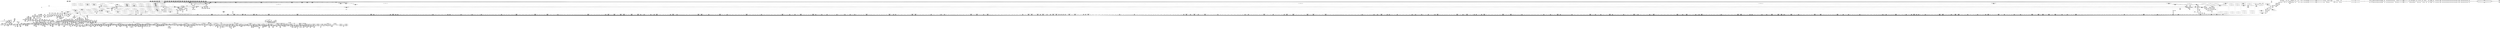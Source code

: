 digraph {
	CE0x57ccc90 [shape=record,shape=Mrecord,label="{CE0x57ccc90|0:_i16,_4:_i32,_8:_i16,_40:_%struct.super_block*,_:_SCMRE_581,582_}"]
	CE0x5795a60 [shape=record,shape=Mrecord,label="{CE0x5795a60|0:_i16,_4:_i32,_8:_i16,_40:_%struct.super_block*,_:_SCMRE_144,145_}"]
	CE0x56ffa00 [shape=record,shape=Mrecord,label="{CE0x56ffa00|common_file_perm:_do.cond|*SummSink*}"]
	CE0x56c63f0 [shape=record,shape=Mrecord,label="{CE0x56c63f0|apparmor_file_lock:_entry|*SummSource*}"]
	CE0x5714490 [shape=record,shape=Mrecord,label="{CE0x5714490|GLOBAL:_aa_cred_profile|*Constant*}"]
	CE0x57ef240 [shape=record,shape=Mrecord,label="{CE0x57ef240|80:_i64,_:_CRE_152,160_|*MultipleSource*|security/apparmor/include/apparmor.h,117|*LoadInst*|security/apparmor/include/apparmor.h,117}"]
	CE0x57f6570 [shape=record,shape=Mrecord,label="{CE0x57f6570|80:_i64,_:_CRE_1262,1263_}"]
	CE0x5751c70 [shape=record,shape=Mrecord,label="{CE0x5751c70|common_file_perm:_tobool25|security/apparmor/lsm.c,448|*SummSource*}"]
	CE0x56fe590 [shape=record,shape=Mrecord,label="{CE0x56fe590|44:_i32,_48:_i16,_128:_i8*,_:_SCMRE_128,136_|*MultipleSource*|*LoadInst*|security/apparmor/lsm.c,429|Function::aa_cred_profile&Arg::cred::|security/apparmor/include/context.h,99}"]
	CE0x56e9f40 [shape=record,shape=Mrecord,label="{CE0x56e9f40|_ret_i32_%retval.0,_!dbg_!15536|security/apparmor/lsm.c,452|*SummSource*}"]
	CE0x5719960 [shape=record,shape=Mrecord,label="{CE0x5719960|common_file_perm:_tmp3|*SummSink*}"]
	CE0x575c7f0 [shape=record,shape=Mrecord,label="{CE0x575c7f0|aa_cred_profile:_tmp19|security/apparmor/include/context.h,100|*SummSource*}"]
	CE0x5792d50 [shape=record,shape=Mrecord,label="{CE0x5792d50|aa_cred_profile:_tmp16|security/apparmor/include/context.h,100}"]
	CE0x57f4260 [shape=record,shape=Mrecord,label="{CE0x57f4260|80:_i64,_:_CRE_1229,1230_}"]
	CE0x56ca790 [shape=record,shape=Mrecord,label="{CE0x56ca790|16:_%struct.vfsmount*,_24:_%struct.dentry*,_32:_%struct.inode*,_408:_%struct.cred*,_456:_i8*,_:_CRE_69,70_}"]
	CE0x57d6a30 [shape=record,shape=Mrecord,label="{CE0x57d6a30|0:_i16,_4:_i32,_8:_i16,_40:_%struct.super_block*,_:_SCMRE_872,873_}"]
	CE0x582c670 [shape=record,shape=Mrecord,label="{CE0x582c670|get_current:_tmp1|*SummSource*}"]
	CE0x57f4d00 [shape=record,shape=Mrecord,label="{CE0x57f4d00|80:_i64,_:_CRE_1239,1240_}"]
	CE0x5704a10 [shape=record,shape=Mrecord,label="{CE0x5704a10|16:_%struct.vfsmount*,_24:_%struct.dentry*,_32:_%struct.inode*,_408:_%struct.cred*,_456:_i8*,_:_CRE_172,173_}"]
	CE0x5779920 [shape=record,shape=Mrecord,label="{CE0x5779920|0:_i16,_4:_i32,_8:_i16,_40:_%struct.super_block*,_:_SCMRE_484,485_}"]
	CE0x5754630 [shape=record,shape=Mrecord,label="{CE0x5754630|aa_cred_profile:_tmp16|security/apparmor/include/context.h,100}"]
	CE0x570d550 [shape=record,shape=Mrecord,label="{CE0x570d550|common_file_perm:_tmp55|security/apparmor/lsm.c,449}"]
	CE0x57715b0 [shape=record,shape=Mrecord,label="{CE0x57715b0|0:_i16,_4:_i32,_8:_i16,_40:_%struct.super_block*,_:_SCMRE_272,273_}"]
	CE0x56d1030 [shape=record,shape=Mrecord,label="{CE0x56d1030|apparmor_file_lock:_tmp9|security/apparmor/lsm.c,466}"]
	CE0x57cdc30 [shape=record,shape=Mrecord,label="{CE0x57cdc30|0:_i16,_4:_i32,_8:_i16,_40:_%struct.super_block*,_:_SCMRE_591,592_}"]
	CE0x57e64b0 [shape=record,shape=Mrecord,label="{CE0x57e64b0|80:_i64,_:_CRE_567,568_}"]
	CE0x570f0f0 [shape=record,shape=Mrecord,label="{CE0x570f0f0|16:_%struct.vfsmount*,_24:_%struct.dentry*,_32:_%struct.inode*,_408:_%struct.cred*,_456:_i8*,_:_CRE_324,328_|*MultipleSource*|security/apparmor/lsm.c,428|Function::common_file_perm&Arg::file::|Function::apparmor_file_lock&Arg::file::}"]
	CE0x571b3d0 [shape=record,shape=Mrecord,label="{CE0x571b3d0|16:_%struct.vfsmount*,_24:_%struct.dentry*,_32:_%struct.inode*,_408:_%struct.cred*,_456:_i8*,_:_CRE_56,57_}"]
	CE0x5719d20 [shape=record,shape=Mrecord,label="{CE0x5719d20|i64*_getelementptr_inbounds_(_2_x_i64_,_2_x_i64_*___llvm_gcov_ctr55,_i64_0,_i64_1)|*Constant*}"]
	CE0x57ff8d0 [shape=record,shape=Mrecord,label="{CE0x57ff8d0|80:_i64,_:_CRE_1641,1642_}"]
	CE0x586ff90 [shape=record,shape=Mrecord,label="{CE0x586ff90|aa_cred_profile:_tmp9|security/apparmor/include/context.h,100}"]
	CE0x5718050 [shape=record,shape=Mrecord,label="{CE0x5718050|mediated_filesystem:_tmp1|*SummSource*}"]
	CE0x57e96a0 [shape=record,shape=Mrecord,label="{CE0x57e96a0|80:_i64,_:_CRE_614,615_}"]
	CE0x57442a0 [shape=record,shape=Mrecord,label="{CE0x57442a0|i64_2|*Constant*}"]
	CE0x580afe0 [shape=record,shape=Mrecord,label="{CE0x580afe0|80:_i64,_:_CRE_2256,2264_|*MultipleSource*|security/apparmor/include/apparmor.h,117|*LoadInst*|security/apparmor/include/apparmor.h,117}"]
	CE0x57d0e30 [shape=record,shape=Mrecord,label="{CE0x57d0e30|0:_i16,_4:_i32,_8:_i16,_40:_%struct.super_block*,_:_SCMRE_623,624_}"]
	CE0x57d7390 [shape=record,shape=Mrecord,label="{CE0x57d7390|0:_i16,_4:_i32,_8:_i16,_40:_%struct.super_block*,_:_SCMRE_878,879_}"]
	CE0x57fec10 [shape=record,shape=Mrecord,label="{CE0x57fec10|80:_i64,_:_CRE_1629,1630_}"]
	CE0x5755100 [shape=record,shape=Mrecord,label="{CE0x5755100|common_file_perm:_tmp26|security/apparmor/lsm.c,434}"]
	CE0x57865b0 [shape=record,shape=Mrecord,label="{CE0x57865b0|aa_cred_profile:_if.end|*SummSink*}"]
	CE0x5711e30 [shape=record,shape=Mrecord,label="{CE0x5711e30|16:_%struct.vfsmount*,_24:_%struct.dentry*,_32:_%struct.inode*,_408:_%struct.cred*,_456:_i8*,_:_CRE_436,440_|*MultipleSource*|security/apparmor/lsm.c,428|Function::common_file_perm&Arg::file::|Function::apparmor_file_lock&Arg::file::}"]
	CE0x56fd200 [shape=record,shape=Mrecord,label="{CE0x56fd200|common_file_perm:_do.body|*SummSource*}"]
	CE0x57da8b0 [shape=record,shape=Mrecord,label="{CE0x57da8b0|0:_i16,_4:_i32,_8:_i16,_40:_%struct.super_block*,_:_SCMRE_912,913_}"]
	CE0x5760160 [shape=record,shape=Mrecord,label="{CE0x5760160|common_file_perm:_tmp33|security/apparmor/lsm.c,434}"]
	CE0x58257b0 [shape=record,shape=Mrecord,label="{CE0x58257b0|i64*_getelementptr_inbounds_(_11_x_i64_,_11_x_i64_*___llvm_gcov_ctr58,_i64_0,_i64_9)|*Constant*}"]
	CE0x577fc40 [shape=record,shape=Mrecord,label="{CE0x577fc40|aa_path_perm:_flags|Function::aa_path_perm&Arg::flags::}"]
	CE0x56d0400 [shape=record,shape=Mrecord,label="{CE0x56d0400|apparmor_file_lock:_or|security/apparmor/lsm.c,464}"]
	CE0x56f30d0 [shape=record,shape=Mrecord,label="{CE0x56f30d0|aa_file_perm:_profile|Function::aa_file_perm&Arg::profile::|*SummSource*}"]
	CE0x56f54c0 [shape=record,shape=Mrecord,label="{CE0x56f54c0|aa_cred_profile:_tmp6|security/apparmor/include/context.h,100|*SummSink*}"]
	CE0x573a320 [shape=record,shape=Mrecord,label="{CE0x573a320|__aa_current_profile:_tmp6|security/apparmor/include/context.h,138}"]
	CE0x57ded70 [shape=record,shape=Mrecord,label="{CE0x57ded70|0:_i16,_4:_i32,_8:_i16,_40:_%struct.super_block*,_:_SCMRE_1000,1008_|*MultipleSource*|security/apparmor/lsm.c,435|security/apparmor/include/apparmor.h,117|Function::mediated_filesystem&Arg::inode::|*LoadInst*|include/linux/fs.h,1916}"]
	CE0x5744630 [shape=record,shape=Mrecord,label="{CE0x5744630|common_file_perm:_f_path|security/apparmor/lsm.c,434|*SummSource*}"]
	CE0x5750ed0 [shape=record,shape=Mrecord,label="{CE0x5750ed0|i32_-1|*Constant*|*SummSink*}"]
	CE0x57357e0 [shape=record,shape=Mrecord,label="{CE0x57357e0|aa_cred_profile:_tmp11|security/apparmor/include/context.h,100|*SummSink*}"]
	CE0x56f7e60 [shape=record,shape=Mrecord,label="{CE0x56f7e60|file_inode:_f_inode|include/linux/fs.h,1916}"]
	CE0x57d9aa0 [shape=record,shape=Mrecord,label="{CE0x57d9aa0|0:_i16,_4:_i32,_8:_i16,_40:_%struct.super_block*,_:_SCMRE_903,904_}"]
	CE0x56c8490 [shape=record,shape=Mrecord,label="{CE0x56c8490|apparmor_file_lock:_tmp4|security/apparmor/lsm.c,463|*SummSink*}"]
	CE0x57d5bd0 [shape=record,shape=Mrecord,label="{CE0x57d5bd0|0:_i16,_4:_i32,_8:_i16,_40:_%struct.super_block*,_:_SCMRE_864,865_}"]
	CE0x57d9140 [shape=record,shape=Mrecord,label="{CE0x57d9140|0:_i16,_4:_i32,_8:_i16,_40:_%struct.super_block*,_:_SCMRE_897,898_}"]
	CE0x5774170 [shape=record,shape=Mrecord,label="{CE0x5774170|0:_i16,_4:_i32,_8:_i16,_40:_%struct.super_block*,_:_SCMRE_300,301_}"]
	CE0x57650b0 [shape=record,shape=Mrecord,label="{CE0x57650b0|common_file_perm:_tmp30|security/apparmor/lsm.c,434}"]
	CE0x56fa1a0 [shape=record,shape=Mrecord,label="{CE0x56fa1a0|16:_%struct.vfsmount*,_24:_%struct.dentry*,_32:_%struct.inode*,_408:_%struct.cred*,_456:_i8*,_:_CRE_5,6_}"]
	CE0x56dfea0 [shape=record,shape=Mrecord,label="{CE0x56dfea0|GLOBAL:_common_file_perm|*Constant*|*SummSource*}"]
	CE0x57daef0 [shape=record,shape=Mrecord,label="{CE0x57daef0|0:_i16,_4:_i32,_8:_i16,_40:_%struct.super_block*,_:_SCMRE_916,917_}"]
	CE0x57d18f0 [shape=record,shape=Mrecord,label="{CE0x57d18f0|0:_i16,_4:_i32,_8:_i16,_40:_%struct.super_block*,_:_SCMRE_656,664_|*MultipleSource*|security/apparmor/lsm.c,435|security/apparmor/include/apparmor.h,117|Function::mediated_filesystem&Arg::inode::|*LoadInst*|include/linux/fs.h,1916}"]
	CE0x570a270 [shape=record,shape=Mrecord,label="{CE0x570a270|aa_cred_profile:_tmp5|security/apparmor/include/context.h,99|*SummSink*}"]
	CE0x57a6880 [shape=record,shape=Mrecord,label="{CE0x57a6880|aa_cred_profile:_tmp33|security/apparmor/include/context.h,101|*SummSink*}"]
	CE0x56cf7b0 [shape=record,shape=Mrecord,label="{CE0x56cf7b0|common_file_perm:_tmp23|security/apparmor/lsm.c,432|*SummSource*}"]
	CE0x575c220 [shape=record,shape=Mrecord,label="{CE0x575c220|aa_cred_profile:_tmp18|security/apparmor/include/context.h,100|*SummSink*}"]
	CE0x56e52c0 [shape=record,shape=Mrecord,label="{CE0x56e52c0|aa_cred_profile:_tmp9|security/apparmor/include/context.h,100|*SummSink*}"]
	CE0x5796ec0 [shape=record,shape=Mrecord,label="{CE0x5796ec0|aa_cred_profile:_tmp11|security/apparmor/include/context.h,100|*SummSource*}"]
	CE0x5872120 [shape=record,shape=Mrecord,label="{CE0x5872120|aa_cred_profile:_tmp29|security/apparmor/include/context.h,100}"]
	CE0x5712e30 [shape=record,shape=Mrecord,label="{CE0x5712e30|16:_%struct.vfsmount*,_24:_%struct.dentry*,_32:_%struct.inode*,_408:_%struct.cred*,_456:_i8*,_:_CRE_480,488_|*MultipleSource*|security/apparmor/lsm.c,428|Function::common_file_perm&Arg::file::|Function::apparmor_file_lock&Arg::file::}"]
	CE0x57e12d0 [shape=record,shape=Mrecord,label="{CE0x57e12d0|80:_i64,_:_CRE_414,415_}"]
	CE0x57e3800 [shape=record,shape=Mrecord,label="{CE0x57e3800|80:_i64,_:_CRE_449,450_}"]
	CE0x5764a20 [shape=record,shape=Mrecord,label="{CE0x5764a20|i64_15|*Constant*|*SummSource*}"]
	CE0x580e010 [shape=record,shape=Mrecord,label="{CE0x580e010|get_current:_tmp3|*SummSink*}"]
	CE0x5752020 [shape=record,shape=Mrecord,label="{CE0x5752020|i64_23|*Constant*}"]
	CE0x5754840 [shape=record,shape=Mrecord,label="{CE0x5754840|common_file_perm:_mnt|security/apparmor/lsm.c,434|*SummSink*}"]
	CE0x58008c0 [shape=record,shape=Mrecord,label="{CE0x58008c0|80:_i64,_:_CRE_1656,1657_}"]
	CE0x57a6500 [shape=record,shape=Mrecord,label="{CE0x57a6500|aa_cred_profile:_tmp32|security/apparmor/include/context.h,101|*SummSource*}"]
	CE0x56ffae0 [shape=record,shape=Mrecord,label="{CE0x56ffae0|common_file_perm:_return}"]
	CE0x5796a90 [shape=record,shape=Mrecord,label="{CE0x5796a90|0:_i16,_4:_i32,_8:_i16,_40:_%struct.super_block*,_:_SCMRE_64,72_|*MultipleSource*|security/apparmor/lsm.c,435|security/apparmor/include/apparmor.h,117|Function::mediated_filesystem&Arg::inode::|*LoadInst*|include/linux/fs.h,1916}"]
	CE0x5747d00 [shape=record,shape=Mrecord,label="{CE0x5747d00|common_file_perm:_f_cred|security/apparmor/lsm.c,429|*SummSource*}"]
	CE0x579b110 [shape=record,shape=Mrecord,label="{CE0x579b110|80:_i64,_:_CRE_1848,1856_|*MultipleSource*|security/apparmor/include/apparmor.h,117|*LoadInst*|security/apparmor/include/apparmor.h,117}"]
	CE0x57d6bc0 [shape=record,shape=Mrecord,label="{CE0x57d6bc0|0:_i16,_4:_i32,_8:_i16,_40:_%struct.super_block*,_:_SCMRE_873,874_}"]
	CE0x5733510 [shape=record,shape=Mrecord,label="{CE0x5733510|aa_cred_profile:_tmp29|security/apparmor/include/context.h,100|*SummSink*}"]
	CE0x56e72a0 [shape=record,shape=Mrecord,label="{CE0x56e72a0|_call_void_mcount()_#2|*SummSink*}"]
	CE0x5755850 [shape=record,shape=Mrecord,label="{CE0x5755850|common_file_perm:_tmp15|security/apparmor/lsm.c,432|*SummSource*}"]
	CE0x5800f20 [shape=record,shape=Mrecord,label="{CE0x5800f20|80:_i64,_:_CRE_1662,1663_}"]
	CE0x56efcd0 [shape=record,shape=Mrecord,label="{CE0x56efcd0|16:_%struct.vfsmount*,_24:_%struct.dentry*,_32:_%struct.inode*,_408:_%struct.cred*,_456:_i8*,_:_CRE_65,66_}"]
	CE0x56ff690 [shape=record,shape=Mrecord,label="{CE0x56ff690|%struct.aa_profile*_null|*Constant*}"]
	CE0x57f7780 [shape=record,shape=Mrecord,label="{CE0x57f7780|80:_i64,_:_CRE_1279,1280_}"]
	CE0x5766b20 [shape=record,shape=Mrecord,label="{CE0x5766b20|common_file_perm:_tobool10|security/apparmor/lsm.c,434}"]
	CE0x57a2310 [shape=record,shape=Mrecord,label="{CE0x57a2310|aa_cred_profile:_tmp26|security/apparmor/include/context.h,100|*SummSource*}"]
	CE0x57d5410 [shape=record,shape=Mrecord,label="{CE0x57d5410|0:_i16,_4:_i32,_8:_i16,_40:_%struct.super_block*,_:_SCMRE_840,848_|*MultipleSource*|security/apparmor/lsm.c,435|security/apparmor/include/apparmor.h,117|Function::mediated_filesystem&Arg::inode::|*LoadInst*|include/linux/fs.h,1916}"]
	CE0x57f1140 [shape=record,shape=Mrecord,label="{CE0x57f1140|80:_i64,_:_CRE_288,296_|*MultipleSource*|security/apparmor/include/apparmor.h,117|*LoadInst*|security/apparmor/include/apparmor.h,117}"]
	CE0x5716470 [shape=record,shape=Mrecord,label="{CE0x5716470|i64_1|*Constant*}"]
	CE0x576a8a0 [shape=record,shape=Mrecord,label="{CE0x576a8a0|0:_i16,_4:_i32,_8:_i16,_40:_%struct.super_block*,_:_SCMRE_179,180_}"]
	CE0x5819720 [shape=record,shape=Mrecord,label="{CE0x5819720|i64*_getelementptr_inbounds_(_11_x_i64_,_11_x_i64_*___llvm_gcov_ctr58,_i64_0,_i64_6)|*Constant*}"]
	CE0x57cb6b0 [shape=record,shape=Mrecord,label="{CE0x57cb6b0|0:_i16,_4:_i32,_8:_i16,_40:_%struct.super_block*,_:_SCMRE_567,568_}"]
	CE0x5702ff0 [shape=record,shape=Mrecord,label="{CE0x5702ff0|aa_cred_profile:_do.body|*SummSink*}"]
	CE0x570c630 [shape=record,shape=Mrecord,label="{CE0x570c630|get_current:_tmp1|*SummSink*}"]
	"CONST[source:2(external),value:0(static)][purpose:{operation}]"
	CE0x57a5f40 [shape=record,shape=Mrecord,label="{CE0x57a5f40|0:_i16,_4:_i32,_8:_i16,_40:_%struct.super_block*,_:_SCMRE_174,175_}"]
	CE0x57d5670 [shape=record,shape=Mrecord,label="{CE0x57d5670|0:_i16,_4:_i32,_8:_i16,_40:_%struct.super_block*,_:_SCMRE_848,856_|*MultipleSource*|security/apparmor/lsm.c,435|security/apparmor/include/apparmor.h,117|Function::mediated_filesystem&Arg::inode::|*LoadInst*|include/linux/fs.h,1916}"]
	CE0x5755550 [shape=record,shape=Mrecord,label="{CE0x5755550|common_file_perm:_tmp27|security/apparmor/lsm.c,434}"]
	CE0x57cd5f0 [shape=record,shape=Mrecord,label="{CE0x57cd5f0|0:_i16,_4:_i32,_8:_i16,_40:_%struct.super_block*,_:_SCMRE_587,588_}"]
	CE0x57fb7c0 [shape=record,shape=Mrecord,label="{CE0x57fb7c0|80:_i64,_:_CRE_1358,1359_}"]
	CE0x573a650 [shape=record,shape=Mrecord,label="{CE0x573a650|aa_cred_profile:_tmp3|*SummSink*}"]
	CE0x5812810 [shape=record,shape=Mrecord,label="{CE0x5812810|file_inode17:_tmp1|*SummSink*}"]
	CE0x5792fd0 [shape=record,shape=Mrecord,label="{CE0x5792fd0|aa_cred_profile:_tmp17|security/apparmor/include/context.h,100}"]
	CE0x5846260 [shape=record,shape=Mrecord,label="{CE0x5846260|file_inode17:_f_inode|include/linux/fs.h,1916|*SummSink*}"]
	CE0x575e910 [shape=record,shape=Mrecord,label="{CE0x575e910|common_file_perm:_call11|security/apparmor/lsm.c,435|*SummSink*}"]
	CE0x5751de0 [shape=record,shape=Mrecord,label="{CE0x5751de0|common_file_perm:_tobool25|security/apparmor/lsm.c,448|*SummSink*}"]
	CE0x5779ab0 [shape=record,shape=Mrecord,label="{CE0x5779ab0|0:_i16,_4:_i32,_8:_i16,_40:_%struct.super_block*,_:_SCMRE_485,486_}"]
	CE0x56cb0a0 [shape=record,shape=Mrecord,label="{CE0x56cb0a0|apparmor_file_lock:_mask.0|*SummSource*}"]
	CE0x57343e0 [shape=record,shape=Mrecord,label="{CE0x57343e0|%struct.task_struct*_(%struct.task_struct**)*_asm_movq_%gs:$_1:P_,$0_,_r,im,_dirflag_,_fpsr_,_flags_|*SummSink*}"]
	CE0x575fc60 [shape=record,shape=Mrecord,label="{CE0x575fc60|common_file_perm:_tmp25|security/apparmor/lsm.c,434|*SummSource*}"]
	CE0x56e55b0 [shape=record,shape=Mrecord,label="{CE0x56e55b0|0:_i16,_4:_i32,_8:_i16,_40:_%struct.super_block*,_:_SCMRE_151,152_}"]
	CE0x576a580 [shape=record,shape=Mrecord,label="{CE0x576a580|0:_i16,_4:_i32,_8:_i16,_40:_%struct.super_block*,_:_SCMRE_177,178_}"]
	CE0x581db10 [shape=record,shape=Mrecord,label="{CE0x581db10|_call_void_mcount()_#2|*SummSource*}"]
	CE0x56e2980 [shape=record,shape=Mrecord,label="{CE0x56e2980|%struct.aa_task_cxt*_null|*Constant*|*SummSource*}"]
	CE0x5840140 [shape=record,shape=Mrecord,label="{CE0x5840140|aa_cred_profile:_lnot3|security/apparmor/include/context.h,100}"]
	CE0x582c0d0 [shape=record,shape=Mrecord,label="{CE0x582c0d0|i64*_getelementptr_inbounds_(_2_x_i64_,_2_x_i64_*___llvm_gcov_ctr112,_i64_0,_i64_0)|*Constant*}"]
	CE0x576fcb0 [shape=record,shape=Mrecord,label="{CE0x576fcb0|0:_i16,_4:_i32,_8:_i16,_40:_%struct.super_block*,_:_SCMRE_256,257_}"]
	CE0x5814360 [shape=record,shape=Mrecord,label="{CE0x5814360|GLOBAL:_current_task|Global_var:current_task|*SummSink*}"]
	CE0x5742660 [shape=record,shape=Mrecord,label="{CE0x5742660|common_file_perm:_lnot.ext|security/apparmor/lsm.c,432|*SummSource*}"]
	CE0x575b2c0 [shape=record,shape=Mrecord,label="{CE0x575b2c0|aa_cred_profile:_tmp17|security/apparmor/include/context.h,100|*SummSource*}"]
	CE0x57a52c0 [shape=record,shape=Mrecord,label="{CE0x57a52c0|0:_i16,_4:_i32,_8:_i16,_40:_%struct.super_block*,_:_SCMRE_166,167_}"]
	CE0x57d6710 [shape=record,shape=Mrecord,label="{CE0x57d6710|0:_i16,_4:_i32,_8:_i16,_40:_%struct.super_block*,_:_SCMRE_870,871_}"]
	CE0x581be50 [shape=record,shape=Mrecord,label="{CE0x581be50|mediated_filesystem:_lnot|security/apparmor/include/apparmor.h,117}"]
	CE0x5746b50 [shape=record,shape=Mrecord,label="{CE0x5746b50|common_file_perm:_tmp10|security/apparmor/lsm.c,432}"]
	CE0x57f8900 [shape=record,shape=Mrecord,label="{CE0x57f8900|80:_i64,_:_CRE_1314,1315_}"]
	CE0x584ba60 [shape=record,shape=Mrecord,label="{CE0x584ba60|aa_file_perm:_call2|security/apparmor/file.c,456|*SummSink*}"]
	CE0x571af80 [shape=record,shape=Mrecord,label="{CE0x571af80|mediated_filesystem:_tmp3|*SummSink*}"]
	CE0x57d1150 [shape=record,shape=Mrecord,label="{CE0x57d1150|0:_i16,_4:_i32,_8:_i16,_40:_%struct.super_block*,_:_SCMRE_632,640_|*MultipleSource*|security/apparmor/lsm.c,435|security/apparmor/include/apparmor.h,117|Function::mediated_filesystem&Arg::inode::|*LoadInst*|include/linux/fs.h,1916}"]
	CE0x57d8330 [shape=record,shape=Mrecord,label="{CE0x57d8330|0:_i16,_4:_i32,_8:_i16,_40:_%struct.super_block*,_:_SCMRE_888,889_}"]
	CE0x5845f90 [shape=record,shape=Mrecord,label="{CE0x5845f90|aa_cred_profile:_tmp14|security/apparmor/include/context.h,100}"]
	CE0x57d6d50 [shape=record,shape=Mrecord,label="{CE0x57d6d50|0:_i16,_4:_i32,_8:_i16,_40:_%struct.super_block*,_:_SCMRE_874,875_}"]
	CE0x57059c0 [shape=record,shape=Mrecord,label="{CE0x57059c0|common_file_perm:_if.end28}"]
	CE0x57583a0 [shape=record,shape=Mrecord,label="{CE0x57583a0|common_file_perm:_tmp20|security/apparmor/lsm.c,432}"]
	CE0x579dd10 [shape=record,shape=Mrecord,label="{CE0x579dd10|aa_cred_profile:_tmp22|security/apparmor/include/context.h,100|*SummSink*}"]
	CE0x57fe7d0 [shape=record,shape=Mrecord,label="{CE0x57fe7d0|80:_i64,_:_CRE_1625,1626_}"]
	CE0x57dc1b0 [shape=record,shape=Mrecord,label="{CE0x57dc1b0|0:_i16,_4:_i32,_8:_i16,_40:_%struct.super_block*,_:_SCMRE_928,929_}"]
	CE0x57fa280 [shape=record,shape=Mrecord,label="{CE0x57fa280|80:_i64,_:_CRE_1338,1339_}"]
	CE0x5738720 [shape=record,shape=Mrecord,label="{CE0x5738720|aa_cred_profile:_expval|security/apparmor/include/context.h,100}"]
	CE0x574b030 [shape=record,shape=Mrecord,label="{CE0x574b030|common_file_perm:_cmp18|security/apparmor/lsm.c,447}"]
	CE0x5826320 [shape=record,shape=Mrecord,label="{CE0x5826320|__aa_current_profile:_tmp20|security/apparmor/include/context.h,138|*SummSource*}"]
	CE0x579b6e0 [shape=record,shape=Mrecord,label="{CE0x579b6e0|80:_i64,_:_CRE_1872,1873_}"]
	CE0x573e2d0 [shape=record,shape=Mrecord,label="{CE0x573e2d0|i64*_getelementptr_inbounds_(_16_x_i64_,_16_x_i64_*___llvm_gcov_ctr46,_i64_0,_i64_0)|*Constant*|*SummSource*}"]
	CE0x57d8b00 [shape=record,shape=Mrecord,label="{CE0x57d8b00|0:_i16,_4:_i32,_8:_i16,_40:_%struct.super_block*,_:_SCMRE_893,894_}"]
	CE0x570a3e0 [shape=record,shape=Mrecord,label="{CE0x570a3e0|aa_cred_profile:_tobool|security/apparmor/include/context.h,100}"]
	CE0x56e1cf0 [shape=record,shape=Mrecord,label="{CE0x56e1cf0|16:_%struct.vfsmount*,_24:_%struct.dentry*,_32:_%struct.inode*,_408:_%struct.cred*,_456:_i8*,_:_CRE_183,184_}"]
	CE0x57f6460 [shape=record,shape=Mrecord,label="{CE0x57f6460|80:_i64,_:_CRE_1261,1262_}"]
	CE0x56cd420 [shape=record,shape=Mrecord,label="{CE0x56cd420|i32_17|*Constant*}"]
	CE0x570e930 [shape=record,shape=Mrecord,label="{CE0x570e930|i32_432|*Constant*}"]
	CE0x575e670 [shape=record,shape=Mrecord,label="{CE0x575e670|common_file_perm:_call11|security/apparmor/lsm.c,435}"]
	CE0x574e640 [shape=record,shape=Mrecord,label="{CE0x574e640|common_file_perm:_tmp50|security/apparmor/lsm.c,448}"]
	CE0x57ddf20 [shape=record,shape=Mrecord,label="{CE0x57ddf20|0:_i16,_4:_i32,_8:_i16,_40:_%struct.super_block*,_:_SCMRE_978,979_}"]
	CE0x56dabe0 [shape=record,shape=Mrecord,label="{CE0x56dabe0|16:_%struct.vfsmount*,_24:_%struct.dentry*,_32:_%struct.inode*,_408:_%struct.cred*,_456:_i8*,_:_CRE_280,288_|*MultipleSource*|security/apparmor/lsm.c,428|Function::common_file_perm&Arg::file::|Function::apparmor_file_lock&Arg::file::}"]
	CE0x57da720 [shape=record,shape=Mrecord,label="{CE0x57da720|0:_i16,_4:_i32,_8:_i16,_40:_%struct.super_block*,_:_SCMRE_911,912_}"]
	CE0x5774490 [shape=record,shape=Mrecord,label="{CE0x5774490|0:_i16,_4:_i32,_8:_i16,_40:_%struct.super_block*,_:_SCMRE_302,303_}"]
	CE0x571a400 [shape=record,shape=Mrecord,label="{CE0x571a400|16:_%struct.vfsmount*,_24:_%struct.dentry*,_32:_%struct.inode*,_408:_%struct.cred*,_456:_i8*,_:_CRE_59,60_}"]
	CE0x574e9a0 [shape=record,shape=Mrecord,label="{CE0x574e9a0|common_file_perm:_tmp47|security/apparmor/lsm.c,448|*SummSink*}"]
	CE0x57ff7c0 [shape=record,shape=Mrecord,label="{CE0x57ff7c0|80:_i64,_:_CRE_1640,1641_}"]
	CE0x56f6970 [shape=record,shape=Mrecord,label="{CE0x56f6970|i32_0|*Constant*|*SummSource*}"]
	CE0x580b990 [shape=record,shape=Mrecord,label="{CE0x580b990|mediated_filesystem:_tmp5|security/apparmor/include/apparmor.h,117|*SummSink*}"]
	CE0x56dbc60 [shape=record,shape=Mrecord,label="{CE0x56dbc60|16:_%struct.vfsmount*,_24:_%struct.dentry*,_32:_%struct.inode*,_408:_%struct.cred*,_456:_i8*,_:_CRE_320,324_|*MultipleSource*|security/apparmor/lsm.c,428|Function::common_file_perm&Arg::file::|Function::apparmor_file_lock&Arg::file::}"]
	CE0x5817be0 [shape=record,shape=Mrecord,label="{CE0x5817be0|GLOBAL:_lockdep_rcu_suspicious|*Constant*|*SummSource*}"]
	CE0x5826ba0 [shape=record,shape=Mrecord,label="{CE0x5826ba0|__aa_current_profile:_call3|security/apparmor/include/context.h,138|*SummSink*}"]
	CE0x5755170 [shape=record,shape=Mrecord,label="{CE0x5755170|common_file_perm:_tmp26|security/apparmor/lsm.c,434|*SummSource*}"]
	CE0x5741c60 [shape=record,shape=Mrecord,label="{CE0x5741c60|_call_void_asm_sideeffect_1:_09ud2_0A.pushsection___bug_table,_22a_22_0A2:_09.long_1b_-_2b,_$_0:c_-_2b_0A_09.word_$_1:c_,_0_0A_09.org_2b+$_2:c_0A.popsection_,_i,i,i,_dirflag_,_fpsr_,_flags_(i8*_getelementptr_inbounds_(_24_x_i8_,_24_x_i8_*_.str8,_i32_0,_i32_0),_i32_432,_i64_12)_#2,_!dbg_!15488,_!srcloc_!15491|security/apparmor/lsm.c,432}"]
	CE0x5801470 [shape=record,shape=Mrecord,label="{CE0x5801470|80:_i64,_:_CRE_1667,1668_}"]
	CE0x57f5cf0 [shape=record,shape=Mrecord,label="{CE0x57f5cf0|80:_i64,_:_CRE_1254,1255_}"]
	CE0x56f62b0 [shape=record,shape=Mrecord,label="{CE0x56f62b0|16:_%struct.vfsmount*,_24:_%struct.dentry*,_32:_%struct.inode*,_408:_%struct.cred*,_456:_i8*,_:_CRE_150,151_}"]
	CE0x57040c0 [shape=record,shape=Mrecord,label="{CE0x57040c0|COLLAPSED:_GCMRE___llvm_gcov_ctr12_internal_global_2_x_i64_zeroinitializer:_elem_0:default:}"]
	CE0x584d010 [shape=record,shape=Mrecord,label="{CE0x584d010|i32_32768|*Constant*}"]
	CE0x5783290 [shape=record,shape=Mrecord,label="{CE0x5783290|aa_file_perm:_request|Function::aa_file_perm&Arg::request::|*SummSource*}"]
	CE0x579d730 [shape=record,shape=Mrecord,label="{CE0x579d730|i64*_getelementptr_inbounds_(_16_x_i64_,_16_x_i64_*___llvm_gcov_ctr46,_i64_0,_i64_9)|*Constant*}"]
	CE0x56ee660 [shape=record,shape=Mrecord,label="{CE0x56ee660|common_file_perm:_land.lhs.true20|*SummSink*}"]
	CE0x5753430 [shape=record,shape=Mrecord,label="{CE0x5753430|i64*_getelementptr_inbounds_(_28_x_i64_,_28_x_i64_*___llvm_gcov_ctr87,_i64_0,_i64_6)|*Constant*}"]
	CE0x56c7c70 [shape=record,shape=Mrecord,label="{CE0x56c7c70|COLLAPSED:_GCMRE___llvm_gcov_ctr98_internal_global_5_x_i64_zeroinitializer:_elem_0:default:}"]
	CE0x584a080 [shape=record,shape=Mrecord,label="{CE0x584a080|COLLAPSED:_GCMRE___llvm_gcov_ctr112_internal_global_2_x_i64_zeroinitializer:_elem_0:default:}"]
	CE0x57cabc0 [shape=record,shape=Mrecord,label="{CE0x57cabc0|0:_i16,_4:_i32,_8:_i16,_40:_%struct.super_block*,_:_SCMRE_560,561_}"]
	CE0x57a4fa0 [shape=record,shape=Mrecord,label="{CE0x57a4fa0|0:_i16,_4:_i32,_8:_i16,_40:_%struct.super_block*,_:_SCMRE_164,165_}"]
	CE0x5815d80 [shape=record,shape=Mrecord,label="{CE0x5815d80|i64*_getelementptr_inbounds_(_11_x_i64_,_11_x_i64_*___llvm_gcov_ctr58,_i64_0,_i64_8)|*Constant*|*SummSource*}"]
	CE0x56c8f10 [shape=record,shape=Mrecord,label="{CE0x56c8f10|i32_1|*Constant*|*SummSink*}"]
	CE0x57496c0 [shape=record,shape=Mrecord,label="{CE0x57496c0|aa_cred_profile:_entry}"]
	CE0x5828dc0 [shape=record,shape=Mrecord,label="{CE0x5828dc0|__aa_current_profile:_call4|security/apparmor/include/context.h,138|*SummSource*}"]
	CE0x5829e10 [shape=record,shape=Mrecord,label="{CE0x5829e10|aa_file_perm:_bb|*SummSink*}"]
	CE0x57a5db0 [shape=record,shape=Mrecord,label="{CE0x57a5db0|0:_i16,_4:_i32,_8:_i16,_40:_%struct.super_block*,_:_SCMRE_173,174_}"]
	CE0x56f7300 [shape=record,shape=Mrecord,label="{CE0x56f7300|common_file_perm:_do.body4}"]
	CE0x5737e10 [shape=record,shape=Mrecord,label="{CE0x5737e10|aa_file_perm:_tmp}"]
	CE0x57fe6c0 [shape=record,shape=Mrecord,label="{CE0x57fe6c0|80:_i64,_:_CRE_1624,1625_}"]
	CE0x5757dd0 [shape=record,shape=Mrecord,label="{CE0x5757dd0|common_file_perm:_tmp19|security/apparmor/lsm.c,432|*SummSource*}"]
	CE0x5709be0 [shape=record,shape=Mrecord,label="{CE0x5709be0|i64*_getelementptr_inbounds_(_2_x_i64_,_2_x_i64_*___llvm_gcov_ctr88,_i64_0,_i64_0)|*Constant*|*SummSource*}"]
	CE0x5736070 [shape=record,shape=Mrecord,label="{CE0x5736070|i64*_getelementptr_inbounds_(_11_x_i64_,_11_x_i64_*___llvm_gcov_ctr58,_i64_0,_i64_0)|*Constant*|*SummSink*}"]
	CE0x579c950 [shape=record,shape=Mrecord,label="{CE0x579c950|i8*_getelementptr_inbounds_(_36_x_i8_,_36_x_i8_*_.str12,_i32_0,_i32_0)|*Constant*|*SummSink*}"]
	CE0x57f9290 [shape=record,shape=Mrecord,label="{CE0x57f9290|80:_i64,_:_CRE_1323,1324_}"]
	CE0x5772b90 [shape=record,shape=Mrecord,label="{CE0x5772b90|0:_i16,_4:_i32,_8:_i16,_40:_%struct.super_block*,_:_SCMRE_286,287_}"]
	CE0x581ba40 [shape=record,shape=Mrecord,label="{CE0x581ba40|mediated_filesystem:_tobool|security/apparmor/include/apparmor.h,117|*SummSource*}"]
	CE0x58124e0 [shape=record,shape=Mrecord,label="{CE0x58124e0|__aa_current_profile:_do.end|*SummSource*}"]
	CE0x57f9a00 [shape=record,shape=Mrecord,label="{CE0x57f9a00|80:_i64,_:_CRE_1330,1331_}"]
	CE0x56c5ff0 [shape=record,shape=Mrecord,label="{CE0x56c5ff0|i32_2|*Constant*|*SummSink*}"]
	CE0x57d87e0 [shape=record,shape=Mrecord,label="{CE0x57d87e0|0:_i16,_4:_i32,_8:_i16,_40:_%struct.super_block*,_:_SCMRE_891,892_}"]
	CE0x581acd0 [shape=record,shape=Mrecord,label="{CE0x581acd0|i64*_getelementptr_inbounds_(_11_x_i64_,_11_x_i64_*___llvm_gcov_ctr58,_i64_0,_i64_0)|*Constant*}"]
	CE0x587c1a0 [shape=record,shape=Mrecord,label="{CE0x587c1a0|aa_cred_profile:_do.end10}"]
	CE0x5741720 [shape=record,shape=Mrecord,label="{CE0x5741720|common_file_perm:_call27|security/apparmor/lsm.c,449}"]
	CE0x57d7200 [shape=record,shape=Mrecord,label="{CE0x57d7200|0:_i16,_4:_i32,_8:_i16,_40:_%struct.super_block*,_:_SCMRE_877,878_}"]
	CE0x56e2230 [shape=record,shape=Mrecord,label="{CE0x56e2230|16:_%struct.vfsmount*,_24:_%struct.dentry*,_32:_%struct.inode*,_408:_%struct.cred*,_456:_i8*,_:_CRE_186,187_}"]
	CE0x57525b0 [shape=record,shape=Mrecord,label="{CE0x57525b0|i64_24|*Constant*|*SummSink*}"]
	CE0x584b8f0 [shape=record,shape=Mrecord,label="{CE0x584b8f0|aa_file_perm:_call2|security/apparmor/file.c,456|*SummSource*}"]
	CE0x5792710 [shape=record,shape=Mrecord,label="{CE0x5792710|mediated_filesystem:_i_sb|security/apparmor/include/apparmor.h,117}"]
	CE0x581fd20 [shape=record,shape=Mrecord,label="{CE0x581fd20|i64*_getelementptr_inbounds_(_11_x_i64_,_11_x_i64_*___llvm_gcov_ctr58,_i64_0,_i64_6)|*Constant*|*SummSink*}"]
	CE0x576fb20 [shape=record,shape=Mrecord,label="{CE0x576fb20|0:_i16,_4:_i32,_8:_i16,_40:_%struct.super_block*,_:_SCMRE_255,256_}"]
	CE0x57f4ae0 [shape=record,shape=Mrecord,label="{CE0x57f4ae0|80:_i64,_:_CRE_1237,1238_}"]
	CE0x5767cd0 [shape=record,shape=Mrecord,label="{CE0x5767cd0|i64_18|*Constant*}"]
	CE0x56f3cb0 [shape=record,shape=Mrecord,label="{CE0x56f3cb0|16:_%struct.vfsmount*,_24:_%struct.dentry*,_32:_%struct.inode*,_408:_%struct.cred*,_456:_i8*,_:_CRE_98,99_}"]
	CE0x57f87f0 [shape=record,shape=Mrecord,label="{CE0x57f87f0|80:_i64,_:_CRE_1313,1314_}"]
	CE0x57f5be0 [shape=record,shape=Mrecord,label="{CE0x57f5be0|80:_i64,_:_CRE_1253,1254_}"]
	CE0x56cf310 [shape=record,shape=Mrecord,label="{CE0x56cf310|i64*_getelementptr_inbounds_(_28_x_i64_,_28_x_i64_*___llvm_gcov_ctr87,_i64_0,_i64_11)|*Constant*|*SummSink*}"]
	CE0x57433f0 [shape=record,shape=Mrecord,label="{CE0x57433f0|common_file_perm:_conv|security/apparmor/lsm.c,432}"]
	CE0x57e89e0 [shape=record,shape=Mrecord,label="{CE0x57e89e0|80:_i64,_:_CRE_602,603_}"]
	CE0x57faf40 [shape=record,shape=Mrecord,label="{CE0x57faf40|80:_i64,_:_CRE_1350,1351_}"]
	CE0x57f47b0 [shape=record,shape=Mrecord,label="{CE0x57f47b0|80:_i64,_:_CRE_1234,1235_}"]
	CE0x5702320 [shape=record,shape=Mrecord,label="{CE0x5702320|aa_cred_profile:_tmp6|security/apparmor/include/context.h,100|*SummSource*}"]
	CE0x56fec00 [shape=record,shape=Mrecord,label="{CE0x56fec00|file_inode:_tmp1|*SummSink*}"]
	CE0x5771bf0 [shape=record,shape=Mrecord,label="{CE0x5771bf0|0:_i16,_4:_i32,_8:_i16,_40:_%struct.super_block*,_:_SCMRE_276,277_}"]
	CE0x57d4c50 [shape=record,shape=Mrecord,label="{CE0x57d4c50|0:_i16,_4:_i32,_8:_i16,_40:_%struct.super_block*,_:_SCMRE_816,824_|*MultipleSource*|security/apparmor/lsm.c,435|security/apparmor/include/apparmor.h,117|Function::mediated_filesystem&Arg::inode::|*LoadInst*|include/linux/fs.h,1916}"]
	CE0x57fd140 [shape=record,shape=Mrecord,label="{CE0x57fd140|80:_i64,_:_CRE_1568,1584_|*MultipleSource*|security/apparmor/include/apparmor.h,117|*LoadInst*|security/apparmor/include/apparmor.h,117}"]
	CE0x5825820 [shape=record,shape=Mrecord,label="{CE0x5825820|i64*_getelementptr_inbounds_(_11_x_i64_,_11_x_i64_*___llvm_gcov_ctr58,_i64_0,_i64_9)|*Constant*|*SummSource*}"]
	CE0x57456c0 [shape=record,shape=Mrecord,label="{CE0x57456c0|i64*_getelementptr_inbounds_(_28_x_i64_,_28_x_i64_*___llvm_gcov_ctr87,_i64_0,_i64_4)|*Constant*}"]
	CE0x5828090 [shape=record,shape=Mrecord,label="{CE0x5828090|__aa_current_profile:_cred|security/apparmor/include/context.h,138|*SummSource*}"]
	CE0x5735660 [shape=record,shape=Mrecord,label="{CE0x5735660|GLOBAL:___llvm_gcov_ctr58|Global_var:__llvm_gcov_ctr58|*SummSource*}"]
	CE0x56be470 [shape=record,shape=Mrecord,label="{CE0x56be470|apparmor_file_lock:_cmp|security/apparmor/lsm.c,463}"]
	CE0x56e5a60 [shape=record,shape=Mrecord,label="{CE0x56e5a60|0:_i16,_4:_i32,_8:_i16,_40:_%struct.super_block*,_:_SCMRE_154,155_}"]
	CE0x57ffc00 [shape=record,shape=Mrecord,label="{CE0x57ffc00|80:_i64,_:_CRE_1644,1645_}"]
	CE0x56f6180 [shape=record,shape=Mrecord,label="{CE0x56f6180|16:_%struct.vfsmount*,_24:_%struct.dentry*,_32:_%struct.inode*,_408:_%struct.cred*,_456:_i8*,_:_CRE_149,150_}"]
	CE0x5757d60 [shape=record,shape=Mrecord,label="{CE0x5757d60|common_file_perm:_tmp19|security/apparmor/lsm.c,432}"]
	CE0x56c79a0 [shape=record,shape=Mrecord,label="{CE0x56c79a0|apparmor_file_lock:_tmp1}"]
	CE0x576c330 [shape=record,shape=Mrecord,label="{CE0x576c330|0:_i16,_4:_i32,_8:_i16,_40:_%struct.super_block*,_:_SCMRE_196,197_}"]
	CE0x56ce4e0 [shape=record,shape=Mrecord,label="{CE0x56ce4e0|common_file_perm:_tmp21|security/apparmor/lsm.c,432}"]
	CE0x582e6d0 [shape=record,shape=Mrecord,label="{CE0x582e6d0|i64_4|*Constant*}"]
	CE0x57f39e0 [shape=record,shape=Mrecord,label="{CE0x57f39e0|80:_i64,_:_CRE_1221,1222_}"]
	CE0x57e1930 [shape=record,shape=Mrecord,label="{CE0x57e1930|80:_i64,_:_CRE_420,421_}"]
	CE0x57a6b90 [shape=record,shape=Mrecord,label="{CE0x57a6b90|aa_cred_profile:_tmp33|security/apparmor/include/context.h,101}"]
	CE0x57823c0 [shape=record,shape=Mrecord,label="{CE0x57823c0|aa_cred_profile:_tmp34|security/apparmor/include/context.h,101}"]
	CE0x57e9260 [shape=record,shape=Mrecord,label="{CE0x57e9260|80:_i64,_:_CRE_610,611_}"]
	CE0x56f6ae0 [shape=record,shape=Mrecord,label="{CE0x56f6ae0|common_file_perm:_f_security|security/apparmor/lsm.c,428}"]
	CE0x571abb0 [shape=record,shape=Mrecord,label="{CE0x571abb0|common_file_perm:_tmp}"]
	CE0x5742b40 [shape=record,shape=Mrecord,label="{CE0x5742b40|common_file_perm:_tmp29|security/apparmor/lsm.c,434}"]
	CE0x571d150 [shape=record,shape=Mrecord,label="{CE0x571d150|16:_%struct.vfsmount*,_24:_%struct.dentry*,_32:_%struct.inode*,_408:_%struct.cred*,_456:_i8*,_:_CRE_136,140_|*MultipleSource*|security/apparmor/lsm.c,428|Function::common_file_perm&Arg::file::|Function::apparmor_file_lock&Arg::file::}"]
	CE0x5800ae0 [shape=record,shape=Mrecord,label="{CE0x5800ae0|80:_i64,_:_CRE_1658,1659_}"]
	CE0x5798850 [shape=record,shape=Mrecord,label="{CE0x5798850|80:_i64,_:_CRE_1683,1684_}"]
	CE0x57f05a0 [shape=record,shape=Mrecord,label="{CE0x57f05a0|80:_i64,_:_CRE_248,252_|*MultipleSource*|security/apparmor/include/apparmor.h,117|*LoadInst*|security/apparmor/include/apparmor.h,117}"]
	CE0x56ec650 [shape=record,shape=Mrecord,label="{CE0x56ec650|common_file_perm:_tmp1|*SummSink*}"]
	CE0x5782fb0 [shape=record,shape=Mrecord,label="{CE0x5782fb0|aa_file_perm:_file|Function::aa_file_perm&Arg::file::|*SummSink*}"]
	CE0x57d51b0 [shape=record,shape=Mrecord,label="{CE0x57d51b0|0:_i16,_4:_i32,_8:_i16,_40:_%struct.super_block*,_:_SCMRE_832,840_|*MultipleSource*|security/apparmor/lsm.c,435|security/apparmor/include/apparmor.h,117|Function::mediated_filesystem&Arg::inode::|*LoadInst*|include/linux/fs.h,1916}"]
	CE0x57fcd00 [shape=record,shape=Mrecord,label="{CE0x57fcd00|80:_i64,_:_CRE_1392,1536_|*MultipleSource*|security/apparmor/include/apparmor.h,117|*LoadInst*|security/apparmor/include/apparmor.h,117}"]
	CE0x584a1c0 [shape=record,shape=Mrecord,label="{CE0x584a1c0|i64*_getelementptr_inbounds_(_2_x_i64_,_2_x_i64_*___llvm_gcov_ctr112,_i64_0,_i64_1)|*Constant*}"]
	CE0x56fd0f0 [shape=record,shape=Mrecord,label="{CE0x56fd0f0|common_file_perm:_do.body}"]
	CE0x5756fd0 [shape=record,shape=Mrecord,label="{CE0x5756fd0|i64*_getelementptr_inbounds_(_28_x_i64_,_28_x_i64_*___llvm_gcov_ctr87,_i64_0,_i64_10)|*Constant*}"]
	CE0x580a630 [shape=record,shape=Mrecord,label="{CE0x580a630|80:_i64,_:_CRE_1928,2056_|*MultipleSource*|security/apparmor/include/apparmor.h,117|*LoadInst*|security/apparmor/include/apparmor.h,117}"]
	CE0x56f0a40 [shape=record,shape=Mrecord,label="{CE0x56f0a40|common_file_perm:_tmp13|security/apparmor/lsm.c,432|*SummSink*}"]
	CE0x5788130 [shape=record,shape=Mrecord,label="{CE0x5788130|common_file_perm:_tmp59|security/apparmor/lsm.c,452|*SummSource*}"]
	CE0x58102b0 [shape=record,shape=Mrecord,label="{CE0x58102b0|__aa_current_profile:_if.then|*SummSink*}"]
	CE0x56e5bf0 [shape=record,shape=Mrecord,label="{CE0x56e5bf0|0:_i16,_4:_i32,_8:_i16,_40:_%struct.super_block*,_:_SCMRE_155,156_}"]
	CE0x57dc4d0 [shape=record,shape=Mrecord,label="{CE0x57dc4d0|0:_i16,_4:_i32,_8:_i16,_40:_%struct.super_block*,_:_SCMRE_930,931_}"]
	CE0x56eabf0 [shape=record,shape=Mrecord,label="{CE0x56eabf0|common_file_perm:_tmp5|security/apparmor/lsm.c,428|*SummSink*}"]
	CE0x573a980 [shape=record,shape=Mrecord,label="{CE0x573a980|_call_void_mcount()_#2|*SummSource*}"]
	CE0x52e35e0 [shape=record,shape=Mrecord,label="{CE0x52e35e0|apparmor_file_lock:_tmp3|security/apparmor/lsm.c,463}"]
	CE0x5793f30 [shape=record,shape=Mrecord,label="{CE0x5793f30|__aa_current_profile:_tmp6|security/apparmor/include/context.h,138|*SummSink*}"]
	CE0x5700690 [shape=record,shape=Mrecord,label="{CE0x5700690|44:_i32,_48:_i16,_128:_i8*,_:_SCMRE_88,89_|*MultipleSource*|*LoadInst*|security/apparmor/lsm.c,429|Function::aa_cred_profile&Arg::cred::|security/apparmor/include/context.h,99}"]
	CE0x57cd460 [shape=record,shape=Mrecord,label="{CE0x57cd460|0:_i16,_4:_i32,_8:_i16,_40:_%struct.super_block*,_:_SCMRE_586,587_}"]
	CE0x5749b40 [shape=record,shape=Mrecord,label="{CE0x5749b40|aa_cred_profile:_entry|*SummSink*}"]
	CE0x57de1d0 [shape=record,shape=Mrecord,label="{CE0x57de1d0|0:_i16,_4:_i32,_8:_i16,_40:_%struct.super_block*,_:_SCMRE_980,981_}"]
	CE0x5768b40 [shape=record,shape=Mrecord,label="{CE0x5768b40|common_file_perm:_tmp37|security/apparmor/lsm.c,447}"]
	CE0x581fb20 [shape=record,shape=Mrecord,label="{CE0x581fb20|__aa_current_profile:_tmp8|security/apparmor/include/context.h,138|*SummSource*}"]
	CE0x5828540 [shape=record,shape=Mrecord,label="{CE0x5828540|COLLAPSED:_GCRE_current_task_external_global_%struct.task_struct*:_elem_0::|security/apparmor/include/context.h,138}"]
	CE0x5801580 [shape=record,shape=Mrecord,label="{CE0x5801580|80:_i64,_:_CRE_1668,1669_}"]
	CE0x56f4a30 [shape=record,shape=Mrecord,label="{CE0x56f4a30|16:_%struct.vfsmount*,_24:_%struct.dentry*,_32:_%struct.inode*,_408:_%struct.cred*,_456:_i8*,_:_CRE_204,205_}"]
	CE0x5783f70 [shape=record,shape=Mrecord,label="{CE0x5783f70|i64*_getelementptr_inbounds_(_28_x_i64_,_28_x_i64_*___llvm_gcov_ctr87,_i64_0,_i64_26)|*Constant*}"]
	CE0x5709fa0 [shape=record,shape=Mrecord,label="{CE0x5709fa0|16:_%struct.vfsmount*,_24:_%struct.dentry*,_32:_%struct.inode*,_408:_%struct.cred*,_456:_i8*,_:_CRE_24,32_|*MultipleSource*|security/apparmor/lsm.c,428|Function::common_file_perm&Arg::file::|Function::apparmor_file_lock&Arg::file::}"]
	CE0x57f2820 [shape=record,shape=Mrecord,label="{CE0x57f2820|i32_10|*Constant*|*SummSource*}"]
	CE0x570e600 [shape=record,shape=Mrecord,label="{CE0x570e600|void_(i8*,_i32,_i64)*_asm_sideeffect_1:_09ud2_0A.pushsection___bug_table,_22a_22_0A2:_09.long_1b_-_2b,_$_0:c_-_2b_0A_09.word_$_1:c_,_0_0A_09.org_2b+$_2:c_0A.popsection_,_i,i,i,_dirflag_,_fpsr_,_flags_}"]
	CE0x58113c0 [shape=record,shape=Mrecord,label="{CE0x58113c0|__aa_current_profile:_land.lhs.true|*SummSource*}"]
	CE0x5711830 [shape=record,shape=Mrecord,label="{CE0x5711830|16:_%struct.vfsmount*,_24:_%struct.dentry*,_32:_%struct.inode*,_408:_%struct.cred*,_456:_i8*,_:_CRE_428,432_|*MultipleSource*|security/apparmor/lsm.c,428|Function::common_file_perm&Arg::file::|Function::apparmor_file_lock&Arg::file::}"]
	CE0x56da3b0 [shape=record,shape=Mrecord,label="{CE0x56da3b0|common_file_perm:_op|Function::common_file_perm&Arg::op::|*SummSink*}"]
	CE0x57f94b0 [shape=record,shape=Mrecord,label="{CE0x57f94b0|80:_i64,_:_CRE_1325,1326_}"]
	CE0x57880c0 [shape=record,shape=Mrecord,label="{CE0x57880c0|common_file_perm:_tmp59|security/apparmor/lsm.c,452}"]
	CE0x579cec0 [shape=record,shape=Mrecord,label="{CE0x579cec0|i32_100|*Constant*}"]
	CE0x57e0c70 [shape=record,shape=Mrecord,label="{CE0x57e0c70|80:_i64,_:_CRE_408,409_}"]
	CE0x57e85a0 [shape=record,shape=Mrecord,label="{CE0x57e85a0|80:_i64,_:_CRE_598,599_}"]
	CE0x574b910 [shape=record,shape=Mrecord,label="{CE0x574b910|common_file_perm:_tmp42|security/apparmor/lsm.c,447|*SummSink*}"]
	CE0x5760290 [shape=record,shape=Mrecord,label="{CE0x5760290|common_file_perm:_tmp33|security/apparmor/lsm.c,434|*SummSource*}"]
	CE0x579f460 [shape=record,shape=Mrecord,label="{CE0x579f460|aa_cred_profile:_tmp25|security/apparmor/include/context.h,100}"]
	CE0x5779470 [shape=record,shape=Mrecord,label="{CE0x5779470|0:_i16,_4:_i32,_8:_i16,_40:_%struct.super_block*,_:_SCMRE_481,482_}"]
	CE0x56e1eb0 [shape=record,shape=Mrecord,label="{CE0x56e1eb0|16:_%struct.vfsmount*,_24:_%struct.dentry*,_32:_%struct.inode*,_408:_%struct.cred*,_456:_i8*,_:_CRE_184,185_}"]
	CE0x58018b0 [shape=record,shape=Mrecord,label="{CE0x58018b0|80:_i64,_:_CRE_1671,1672_}"]
	CE0x57a28b0 [shape=record,shape=Mrecord,label="{CE0x57a28b0|aa_cred_profile:_tmp27|security/apparmor/include/context.h,100}"]
	CE0x584cd00 [shape=record,shape=Mrecord,label="{CE0x584cd00|aa_path_perm:_path|Function::aa_path_perm&Arg::path::|*SummSource*}"]
	CE0x56c6830 [shape=record,shape=Mrecord,label="{CE0x56c6830|i32_1|*Constant*}"]
	CE0x57a2070 [shape=record,shape=Mrecord,label="{CE0x57a2070|aa_cred_profile:_tmp31|security/apparmor/include/context.h,100}"]
	CE0x57cbe80 [shape=record,shape=Mrecord,label="{CE0x57cbe80|0:_i16,_4:_i32,_8:_i16,_40:_%struct.super_block*,_:_SCMRE_572,573_}"]
	CE0x57e0720 [shape=record,shape=Mrecord,label="{CE0x57e0720|80:_i64,_:_CRE_403,404_}"]
	CE0x57f9f50 [shape=record,shape=Mrecord,label="{CE0x57f9f50|80:_i64,_:_CRE_1335,1336_}"]
	CE0x576d2d0 [shape=record,shape=Mrecord,label="{CE0x576d2d0|0:_i16,_4:_i32,_8:_i16,_40:_%struct.super_block*,_:_SCMRE_206,207_}"]
	CE0x584a230 [shape=record,shape=Mrecord,label="{CE0x584a230|i64*_getelementptr_inbounds_(_2_x_i64_,_2_x_i64_*___llvm_gcov_ctr112,_i64_0,_i64_1)|*Constant*|*SummSource*}"]
	CE0x57e42a0 [shape=record,shape=Mrecord,label="{CE0x57e42a0|80:_i64,_:_CRE_459,460_}"]
	CE0x5784e00 [shape=record,shape=Mrecord,label="{CE0x5784e00|common_file_perm:_tmp58|security/apparmor/lsm.c,451|*SummSource*}"]
	CE0x581f880 [shape=record,shape=Mrecord,label="{CE0x581f880|aa_file_perm:_tmp3|*SummSource*}"]
	CE0x57381f0 [shape=record,shape=Mrecord,label="{CE0x57381f0|aa_cred_profile:_conv|security/apparmor/include/context.h,100|*SummSource*}"]
	CE0x580e810 [shape=record,shape=Mrecord,label="{CE0x580e810|aa_file_perm:_uid|security/apparmor/file.c,451|*SummSource*}"]
	CE0x580b3c0 [shape=record,shape=Mrecord,label="{CE0x580b3c0|80:_i64,_:_CRE_2268,2304_|*MultipleSource*|security/apparmor/include/apparmor.h,117|*LoadInst*|security/apparmor/include/apparmor.h,117}"]
	CE0x576a360 [shape=record,shape=Mrecord,label="{CE0x576a360|common_file_perm:_mode17|security/apparmor/lsm.c,447|*SummSink*}"]
	CE0x56fcbd0 [shape=record,shape=Mrecord,label="{CE0x56fcbd0|file_inode:_tmp2|*SummSink*}"]
	CE0x56d2ec0 [shape=record,shape=Mrecord,label="{CE0x56d2ec0|16:_%struct.vfsmount*,_24:_%struct.dentry*,_32:_%struct.inode*,_408:_%struct.cred*,_456:_i8*,_:_CRE_103,104_}"]
	CE0x5770610 [shape=record,shape=Mrecord,label="{CE0x5770610|0:_i16,_4:_i32,_8:_i16,_40:_%struct.super_block*,_:_SCMRE_262,263_}"]
	CE0x56fa540 [shape=record,shape=Mrecord,label="{CE0x56fa540|44:_i32,_48:_i16,_128:_i8*,_:_SCMRE_160,168_|*MultipleSource*|*LoadInst*|security/apparmor/lsm.c,429|Function::aa_cred_profile&Arg::cred::|security/apparmor/include/context.h,99}"]
	CE0x57cce20 [shape=record,shape=Mrecord,label="{CE0x57cce20|0:_i16,_4:_i32,_8:_i16,_40:_%struct.super_block*,_:_SCMRE_582,583_}"]
	CE0x582f530 [shape=record,shape=Mrecord,label="{CE0x582f530|GLOBAL:_file_inode17|*Constant*|*SummSink*}"]
	CE0x576aee0 [shape=record,shape=Mrecord,label="{CE0x576aee0|0:_i16,_4:_i32,_8:_i16,_40:_%struct.super_block*,_:_SCMRE_183,184_}"]
	CE0x581ffa0 [shape=record,shape=Mrecord,label="{CE0x581ffa0|file_inode17:_tmp|*SummSink*}"]
	CE0x584d530 [shape=record,shape=Mrecord,label="{CE0x584d530|aa_path_perm:_cond|Function::aa_path_perm&Arg::cond::|*SummSource*}"]
	CE0x56cfce0 [shape=record,shape=Mrecord,label="{CE0x56cfce0|common_file_perm:_f_path|security/apparmor/lsm.c,434}"]
	CE0x5716ec0 [shape=record,shape=Mrecord,label="{CE0x5716ec0|i32_0|*Constant*}"]
	CE0x57954e0 [shape=record,shape=Mrecord,label="{CE0x57954e0|i64_6|*Constant*|*SummSink*}"]
	CE0x57a1a90 [shape=record,shape=Mrecord,label="{CE0x57a1a90|aa_cred_profile:_tmp30|security/apparmor/include/context.h,100}"]
	CE0x5774620 [shape=record,shape=Mrecord,label="{CE0x5774620|0:_i16,_4:_i32,_8:_i16,_40:_%struct.super_block*,_:_SCMRE_303,304_}"]
	CE0x5786b60 [shape=record,shape=Mrecord,label="{CE0x5786b60|mediated_filesystem:_tmp|*SummSource*}"]
	CE0x56f4870 [shape=record,shape=Mrecord,label="{CE0x56f4870|16:_%struct.vfsmount*,_24:_%struct.dentry*,_32:_%struct.inode*,_408:_%struct.cred*,_456:_i8*,_:_CRE_203,204_}"]
	CE0x56e2dc0 [shape=record,shape=Mrecord,label="{CE0x56e2dc0|common_file_perm:_tmp2|*SummSource*}"]
	CE0x5768c50 [shape=record,shape=Mrecord,label="{CE0x5768c50|common_file_perm:_tmp37|security/apparmor/lsm.c,447|*SummSource*}"]
	CE0x57a8040 [shape=record,shape=Mrecord,label="{CE0x57a8040|file_inode:_bb}"]
	CE0x56f4bf0 [shape=record,shape=Mrecord,label="{CE0x56f4bf0|16:_%struct.vfsmount*,_24:_%struct.dentry*,_32:_%struct.inode*,_408:_%struct.cred*,_456:_i8*,_:_CRE_205,206_}"]
	CE0x57999d0 [shape=record,shape=Mrecord,label="{CE0x57999d0|80:_i64,_:_CRE_1752,1760_|*MultipleSource*|security/apparmor/include/apparmor.h,117|*LoadInst*|security/apparmor/include/apparmor.h,117}"]
	CE0x57f1ed0 [shape=record,shape=Mrecord,label="{CE0x57f1ed0|80:_i64,_:_CRE_344,352_|*MultipleSource*|security/apparmor/include/apparmor.h,117|*LoadInst*|security/apparmor/include/apparmor.h,117}"]
	CE0x57db6c0 [shape=record,shape=Mrecord,label="{CE0x57db6c0|0:_i16,_4:_i32,_8:_i16,_40:_%struct.super_block*,_:_SCMRE_921,922_}"]
	CE0x56f8290 [shape=record,shape=Mrecord,label="{CE0x56f8290|common_file_perm:_if.then|*SummSink*}"]
	CE0x56fb110 [shape=record,shape=Mrecord,label="{CE0x56fb110|common_file_perm:_if.end|*SummSink*}"]
	CE0x57d7840 [shape=record,shape=Mrecord,label="{CE0x57d7840|0:_i16,_4:_i32,_8:_i16,_40:_%struct.super_block*,_:_SCMRE_881,882_}"]
	CE0x5760ed0 [shape=record,shape=Mrecord,label="{CE0x5760ed0|common_file_perm:_tmp35|security/apparmor/lsm.c,436|*SummSource*}"]
	CE0x57354a0 [shape=record,shape=Mrecord,label="{CE0x57354a0|GLOBAL:___llvm_gcov_ctr58|Global_var:__llvm_gcov_ctr58}"]
	CE0x5828f70 [shape=record,shape=Mrecord,label="{CE0x5828f70|__aa_current_profile:_call4|security/apparmor/include/context.h,138|*SummSink*}"]
	CE0x57368b0 [shape=record,shape=Mrecord,label="{CE0x57368b0|i1_true|*Constant*}"]
	CE0x57fc590 [shape=record,shape=Mrecord,label="{CE0x57fc590|80:_i64,_:_CRE_1371,1372_}"]
	CE0x5822fe0 [shape=record,shape=Mrecord,label="{CE0x5822fe0|i32_138|*Constant*|*SummSink*}"]
	CE0x57e1d70 [shape=record,shape=Mrecord,label="{CE0x57e1d70|80:_i64,_:_CRE_424,425_}"]
	CE0x57ef430 [shape=record,shape=Mrecord,label="{CE0x57ef430|80:_i64,_:_CRE_160,176_|*MultipleSource*|security/apparmor/include/apparmor.h,117|*LoadInst*|security/apparmor/include/apparmor.h,117}"]
	CE0x57419c0 [shape=record,shape=Mrecord,label="{CE0x57419c0|common_file_perm:_call27|security/apparmor/lsm.c,449|*SummSink*}"]
	CE0x5822680 [shape=record,shape=Mrecord,label="{CE0x5822680|aa_file_perm:_tmp|*SummSink*}"]
	CE0x57e01d0 [shape=record,shape=Mrecord,label="{CE0x57e01d0|80:_i64,_:_CRE_398,399_}"]
	CE0x576c1a0 [shape=record,shape=Mrecord,label="{CE0x576c1a0|0:_i16,_4:_i32,_8:_i16,_40:_%struct.super_block*,_:_SCMRE_195,196_}"]
	CE0x576c010 [shape=record,shape=Mrecord,label="{CE0x576c010|0:_i16,_4:_i32,_8:_i16,_40:_%struct.super_block*,_:_SCMRE_194,195_}"]
	CE0x57e2f80 [shape=record,shape=Mrecord,label="{CE0x57e2f80|80:_i64,_:_CRE_441,442_}"]
	CE0x58718c0 [shape=record,shape=Mrecord,label="{CE0x58718c0|aa_cred_profile:_tobool1|security/apparmor/include/context.h,100}"]
	CE0x58145f0 [shape=record,shape=Mrecord,label="{CE0x58145f0|GLOBAL:___aa_current_profile.__warned|Global_var:__aa_current_profile.__warned|*SummSink*}"]
	CE0x582eb20 [shape=record,shape=Mrecord,label="{CE0x582eb20|file_inode17:_entry|*SummSource*}"]
	CE0x57ecce0 [shape=record,shape=Mrecord,label="{CE0x57ecce0|80:_i64,_:_CRE_16,20_|*MultipleSource*|security/apparmor/include/apparmor.h,117|*LoadInst*|security/apparmor/include/apparmor.h,117}"]
	CE0x57fc8c0 [shape=record,shape=Mrecord,label="{CE0x57fc8c0|80:_i64,_:_CRE_1374,1375_}"]
	CE0x57ea140 [shape=record,shape=Mrecord,label="{CE0x57ea140|80:_i64,_:_CRE_624,625_}"]
	CE0x583f810 [shape=record,shape=Mrecord,label="{CE0x583f810|i64*_getelementptr_inbounds_(_16_x_i64_,_16_x_i64_*___llvm_gcov_ctr46,_i64_0,_i64_10)|*Constant*}"]
	CE0x5753990 [shape=record,shape=Mrecord,label="{CE0x5753990|i64_5|*Constant*|*SummSource*}"]
	CE0x56d1bd0 [shape=record,shape=Mrecord,label="{CE0x56d1bd0|common_file_perm:_lor.lhs.false23|*SummSource*}"]
	CE0x56fbab0 [shape=record,shape=Mrecord,label="{CE0x56fbab0|i32_2|*Constant*}"]
	CE0x5755090 [shape=record,shape=Mrecord,label="{CE0x5755090|GLOBAL:_file_inode|*Constant*}"]
	CE0x579fab0 [shape=record,shape=Mrecord,label="{CE0x579fab0|i64*_getelementptr_inbounds_(_16_x_i64_,_16_x_i64_*___llvm_gcov_ctr46,_i64_0,_i64_12)|*Constant*}"]
	CE0x581f220 [shape=record,shape=Mrecord,label="{CE0x581f220|file_inode17:_tmp}"]
	CE0x52e31e0 [shape=record,shape=Mrecord,label="{CE0x52e31e0|i64_0|*Constant*|*SummSink*}"]
	CE0x5743860 [shape=record,shape=Mrecord,label="{CE0x5743860|GLOBAL:_llvm.expect.i64|*Constant*|*SummSink*}"]
	CE0x5760c80 [shape=record,shape=Mrecord,label="{CE0x5760c80|GLOBAL:___aa_current_profile|*Constant*}"]
	CE0x575f730 [shape=record,shape=Mrecord,label="{CE0x575f730|common_file_perm:_tobool10|security/apparmor/lsm.c,434|*SummSink*}"]
	CE0x57de2d0 [shape=record,shape=Mrecord,label="{CE0x57de2d0|0:_i16,_4:_i32,_8:_i16,_40:_%struct.super_block*,_:_SCMRE_981,982_}"]
	CE0x5719770 [shape=record,shape=Mrecord,label="{CE0x5719770|44:_i32,_48:_i16,_128:_i8*,_:_SCMRE_36,40_|*MultipleSource*|*LoadInst*|security/apparmor/lsm.c,429|Function::aa_cred_profile&Arg::cred::|security/apparmor/include/context.h,99}"]
	CE0x5827f10 [shape=record,shape=Mrecord,label="{CE0x5827f10|aa_file_perm:_bb|*SummSource*}"]
	CE0x57e3e60 [shape=record,shape=Mrecord,label="{CE0x57e3e60|80:_i64,_:_CRE_455,456_}"]
	CE0x5781db0 [shape=record,shape=Mrecord,label="{CE0x5781db0|aa_cred_profile:_lor.end}"]
	CE0x57361b0 [shape=record,shape=Mrecord,label="{CE0x57361b0|__aa_current_profile:_bb}"]
	CE0x57efde0 [shape=record,shape=Mrecord,label="{CE0x57efde0|80:_i64,_:_CRE_208,216_|*MultipleSource*|security/apparmor/include/apparmor.h,117|*LoadInst*|security/apparmor/include/apparmor.h,117}"]
	CE0x57008a0 [shape=record,shape=Mrecord,label="{CE0x57008a0|common_file_perm:_land.lhs.true}"]
	CE0x57e3c40 [shape=record,shape=Mrecord,label="{CE0x57e3c40|80:_i64,_:_CRE_453,454_}"]
	CE0x57db210 [shape=record,shape=Mrecord,label="{CE0x57db210|0:_i16,_4:_i32,_8:_i16,_40:_%struct.super_block*,_:_SCMRE_918,919_}"]
	CE0x5706040 [shape=record,shape=Mrecord,label="{CE0x5706040|i32_8|*Constant*}"]
	CE0x5705d30 [shape=record,shape=Mrecord,label="{CE0x5705d30|mediated_filesystem:_tmp2|*SummSink*}"]
	CE0x57dff60 [shape=record,shape=Mrecord,label="{CE0x57dff60|80:_i64,_:_CRE_395,396_}"]
	CE0x5819f30 [shape=record,shape=Mrecord,label="{CE0x5819f30|aa_file_perm:_mode|security/apparmor/file.c,451|*SummSource*}"]
	CE0x5778560 [shape=record,shape=Mrecord,label="{CE0x5778560|0:_i16,_4:_i32,_8:_i16,_40:_%struct.super_block*,_:_SCMRE_472,473_}"]
	CE0x5742c70 [shape=record,shape=Mrecord,label="{CE0x5742c70|common_file_perm:_tmp29|security/apparmor/lsm.c,434|*SummSource*}"]
	CE0x5818920 [shape=record,shape=Mrecord,label="{CE0x5818920|aa_file_perm:_tmp2}"]
	CE0x5798740 [shape=record,shape=Mrecord,label="{CE0x5798740|80:_i64,_:_CRE_1682,1683_}"]
	CE0x57e1710 [shape=record,shape=Mrecord,label="{CE0x57e1710|80:_i64,_:_CRE_418,419_}"]
	CE0x574f7d0 [shape=record,shape=Mrecord,label="{CE0x574f7d0|common_file_perm:_allow|security/apparmor/lsm.c,448}"]
	CE0x5766c50 [shape=record,shape=Mrecord,label="{CE0x5766c50|%struct.vfsmount*_null|*Constant*|*SummSource*}"]
	CE0x5812400 [shape=record,shape=Mrecord,label="{CE0x5812400|__aa_current_profile:_do.end}"]
	CE0x5778c30 [shape=record,shape=Mrecord,label="{CE0x5778c30|0:_i16,_4:_i32,_8:_i16,_40:_%struct.super_block*,_:_SCMRE_475,476_}"]
	CE0x582cbb0 [shape=record,shape=Mrecord,label="{CE0x582cbb0|i64*_getelementptr_inbounds_(_2_x_i64_,_2_x_i64_*___llvm_gcov_ctr112,_i64_0,_i64_0)|*Constant*|*SummSource*}"]
	CE0x57ccb00 [shape=record,shape=Mrecord,label="{CE0x57ccb00|0:_i16,_4:_i32,_8:_i16,_40:_%struct.super_block*,_:_SCMRE_580,581_}"]
	CE0x574c840 [shape=record,shape=Mrecord,label="{CE0x574c840|common_file_perm:_tmp44|security/apparmor/lsm.c,447}"]
	CE0x5735340 [shape=record,shape=Mrecord,label="{CE0x5735340|__aa_current_profile:_tmp5|security/apparmor/include/context.h,138}"]
	CE0x5764750 [shape=record,shape=Mrecord,label="{CE0x5764750|_ret_i1_%lnot,_!dbg_!15473|security/apparmor/include/apparmor.h,117|*SummSink*}"]
	CE0x56ebb30 [shape=record,shape=Mrecord,label="{CE0x56ebb30|16:_%struct.vfsmount*,_24:_%struct.dentry*,_32:_%struct.inode*,_408:_%struct.cred*,_456:_i8*,_:_CRE_215,216_}"]
	CE0x579ab40 [shape=record,shape=Mrecord,label="{CE0x579ab40|80:_i64,_:_CRE_1824,1828_|*MultipleSource*|security/apparmor/include/apparmor.h,117|*LoadInst*|security/apparmor/include/apparmor.h,117}"]
	CE0x57643e0 [shape=record,shape=Mrecord,label="{CE0x57643e0|_ret_i1_%lnot,_!dbg_!15473|security/apparmor/include/apparmor.h,117}"]
	CE0x56bd620 [shape=record,shape=Mrecord,label="{CE0x56bd620|apparmor_file_lock:_tmp2|security/apparmor/lsm.c,463|*SummSource*}"]
	CE0x58229d0 [shape=record,shape=Mrecord,label="{CE0x58229d0|__aa_current_profile:_bb|*SummSource*}"]
	CE0x52b5de0 [shape=record,shape=Mrecord,label="{CE0x52b5de0|i64*_getelementptr_inbounds_(_5_x_i64_,_5_x_i64_*___llvm_gcov_ctr98,_i64_0,_i64_3)|*Constant*}"]
	CE0x56faef0 [shape=record,shape=Mrecord,label="{CE0x56faef0|common_file_perm:_if.end}"]
	CE0x56e3ad0 [shape=record,shape=Mrecord,label="{CE0x56e3ad0|0:_i16,_4:_i32,_8:_i16,_40:_%struct.super_block*,_:_SCMRE_147,148_}"]
	CE0x5765860 [shape=record,shape=Mrecord,label="{CE0x5765860|common_file_perm:_tmp31|security/apparmor/lsm.c,434|*SummSink*}"]
	CE0x57fbe20 [shape=record,shape=Mrecord,label="{CE0x57fbe20|80:_i64,_:_CRE_1364,1365_}"]
	CE0x576aa30 [shape=record,shape=Mrecord,label="{CE0x576aa30|0:_i16,_4:_i32,_8:_i16,_40:_%struct.super_block*,_:_SCMRE_180,181_}"]
	CE0x574c530 [shape=record,shape=Mrecord,label="{CE0x574c530|common_file_perm:_tmp43|security/apparmor/lsm.c,447|*SummSink*}"]
	CE0x5739f00 [shape=record,shape=Mrecord,label="{CE0x5739f00|i64*_getelementptr_inbounds_(_16_x_i64_,_16_x_i64_*___llvm_gcov_ctr46,_i64_0,_i64_4)|*Constant*|*SummSink*}"]
	CE0x56d19e0 [shape=record,shape=Mrecord,label="{CE0x56d19e0|apparmor_file_lock:_cmp|security/apparmor/lsm.c,463|*SummSink*}"]
	CE0x57cb200 [shape=record,shape=Mrecord,label="{CE0x57cb200|0:_i16,_4:_i32,_8:_i16,_40:_%struct.super_block*,_:_SCMRE_564,565_}"]
	CE0x57e9ae0 [shape=record,shape=Mrecord,label="{CE0x57e9ae0|80:_i64,_:_CRE_618,619_}"]
	CE0x57c8a90 [shape=record,shape=Mrecord,label="{CE0x57c8a90|0:_i16,_4:_i32,_8:_i16,_40:_%struct.super_block*,_:_SCMRE_508,512_|*MultipleSource*|security/apparmor/lsm.c,435|security/apparmor/include/apparmor.h,117|Function::mediated_filesystem&Arg::inode::|*LoadInst*|include/linux/fs.h,1916}"]
	CE0x56ee480 [shape=record,shape=Mrecord,label="{CE0x56ee480|16:_%struct.vfsmount*,_24:_%struct.dentry*,_32:_%struct.inode*,_408:_%struct.cred*,_456:_i8*,_:_CRE_74,75_}"]
	CE0x5747430 [shape=record,shape=Mrecord,label="{CE0x5747430|i64*_getelementptr_inbounds_(_28_x_i64_,_28_x_i64_*___llvm_gcov_ctr87,_i64_0,_i64_4)|*Constant*|*SummSink*}"]
	CE0x5770480 [shape=record,shape=Mrecord,label="{CE0x5770480|0:_i16,_4:_i32,_8:_i16,_40:_%struct.super_block*,_:_SCMRE_261,262_}"]
	CE0x5708a90 [shape=record,shape=Mrecord,label="{CE0x5708a90|file_inode:_tmp}"]
	CE0x576cfb0 [shape=record,shape=Mrecord,label="{CE0x576cfb0|0:_i16,_4:_i32,_8:_i16,_40:_%struct.super_block*,_:_SCMRE_204,205_}"]
	CE0x57554e0 [shape=record,shape=Mrecord,label="{CE0x57554e0|file_inode:_entry}"]
	CE0x5719be0 [shape=record,shape=Mrecord,label="{CE0x5719be0|_call_void_mcount()_#2}"]
	CE0x57da400 [shape=record,shape=Mrecord,label="{CE0x57da400|0:_i16,_4:_i32,_8:_i16,_40:_%struct.super_block*,_:_SCMRE_909,910_}"]
	CE0x581ef80 [shape=record,shape=Mrecord,label="{CE0x581ef80|i64*_getelementptr_inbounds_(_2_x_i64_,_2_x_i64_*___llvm_gcov_ctr2919,_i64_0,_i64_0)|*Constant*|*SummSource*}"]
	CE0x5738370 [shape=record,shape=Mrecord,label="{CE0x5738370|aa_cred_profile:_conv|security/apparmor/include/context.h,100|*SummSink*}"]
	CE0x579d6c0 [shape=record,shape=Mrecord,label="{CE0x579d6c0|i64_12|*Constant*}"]
	CE0x58720b0 [shape=record,shape=Mrecord,label="{CE0x58720b0|i64*_getelementptr_inbounds_(_16_x_i64_,_16_x_i64_*___llvm_gcov_ctr46,_i64_0,_i64_13)|*Constant*}"]
	CE0x56ed550 [shape=record,shape=Mrecord,label="{CE0x56ed550|16:_%struct.vfsmount*,_24:_%struct.dentry*,_32:_%struct.inode*,_408:_%struct.cred*,_456:_i8*,_:_CRE_157,158_}"]
	CE0x57720a0 [shape=record,shape=Mrecord,label="{CE0x57720a0|0:_i16,_4:_i32,_8:_i16,_40:_%struct.super_block*,_:_SCMRE_279,280_}"]
	CE0x57e0fa0 [shape=record,shape=Mrecord,label="{CE0x57e0fa0|80:_i64,_:_CRE_411,412_}"]
	CE0x5820030 [shape=record,shape=Mrecord,label="{CE0x5820030|i64*_getelementptr_inbounds_(_2_x_i64_,_2_x_i64_*___llvm_gcov_ctr2919,_i64_0,_i64_1)|*Constant*|*SummSink*}"]
	CE0x57619f0 [shape=record,shape=Mrecord,label="{CE0x57619f0|GLOBAL:___aa_current_profile|*Constant*|*SummSink*}"]
	CE0x5829da0 [shape=record,shape=Mrecord,label="{CE0x5829da0|i64*_getelementptr_inbounds_(_2_x_i64_,_2_x_i64_*___llvm_gcov_ctr12,_i64_0,_i64_0)|*Constant*}"]
	CE0x57a0760 [shape=record,shape=Mrecord,label="{CE0x57a0760|aa_path_perm:_request|Function::aa_path_perm&Arg::request::|*SummSource*}"]
	CE0x56da920 [shape=record,shape=Mrecord,label="{CE0x56da920|apparmor_file_lock:_file|Function::apparmor_file_lock&Arg::file::|*SummSource*}"]
	CE0x56df900 [shape=record,shape=Mrecord,label="{CE0x56df900|apparmor_file_lock:_call|security/apparmor/lsm.c,466|*SummSource*}"]
	CE0x574dc50 [shape=record,shape=Mrecord,label="{CE0x574dc50|i64_22|*Constant*|*SummSink*}"]
	CE0x570cc20 [shape=record,shape=Mrecord,label="{CE0x570cc20|i64*_getelementptr_inbounds_(_16_x_i64_,_16_x_i64_*___llvm_gcov_ctr46,_i64_0,_i64_8)|*Constant*}"]
	CE0x586f6d0 [shape=record,shape=Mrecord,label="{CE0x586f6d0|aa_cred_profile:_tmp27|security/apparmor/include/context.h,100}"]
	CE0x56d1c40 [shape=record,shape=Mrecord,label="{CE0x56d1c40|common_file_perm:_lor.lhs.false23|*SummSink*}"]
	CE0x5743d70 [shape=record,shape=Mrecord,label="{CE0x5743d70|common_file_perm:_expval|security/apparmor/lsm.c,432|*SummSink*}"]
	CE0x51c5a50 [shape=record,shape=Mrecord,label="{CE0x51c5a50|apparmor_file_lock:_cmd|Function::apparmor_file_lock&Arg::cmd::|*SummSink*}"]
	CE0x57508c0 [shape=record,shape=Mrecord,label="{CE0x57508c0|common_file_perm:_conv24|security/apparmor/lsm.c,448}"]
	CE0x56d3a50 [shape=record,shape=Mrecord,label="{CE0x56d3a50|__aa_current_profile:_tmp19|security/apparmor/include/context.h,138}"]
	CE0x5798520 [shape=record,shape=Mrecord,label="{CE0x5798520|80:_i64,_:_CRE_1680,1681_}"]
	CE0x57d4f00 [shape=record,shape=Mrecord,label="{CE0x57d4f00|0:_i16,_4:_i32,_8:_i16,_40:_%struct.super_block*,_:_SCMRE_824,832_|*MultipleSource*|security/apparmor/lsm.c,435|security/apparmor/include/apparmor.h,117|Function::mediated_filesystem&Arg::inode::|*LoadInst*|include/linux/fs.h,1916}"]
	CE0x57e99d0 [shape=record,shape=Mrecord,label="{CE0x57e99d0|80:_i64,_:_CRE_617,618_}"]
	CE0x576f1c0 [shape=record,shape=Mrecord,label="{CE0x576f1c0|0:_i16,_4:_i32,_8:_i16,_40:_%struct.super_block*,_:_SCMRE_249,250_}"]
	CE0x56f2b20 [shape=record,shape=Mrecord,label="{CE0x56f2b20|aa_file_perm:_op|Function::aa_file_perm&Arg::op::}"]
	CE0x573cdc0 [shape=record,shape=Mrecord,label="{CE0x573cdc0|aa_cred_profile:_tmp13}"]
	CE0x57a3610 [shape=record,shape=Mrecord,label="{CE0x57a3610|aa_cred_profile:_tmp28|security/apparmor/include/context.h,100}"]
	CE0x57f8d40 [shape=record,shape=Mrecord,label="{CE0x57f8d40|80:_i64,_:_CRE_1318,1319_}"]
	CE0x5702ee0 [shape=record,shape=Mrecord,label="{CE0x5702ee0|aa_cred_profile:_do.body|*SummSource*}"]
	CE0x56e27c0 [shape=record,shape=Mrecord,label="{CE0x56e27c0|__aa_current_profile:_call|security/apparmor/include/context.h,138|*SummSink*}"]
	CE0x56ec250 [shape=record,shape=Mrecord,label="{CE0x56ec250|common_file_perm:_if.then13}"]
	CE0x56fadf0 [shape=record,shape=Mrecord,label="{CE0x56fadf0|_call_void_mcount()_#2|*SummSink*}"]
	CE0x574fa70 [shape=record,shape=Mrecord,label="{CE0x574fa70|common_file_perm:_allow|security/apparmor/lsm.c,448|*SummSink*}"]
	CE0x57de460 [shape=record,shape=Mrecord,label="{CE0x57de460|0:_i16,_4:_i32,_8:_i16,_40:_%struct.super_block*,_:_SCMRE_982,983_}"]
	CE0x56f2cd0 [shape=record,shape=Mrecord,label="{CE0x56f2cd0|aa_file_perm:_op|Function::aa_file_perm&Arg::op::|*SummSink*}"]
	CE0x56f1b50 [shape=record,shape=Mrecord,label="{CE0x56f1b50|16:_%struct.vfsmount*,_24:_%struct.dentry*,_32:_%struct.inode*,_408:_%struct.cred*,_456:_i8*,_:_CRE_92,93_}"]
	CE0x56f68e0 [shape=record,shape=Mrecord,label="{CE0x56f68e0|44:_i32,_48:_i16,_128:_i8*,_:_SCMRE_52,56_|*MultipleSource*|*LoadInst*|security/apparmor/lsm.c,429|Function::aa_cred_profile&Arg::cred::|security/apparmor/include/context.h,99}"]
	CE0x5777aa0 [shape=record,shape=Mrecord,label="{CE0x5777aa0|0:_i16,_4:_i32,_8:_i16,_40:_%struct.super_block*,_:_SCMRE_440,448_|*MultipleSource*|security/apparmor/lsm.c,435|security/apparmor/include/apparmor.h,117|Function::mediated_filesystem&Arg::inode::|*LoadInst*|include/linux/fs.h,1916}"]
	CE0x573d0e0 [shape=record,shape=Mrecord,label="{CE0x573d0e0|0:_i16,_4:_i32,_8:_i16,_40:_%struct.super_block*,_:_SCMRE_138,139_}"]
	CE0x5773cc0 [shape=record,shape=Mrecord,label="{CE0x5773cc0|0:_i16,_4:_i32,_8:_i16,_40:_%struct.super_block*,_:_SCMRE_297,298_}"]
	CE0x56e7630 [shape=record,shape=Mrecord,label="{CE0x56e7630|common_file_perm:_lor.lhs.false23}"]
	CE0x577b490 [shape=record,shape=Mrecord,label="{CE0x577b490|common_file_perm:_tmp54|security/apparmor/lsm.c,447}"]
	CE0x56fcaf0 [shape=record,shape=Mrecord,label="{CE0x56fcaf0|file_inode:_tmp2}"]
	CE0x56cdf80 [shape=record,shape=Mrecord,label="{CE0x56cdf80|common_file_perm:_file|Function::common_file_perm&Arg::file::|*SummSink*}"]
	CE0x57f8300 [shape=record,shape=Mrecord,label="{CE0x57f8300|80:_i64,_:_CRE_1308,1309_}"]
	CE0x5749e80 [shape=record,shape=Mrecord,label="{CE0x5749e80|aa_cred_profile:_cred|Function::aa_cred_profile&Arg::cred::}"]
	CE0x5751880 [shape=record,shape=Mrecord,label="{CE0x5751880|common_file_perm:_and|security/apparmor/lsm.c,448|*SummSink*}"]
	CE0x57a22a0 [shape=record,shape=Mrecord,label="{CE0x57a22a0|aa_cred_profile:_tmp26|security/apparmor/include/context.h,100}"]
	CE0x57ebbc0 [shape=record,shape=Mrecord,label="{CE0x57ebbc0|80:_i64,_:_CRE_720,736_|*MultipleSource*|security/apparmor/include/apparmor.h,117|*LoadInst*|security/apparmor/include/apparmor.h,117}"]
	CE0x56f5c60 [shape=record,shape=Mrecord,label="{CE0x56f5c60|16:_%struct.vfsmount*,_24:_%struct.dentry*,_32:_%struct.inode*,_408:_%struct.cred*,_456:_i8*,_:_CRE_146,147_}"]
	CE0x57e13e0 [shape=record,shape=Mrecord,label="{CE0x57e13e0|80:_i64,_:_CRE_415,416_}"]
	CE0x582f3c0 [shape=record,shape=Mrecord,label="{CE0x582f3c0|GLOBAL:_file_inode17|*Constant*}"]
	CE0x57e0a50 [shape=record,shape=Mrecord,label="{CE0x57e0a50|80:_i64,_:_CRE_406,407_}"]
	CE0x57fc150 [shape=record,shape=Mrecord,label="{CE0x57fc150|80:_i64,_:_CRE_1367,1368_}"]
	CE0x5771d80 [shape=record,shape=Mrecord,label="{CE0x5771d80|0:_i16,_4:_i32,_8:_i16,_40:_%struct.super_block*,_:_SCMRE_277,278_}"]
	CE0x57de0d0 [shape=record,shape=Mrecord,label="{CE0x57de0d0|0:_i16,_4:_i32,_8:_i16,_40:_%struct.super_block*,_:_SCMRE_979,980_}"]
	CE0x5783b70 [shape=record,shape=Mrecord,label="{CE0x5783b70|common_file_perm:_error.0|*SummSource*}"]
	CE0x5796da0 [shape=record,shape=Mrecord,label="{CE0x5796da0|aa_cred_profile:_tmp11|security/apparmor/include/context.h,100}"]
	CE0x57e65c0 [shape=record,shape=Mrecord,label="{CE0x57e65c0|80:_i64,_:_CRE_568,569_}"]
	CE0x570d5c0 [shape=record,shape=Mrecord,label="{CE0x570d5c0|common_file_perm:_tmp55|security/apparmor/lsm.c,449|*SummSource*}"]
	CE0x57d95f0 [shape=record,shape=Mrecord,label="{CE0x57d95f0|0:_i16,_4:_i32,_8:_i16,_40:_%struct.super_block*,_:_SCMRE_900,901_}"]
	CE0x57e9040 [shape=record,shape=Mrecord,label="{CE0x57e9040|80:_i64,_:_CRE_608,609_}"]
	CE0x5798960 [shape=record,shape=Mrecord,label="{CE0x5798960|80:_i64,_:_CRE_1684,1685_}"]
	CE0x57f4f20 [shape=record,shape=Mrecord,label="{CE0x57f4f20|80:_i64,_:_CRE_1241,1242_}"]
	CE0x57f57a0 [shape=record,shape=Mrecord,label="{CE0x57f57a0|80:_i64,_:_CRE_1249,1250_}"]
	CE0x56ff2a0 [shape=record,shape=Mrecord,label="{CE0x56ff2a0|16:_%struct.vfsmount*,_24:_%struct.dentry*,_32:_%struct.inode*,_408:_%struct.cred*,_456:_i8*,_:_CRE_6,7_}"]
	CE0x57fe4a0 [shape=record,shape=Mrecord,label="{CE0x57fe4a0|80:_i64,_:_CRE_1622,1623_}"]
	CE0x57f37c0 [shape=record,shape=Mrecord,label="{CE0x57f37c0|80:_i64,_:_CRE_1219,1220_}"]
	CE0x5800260 [shape=record,shape=Mrecord,label="{CE0x5800260|80:_i64,_:_CRE_1650,1651_}"]
	CE0x56ced90 [shape=record,shape=Mrecord,label="{CE0x56ced90|common_file_perm:_tmp22|security/apparmor/lsm.c,432|*SummSink*}"]
	CE0x57136f0 [shape=record,shape=Mrecord,label="{CE0x57136f0|16:_%struct.vfsmount*,_24:_%struct.dentry*,_32:_%struct.inode*,_408:_%struct.cred*,_456:_i8*,_:_CRE_504,512_|*MultipleSource*|security/apparmor/lsm.c,428|Function::common_file_perm&Arg::file::|Function::apparmor_file_lock&Arg::file::}"]
	CE0x57976d0 [shape=record,shape=Mrecord,label="{CE0x57976d0|i32_8|*Constant*|*SummSink*}"]
	CE0x5753d00 [shape=record,shape=Mrecord,label="{CE0x5753d00|aa_cred_profile:_tmp14|security/apparmor/include/context.h,100|*SummSink*}"]
	CE0x5773360 [shape=record,shape=Mrecord,label="{CE0x5773360|0:_i16,_4:_i32,_8:_i16,_40:_%struct.super_block*,_:_SCMRE_291,292_}"]
	CE0x57973f0 [shape=record,shape=Mrecord,label="{CE0x57973f0|aa_cred_profile:_do.cond}"]
	CE0x57967e0 [shape=record,shape=Mrecord,label="{CE0x57967e0|0:_i16,_4:_i32,_8:_i16,_40:_%struct.super_block*,_:_SCMRE_56,64_|*MultipleSource*|security/apparmor/lsm.c,435|security/apparmor/include/apparmor.h,117|Function::mediated_filesystem&Arg::inode::|*LoadInst*|include/linux/fs.h,1916}"]
	CE0x56cd100 [shape=record,shape=Mrecord,label="{CE0x56cd100|apparmor_file_lock:_tmp3|security/apparmor/lsm.c,463|*SummSink*}"]
	CE0x5774c60 [shape=record,shape=Mrecord,label="{CE0x5774c60|0:_i16,_4:_i32,_8:_i16,_40:_%struct.super_block*,_:_SCMRE_307,308_}"]
	CE0x56ce140 [shape=record,shape=Mrecord,label="{CE0x56ce140|common_file_perm:_mask|Function::common_file_perm&Arg::mask::}"]
	CE0x5797b70 [shape=record,shape=Mrecord,label="{CE0x5797b70|i64*_getelementptr_inbounds_(_11_x_i64_,_11_x_i64_*___llvm_gcov_ctr58,_i64_0,_i64_1)|*Constant*}"]
	CE0x5773810 [shape=record,shape=Mrecord,label="{CE0x5773810|0:_i16,_4:_i32,_8:_i16,_40:_%struct.super_block*,_:_SCMRE_294,295_}"]
	CE0x57e6b10 [shape=record,shape=Mrecord,label="{CE0x57e6b10|80:_i64,_:_CRE_573,574_}"]
	CE0x56cea80 [shape=record,shape=Mrecord,label="{CE0x56cea80|i32_1|*Constant*}"]
	CE0x5766ab0 [shape=record,shape=Mrecord,label="{CE0x5766ab0|%struct.vfsmount*_null|*Constant*|*SummSink*}"]
	CE0x56face0 [shape=record,shape=Mrecord,label="{CE0x56face0|_call_void_mcount()_#2|*SummSource*}"]
	CE0x5827d40 [shape=record,shape=Mrecord,label="{CE0x5827d40|i32_78|*Constant*|*SummSource*}"]
	CE0x5800480 [shape=record,shape=Mrecord,label="{CE0x5800480|80:_i64,_:_CRE_1652,1653_}"]
	CE0x57044d0 [shape=record,shape=Mrecord,label="{CE0x57044d0|16:_%struct.vfsmount*,_24:_%struct.dentry*,_32:_%struct.inode*,_408:_%struct.cred*,_456:_i8*,_:_CRE_169,170_}"]
	CE0x57fa390 [shape=record,shape=Mrecord,label="{CE0x57fa390|80:_i64,_:_CRE_1339,1340_}"]
	CE0x5771a60 [shape=record,shape=Mrecord,label="{CE0x5771a60|0:_i16,_4:_i32,_8:_i16,_40:_%struct.super_block*,_:_SCMRE_275,276_}"]
	CE0x5818180 [shape=record,shape=Mrecord,label="{CE0x5818180|i32_138|*Constant*}"]
	CE0x574ef50 [shape=record,shape=Mrecord,label="{CE0x574ef50|common_file_perm:_tmp48|security/apparmor/lsm.c,448|*SummSink*}"]
	CE0x5737470 [shape=record,shape=Mrecord,label="{CE0x5737470|aa_cred_profile:_tobool1|security/apparmor/include/context.h,100|*SummSink*}"]
	CE0x56f76e0 [shape=record,shape=Mrecord,label="{CE0x56f76e0|44:_i32,_48:_i16,_128:_i8*,_:_SCMRE_168,176_|*MultipleSource*|*LoadInst*|security/apparmor/lsm.c,429|Function::aa_cred_profile&Arg::cred::|security/apparmor/include/context.h,99}"]
	CE0x580fd30 [shape=record,shape=Mrecord,label="{CE0x580fd30|file_inode17:_tmp1}"]
	CE0x5787630 [shape=record,shape=Mrecord,label="{CE0x5787630|aa_cred_profile:_tmp2|*SummSink*}"]
	CE0x5818b00 [shape=record,shape=Mrecord,label="{CE0x5818b00|__aa_current_profile:_tmp}"]
	CE0x57385a0 [shape=record,shape=Mrecord,label="{CE0x57385a0|GLOBAL:_llvm.expect.i64|*Constant*}"]
	CE0x57e2d60 [shape=record,shape=Mrecord,label="{CE0x57e2d60|80:_i64,_:_CRE_439,440_}"]
	CE0x5809de0 [shape=record,shape=Mrecord,label="{CE0x5809de0|80:_i64,_:_CRE_1880,1884_|*MultipleSource*|security/apparmor/include/apparmor.h,117|*LoadInst*|security/apparmor/include/apparmor.h,117}"]
	CE0x5776820 [shape=record,shape=Mrecord,label="{CE0x5776820|0:_i16,_4:_i32,_8:_i16,_40:_%struct.super_block*,_:_SCMRE_384,388_|*MultipleSource*|security/apparmor/lsm.c,435|security/apparmor/include/apparmor.h,117|Function::mediated_filesystem&Arg::inode::|*LoadInst*|include/linux/fs.h,1916}"]
	CE0x56e7b40 [shape=record,shape=Mrecord,label="{CE0x56e7b40|16:_%struct.vfsmount*,_24:_%struct.dentry*,_32:_%struct.inode*,_408:_%struct.cred*,_456:_i8*,_:_CRE_224,232_|*MultipleSource*|security/apparmor/lsm.c,428|Function::common_file_perm&Arg::file::|Function::apparmor_file_lock&Arg::file::}"]
	CE0x5741f70 [shape=record,shape=Mrecord,label="{CE0x5741f70|common_file_perm:_tmp12|security/apparmor/lsm.c,432|*SummSink*}"]
	CE0x5705ad0 [shape=record,shape=Mrecord,label="{CE0x5705ad0|common_file_perm:_if.end28|*SummSource*}"]
	CE0x5750850 [shape=record,shape=Mrecord,label="{CE0x5750850|common_file_perm:_neg|security/apparmor/lsm.c,448}"]
	CE0x5756600 [shape=record,shape=Mrecord,label="{CE0x5756600|i64*_getelementptr_inbounds_(_28_x_i64_,_28_x_i64_*___llvm_gcov_ctr87,_i64_0,_i64_7)|*Constant*|*SummSink*}"]
	CE0x575ed80 [shape=record,shape=Mrecord,label="{CE0x575ed80|GLOBAL:_file_inode|*Constant*|*SummSink*}"]
	CE0x57fb380 [shape=record,shape=Mrecord,label="{CE0x57fb380|80:_i64,_:_CRE_1354,1355_}"]
	CE0x573e5e0 [shape=record,shape=Mrecord,label="{CE0x573e5e0|%struct.aa_profile*_null|*Constant*|*SummSource*}"]
	CE0x5767770 [shape=record,shape=Mrecord,label="{CE0x5767770|common_file_perm:_cmp|security/apparmor/lsm.c,447}"]
	CE0x51c5960 [shape=record,shape=Mrecord,label="{CE0x51c5960|apparmor_file_lock:_cmd|Function::apparmor_file_lock&Arg::cmd::}"]
	CE0x573f830 [shape=record,shape=Mrecord,label="{CE0x573f830|aa_cred_profile:_tmp21|security/apparmor/include/context.h,100|*SummSource*}"]
	CE0x5848a70 [shape=record,shape=Mrecord,label="{CE0x5848a70|aa_cred_profile:_tmp33|security/apparmor/include/context.h,101}"]
	CE0x57f2cd0 [shape=record,shape=Mrecord,label="{CE0x57f2cd0|80:_i64,_:_CRE_1209,1210_}"]
	CE0x579dc30 [shape=record,shape=Mrecord,label="{CE0x579dc30|aa_cred_profile:_tmp22|security/apparmor/include/context.h,100}"]
	CE0x584ad40 [shape=record,shape=Mrecord,label="{CE0x584ad40|i64*_getelementptr_inbounds_(_2_x_i64_,_2_x_i64_*___llvm_gcov_ctr112,_i64_0,_i64_0)|*Constant*|*SummSink*}"]
	CE0x57dce30 [shape=record,shape=Mrecord,label="{CE0x57dce30|0:_i16,_4:_i32,_8:_i16,_40:_%struct.super_block*,_:_SCMRE_936,944_|*MultipleSource*|security/apparmor/lsm.c,435|security/apparmor/include/apparmor.h,117|Function::mediated_filesystem&Arg::inode::|*LoadInst*|include/linux/fs.h,1916}"]
	CE0x580c5c0 [shape=record,shape=Mrecord,label="{CE0x580c5c0|aa_file_perm:_i_uid|security/apparmor/file.c,452|*SummSource*}"]
	CE0x57838d0 [shape=record,shape=Mrecord,label="{CE0x57838d0|_ret_i32_%call2,_!dbg_!15480|security/apparmor/file.c,456|*SummSink*}"]
	CE0x573c160 [shape=record,shape=Mrecord,label="{CE0x573c160|aa_cred_profile:_do.end10|*SummSource*}"]
	CE0x56c86a0 [shape=record,shape=Mrecord,label="{CE0x56c86a0|16:_%struct.vfsmount*,_24:_%struct.dentry*,_32:_%struct.inode*,_408:_%struct.cred*,_456:_i8*,_:_CRE_9,10_}"]
	CE0x5748770 [shape=record,shape=Mrecord,label="{CE0x5748770|common_file_perm:_lnot1|security/apparmor/lsm.c,432}"]
	CE0x57dd9c0 [shape=record,shape=Mrecord,label="{CE0x57dd9c0|0:_i16,_4:_i32,_8:_i16,_40:_%struct.super_block*,_:_SCMRE_976,977_}"]
	CE0x5756db0 [shape=record,shape=Mrecord,label="{CE0x5756db0|common_file_perm:_tmp17|security/apparmor/lsm.c,432|*SummSink*}"]
	CE0x57d3720 [shape=record,shape=Mrecord,label="{CE0x57d3720|0:_i16,_4:_i32,_8:_i16,_40:_%struct.super_block*,_:_SCMRE_744,752_|*MultipleSource*|security/apparmor/lsm.c,435|security/apparmor/include/apparmor.h,117|Function::mediated_filesystem&Arg::inode::|*LoadInst*|include/linux/fs.h,1916}"]
	CE0x5775750 [shape=record,shape=Mrecord,label="{CE0x5775750|0:_i16,_4:_i32,_8:_i16,_40:_%struct.super_block*,_:_SCMRE_328,336_|*MultipleSource*|security/apparmor/lsm.c,435|security/apparmor/include/apparmor.h,117|Function::mediated_filesystem&Arg::inode::|*LoadInst*|include/linux/fs.h,1916}"]
	CE0x5704bd0 [shape=record,shape=Mrecord,label="{CE0x5704bd0|16:_%struct.vfsmount*,_24:_%struct.dentry*,_32:_%struct.inode*,_408:_%struct.cred*,_456:_i8*,_:_CRE_173,174_}"]
	CE0x57e9f20 [shape=record,shape=Mrecord,label="{CE0x57e9f20|80:_i64,_:_CRE_622,623_}"]
	CE0x56ee8f0 [shape=record,shape=Mrecord,label="{CE0x56ee8f0|common_file_perm:_if.then26|*SummSource*}"]
	CE0x579dca0 [shape=record,shape=Mrecord,label="{CE0x579dca0|aa_cred_profile:_tmp22|security/apparmor/include/context.h,100|*SummSource*}"]
	CE0x56fc550 [shape=record,shape=Mrecord,label="{CE0x56fc550|44:_i32,_48:_i16,_128:_i8*,_:_SCMRE_144,152_|*MultipleSource*|*LoadInst*|security/apparmor/lsm.c,429|Function::aa_cred_profile&Arg::cred::|security/apparmor/include/context.h,99}"]
	CE0x56efa40 [shape=record,shape=Mrecord,label="{CE0x56efa40|16:_%struct.vfsmount*,_24:_%struct.dentry*,_32:_%struct.inode*,_408:_%struct.cred*,_456:_i8*,_:_CRE_111,112_}"]
	CE0x574f430 [shape=record,shape=Mrecord,label="{CE0x574f430|common_file_perm:_tmp49|security/apparmor/lsm.c,448|*SummSink*}"]
	CE0x5743b00 [shape=record,shape=Mrecord,label="{CE0x5743b00|i64_3|*Constant*}"]
	CE0x57584d0 [shape=record,shape=Mrecord,label="{CE0x57584d0|common_file_perm:_tmp20|security/apparmor/lsm.c,432|*SummSource*}"]
	CE0x56ec440 [shape=record,shape=Mrecord,label="{CE0x56ec440|common_file_perm:_tmp1|*SummSource*}"]
	CE0x5765b70 [shape=record,shape=Mrecord,label="{CE0x5765b70|common_file_perm:_tmp32|security/apparmor/lsm.c,434}"]
	CE0x57840c0 [shape=record,shape=Mrecord,label="{CE0x57840c0|i64*_getelementptr_inbounds_(_28_x_i64_,_28_x_i64_*___llvm_gcov_ctr87,_i64_0,_i64_26)|*Constant*|*SummSource*}"]
	CE0x57ce0e0 [shape=record,shape=Mrecord,label="{CE0x57ce0e0|0:_i16,_4:_i32,_8:_i16,_40:_%struct.super_block*,_:_SCMRE_594,595_}"]
	CE0x5745030 [shape=record,shape=Mrecord,label="{CE0x5745030|common_file_perm:_tobool3|security/apparmor/lsm.c,432|*SummSink*}"]
	CE0x57c8d40 [shape=record,shape=Mrecord,label="{CE0x57c8d40|0:_i16,_4:_i32,_8:_i16,_40:_%struct.super_block*,_:_SCMRE_512,520_|*MultipleSource*|security/apparmor/lsm.c,435|security/apparmor/include/apparmor.h,117|Function::mediated_filesystem&Arg::inode::|*LoadInst*|include/linux/fs.h,1916}"]
	CE0x5702e10 [shape=record,shape=Mrecord,label="{CE0x5702e10|aa_cred_profile:_do.body}"]
	CE0x56fdb30 [shape=record,shape=Mrecord,label="{CE0x56fdb30|i64*_getelementptr_inbounds_(_2_x_i64_,_2_x_i64_*___llvm_gcov_ctr88,_i64_0,_i64_1)|*Constant*|*SummSource*}"]
	CE0x5774f80 [shape=record,shape=Mrecord,label="{CE0x5774f80|0:_i16,_4:_i32,_8:_i16,_40:_%struct.super_block*,_:_SCMRE_309,310_}"]
	CE0x57d26b0 [shape=record,shape=Mrecord,label="{CE0x57d26b0|0:_i16,_4:_i32,_8:_i16,_40:_%struct.super_block*,_:_SCMRE_688,692_|*MultipleSource*|security/apparmor/lsm.c,435|security/apparmor/include/apparmor.h,117|Function::mediated_filesystem&Arg::inode::|*LoadInst*|include/linux/fs.h,1916}"]
	CE0x57f03b0 [shape=record,shape=Mrecord,label="{CE0x57f03b0|80:_i64,_:_CRE_240,248_|*MultipleSource*|security/apparmor/include/apparmor.h,117|*LoadInst*|security/apparmor/include/apparmor.h,117}"]
	CE0x57fb8d0 [shape=record,shape=Mrecord,label="{CE0x57fb8d0|80:_i64,_:_CRE_1359,1360_}"]
	CE0x57ebfa0 [shape=record,shape=Mrecord,label="{CE0x57ebfa0|80:_i64,_:_CRE_880,896_|*MultipleSource*|security/apparmor/include/apparmor.h,117|*LoadInst*|security/apparmor/include/apparmor.h,117}"]
	CE0x57a08b0 [shape=record,shape=Mrecord,label="{CE0x57a08b0|_ret_i32_%call17,_!dbg_!15526|security/apparmor/file.c,307}"]
	CE0x5703bc0 [shape=record,shape=Mrecord,label="{CE0x5703bc0|aa_cred_profile:_tmp2}"]
	CE0x584c030 [shape=record,shape=Mrecord,label="{CE0x584c030|aa_path_perm:_entry|*SummSource*}"]
	CE0x579b8d0 [shape=record,shape=Mrecord,label="{CE0x579b8d0|80:_i64,_:_CRE_1873,1874_}"]
	CE0x570c7b0 [shape=record,shape=Mrecord,label="{CE0x570c7b0|get_current:_tmp4|./arch/x86/include/asm/current.h,14}"]
	CE0x57a2690 [shape=record,shape=Mrecord,label="{CE0x57a2690|i64*_getelementptr_inbounds_(_16_x_i64_,_16_x_i64_*___llvm_gcov_ctr46,_i64_0,_i64_13)|*Constant*|*SummSink*}"]
	CE0x5706940 [shape=record,shape=Mrecord,label="{CE0x5706940|16:_%struct.vfsmount*,_24:_%struct.dentry*,_32:_%struct.inode*,_408:_%struct.cred*,_456:_i8*,_:_CRE_123,124_}"]
	CE0x5773040 [shape=record,shape=Mrecord,label="{CE0x5773040|0:_i16,_4:_i32,_8:_i16,_40:_%struct.super_block*,_:_SCMRE_289,290_}"]
	CE0x5760400 [shape=record,shape=Mrecord,label="{CE0x5760400|common_file_perm:_tmp33|security/apparmor/lsm.c,434|*SummSink*}"]
	CE0x57110f0 [shape=record,shape=Mrecord,label="{CE0x57110f0|16:_%struct.vfsmount*,_24:_%struct.dentry*,_32:_%struct.inode*,_408:_%struct.cred*,_456:_i8*,_:_CRE_408,416_|*MultipleSource*|security/apparmor/lsm.c,428|Function::common_file_perm&Arg::file::|Function::apparmor_file_lock&Arg::file::}"]
	CE0x57ed470 [shape=record,shape=Mrecord,label="{CE0x57ed470|80:_i64,_:_CRE_32,40_|*MultipleSource*|security/apparmor/include/apparmor.h,117|*LoadInst*|security/apparmor/include/apparmor.h,117}"]
	CE0x57e45d0 [shape=record,shape=Mrecord,label="{CE0x57e45d0|80:_i64,_:_CRE_462,463_}"]
	CE0x580ac00 [shape=record,shape=Mrecord,label="{CE0x580ac00|80:_i64,_:_CRE_2120,2248_|*MultipleSource*|security/apparmor/include/apparmor.h,117|*LoadInst*|security/apparmor/include/apparmor.h,117}"]
	CE0x575d350 [shape=record,shape=Mrecord,label="{CE0x575d350|common_file_perm:_tmp28|security/apparmor/lsm.c,434}"]
	CE0x575c140 [shape=record,shape=Mrecord,label="{CE0x575c140|aa_cred_profile:_tmp18|security/apparmor/include/context.h,100}"]
	CE0x5817490 [shape=record,shape=Mrecord,label="{CE0x5817490|_call_void_lockdep_rcu_suspicious(i8*_getelementptr_inbounds_(_36_x_i8_,_36_x_i8_*_.str12,_i32_0,_i32_0),_i32_138,_i8*_getelementptr_inbounds_(_45_x_i8_,_45_x_i8_*_.str14,_i32_0,_i32_0))_#7,_!dbg_!15483|security/apparmor/include/context.h,138|*SummSource*}"]
	CE0x5778000 [shape=record,shape=Mrecord,label="{CE0x5778000|0:_i16,_4:_i32,_8:_i16,_40:_%struct.super_block*,_:_SCMRE_456,464_|*MultipleSource*|security/apparmor/lsm.c,435|security/apparmor/include/apparmor.h,117|Function::mediated_filesystem&Arg::inode::|*LoadInst*|include/linux/fs.h,1916}"]
	CE0x5811dd0 [shape=record,shape=Mrecord,label="{CE0x5811dd0|__aa_current_profile:_tmp7|security/apparmor/include/context.h,138|*SummSource*}"]
	CE0x576cc90 [shape=record,shape=Mrecord,label="{CE0x576cc90|0:_i16,_4:_i32,_8:_i16,_40:_%struct.super_block*,_:_SCMRE_202,203_}"]
	CE0x57cf080 [shape=record,shape=Mrecord,label="{CE0x57cf080|0:_i16,_4:_i32,_8:_i16,_40:_%struct.super_block*,_:_SCMRE_604,605_}"]
	CE0x57f3e20 [shape=record,shape=Mrecord,label="{CE0x57f3e20|80:_i64,_:_CRE_1225,1226_}"]
	CE0x56d9dd0 [shape=record,shape=Mrecord,label="{CE0x56d9dd0|16:_%struct.vfsmount*,_24:_%struct.dentry*,_32:_%struct.inode*,_408:_%struct.cred*,_456:_i8*,_:_CRE_77,78_}"]
	CE0x583de50 [shape=record,shape=Mrecord,label="{CE0x583de50|aa_file_perm:_tmp6|security/apparmor/file.c,453}"]
	CE0x5707710 [shape=record,shape=Mrecord,label="{CE0x5707710|16:_%struct.vfsmount*,_24:_%struct.dentry*,_32:_%struct.inode*,_408:_%struct.cred*,_456:_i8*,_:_CRE_163,164_}"]
	CE0x574f2c0 [shape=record,shape=Mrecord,label="{CE0x574f2c0|common_file_perm:_tmp49|security/apparmor/lsm.c,448|*SummSource*}"]
	CE0x57d6130 [shape=record,shape=Mrecord,label="{CE0x57d6130|0:_i16,_4:_i32,_8:_i16,_40:_%struct.super_block*,_:_SCMRE_866,867_}"]
	CE0x57a6490 [shape=record,shape=Mrecord,label="{CE0x57a6490|aa_cred_profile:_tmp32|security/apparmor/include/context.h,101}"]
	CE0x56fbe20 [shape=record,shape=Mrecord,label="{CE0x56fbe20|file_inode:_tmp3|*SummSink*}"]
	CE0x57ef620 [shape=record,shape=Mrecord,label="{CE0x57ef620|80:_i64,_:_CRE_176,184_|*MultipleSource*|security/apparmor/include/apparmor.h,117|*LoadInst*|security/apparmor/include/apparmor.h,117}"]
	CE0x5717bd0 [shape=record,shape=Mrecord,label="{CE0x5717bd0|16:_%struct.vfsmount*,_24:_%struct.dentry*,_32:_%struct.inode*,_408:_%struct.cred*,_456:_i8*,_:_CRE_48,49_}"]
	CE0x5812730 [shape=record,shape=Mrecord,label="{CE0x5812730|__aa_current_profile:_land.lhs.true}"]
	CE0x574c970 [shape=record,shape=Mrecord,label="{CE0x574c970|common_file_perm:_tmp44|security/apparmor/lsm.c,447|*SummSource*}"]
	CE0x574c240 [shape=record,shape=Mrecord,label="{CE0x574c240|common_file_perm:_tmp43|security/apparmor/lsm.c,447}"]
	CE0x5718d40 [shape=record,shape=Mrecord,label="{CE0x5718d40|i32_22|*Constant*|*SummSink*}"]
	CE0x58279d0 [shape=record,shape=Mrecord,label="{CE0x58279d0|_ret_%struct.task_struct*_%tmp4,_!dbg_!15471|./arch/x86/include/asm/current.h,14|*SummSink*}"]
	CE0x56ff920 [shape=record,shape=Mrecord,label="{CE0x56ff920|common_file_perm:_do.cond|*SummSource*}"]
	CE0x56ffbb0 [shape=record,shape=Mrecord,label="{CE0x56ffbb0|file_inode:_tmp|*SummSink*}"]
	CE0x584cbb0 [shape=record,shape=Mrecord,label="{CE0x584cbb0|aa_path_perm:_path|Function::aa_path_perm&Arg::path::}"]
	CE0x573af10 [shape=record,shape=Mrecord,label="{CE0x573af10|aa_cred_profile:_tmp8|security/apparmor/include/context.h,100}"]
	CE0x56e15f0 [shape=record,shape=Mrecord,label="{CE0x56e15f0|16:_%struct.vfsmount*,_24:_%struct.dentry*,_32:_%struct.inode*,_408:_%struct.cred*,_456:_i8*,_:_CRE_179,180_}"]
	CE0x5870000 [shape=record,shape=Mrecord,label="{CE0x5870000|aa_cred_profile:_tmp11|security/apparmor/include/context.h,100}"]
	CE0x56e7050 [shape=record,shape=Mrecord,label="{CE0x56e7050|0:_i16,_4:_i32,_8:_i16,_40:_%struct.super_block*,_:_SCMRE_72,76_|*MultipleSource*|security/apparmor/lsm.c,435|security/apparmor/include/apparmor.h,117|Function::mediated_filesystem&Arg::inode::|*LoadInst*|include/linux/fs.h,1916}"]
	CE0x57fa5b0 [shape=record,shape=Mrecord,label="{CE0x57fa5b0|80:_i64,_:_CRE_1341,1342_}"]
	CE0x56fdfb0 [shape=record,shape=Mrecord,label="{CE0x56fdfb0|common_file_perm:_if.then26|*SummSink*}"]
	CE0x58286a0 [shape=record,shape=Mrecord,label="{CE0x58286a0|__aa_current_profile:_tmp21|security/apparmor/include/context.h,138}"]
	CE0x574e0d0 [shape=record,shape=Mrecord,label="{CE0x574e0d0|0:_i16,_:_CRE_0,1_}"]
	CE0x56f35b0 [shape=record,shape=Mrecord,label="{CE0x56f35b0|16:_%struct.vfsmount*,_24:_%struct.dentry*,_32:_%struct.inode*,_408:_%struct.cred*,_456:_i8*,_:_CRE_94,95_}"]
	CE0x5783160 [shape=record,shape=Mrecord,label="{CE0x5783160|aa_file_perm:_request|Function::aa_file_perm&Arg::request::}"]
	CE0x5738f80 [shape=record,shape=Mrecord,label="{CE0x5738f80|aa_cred_profile:_if.then}"]
	CE0x574a2f0 [shape=record,shape=Mrecord,label="{CE0x574a2f0|_ret_%struct.aa_profile*_%tmp34,_!dbg_!15510|security/apparmor/include/context.h,101|*SummSource*}"]
	CE0x571b440 [shape=record,shape=Mrecord,label="{CE0x571b440|16:_%struct.vfsmount*,_24:_%struct.dentry*,_32:_%struct.inode*,_408:_%struct.cred*,_456:_i8*,_:_CRE_57,58_}"]
	CE0x5780530 [shape=record,shape=Mrecord,label="{CE0x5780530|i32_4|*Constant*|*SummSink*}"]
	CE0x580a820 [shape=record,shape=Mrecord,label="{CE0x580a820|80:_i64,_:_CRE_2056,2112_|*MultipleSource*|security/apparmor/include/apparmor.h,117|*LoadInst*|security/apparmor/include/apparmor.h,117}"]
	CE0x5769bb0 [shape=record,shape=Mrecord,label="{CE0x5769bb0|common_file_perm:_tmp40|security/apparmor/lsm.c,447|*SummSource*}"]
	CE0x5785420 [shape=record,shape=Mrecord,label="{CE0x5785420|i64*_getelementptr_inbounds_(_28_x_i64_,_28_x_i64_*___llvm_gcov_ctr87,_i64_0,_i64_27)|*Constant*|*SummSink*}"]
	CE0x56e33c0 [shape=record,shape=Mrecord,label="{CE0x56e33c0|mediated_filesystem:_tmp2}"]
	CE0x57e20a0 [shape=record,shape=Mrecord,label="{CE0x57e20a0|80:_i64,_:_CRE_427,428_}"]
	CE0x57f9c20 [shape=record,shape=Mrecord,label="{CE0x57f9c20|80:_i64,_:_CRE_1332,1333_}"]
	CE0x577afb0 [shape=record,shape=Mrecord,label="{CE0x577afb0|common_file_perm:_tmp53|security/apparmor/lsm.c,447}"]
	CE0x56e2c50 [shape=record,shape=Mrecord,label="{CE0x56e2c50|aa_cred_profile:_tmp5|security/apparmor/include/context.h,99|*SummSource*}"]
	CE0x57f8e50 [shape=record,shape=Mrecord,label="{CE0x57f8e50|80:_i64,_:_CRE_1319,1320_}"]
	CE0x5747e00 [shape=record,shape=Mrecord,label="{CE0x5747e00|i1_true|*Constant*|*SummSource*}"]
	CE0x5734970 [shape=record,shape=Mrecord,label="{CE0x5734970|aa_cred_profile:_lnot3|security/apparmor/include/context.h,100|*SummSource*}"]
	CE0x573b840 [shape=record,shape=Mrecord,label="{CE0x573b840|aa_cred_profile:_tmp13|*SummSink*}"]
	CE0x57927b0 [shape=record,shape=Mrecord,label="{CE0x57927b0|mediated_filesystem:_i_sb|security/apparmor/include/apparmor.h,117|*SummSource*}"]
	CE0x581aba0 [shape=record,shape=Mrecord,label="{CE0x581aba0|__aa_current_profile:_do.body|*SummSink*}"]
	CE0x56cfe80 [shape=record,shape=Mrecord,label="{CE0x56cfe80|common_file_perm:_tmp24|security/apparmor/lsm.c,432|*SummSource*}"]
	CE0x57e9bf0 [shape=record,shape=Mrecord,label="{CE0x57e9bf0|80:_i64,_:_CRE_619,620_}"]
	CE0x57f69b0 [shape=record,shape=Mrecord,label="{CE0x57f69b0|80:_i64,_:_CRE_1266,1267_}"]
	CE0x584bd30 [shape=record,shape=Mrecord,label="{CE0x584bd30|GLOBAL:_aa_path_perm|*Constant*|*SummSource*}"]
	CE0x575f200 [shape=record,shape=Mrecord,label="{CE0x575f200|file_inode:_entry|*SummSource*}"]
	CE0x576bcf0 [shape=record,shape=Mrecord,label="{CE0x576bcf0|0:_i16,_4:_i32,_8:_i16,_40:_%struct.super_block*,_:_SCMRE_192,193_}"]
	CE0x57ced60 [shape=record,shape=Mrecord,label="{CE0x57ced60|0:_i16,_4:_i32,_8:_i16,_40:_%struct.super_block*,_:_SCMRE_602,603_}"]
	CE0x57fa4a0 [shape=record,shape=Mrecord,label="{CE0x57fa4a0|80:_i64,_:_CRE_1340,1341_}"]
	CE0x57f5e00 [shape=record,shape=Mrecord,label="{CE0x57f5e00|80:_i64,_:_CRE_1255,1256_}"]
	CE0x5787340 [shape=record,shape=Mrecord,label="{CE0x5787340|__aa_current_profile:_tobool1|security/apparmor/include/context.h,138|*SummSource*}"]
	CE0x58006a0 [shape=record,shape=Mrecord,label="{CE0x58006a0|80:_i64,_:_CRE_1654,1655_}"]
	CE0x57f8a10 [shape=record,shape=Mrecord,label="{CE0x57f8a10|80:_i64,_:_CRE_1315,1316_}"]
	CE0x56cb870 [shape=record,shape=Mrecord,label="{CE0x56cb870|16:_%struct.vfsmount*,_24:_%struct.dentry*,_32:_%struct.inode*,_408:_%struct.cred*,_456:_i8*,_:_CRE_8,9_}"]
	CE0x56da280 [shape=record,shape=Mrecord,label="{CE0x56da280|common_file_perm:_op|Function::common_file_perm&Arg::op::}"]
	CE0x5718b60 [shape=record,shape=Mrecord,label="{CE0x5718b60|0:_i16,_4:_i32,_8:_i16,_40:_%struct.super_block*,_:_SCMRE_104,112_|*MultipleSource*|security/apparmor/lsm.c,435|security/apparmor/include/apparmor.h,117|Function::mediated_filesystem&Arg::inode::|*LoadInst*|include/linux/fs.h,1916}"]
	CE0x57c8700 [shape=record,shape=Mrecord,label="{CE0x57c8700|0:_i16,_4:_i32,_8:_i16,_40:_%struct.super_block*,_:_SCMRE_504,508_|*MultipleSource*|security/apparmor/lsm.c,435|security/apparmor/include/apparmor.h,117|Function::mediated_filesystem&Arg::inode::|*LoadInst*|include/linux/fs.h,1916}"]
	CE0x581ae90 [shape=record,shape=Mrecord,label="{CE0x581ae90|aa_file_perm:_tmp1}"]
	CE0x56ca5d0 [shape=record,shape=Mrecord,label="{CE0x56ca5d0|16:_%struct.vfsmount*,_24:_%struct.dentry*,_32:_%struct.inode*,_408:_%struct.cred*,_456:_i8*,_:_CRE_68,69_}"]
	CE0x56d9c10 [shape=record,shape=Mrecord,label="{CE0x56d9c10|16:_%struct.vfsmount*,_24:_%struct.dentry*,_32:_%struct.inode*,_408:_%struct.cred*,_456:_i8*,_:_CRE_76,77_}"]
	CE0x57e43b0 [shape=record,shape=Mrecord,label="{CE0x57e43b0|80:_i64,_:_CRE_460,461_}"]
	CE0x574df00 [shape=record,shape=Mrecord,label="{CE0x574df00|i64_22|*Constant*|*SummSource*}"]
	CE0x57cfe90 [shape=record,shape=Mrecord,label="{CE0x57cfe90|0:_i16,_4:_i32,_8:_i16,_40:_%struct.super_block*,_:_SCMRE_613,614_}"]
	CE0x580a220 [shape=record,shape=Mrecord,label="{CE0x580a220|80:_i64,_:_CRE_1904,1920_|*MultipleSource*|security/apparmor/include/apparmor.h,117|*LoadInst*|security/apparmor/include/apparmor.h,117}"]
	CE0x57e9e10 [shape=record,shape=Mrecord,label="{CE0x57e9e10|80:_i64,_:_CRE_621,622_}"]
	CE0x58136a0 [shape=record,shape=Mrecord,label="{CE0x58136a0|__aa_current_profile:_if.end|*SummSink*}"]
	CE0x5782050 [shape=record,shape=Mrecord,label="{CE0x5782050|file_inode17:_f_inode|include/linux/fs.h,1916}"]
	CE0x57651c0 [shape=record,shape=Mrecord,label="{CE0x57651c0|common_file_perm:_tmp30|security/apparmor/lsm.c,434|*SummSource*}"]
	CE0x57e8c00 [shape=record,shape=Mrecord,label="{CE0x57e8c00|80:_i64,_:_CRE_604,605_}"]
	CE0x56ea650 [shape=record,shape=Mrecord,label="{CE0x56ea650|_ret_i32_%call,_!dbg_!15478|security/apparmor/lsm.c,466|*SummSink*}"]
	CE0x57052d0 [shape=record,shape=Mrecord,label="{CE0x57052d0|16:_%struct.vfsmount*,_24:_%struct.dentry*,_32:_%struct.inode*,_408:_%struct.cred*,_456:_i8*,_:_CRE_177,178_}"]
	CE0x57f6130 [shape=record,shape=Mrecord,label="{CE0x57f6130|80:_i64,_:_CRE_1258,1259_}"]
	CE0x57678a0 [shape=record,shape=Mrecord,label="{CE0x57678a0|common_file_perm:_tmp36|security/apparmor/lsm.c,447}"]
	CE0x57cd2d0 [shape=record,shape=Mrecord,label="{CE0x57cd2d0|0:_i16,_4:_i32,_8:_i16,_40:_%struct.super_block*,_:_SCMRE_585,586_}"]
	CE0x574cae0 [shape=record,shape=Mrecord,label="{CE0x574cae0|common_file_perm:_tmp44|security/apparmor/lsm.c,447|*SummSink*}"]
	CE0x573d600 [shape=record,shape=Mrecord,label="{CE0x573d600|aa_cred_profile:_do.body5}"]
	CE0x581c740 [shape=record,shape=Mrecord,label="{CE0x581c740|__aa_current_profile:_land.lhs.true2|*SummSource*}"]
	CE0x57100f0 [shape=record,shape=Mrecord,label="{CE0x57100f0|16:_%struct.vfsmount*,_24:_%struct.dentry*,_32:_%struct.inode*,_408:_%struct.cred*,_456:_i8*,_:_CRE_376,384_|*MultipleSource*|security/apparmor/lsm.c,428|Function::common_file_perm&Arg::file::|Function::apparmor_file_lock&Arg::file::}"]
	CE0x5829bd0 [shape=record,shape=Mrecord,label="{CE0x5829bd0|aa_file_perm:_bb}"]
	CE0x57f6020 [shape=record,shape=Mrecord,label="{CE0x57f6020|80:_i64,_:_CRE_1257,1258_}"]
	CE0x5713c70 [shape=record,shape=Mrecord,label="{CE0x5713c70|common_file_perm:_tmp4|*LoadInst*|security/apparmor/lsm.c,428|*SummSource*}"]
	CE0x5794570 [shape=record,shape=Mrecord,label="{CE0x5794570|0:_i16,_4:_i32,_8:_i16,_40:_%struct.super_block*,_:_SCMRE_128,136_|*MultipleSource*|security/apparmor/lsm.c,435|security/apparmor/include/apparmor.h,117|Function::mediated_filesystem&Arg::inode::|*LoadInst*|include/linux/fs.h,1916}"]
	CE0x57fef40 [shape=record,shape=Mrecord,label="{CE0x57fef40|80:_i64,_:_CRE_1632,1633_}"]
	CE0x56d17f0 [shape=record,shape=Mrecord,label="{CE0x56d17f0|apparmor_file_lock:_tmp5|security/apparmor/lsm.c,463|*SummSink*}"]
	CE0x56f70a0 [shape=record,shape=Mrecord,label="{CE0x56f70a0|file_inode:_tmp4|*LoadInst*|include/linux/fs.h,1916}"]
	CE0x56e0e80 [shape=record,shape=Mrecord,label="{CE0x56e0e80|16:_%struct.vfsmount*,_24:_%struct.dentry*,_32:_%struct.inode*,_408:_%struct.cred*,_456:_i8*,_:_CRE_117,118_}"]
	CE0x56e6c90 [shape=record,shape=Mrecord,label="{CE0x56e6c90|aa_cred_profile:_tmp7|security/apparmor/include/context.h,100|*SummSink*}"]
	CE0x581d740 [shape=record,shape=Mrecord,label="{CE0x581d740|__aa_current_profile:_tmp12|security/apparmor/include/context.h,138}"]
	CE0x56e5740 [shape=record,shape=Mrecord,label="{CE0x56e5740|0:_i16,_4:_i32,_8:_i16,_40:_%struct.super_block*,_:_SCMRE_152,153_}"]
	CE0x5840a80 [shape=record,shape=Mrecord,label="{CE0x5840a80|aa_cred_profile:_tmp23|security/apparmor/include/context.h,100}"]
	CE0x5848db0 [shape=record,shape=Mrecord,label="{CE0x5848db0|get_current:_tmp2}"]
	CE0x57df0b0 [shape=record,shape=Mrecord,label="{CE0x57df0b0|i32_10|*Constant*}"]
	CE0x583dae0 [shape=record,shape=Mrecord,label="{CE0x583dae0|aa_file_perm:_i_mode|security/apparmor/file.c,453}"]
	CE0x580b7a0 [shape=record,shape=Mrecord,label="{CE0x580b7a0|mediated_filesystem:_tmp5|security/apparmor/include/apparmor.h,117|*SummSource*}"]
	CE0x57ec190 [shape=record,shape=Mrecord,label="{CE0x57ec190|80:_i64,_:_CRE_896,1208_|*MultipleSource*|security/apparmor/include/apparmor.h,117|*LoadInst*|security/apparmor/include/apparmor.h,117}"]
	CE0x57e31a0 [shape=record,shape=Mrecord,label="{CE0x57e31a0|80:_i64,_:_CRE_443,444_}"]
	CE0x575c6d0 [shape=record,shape=Mrecord,label="{CE0x575c6d0|aa_cred_profile:_tmp19|security/apparmor/include/context.h,100}"]
	CE0x57f9b10 [shape=record,shape=Mrecord,label="{CE0x57f9b10|80:_i64,_:_CRE_1331,1332_}"]
	CE0x5823c70 [shape=record,shape=Mrecord,label="{CE0x5823c70|__aa_current_profile:_tmp18|security/apparmor/include/context.h,138}"]
	CE0x57a4c80 [shape=record,shape=Mrecord,label="{CE0x57a4c80|0:_i16,_4:_i32,_8:_i16,_40:_%struct.super_block*,_:_SCMRE_162,163_}"]
	CE0x56e2d50 [shape=record,shape=Mrecord,label="{CE0x56e2d50|common_file_perm:_tmp2}"]
	CE0x57d8970 [shape=record,shape=Mrecord,label="{CE0x57d8970|0:_i16,_4:_i32,_8:_i16,_40:_%struct.super_block*,_:_SCMRE_892,893_}"]
	CE0x5710b70 [shape=record,shape=Mrecord,label="{CE0x5710b70|16:_%struct.vfsmount*,_24:_%struct.dentry*,_32:_%struct.inode*,_408:_%struct.cred*,_456:_i8*,_:_CRE_400,404_|*MultipleSource*|security/apparmor/lsm.c,428|Function::common_file_perm&Arg::file::|Function::apparmor_file_lock&Arg::file::}"]
	CE0x57d81a0 [shape=record,shape=Mrecord,label="{CE0x57d81a0|0:_i16,_4:_i32,_8:_i16,_40:_%struct.super_block*,_:_SCMRE_887,888_}"]
	CE0x5819880 [shape=record,shape=Mrecord,label="{CE0x5819880|i64*_getelementptr_inbounds_(_11_x_i64_,_11_x_i64_*___llvm_gcov_ctr58,_i64_0,_i64_6)|*Constant*|*SummSource*}"]
	CE0x57fff30 [shape=record,shape=Mrecord,label="{CE0x57fff30|80:_i64,_:_CRE_1647,1648_}"]
	CE0x57cd910 [shape=record,shape=Mrecord,label="{CE0x57cd910|0:_i16,_4:_i32,_8:_i16,_40:_%struct.super_block*,_:_SCMRE_589,590_}"]
	CE0x5716fa0 [shape=record,shape=Mrecord,label="{CE0x5716fa0|_call_void_mcount()_#2|*SummSink*}"]
	CE0x5700450 [shape=record,shape=Mrecord,label="{CE0x5700450|44:_i32,_48:_i16,_128:_i8*,_:_SCMRE_80,88_|*MultipleSource*|*LoadInst*|security/apparmor/lsm.c,429|Function::aa_cred_profile&Arg::cred::|security/apparmor/include/context.h,99}"]
	CE0x5786480 [shape=record,shape=Mrecord,label="{CE0x5786480|aa_cred_profile:_do.body6|*SummSink*}"]
	CE0x5718ab0 [shape=record,shape=Mrecord,label="{CE0x5718ab0|0:_i16,_4:_i32,_8:_i16,_40:_%struct.super_block*,_:_SCMRE_88,96_|*MultipleSource*|security/apparmor/lsm.c,435|security/apparmor/include/apparmor.h,117|Function::mediated_filesystem&Arg::inode::|*LoadInst*|include/linux/fs.h,1916}"]
	CE0x570cc90 [shape=record,shape=Mrecord,label="{CE0x570cc90|aa_cred_profile:_tmp21|security/apparmor/include/context.h,100}"]
	CE0x56e1b30 [shape=record,shape=Mrecord,label="{CE0x56e1b30|16:_%struct.vfsmount*,_24:_%struct.dentry*,_32:_%struct.inode*,_408:_%struct.cred*,_456:_i8*,_:_CRE_182,183_}"]
	CE0x573a910 [shape=record,shape=Mrecord,label="{CE0x573a910|_call_void_mcount()_#2}"]
	CE0x57423e0 [shape=record,shape=Mrecord,label="{CE0x57423e0|common_file_perm:_lnot2|security/apparmor/lsm.c,432|*SummSink*}"]
	CE0x580b5b0 [shape=record,shape=Mrecord,label="{CE0x580b5b0|mediated_filesystem:_tmp5|security/apparmor/include/apparmor.h,117}"]
	CE0x56be130 [shape=record,shape=Mrecord,label="{CE0x56be130|apparmor_file_lock:_if.end|*SummSink*}"]
	CE0x5811510 [shape=record,shape=Mrecord,label="{CE0x5811510|__aa_current_profile:_land.lhs.true|*SummSink*}"]
	CE0x5822d20 [shape=record,shape=Mrecord,label="{CE0x5822d20|i64_-2147483648|*Constant*|*SummSink*}"]
	CE0x57a72e0 [shape=record,shape=Mrecord,label="{CE0x57a72e0|aa_cred_profile:_profile11|security/apparmor/include/context.h,101|*SummSource*}"]
	CE0x56fbc70 [shape=record,shape=Mrecord,label="{CE0x56fbc70|file_inode:_tmp3}"]
	CE0x5749490 [shape=record,shape=Mrecord,label="{CE0x5749490|common_file_perm:_call|security/apparmor/lsm.c,429|*SummSource*}"]
	CE0x57d6380 [shape=record,shape=Mrecord,label="{CE0x57d6380|0:_i16,_4:_i32,_8:_i16,_40:_%struct.super_block*,_:_SCMRE_867,868_}"]
	CE0x57038a0 [shape=record,shape=Mrecord,label="{CE0x57038a0|i64*_getelementptr_inbounds_(_16_x_i64_,_16_x_i64_*___llvm_gcov_ctr46,_i64_0,_i64_1)|*Constant*}"]
	CE0x57da270 [shape=record,shape=Mrecord,label="{CE0x57da270|0:_i16,_4:_i32,_8:_i16,_40:_%struct.super_block*,_:_SCMRE_908,909_}"]
	CE0x56bcc40 [shape=record,shape=Mrecord,label="{CE0x56bcc40|_call_void_mcount()_#2|*SummSource*}"]
	CE0x5758bc0 [shape=record,shape=Mrecord,label="{CE0x5758bc0|i64*_getelementptr_inbounds_(_28_x_i64_,_28_x_i64_*___llvm_gcov_ctr87,_i64_0,_i64_10)|*Constant*|*SummSink*}"]
	CE0x57e5fc0 [shape=record,shape=Mrecord,label="{CE0x57e5fc0|80:_i64,_:_CRE_562,563_}"]
	CE0x57a60d0 [shape=record,shape=Mrecord,label="{CE0x57a60d0|0:_i16,_4:_i32,_8:_i16,_40:_%struct.super_block*,_:_SCMRE_175,176_}"]
	CE0x57fb6b0 [shape=record,shape=Mrecord,label="{CE0x57fb6b0|80:_i64,_:_CRE_1357,1358_}"]
	CE0x580cd80 [shape=record,shape=Mrecord,label="{CE0x580cd80|i64*_getelementptr_inbounds_(_11_x_i64_,_11_x_i64_*___llvm_gcov_ctr58,_i64_0,_i64_1)|*Constant*|*SummSink*}"]
	CE0x5708de0 [shape=record,shape=Mrecord,label="{CE0x5708de0|16:_%struct.vfsmount*,_24:_%struct.dentry*,_32:_%struct.inode*,_408:_%struct.cred*,_456:_i8*,_:_CRE_14,15_}"]
	CE0x574b7a0 [shape=record,shape=Mrecord,label="{CE0x574b7a0|i64_19|*Constant*|*SummSink*}"]
	CE0x56f7920 [shape=record,shape=Mrecord,label="{CE0x56f7920|aa_cred_profile:_tmp5|security/apparmor/include/context.h,99}"]
	CE0x56ecc90 [shape=record,shape=Mrecord,label="{CE0x56ecc90|16:_%struct.vfsmount*,_24:_%struct.dentry*,_32:_%struct.inode*,_408:_%struct.cred*,_456:_i8*,_:_CRE_152,153_}"]
	CE0x57f0b70 [shape=record,shape=Mrecord,label="{CE0x57f0b70|80:_i64,_:_CRE_268,272_|*MultipleSource*|security/apparmor/include/apparmor.h,117|*LoadInst*|security/apparmor/include/apparmor.h,117}"]
	CE0x56e58d0 [shape=record,shape=Mrecord,label="{CE0x56e58d0|0:_i16,_4:_i32,_8:_i16,_40:_%struct.super_block*,_:_SCMRE_153,154_}"]
	CE0x570d1b0 [shape=record,shape=Mrecord,label="{CE0x570d1b0|i64*_getelementptr_inbounds_(_28_x_i64_,_28_x_i64_*___llvm_gcov_ctr87,_i64_0,_i64_25)|*Constant*|*SummSink*}"]
	CE0x56d0ed0 [shape=record,shape=Mrecord,label="{CE0x56d0ed0|GLOBAL:_common_file_perm|*Constant*}"]
	CE0x56cce80 [shape=record,shape=Mrecord,label="{CE0x56cce80|i64_1|*Constant*}"]
	CE0x56cd980 [shape=record,shape=Mrecord,label="{CE0x56cd980|i32_17|*Constant*|*SummSink*}"]
	CE0x57492b0 [shape=record,shape=Mrecord,label="{CE0x57492b0|common_file_perm:_call|security/apparmor/lsm.c,429}"]
	CE0x56f0e00 [shape=record,shape=Mrecord,label="{CE0x56f0e00|common_file_perm:_tmp14|security/apparmor/lsm.c,432|*SummSource*}"]
	CE0x5815880 [shape=record,shape=Mrecord,label="{CE0x5815880|__aa_current_profile:_tmp14|security/apparmor/include/context.h,138|*SummSink*}"]
	CE0x5769120 [shape=record,shape=Mrecord,label="{CE0x5769120|common_file_perm:_tmp38|security/apparmor/lsm.c,447|*SummSource*}"]
	CE0x579ee00 [shape=record,shape=Mrecord,label="{CE0x579ee00|aa_cred_profile:_tmp24|security/apparmor/include/context.h,100}"]
	CE0x5741cd0 [shape=record,shape=Mrecord,label="{CE0x5741cd0|common_file_perm:_tmp12|security/apparmor/lsm.c,432}"]
	CE0x57a8340 [shape=record,shape=Mrecord,label="{CE0x57a8340|file_inode:_bb|*SummSink*}"]
	CE0x584b770 [shape=record,shape=Mrecord,label="{CE0x584b770|aa_file_perm:_call2|security/apparmor/file.c,456}"]
	CE0x57e7280 [shape=record,shape=Mrecord,label="{CE0x57e7280|80:_i64,_:_CRE_580,581_}"]
	CE0x571ac20 [shape=record,shape=Mrecord,label="{CE0x571ac20|COLLAPSED:_GCMRE___llvm_gcov_ctr87_internal_global_28_x_i64_zeroinitializer:_elem_0:default:}"]
	CE0x5798300 [shape=record,shape=Mrecord,label="{CE0x5798300|80:_i64,_:_CRE_1678,1679_}"]
	CE0x57fa6c0 [shape=record,shape=Mrecord,label="{CE0x57fa6c0|80:_i64,_:_CRE_1342,1343_}"]
	CE0x5745db0 [shape=record,shape=Mrecord,label="{CE0x5745db0|GLOBAL:___llvm_gcov_ctr87|Global_var:__llvm_gcov_ctr87|*SummSource*}"]
	CE0x56e4a30 [shape=record,shape=Mrecord,label="{CE0x56e4a30|i64*_getelementptr_inbounds_(_16_x_i64_,_16_x_i64_*___llvm_gcov_ctr46,_i64_0,_i64_4)|*Constant*}"]
	CE0x57656f0 [shape=record,shape=Mrecord,label="{CE0x57656f0|common_file_perm:_tmp31|security/apparmor/lsm.c,434|*SummSource*}"]
	CE0x5772870 [shape=record,shape=Mrecord,label="{CE0x5772870|0:_i16,_4:_i32,_8:_i16,_40:_%struct.super_block*,_:_SCMRE_284,285_}"]
	CE0x57cddc0 [shape=record,shape=Mrecord,label="{CE0x57cddc0|0:_i16,_4:_i32,_8:_i16,_40:_%struct.super_block*,_:_SCMRE_592,593_}"]
	CE0x5753730 [shape=record,shape=Mrecord,label="{CE0x5753730|common_file_perm:_mnt|security/apparmor/lsm.c,434}"]
	CE0x56e3df0 [shape=record,shape=Mrecord,label="{CE0x56e3df0|0:_i16,_4:_i32,_8:_i16,_40:_%struct.super_block*,_:_SCMRE_149,150_}"]
	CE0x5734450 [shape=record,shape=Mrecord,label="{CE0x5734450|aa_cred_profile:_do.end8}"]
	CE0x57483b0 [shape=record,shape=Mrecord,label="{CE0x57483b0|common_file_perm:_lnot|security/apparmor/lsm.c,432}"]
	CE0x573c7f0 [shape=record,shape=Mrecord,label="{CE0x573c7f0|aa_cred_profile:_do.end|*SummSink*}"]
	CE0x573bea0 [shape=record,shape=Mrecord,label="{CE0x573bea0|0:_i16,_4:_i32,_8:_i16,_40:_%struct.super_block*,_:_SCMRE_40,48_|*MultipleSource*|security/apparmor/lsm.c,435|security/apparmor/include/apparmor.h,117|Function::mediated_filesystem&Arg::inode::|*LoadInst*|include/linux/fs.h,1916}"]
	CE0x57f9180 [shape=record,shape=Mrecord,label="{CE0x57f9180|80:_i64,_:_CRE_1322,1323_}"]
	CE0x5716370 [shape=record,shape=Mrecord,label="{CE0x5716370|common_file_perm:_tmp|*SummSink*}"]
	CE0x56f22d0 [shape=record,shape=Mrecord,label="{CE0x56f22d0|GLOBAL:_aa_file_perm|*Constant*|*SummSource*}"]
	CE0x56d3350 [shape=record,shape=Mrecord,label="{CE0x56d3350|i64*_getelementptr_inbounds_(_11_x_i64_,_11_x_i64_*___llvm_gcov_ctr58,_i64_0,_i64_10)|*Constant*}"]
	CE0x577a0f0 [shape=record,shape=Mrecord,label="{CE0x577a0f0|0:_i16,_4:_i32,_8:_i16,_40:_%struct.super_block*,_:_SCMRE_496,500_|*MultipleSource*|security/apparmor/lsm.c,435|security/apparmor/include/apparmor.h,117|Function::mediated_filesystem&Arg::inode::|*LoadInst*|include/linux/fs.h,1916}"]
	CE0x5809bc0 [shape=record,shape=Mrecord,label="{CE0x5809bc0|80:_i64,_:_CRE_1878,1879_}"]
	CE0x5846b50 [shape=record,shape=Mrecord,label="{CE0x5846b50|file_inode17:_tmp4|*LoadInst*|include/linux/fs.h,1916|*SummSource*}"]
	CE0x57d0980 [shape=record,shape=Mrecord,label="{CE0x57d0980|0:_i16,_4:_i32,_8:_i16,_40:_%struct.super_block*,_:_SCMRE_620,621_}"]
	CE0x5814170 [shape=record,shape=Mrecord,label="{CE0x5814170|GLOBAL:_current_task|Global_var:current_task|*SummSource*}"]
	CE0x58270b0 [shape=record,shape=Mrecord,label="{CE0x58270b0|GLOBAL:_get_current|*Constant*|*SummSource*}"]
	CE0x57eea80 [shape=record,shape=Mrecord,label="{CE0x57eea80|80:_i64,_:_CRE_128,132_|*MultipleSource*|security/apparmor/include/apparmor.h,117|*LoadInst*|security/apparmor/include/apparmor.h,117}"]
	CE0x573e570 [shape=record,shape=Mrecord,label="{CE0x573e570|%struct.aa_profile*_null|*Constant*}"]
	CE0x57395c0 [shape=record,shape=Mrecord,label="{CE0x57395c0|aa_cred_profile:_tmp8|security/apparmor/include/context.h,100|*SummSink*}"]
	CE0x574d490 [shape=record,shape=Mrecord,label="{CE0x574d490|common_file_perm:_cmp21|security/apparmor/lsm.c,448|*SummSource*}"]
	CE0x580df50 [shape=record,shape=Mrecord,label="{CE0x580df50|get_current:_tmp3|*SummSource*}"]
	CE0x5772eb0 [shape=record,shape=Mrecord,label="{CE0x5772eb0|0:_i16,_4:_i32,_8:_i16,_40:_%struct.super_block*,_:_SCMRE_288,289_}"]
	CE0x57f1900 [shape=record,shape=Mrecord,label="{CE0x57f1900|80:_i64,_:_CRE_320,328_|*MultipleSource*|security/apparmor/include/apparmor.h,117|*LoadInst*|security/apparmor/include/apparmor.h,117}"]
	CE0x57a44b0 [shape=record,shape=Mrecord,label="{CE0x57a44b0|0:_i16,_4:_i32,_8:_i16,_40:_%struct.super_block*,_:_SCMRE_157,158_}"]
	CE0x57d2a00 [shape=record,shape=Mrecord,label="{CE0x57d2a00|0:_i16,_4:_i32,_8:_i16,_40:_%struct.super_block*,_:_SCMRE_696,704_|*MultipleSource*|security/apparmor/lsm.c,435|security/apparmor/include/apparmor.h,117|Function::mediated_filesystem&Arg::inode::|*LoadInst*|include/linux/fs.h,1916}"]
	CE0x57daa40 [shape=record,shape=Mrecord,label="{CE0x57daa40|0:_i16,_4:_i32,_8:_i16,_40:_%struct.super_block*,_:_SCMRE_913,914_}"]
	CE0x57e0010 [shape=record,shape=Mrecord,label="{CE0x57e0010|80:_i64,_:_CRE_396,397_}"]
	CE0x57480b0 [shape=record,shape=Mrecord,label="{CE0x57480b0|common_file_perm:_lnot|security/apparmor/lsm.c,432|*SummSource*}"]
	CE0x57341d0 [shape=record,shape=Mrecord,label="{CE0x57341d0|%struct.task_struct*_(%struct.task_struct**)*_asm_movq_%gs:$_1:P_,$0_,_r,im,_dirflag_,_fpsr_,_flags_}"]
	CE0x5739080 [shape=record,shape=Mrecord,label="{CE0x5739080|aa_cred_profile:_if.then|*SummSource*}"]
	CE0x57a7160 [shape=record,shape=Mrecord,label="{CE0x57a7160|aa_cred_profile:_profile11|security/apparmor/include/context.h,101}"]
	CE0x5773680 [shape=record,shape=Mrecord,label="{CE0x5773680|0:_i16,_4:_i32,_8:_i16,_40:_%struct.super_block*,_:_SCMRE_293,294_}"]
	CE0x57f80e0 [shape=record,shape=Mrecord,label="{CE0x57f80e0|80:_i64,_:_CRE_1306,1307_}"]
	CE0x57c8ff0 [shape=record,shape=Mrecord,label="{CE0x57c8ff0|0:_i16,_4:_i32,_8:_i16,_40:_%struct.super_block*,_:_SCMRE_520,528_|*MultipleSource*|security/apparmor/lsm.c,435|security/apparmor/include/apparmor.h,117|Function::mediated_filesystem&Arg::inode::|*LoadInst*|include/linux/fs.h,1916}"]
	CE0x5ed9e90 [shape=record,shape=Mrecord,label="{CE0x5ed9e90|GLOBAL:___llvm_gcov_ctr98|Global_var:__llvm_gcov_ctr98|*SummSource*}"]
	CE0x57ecb60 [shape=record,shape=Mrecord,label="{CE0x57ecb60|80:_i64,_:_CRE_8,16_|*MultipleSource*|security/apparmor/include/apparmor.h,117|*LoadInst*|security/apparmor/include/apparmor.h,117}"]
	CE0x57e76c0 [shape=record,shape=Mrecord,label="{CE0x57e76c0|80:_i64,_:_CRE_584,585_}"]
	CE0x57fb270 [shape=record,shape=Mrecord,label="{CE0x57fb270|80:_i64,_:_CRE_1353,1354_}"]
	CE0x56caf60 [shape=record,shape=Mrecord,label="{CE0x56caf60|16:_%struct.vfsmount*,_24:_%struct.dentry*,_32:_%struct.inode*,_408:_%struct.cred*,_456:_i8*,_:_CRE_7,8_}"]
	CE0x57e5be0 [shape=record,shape=Mrecord,label="{CE0x57e5be0|80:_i64,_:_CRE_560,561_}"]
	CE0x581b500 [shape=record,shape=Mrecord,label="{CE0x581b500|mediated_filesystem:_and|security/apparmor/include/apparmor.h,117}"]
	CE0x5768fa0 [shape=record,shape=Mrecord,label="{CE0x5768fa0|common_file_perm:_tmp38|security/apparmor/lsm.c,447}"]
	CE0x57ee490 [shape=record,shape=Mrecord,label="{CE0x57ee490|80:_i64,_:_CRE_104,112_|*MultipleSource*|security/apparmor/include/apparmor.h,117|*LoadInst*|security/apparmor/include/apparmor.h,117}"]
	CE0x5774940 [shape=record,shape=Mrecord,label="{CE0x5774940|0:_i16,_4:_i32,_8:_i16,_40:_%struct.super_block*,_:_SCMRE_305,306_}"]
	CE0x581a870 [shape=record,shape=Mrecord,label="{CE0x581a870|i32_100|*Constant*}"]
	CE0x57eee60 [shape=record,shape=Mrecord,label="{CE0x57eee60|80:_i64,_:_CRE_136,140_|*MultipleSource*|security/apparmor/include/apparmor.h,117|*LoadInst*|security/apparmor/include/apparmor.h,117}"]
	CE0x57d7070 [shape=record,shape=Mrecord,label="{CE0x57d7070|0:_i16,_4:_i32,_8:_i16,_40:_%struct.super_block*,_:_SCMRE_876,877_}"]
	CE0x5800150 [shape=record,shape=Mrecord,label="{CE0x5800150|80:_i64,_:_CRE_1649,1650_}"]
	CE0x5845bf0 [shape=record,shape=Mrecord,label="{CE0x5845bf0|i64_6|*Constant*}"]
	CE0x57d0b10 [shape=record,shape=Mrecord,label="{CE0x57d0b10|0:_i16,_4:_i32,_8:_i16,_40:_%struct.super_block*,_:_SCMRE_621,622_}"]
	CE0x57614f0 [shape=record,shape=Mrecord,label="{CE0x57614f0|common_file_perm:_call15|security/apparmor/lsm.c,438|*SummSink*}"]
	CE0x573f210 [shape=record,shape=Mrecord,label="{CE0x573f210|aa_cred_profile:_tmp20|security/apparmor/include/context.h,100|*SummSink*}"]
	CE0x57df820 [shape=record,shape=Mrecord,label="{CE0x57df820|80:_i64,_:_CRE_384,388_|*MultipleSource*|security/apparmor/include/apparmor.h,117|*LoadInst*|security/apparmor/include/apparmor.h,117}"]
	CE0x5800040 [shape=record,shape=Mrecord,label="{CE0x5800040|80:_i64,_:_CRE_1648,1649_}"]
	CE0x5773fe0 [shape=record,shape=Mrecord,label="{CE0x5773fe0|0:_i16,_4:_i32,_8:_i16,_40:_%struct.super_block*,_:_SCMRE_299,300_}"]
	CE0x57e74a0 [shape=record,shape=Mrecord,label="{CE0x57e74a0|80:_i64,_:_CRE_582,583_}"]
	CE0x56f0f70 [shape=record,shape=Mrecord,label="{CE0x56f0f70|common_file_perm:_tmp14|security/apparmor/lsm.c,432|*SummSink*}"]
	CE0x582f260 [shape=record,shape=Mrecord,label="{CE0x582f260|file_inode17:_entry}"]
	CE0x5760d60 [shape=record,shape=Mrecord,label="{CE0x5760d60|common_file_perm:_tmp35|security/apparmor/lsm.c,436}"]
	CE0x5846e10 [shape=record,shape=Mrecord,label="{CE0x5846e10|aa_cred_profile:_lor.rhs}"]
	CE0x56f0290 [shape=record,shape=Mrecord,label="{CE0x56f0290|16:_%struct.vfsmount*,_24:_%struct.dentry*,_32:_%struct.inode*,_408:_%struct.cred*,_456:_i8*,_:_CRE_61,62_}"]
	CE0x579af20 [shape=record,shape=Mrecord,label="{CE0x579af20|80:_i64,_:_CRE_1840,1848_|*MultipleSource*|security/apparmor/include/apparmor.h,117|*LoadInst*|security/apparmor/include/apparmor.h,117}"]
	CE0x56f7200 [shape=record,shape=Mrecord,label="{CE0x56f7200|common_file_perm:_do.end|*SummSink*}"]
	CE0x576f670 [shape=record,shape=Mrecord,label="{CE0x576f670|0:_i16,_4:_i32,_8:_i16,_40:_%struct.super_block*,_:_SCMRE_252,253_}"]
	CE0x5714fc0 [shape=record,shape=Mrecord,label="{CE0x5714fc0|_call_void_mcount()_#2}"]
	CE0x5797c50 [shape=record,shape=Mrecord,label="{CE0x5797c50|i64*_getelementptr_inbounds_(_11_x_i64_,_11_x_i64_*___llvm_gcov_ctr58,_i64_0,_i64_1)|*Constant*|*SummSource*}"]
	CE0x57eec70 [shape=record,shape=Mrecord,label="{CE0x57eec70|80:_i64,_:_CRE_132,136_|*MultipleSource*|security/apparmor/include/apparmor.h,117|*LoadInst*|security/apparmor/include/apparmor.h,117}"]
	CE0x5702450 [shape=record,shape=Mrecord,label="{CE0x5702450|16:_%struct.vfsmount*,_24:_%struct.dentry*,_32:_%struct.inode*,_408:_%struct.cred*,_456:_i8*,_:_CRE_79,80_}"]
	CE0x584ce70 [shape=record,shape=Mrecord,label="{CE0x584ce70|aa_path_perm:_path|Function::aa_path_perm&Arg::path::|*SummSink*}"]
	CE0x56eb0b0 [shape=record,shape=Mrecord,label="{CE0x56eb0b0|16:_%struct.vfsmount*,_24:_%struct.dentry*,_32:_%struct.inode*,_408:_%struct.cred*,_456:_i8*,_:_CRE_209,210_}"]
	CE0x57195f0 [shape=record,shape=Mrecord,label="{CE0x57195f0|44:_i32,_48:_i16,_128:_i8*,_:_SCMRE_32,36_|*MultipleSource*|*LoadInst*|security/apparmor/lsm.c,429|Function::aa_cred_profile&Arg::cred::|security/apparmor/include/context.h,99}"]
	CE0x56f27b0 [shape=record,shape=Mrecord,label="{CE0x56f27b0|aa_file_perm:_entry|*SummSource*}"]
	CE0x5763170 [shape=record,shape=Mrecord,label="{CE0x5763170|common_file_perm:_tmp34|security/apparmor/lsm.c,436|*SummSink*}"]
	CE0x586d900 [shape=record,shape=Mrecord,label="{CE0x586d900|aa_cred_profile:_lnot|security/apparmor/include/context.h,100}"]
	CE0x57e88d0 [shape=record,shape=Mrecord,label="{CE0x57e88d0|80:_i64,_:_CRE_601,602_}"]
	CE0x571a300 [shape=record,shape=Mrecord,label="{CE0x571a300|16:_%struct.vfsmount*,_24:_%struct.dentry*,_32:_%struct.inode*,_408:_%struct.cred*,_456:_i8*,_:_CRE_58,59_}"]
	CE0x574f900 [shape=record,shape=Mrecord,label="{CE0x574f900|common_file_perm:_allow|security/apparmor/lsm.c,448|*SummSource*}"]
	CE0x5719300 [shape=record,shape=Mrecord,label="{CE0x5719300|16:_%struct.vfsmount*,_24:_%struct.dentry*,_32:_%struct.inode*,_408:_%struct.cred*,_456:_i8*,_:_CRE_11,12_}"]
	CE0x57e2c50 [shape=record,shape=Mrecord,label="{CE0x57e2c50|80:_i64,_:_CRE_438,439_}"]
	CE0x57f0d60 [shape=record,shape=Mrecord,label="{CE0x57f0d60|80:_i64,_:_CRE_272,280_|*MultipleSource*|security/apparmor/include/apparmor.h,117|*LoadInst*|security/apparmor/include/apparmor.h,117}"]
	CE0x573a4a0 [shape=record,shape=Mrecord,label="{CE0x573a4a0|__aa_current_profile:_tmp5|security/apparmor/include/context.h,138|*SummSink*}"]
	CE0x573b090 [shape=record,shape=Mrecord,label="{CE0x573b090|aa_cred_profile:_tmp8|security/apparmor/include/context.h,100|*SummSource*}"]
	CE0x58233c0 [shape=record,shape=Mrecord,label="{CE0x58233c0|i8*_getelementptr_inbounds_(_45_x_i8_,_45_x_i8_*_.str14,_i32_0,_i32_0)|*Constant*|*SummSink*}"]
	CE0x571bc50 [shape=record,shape=Mrecord,label="{CE0x571bc50|i64*_getelementptr_inbounds_(_28_x_i64_,_28_x_i64_*___llvm_gcov_ctr87,_i64_0,_i64_5)|*Constant*|*SummSink*}"]
	CE0x58132a0 [shape=record,shape=Mrecord,label="{CE0x58132a0|aa_cred_profile:_tmp31|security/apparmor/include/context.h,100}"]
	CE0x57010c0 [shape=record,shape=Mrecord,label="{CE0x57010c0|16:_%struct.vfsmount*,_24:_%struct.dentry*,_32:_%struct.inode*,_408:_%struct.cred*,_456:_i8*,_:_CRE_188,189_}"]
	CE0x56c95e0 [shape=record,shape=Mrecord,label="{CE0x56c95e0|i32_1024|*Constant*|*SummSource*}"]
	CE0x58239e0 [shape=record,shape=Mrecord,label="{CE0x58239e0|i64*_getelementptr_inbounds_(_11_x_i64_,_11_x_i64_*___llvm_gcov_ctr58,_i64_0,_i64_10)|*Constant*|*SummSink*}"]
	CE0x56dfa70 [shape=record,shape=Mrecord,label="{CE0x56dfa70|apparmor_file_lock:_call|security/apparmor/lsm.c,466|*SummSink*}"]
	CE0x56fc100 [shape=record,shape=Mrecord,label="{CE0x56fc100|common_file_perm:_do.end7|*SummSource*}"]
	CE0x581a000 [shape=record,shape=Mrecord,label="{CE0x581a000|aa_file_perm:_mode|security/apparmor/file.c,451|*SummSink*}"]
	CE0x5880050 [shape=record,shape=Mrecord,label="{CE0x5880050|i64_0|*Constant*}"]
	CE0x5818640 [shape=record,shape=Mrecord,label="{CE0x5818640|i64*_getelementptr_inbounds_(_2_x_i64_,_2_x_i64_*___llvm_gcov_ctr12,_i64_0,_i64_1)|*Constant*|*SummSource*}"]
	CE0x56fe0c0 [shape=record,shape=Mrecord,label="{CE0x56fe0c0|common_file_perm:_if.end14}"]
	CE0x584bea0 [shape=record,shape=Mrecord,label="{CE0x584bea0|GLOBAL:_aa_path_perm|*Constant*|*SummSink*}"]
	CE0x5843fb0 [shape=record,shape=Mrecord,label="{CE0x5843fb0|i8*_getelementptr_inbounds_(_36_x_i8_,_36_x_i8_*_.str12,_i32_0,_i32_0)|*Constant*}"]
	CE0x57fab00 [shape=record,shape=Mrecord,label="{CE0x57fab00|80:_i64,_:_CRE_1346,1347_}"]
	CE0x573f1a0 [shape=record,shape=Mrecord,label="{CE0x573f1a0|aa_cred_profile:_tmp20|security/apparmor/include/context.h,100|*SummSource*}"]
	CE0x58458d0 [shape=record,shape=Mrecord,label="{CE0x58458d0|aa_cred_profile:_do.body}"]
	CE0x56ef340 [shape=record,shape=Mrecord,label="{CE0x56ef340|16:_%struct.vfsmount*,_24:_%struct.dentry*,_32:_%struct.inode*,_408:_%struct.cred*,_456:_i8*,_:_CRE_107,108_}"]
	CE0x571cc10 [shape=record,shape=Mrecord,label="{CE0x571cc10|16:_%struct.vfsmount*,_24:_%struct.dentry*,_32:_%struct.inode*,_408:_%struct.cred*,_456:_i8*,_:_CRE_127,128_}"]
	CE0x574de50 [shape=record,shape=Mrecord,label="{CE0x574de50|i64_22|*Constant*}"]
	CE0x57cc7e0 [shape=record,shape=Mrecord,label="{CE0x57cc7e0|0:_i16,_4:_i32,_8:_i16,_40:_%struct.super_block*,_:_SCMRE_578,579_}"]
	CE0x5801250 [shape=record,shape=Mrecord,label="{CE0x5801250|80:_i64,_:_CRE_1665,1666_}"]
	CE0x5794820 [shape=record,shape=Mrecord,label="{CE0x5794820|0:_i16,_4:_i32,_8:_i16,_40:_%struct.super_block*,_:_SCMRE_136,137_}"]
	CE0x57de910 [shape=record,shape=Mrecord,label="{CE0x57de910|0:_i16,_4:_i32,_8:_i16,_40:_%struct.super_block*,_:_SCMRE_988,992_|*MultipleSource*|security/apparmor/lsm.c,435|security/apparmor/include/apparmor.h,117|Function::mediated_filesystem&Arg::inode::|*LoadInst*|include/linux/fs.h,1916}"]
	CE0x56c7080 [shape=record,shape=Mrecord,label="{CE0x56c7080|apparmor_file_lock:_if.then}"]
	CE0x581fcb0 [shape=record,shape=Mrecord,label="{CE0x581fcb0|__aa_current_profile:_tmp8|security/apparmor/include/context.h,138|*SummSink*}"]
	CE0x5844760 [shape=record,shape=Mrecord,label="{CE0x5844760|aa_cred_profile:_tmp4|*LoadInst*|security/apparmor/include/context.h,99}"]
	CE0x5819c20 [shape=record,shape=Mrecord,label="{CE0x5819c20|aa_file_perm:_tmp4|security/apparmor/file.c,452}"]
	CE0x57696d0 [shape=record,shape=Mrecord,label="{CE0x57696d0|common_file_perm:_tmp39|security/apparmor/lsm.c,447|*SummSource*}"]
	CE0x57fe230 [shape=record,shape=Mrecord,label="{CE0x57fe230|80:_i64,_:_CRE_1619,1620_}"]
	CE0x57e9d00 [shape=record,shape=Mrecord,label="{CE0x57e9d00|80:_i64,_:_CRE_620,621_}"]
	CE0x577a600 [shape=record,shape=Mrecord,label="{CE0x577a600|common_file_perm:_tmp51|security/apparmor/lsm.c,447|*SummSource*}"]
	CE0x5811c70 [shape=record,shape=Mrecord,label="{CE0x5811c70|__aa_current_profile:_tmp7|security/apparmor/include/context.h,138}"]
	CE0x57822e0 [shape=record,shape=Mrecord,label="{CE0x57822e0|aa_cred_profile:_profile11|security/apparmor/include/context.h,101}"]
	CE0x57f46a0 [shape=record,shape=Mrecord,label="{CE0x57f46a0|80:_i64,_:_CRE_1233,1234_}"]
	CE0x575cf10 [shape=record,shape=Mrecord,label="{CE0x575cf10|common_file_perm:_tmp27|security/apparmor/lsm.c,434|*SummSource*}"]
	CE0x576fe40 [shape=record,shape=Mrecord,label="{CE0x576fe40|0:_i16,_4:_i32,_8:_i16,_40:_%struct.super_block*,_:_SCMRE_257,258_}"]
	CE0x57d7520 [shape=record,shape=Mrecord,label="{CE0x57d7520|0:_i16,_4:_i32,_8:_i16,_40:_%struct.super_block*,_:_SCMRE_879,880_}"]
	CE0x587ad50 [shape=record,shape=Mrecord,label="{CE0x587ad50|aa_cred_profile:_do.body6}"]
	CE0x57123b0 [shape=record,shape=Mrecord,label="{CE0x57123b0|16:_%struct.vfsmount*,_24:_%struct.dentry*,_32:_%struct.inode*,_408:_%struct.cred*,_456:_i8*,_:_CRE_448,456_|*MultipleSource*|security/apparmor/lsm.c,428|Function::common_file_perm&Arg::file::|Function::apparmor_file_lock&Arg::file::}"]
	CE0x58009d0 [shape=record,shape=Mrecord,label="{CE0x58009d0|80:_i64,_:_CRE_1657,1658_}"]
	CE0x5757860 [shape=record,shape=Mrecord,label="{CE0x5757860|i64*_getelementptr_inbounds_(_28_x_i64_,_28_x_i64_*___llvm_gcov_ctr87,_i64_0,_i64_9)|*Constant*|*SummSink*}"]
	CE0x5770160 [shape=record,shape=Mrecord,label="{CE0x5770160|0:_i16,_4:_i32,_8:_i16,_40:_%struct.super_block*,_:_SCMRE_259,260_}"]
	CE0x57f5360 [shape=record,shape=Mrecord,label="{CE0x57f5360|80:_i64,_:_CRE_1245,1246_}"]
	CE0x5740e70 [shape=record,shape=Mrecord,label="{CE0x5740e70|common_file_perm:_tmp55|security/apparmor/lsm.c,449|*SummSink*}"]
	CE0x576ea80 [shape=record,shape=Mrecord,label="{CE0x576ea80|0:_i16,_4:_i32,_8:_i16,_40:_%struct.super_block*,_:_SCMRE_244,245_}"]
	CE0x57d15b0 [shape=record,shape=Mrecord,label="{CE0x57d15b0|0:_i16,_4:_i32,_8:_i16,_40:_%struct.super_block*,_:_SCMRE_648,656_|*MultipleSource*|security/apparmor/lsm.c,435|security/apparmor/include/apparmor.h,117|Function::mediated_filesystem&Arg::inode::|*LoadInst*|include/linux/fs.h,1916}"]
	CE0x56c9730 [shape=record,shape=Mrecord,label="{CE0x56c9730|apparmor_file_lock:_or|security/apparmor/lsm.c,464|*SummSource*}"]
	CE0x584c640 [shape=record,shape=Mrecord,label="{CE0x584c640|aa_path_perm:_profile|Function::aa_path_perm&Arg::profile::}"]
	CE0x5752500 [shape=record,shape=Mrecord,label="{CE0x5752500|i64_24|*Constant*|*SummSource*}"]
	CE0x5743590 [shape=record,shape=Mrecord,label="{CE0x5743590|common_file_perm:_conv|security/apparmor/lsm.c,432|*SummSource*}"]
	CE0x56e17b0 [shape=record,shape=Mrecord,label="{CE0x56e17b0|16:_%struct.vfsmount*,_24:_%struct.dentry*,_32:_%struct.inode*,_408:_%struct.cred*,_456:_i8*,_:_CRE_180,181_}"]
	CE0x5800370 [shape=record,shape=Mrecord,label="{CE0x5800370|80:_i64,_:_CRE_1651,1652_}"]
	CE0x576a1f0 [shape=record,shape=Mrecord,label="{CE0x576a1f0|common_file_perm:_mode17|security/apparmor/lsm.c,447|*SummSource*}"]
	CE0x57997e0 [shape=record,shape=Mrecord,label="{CE0x57997e0|80:_i64,_:_CRE_1736,1752_|*MultipleSource*|security/apparmor/include/apparmor.h,117|*LoadInst*|security/apparmor/include/apparmor.h,117}"]
	CE0x580aa10 [shape=record,shape=Mrecord,label="{CE0x580aa10|80:_i64,_:_CRE_2112,2120_|*MultipleSource*|security/apparmor/include/apparmor.h,117|*LoadInst*|security/apparmor/include/apparmor.h,117}"]
	CE0x5706f80 [shape=record,shape=Mrecord,label="{CE0x5706f80|file_inode:_tmp4|*LoadInst*|include/linux/fs.h,1916|*SummSink*}"]
	CE0x56f7f20 [shape=record,shape=Mrecord,label="{CE0x56f7f20|file_inode:_f_inode|include/linux/fs.h,1916|*SummSink*}"]
	CE0x5739de0 [shape=record,shape=Mrecord,label="{CE0x5739de0|aa_cred_profile:_tmp7|security/apparmor/include/context.h,100|*SummSource*}"]
	CE0x57dbb70 [shape=record,shape=Mrecord,label="{CE0x57dbb70|0:_i16,_4:_i32,_8:_i16,_40:_%struct.super_block*,_:_SCMRE_924,925_}"]
	CE0x56d8cd0 [shape=record,shape=Mrecord,label="{CE0x56d8cd0|16:_%struct.vfsmount*,_24:_%struct.dentry*,_32:_%struct.inode*,_408:_%struct.cred*,_456:_i8*,_:_CRE_40,48_|*MultipleSource*|security/apparmor/lsm.c,428|Function::common_file_perm&Arg::file::|Function::apparmor_file_lock&Arg::file::}"]
	CE0x5714780 [shape=record,shape=Mrecord,label="{CE0x5714780|common_file_perm:_call|security/apparmor/lsm.c,429|*SummSink*}"]
	CE0x5754010 [shape=record,shape=Mrecord,label="{CE0x5754010|aa_cred_profile:_tmp15|security/apparmor/include/context.h,100}"]
	CE0x571ca50 [shape=record,shape=Mrecord,label="{CE0x571ca50|16:_%struct.vfsmount*,_24:_%struct.dentry*,_32:_%struct.inode*,_408:_%struct.cred*,_456:_i8*,_:_CRE_126,127_}"]
	CE0x571a990 [shape=record,shape=Mrecord,label="{CE0x571a990|i64*_getelementptr_inbounds_(_28_x_i64_,_28_x_i64_*___llvm_gcov_ctr87,_i64_0,_i64_0)|*Constant*|*SummSource*}"]
	CE0x57531b0 [shape=record,shape=Mrecord,label="{CE0x57531b0|i64_12|*Constant*|*SummSink*}"]
	CE0x574d600 [shape=record,shape=Mrecord,label="{CE0x574d600|common_file_perm:_cmp21|security/apparmor/lsm.c,448|*SummSink*}"]
	CE0x57120f0 [shape=record,shape=Mrecord,label="{CE0x57120f0|16:_%struct.vfsmount*,_24:_%struct.dentry*,_32:_%struct.inode*,_408:_%struct.cred*,_456:_i8*,_:_CRE_440,448_|*MultipleSource*|security/apparmor/lsm.c,428|Function::common_file_perm&Arg::file::|Function::apparmor_file_lock&Arg::file::}"]
	CE0x581a360 [shape=record,shape=Mrecord,label="{CE0x581a360|aa_path_perm:_request|Function::aa_path_perm&Arg::request::|*SummSink*}"]
	CE0x5742900 [shape=record,shape=Mrecord,label="{CE0x5742900|common_file_perm:_tmp28|security/apparmor/lsm.c,434|*SummSink*}"]
	CE0x57ce720 [shape=record,shape=Mrecord,label="{CE0x57ce720|0:_i16,_4:_i32,_8:_i16,_40:_%struct.super_block*,_:_SCMRE_598,599_}"]
	CE0x5708b70 [shape=record,shape=Mrecord,label="{CE0x5708b70|file_inode:_tmp|*SummSource*}"]
	CE0x5823710 [shape=record,shape=Mrecord,label="{CE0x5823710|__aa_current_profile:_tmp17|security/apparmor/include/context.h,138}"]
	CE0x5775110 [shape=record,shape=Mrecord,label="{CE0x5775110|0:_i16,_4:_i32,_8:_i16,_40:_%struct.super_block*,_:_SCMRE_310,311_}"]
	CE0x56da640 [shape=record,shape=Mrecord,label="{CE0x56da640|_ret_i32_%retval.0,_!dbg_!15536|security/apparmor/lsm.c,452}"]
	CE0x56ef880 [shape=record,shape=Mrecord,label="{CE0x56ef880|16:_%struct.vfsmount*,_24:_%struct.dentry*,_32:_%struct.inode*,_408:_%struct.cred*,_456:_i8*,_:_CRE_110,111_}"]
	CE0x56dfd90 [shape=record,shape=Mrecord,label="{CE0x56dfd90|GLOBAL:_common_file_perm|*Constant*|*SummSink*}"]
	CE0x57dc340 [shape=record,shape=Mrecord,label="{CE0x57dc340|0:_i16,_4:_i32,_8:_i16,_40:_%struct.super_block*,_:_SCMRE_929,930_}"]
	CE0x57e7c10 [shape=record,shape=Mrecord,label="{CE0x57e7c10|80:_i64,_:_CRE_589,590_}"]
	CE0x5734730 [shape=record,shape=Mrecord,label="{CE0x5734730|0:_i16,_4:_i32,_8:_i16,_40:_%struct.super_block*,_:_SCMRE_96,104_|*MultipleSource*|security/apparmor/lsm.c,435|security/apparmor/include/apparmor.h,117|Function::mediated_filesystem&Arg::inode::|*LoadInst*|include/linux/fs.h,1916}"]
	CE0x57376d0 [shape=record,shape=Mrecord,label="{CE0x57376d0|i64_1|*Constant*}"]
	CE0x56e5dd0 [shape=record,shape=Mrecord,label="{CE0x56e5dd0|aa_cred_profile:_tmp10|security/apparmor/include/context.h,100}"]
	CE0x5715330 [shape=record,shape=Mrecord,label="{CE0x5715330|i64*_getelementptr_inbounds_(_28_x_i64_,_28_x_i64_*___llvm_gcov_ctr87,_i64_0,_i64_1)|*Constant*|*SummSource*}"]
	CE0x5811640 [shape=record,shape=Mrecord,label="{CE0x5811640|__aa_current_profile:_do.body}"]
	CE0x56fb460 [shape=record,shape=Mrecord,label="{CE0x56fb460|44:_i32,_48:_i16,_128:_i8*,_:_SCMRE_56,64_|*MultipleSource*|*LoadInst*|security/apparmor/lsm.c,429|Function::aa_cred_profile&Arg::cred::|security/apparmor/include/context.h,99}"]
	CE0x57d1ba0 [shape=record,shape=Mrecord,label="{CE0x57d1ba0|0:_i16,_4:_i32,_8:_i16,_40:_%struct.super_block*,_:_SCMRE_664,672_|*MultipleSource*|security/apparmor/lsm.c,435|security/apparmor/include/apparmor.h,117|Function::mediated_filesystem&Arg::inode::|*LoadInst*|include/linux/fs.h,1916}"]
	CE0x57ff9e0 [shape=record,shape=Mrecord,label="{CE0x57ff9e0|80:_i64,_:_CRE_1642,1643_}"]
	CE0x5819ec0 [shape=record,shape=Mrecord,label="{CE0x5819ec0|aa_file_perm:_tmp4|security/apparmor/file.c,452|*SummSink*}"]
	CE0x57cc4c0 [shape=record,shape=Mrecord,label="{CE0x57cc4c0|0:_i16,_4:_i32,_8:_i16,_40:_%struct.super_block*,_:_SCMRE_576,577_}"]
	CE0x57e2a30 [shape=record,shape=Mrecord,label="{CE0x57e2a30|80:_i64,_:_CRE_436,437_}"]
	CE0x579d040 [shape=record,shape=Mrecord,label="{CE0x579d040|i32_100|*Constant*|*SummSink*}"]
	CE0x56db1e0 [shape=record,shape=Mrecord,label="{CE0x56db1e0|16:_%struct.vfsmount*,_24:_%struct.dentry*,_32:_%struct.inode*,_408:_%struct.cred*,_456:_i8*,_:_CRE_296,304_|*MultipleSource*|security/apparmor/lsm.c,428|Function::common_file_perm&Arg::file::|Function::apparmor_file_lock&Arg::file::}"]
	CE0x5708fa0 [shape=record,shape=Mrecord,label="{CE0x5708fa0|16:_%struct.vfsmount*,_24:_%struct.dentry*,_32:_%struct.inode*,_408:_%struct.cred*,_456:_i8*,_:_CRE_15,16_}"]
	CE0x5781c80 [shape=record,shape=Mrecord,label="{CE0x5781c80|file_inode17:_tmp3}"]
	CE0x57fbf30 [shape=record,shape=Mrecord,label="{CE0x57fbf30|80:_i64,_:_CRE_1365,1366_}"]
	CE0x5764030 [shape=record,shape=Mrecord,label="{CE0x5764030|mediated_filesystem:_inode|Function::mediated_filesystem&Arg::inode::|*SummSource*}"]
	CE0x582e770 [shape=record,shape=Mrecord,label="{CE0x582e770|aa_file_perm:_mode|security/apparmor/file.c,451}"]
	CE0x5770c50 [shape=record,shape=Mrecord,label="{CE0x5770c50|0:_i16,_4:_i32,_8:_i16,_40:_%struct.super_block*,_:_SCMRE_266,267_}"]
	CE0x57103b0 [shape=record,shape=Mrecord,label="{CE0x57103b0|16:_%struct.vfsmount*,_24:_%struct.dentry*,_32:_%struct.inode*,_408:_%struct.cred*,_456:_i8*,_:_CRE_384,392_|*MultipleSource*|security/apparmor/lsm.c,428|Function::common_file_perm&Arg::file::|Function::apparmor_file_lock&Arg::file::}"]
	CE0x5829830 [shape=record,shape=Mrecord,label="{CE0x5829830|_ret_%struct.aa_profile*_%tmp34,_!dbg_!15510|security/apparmor/include/context.h,101}"]
	CE0x5826f50 [shape=record,shape=Mrecord,label="{CE0x5826f50|GLOBAL:_get_current|*Constant*}"]
	CE0x580fcc0 [shape=record,shape=Mrecord,label="{CE0x580fcc0|i64_1|*Constant*}"]
	CE0x57e9480 [shape=record,shape=Mrecord,label="{CE0x57e9480|80:_i64,_:_CRE_612,613_}"]
	CE0x574ede0 [shape=record,shape=Mrecord,label="{CE0x574ede0|common_file_perm:_tmp48|security/apparmor/lsm.c,448|*SummSource*}"]
	CE0x57e35e0 [shape=record,shape=Mrecord,label="{CE0x57e35e0|80:_i64,_:_CRE_447,448_}"]
	CE0x580a000 [shape=record,shape=Mrecord,label="{CE0x580a000|80:_i64,_:_CRE_1896,1904_|*MultipleSource*|security/apparmor/include/apparmor.h,117|*LoadInst*|security/apparmor/include/apparmor.h,117}"]
	CE0x57da0e0 [shape=record,shape=Mrecord,label="{CE0x57da0e0|0:_i16,_4:_i32,_8:_i16,_40:_%struct.super_block*,_:_SCMRE_907,908_}"]
	CE0x5750200 [shape=record,shape=Mrecord,label="{CE0x5750200|common_file_perm:_tmp50|security/apparmor/lsm.c,448|*SummSink*}"]
	CE0x574aba0 [shape=record,shape=Mrecord,label="{CE0x574aba0|common_file_perm:_tmp41|security/apparmor/lsm.c,447|*SummSource*}"]
	CE0x56f1450 [shape=record,shape=Mrecord,label="{CE0x56f1450|16:_%struct.vfsmount*,_24:_%struct.dentry*,_32:_%struct.inode*,_408:_%struct.cred*,_456:_i8*,_:_CRE_88,89_}"]
	CE0x56cfac0 [shape=record,shape=Mrecord,label="{CE0x56cfac0|common_file_perm:_tmp23|security/apparmor/lsm.c,432|*SummSink*}"]
	CE0x57160a0 [shape=record,shape=Mrecord,label="{CE0x57160a0|_call_void_mcount()_#2}"]
	CE0x57ceef0 [shape=record,shape=Mrecord,label="{CE0x57ceef0|0:_i16,_4:_i32,_8:_i16,_40:_%struct.super_block*,_:_SCMRE_603,604_}"]
	CE0x571ada0 [shape=record,shape=Mrecord,label="{CE0x571ada0|mediated_filesystem:_tmp3}"]
	CE0x584c970 [shape=record,shape=Mrecord,label="{CE0x584c970|aa_path_perm:_profile|Function::aa_path_perm&Arg::profile::|*SummSink*}"]
	CE0x5748a60 [shape=record,shape=Mrecord,label="{CE0x5748a60|common_file_perm:_lnot1|security/apparmor/lsm.c,432|*SummSink*}"]
	CE0x5733230 [shape=record,shape=Mrecord,label="{CE0x5733230|aa_cred_profile:_tmp29|security/apparmor/include/context.h,100}"]
	CE0x58112e0 [shape=record,shape=Mrecord,label="{CE0x58112e0|i64*_getelementptr_inbounds_(_2_x_i64_,_2_x_i64_*___llvm_gcov_ctr12,_i64_0,_i64_1)|*Constant*}"]
	CE0x57fae30 [shape=record,shape=Mrecord,label="{CE0x57fae30|80:_i64,_:_CRE_1349,1350_}"]
	CE0x5809ef0 [shape=record,shape=Mrecord,label="{CE0x5809ef0|80:_i64,_:_CRE_1888,1896_|*MultipleSource*|security/apparmor/include/apparmor.h,117|*LoadInst*|security/apparmor/include/apparmor.h,117}"]
	CE0x5782350 [shape=record,shape=Mrecord,label="{CE0x5782350|i64*_getelementptr_inbounds_(_2_x_i64_,_2_x_i64_*___llvm_gcov_ctr2919,_i64_0,_i64_0)|*Constant*|*SummSink*}"]
	CE0x57f6680 [shape=record,shape=Mrecord,label="{CE0x57f6680|80:_i64,_:_CRE_1263,1264_}"]
	CE0x56e6480 [shape=record,shape=Mrecord,label="{CE0x56e6480|i64*_getelementptr_inbounds_(_2_x_i64_,_2_x_i64_*___llvm_gcov_ctr55,_i64_0,_i64_1)|*Constant*|*SummSink*}"]
	CE0x56fbff0 [shape=record,shape=Mrecord,label="{CE0x56fbff0|common_file_perm:_do.end7}"]
	CE0x57eb7e0 [shape=record,shape=Mrecord,label="{CE0x57eb7e0|80:_i64,_:_CRE_704,708_|*MultipleSource*|security/apparmor/include/apparmor.h,117|*LoadInst*|security/apparmor/include/apparmor.h,117}"]
	CE0x5766910 [shape=record,shape=Mrecord,label="{CE0x5766910|mediated_filesystem:_entry|*SummSource*}"]
	CE0x57fe5b0 [shape=record,shape=Mrecord,label="{CE0x57fe5b0|80:_i64,_:_CRE_1623,1624_}"]
	CE0x56f0cd0 [shape=record,shape=Mrecord,label="{CE0x56f0cd0|common_file_perm:_tmp14|security/apparmor/lsm.c,432}"]
	CE0x56f3af0 [shape=record,shape=Mrecord,label="{CE0x56f3af0|16:_%struct.vfsmount*,_24:_%struct.dentry*,_32:_%struct.inode*,_408:_%struct.cred*,_456:_i8*,_:_CRE_97,98_}"]
	CE0x5769d20 [shape=record,shape=Mrecord,label="{CE0x5769d20|common_file_perm:_tmp40|security/apparmor/lsm.c,447|*SummSink*}"]
	CE0x5707fd0 [shape=record,shape=Mrecord,label="{CE0x5707fd0|16:_%struct.vfsmount*,_24:_%struct.dentry*,_32:_%struct.inode*,_408:_%struct.cred*,_456:_i8*,_:_CRE_168,169_}"]
	CE0x5818440 [shape=record,shape=Mrecord,label="{CE0x5818440|__aa_current_profile:_tmp15|security/apparmor/include/context.h,138}"]
	CE0x5818fb0 [shape=record,shape=Mrecord,label="{CE0x5818fb0|get_current:_tmp4|./arch/x86/include/asm/current.h,14|*SummSink*}"]
	CE0x576b9d0 [shape=record,shape=Mrecord,label="{CE0x576b9d0|0:_i16,_4:_i32,_8:_i16,_40:_%struct.super_block*,_:_SCMRE_190,191_}"]
	CE0x5707e10 [shape=record,shape=Mrecord,label="{CE0x5707e10|16:_%struct.vfsmount*,_24:_%struct.dentry*,_32:_%struct.inode*,_408:_%struct.cred*,_456:_i8*,_:_CRE_167,168_}"]
	CE0x57f3f30 [shape=record,shape=Mrecord,label="{CE0x57f3f30|80:_i64,_:_CRE_1226,1227_}"]
	CE0x58122b0 [shape=record,shape=Mrecord,label="{CE0x58122b0|aa_file_perm:_cond|security/apparmor/file.c, 451|*SummSource*}"]
	CE0x57f4370 [shape=record,shape=Mrecord,label="{CE0x57f4370|80:_i64,_:_CRE_1230,1231_}"]
	CE0x5701ec0 [shape=record,shape=Mrecord,label="{CE0x5701ec0|16:_%struct.vfsmount*,_24:_%struct.dentry*,_32:_%struct.inode*,_408:_%struct.cred*,_456:_i8*,_:_CRE_196,197_}"]
	CE0x574c3c0 [shape=record,shape=Mrecord,label="{CE0x574c3c0|common_file_perm:_tmp43|security/apparmor/lsm.c,447|*SummSource*}"]
	CE0x5818990 [shape=record,shape=Mrecord,label="{CE0x5818990|aa_file_perm:_tmp2|*SummSource*}"]
	CE0x5827420 [shape=record,shape=Mrecord,label="{CE0x5827420|get_current:_entry}"]
	CE0x5713430 [shape=record,shape=Mrecord,label="{CE0x5713430|16:_%struct.vfsmount*,_24:_%struct.dentry*,_32:_%struct.inode*,_408:_%struct.cred*,_456:_i8*,_:_CRE_496,504_|*MultipleSource*|security/apparmor/lsm.c,428|Function::common_file_perm&Arg::file::|Function::apparmor_file_lock&Arg::file::}"]
	CE0x57e8490 [shape=record,shape=Mrecord,label="{CE0x57e8490|80:_i64,_:_CRE_597,598_}"]
	CE0x57920e0 [shape=record,shape=Mrecord,label="{CE0x57920e0|aa_cred_profile:_tmp}"]
	CE0x56cad30 [shape=record,shape=Mrecord,label="{CE0x56cad30|_call_void_mcount()_#2}"]
	CE0x5747820 [shape=record,shape=Mrecord,label="{CE0x5747820|i32_11|*Constant*}"]
	CE0x57ff490 [shape=record,shape=Mrecord,label="{CE0x57ff490|80:_i64,_:_CRE_1637,1638_}"]
	CE0x56e3c60 [shape=record,shape=Mrecord,label="{CE0x56e3c60|0:_i16,_4:_i32,_8:_i16,_40:_%struct.super_block*,_:_SCMRE_148,149_}"]
	CE0x5745c10 [shape=record,shape=Mrecord,label="{CE0x5745c10|i64*_getelementptr_inbounds_(_28_x_i64_,_28_x_i64_*___llvm_gcov_ctr87,_i64_0,_i64_5)|*Constant*}"]
	CE0x5755d20 [shape=record,shape=Mrecord,label="{CE0x5755d20|i64*_getelementptr_inbounds_(_28_x_i64_,_28_x_i64_*___llvm_gcov_ctr87,_i64_0,_i64_9)|*Constant*}"]
	CE0x57f3490 [shape=record,shape=Mrecord,label="{CE0x57f3490|80:_i64,_:_CRE_1216,1217_}"]
	CE0x575b140 [shape=record,shape=Mrecord,label="{CE0x575b140|aa_cred_profile:_tmp17|security/apparmor/include/context.h,100}"]
	CE0x56e2070 [shape=record,shape=Mrecord,label="{CE0x56e2070|16:_%struct.vfsmount*,_24:_%struct.dentry*,_32:_%struct.inode*,_408:_%struct.cred*,_456:_i8*,_:_CRE_185,186_}"]
	CE0x5801140 [shape=record,shape=Mrecord,label="{CE0x5801140|80:_i64,_:_CRE_1664,1665_}"]
	CE0x56fc310 [shape=record,shape=Mrecord,label="{CE0x56fc310|44:_i32,_48:_i16,_128:_i8*,_:_SCMRE_136,144_|*MultipleSource*|*LoadInst*|security/apparmor/lsm.c,429|Function::aa_cred_profile&Arg::cred::|security/apparmor/include/context.h,99}"]
	CE0x573bae0 [shape=record,shape=Mrecord,label="{CE0x573bae0|aa_cred_profile:_lnot2|security/apparmor/include/context.h,100|*SummSource*}"]
	CE0x57dad60 [shape=record,shape=Mrecord,label="{CE0x57dad60|0:_i16,_4:_i32,_8:_i16,_40:_%struct.super_block*,_:_SCMRE_915,916_}"]
	CE0x587aac0 [shape=record,shape=Mrecord,label="{CE0x587aac0|aa_cred_profile:_security|security/apparmor/include/context.h,99}"]
	CE0x57d9dc0 [shape=record,shape=Mrecord,label="{CE0x57d9dc0|0:_i16,_4:_i32,_8:_i16,_40:_%struct.super_block*,_:_SCMRE_905,906_}"]
	CE0x57f4040 [shape=record,shape=Mrecord,label="{CE0x57f4040|80:_i64,_:_CRE_1227,1228_}"]
	CE0x571cf90 [shape=record,shape=Mrecord,label="{CE0x571cf90|16:_%struct.vfsmount*,_24:_%struct.dentry*,_32:_%struct.inode*,_408:_%struct.cred*,_456:_i8*,_:_CRE_132,136_|*MultipleSource*|security/apparmor/lsm.c,428|Function::common_file_perm&Arg::file::|Function::apparmor_file_lock&Arg::file::}"]
	CE0x579c020 [shape=record,shape=Mrecord,label="{CE0x579c020|i8*_getelementptr_inbounds_(_36_x_i8_,_36_x_i8_*_.str12,_i32_0,_i32_0)|*Constant*}"]
	CE0x57d3c80 [shape=record,shape=Mrecord,label="{CE0x57d3c80|0:_i16,_4:_i32,_8:_i16,_40:_%struct.super_block*,_:_SCMRE_760,768_|*MultipleSource*|security/apparmor/lsm.c,435|security/apparmor/include/apparmor.h,117|Function::mediated_filesystem&Arg::inode::|*LoadInst*|include/linux/fs.h,1916}"]
	CE0x57f68a0 [shape=record,shape=Mrecord,label="{CE0x57f68a0|80:_i64,_:_CRE_1265,1266_}"]
	CE0x5707550 [shape=record,shape=Mrecord,label="{CE0x5707550|16:_%struct.vfsmount*,_24:_%struct.dentry*,_32:_%struct.inode*,_408:_%struct.cred*,_456:_i8*,_:_CRE_162,163_}"]
	CE0x57ec760 [shape=record,shape=Mrecord,label="{CE0x57ec760|mediated_filesystem:_s_flags|security/apparmor/include/apparmor.h,117|*SummSink*}"]
	CE0x57a05f0 [shape=record,shape=Mrecord,label="{CE0x57a05f0|aa_path_perm:_flags|Function::aa_path_perm&Arg::flags::|*SummSink*}"]
	CE0x57e2b40 [shape=record,shape=Mrecord,label="{CE0x57e2b40|80:_i64,_:_CRE_437,438_}"]
	CE0x5706d00 [shape=record,shape=Mrecord,label="{CE0x5706d00|16:_%struct.vfsmount*,_24:_%struct.dentry*,_32:_%struct.inode*,_408:_%struct.cred*,_456:_i8*,_:_CRE_125,126_}"]
	CE0x5751590 [shape=record,shape=Mrecord,label="{CE0x5751590|common_file_perm:_and|security/apparmor/lsm.c,448}"]
	CE0x5714a90 [shape=record,shape=Mrecord,label="{CE0x5714a90|common_file_perm:_tobool|security/apparmor/lsm.c,432|*SummSource*}"]
	CE0x56f88f0 [shape=record,shape=Mrecord,label="{CE0x56f88f0|44:_i32,_48:_i16,_128:_i8*,_:_SCMRE_44,48_|*MultipleSource*|*LoadInst*|security/apparmor/lsm.c,429|Function::aa_cred_profile&Arg::cred::|security/apparmor/include/context.h,99}"]
	CE0x56e9bd0 [shape=record,shape=Mrecord,label="{CE0x56e9bd0|common_file_perm:_mask|Function::common_file_perm&Arg::mask::|*SummSource*}"]
	CE0x576d780 [shape=record,shape=Mrecord,label="{CE0x576d780|0:_i16,_4:_i32,_8:_i16,_40:_%struct.super_block*,_:_SCMRE_212,216_|*MultipleSource*|security/apparmor/lsm.c,435|security/apparmor/include/apparmor.h,117|Function::mediated_filesystem&Arg::inode::|*LoadInst*|include/linux/fs.h,1916}"]
	CE0x57572e0 [shape=record,shape=Mrecord,label="{CE0x57572e0|common_file_perm:_tmp18|security/apparmor/lsm.c,432|*SummSink*}"]
	CE0x5783760 [shape=record,shape=Mrecord,label="{CE0x5783760|_ret_i32_%call2,_!dbg_!15480|security/apparmor/file.c,456|*SummSource*}"]
	CE0x573e200 [shape=record,shape=Mrecord,label="{CE0x573e200|i64*_getelementptr_inbounds_(_16_x_i64_,_16_x_i64_*___llvm_gcov_ctr46,_i64_0,_i64_0)|*Constant*}"]
	CE0x579e1c0 [shape=record,shape=Mrecord,label="{CE0x579e1c0|aa_cred_profile:_tmp23|security/apparmor/include/context.h,100|*SummSource*}"]
	CE0x5745500 [shape=record,shape=Mrecord,label="{CE0x5745500|common_file_perm:_tmp7|security/apparmor/lsm.c,432|*SummSink*}"]
	CE0x57f3af0 [shape=record,shape=Mrecord,label="{CE0x57f3af0|80:_i64,_:_CRE_1222,1223_}"]
	CE0x57e7b00 [shape=record,shape=Mrecord,label="{CE0x57e7b00|80:_i64,_:_CRE_588,589_}"]
	CE0x57575c0 [shape=record,shape=Mrecord,label="{CE0x57575c0|i64*_getelementptr_inbounds_(_28_x_i64_,_28_x_i64_*___llvm_gcov_ctr87,_i64_0,_i64_9)|*Constant*|*SummSource*}"]
	CE0x56e41d0 [shape=record,shape=Mrecord,label="{CE0x56e41d0|aa_cred_profile:_tmp1|*SummSource*}"]
	CE0x57f5470 [shape=record,shape=Mrecord,label="{CE0x57f5470|80:_i64,_:_CRE_1246,1247_}"]
	CE0x587dcc0 [shape=record,shape=Mrecord,label="{CE0x587dcc0|i64_3|*Constant*}"]
	CE0x5829530 [shape=record,shape=Mrecord,label="{CE0x5829530|aa_cred_profile:_cred|Function::aa_cred_profile&Arg::cred::}"]
	CE0x57eca00 [shape=record,shape=Mrecord,label="{CE0x57eca00|80:_i64,_:_CRE_0,8_|*MultipleSource*|security/apparmor/include/apparmor.h,117|*LoadInst*|security/apparmor/include/apparmor.h,117}"]
	CE0x5800e10 [shape=record,shape=Mrecord,label="{CE0x5800e10|80:_i64,_:_CRE_1661,1662_}"]
	CE0x5733040 [shape=record,shape=Mrecord,label="{CE0x5733040|i64*_getelementptr_inbounds_(_16_x_i64_,_16_x_i64_*___llvm_gcov_ctr46,_i64_0,_i64_14)|*Constant*|*SummSink*}"]
	CE0x56ed8d0 [shape=record,shape=Mrecord,label="{CE0x56ed8d0|16:_%struct.vfsmount*,_24:_%struct.dentry*,_32:_%struct.inode*,_408:_%struct.cred*,_456:_i8*,_:_CRE_159,160_}"]
	CE0x56f6da0 [shape=record,shape=Mrecord,label="{CE0x56f6da0|file_inode:_f_inode|include/linux/fs.h,1916|*SummSource*}"]
	CE0x576d5f0 [shape=record,shape=Mrecord,label="{CE0x576d5f0|0:_i16,_4:_i32,_8:_i16,_40:_%struct.super_block*,_:_SCMRE_208,210_|*MultipleSource*|security/apparmor/lsm.c,435|security/apparmor/include/apparmor.h,117|Function::mediated_filesystem&Arg::inode::|*LoadInst*|include/linux/fs.h,1916}"]
	CE0x573f710 [shape=record,shape=Mrecord,label="{CE0x573f710|aa_cred_profile:_tmp21|security/apparmor/include/context.h,100}"]
	CE0x57e8380 [shape=record,shape=Mrecord,label="{CE0x57e8380|80:_i64,_:_CRE_596,597_}"]
	CE0x5849310 [shape=record,shape=Mrecord,label="{CE0x5849310|file_inode17:_tmp3|*SummSink*}"]
	CE0x581f990 [shape=record,shape=Mrecord,label="{CE0x581f990|aa_file_perm:_tmp3|*SummSink*}"]
	CE0x56c8050 [shape=record,shape=Mrecord,label="{CE0x56c8050|apparmor_file_lock:_tmp8|security/apparmor/lsm.c,466|*SummSource*}"]
	CE0x57148f0 [shape=record,shape=Mrecord,label="{CE0x57148f0|common_file_perm:_tobool|security/apparmor/lsm.c,432}"]
	CE0x57a47d0 [shape=record,shape=Mrecord,label="{CE0x57a47d0|0:_i16,_4:_i32,_8:_i16,_40:_%struct.super_block*,_:_SCMRE_159,160_}"]
	CE0x5828cf0 [shape=record,shape=Mrecord,label="{CE0x5828cf0|__aa_current_profile:_call4|security/apparmor/include/context.h,138}"]
	CE0x5712930 [shape=record,shape=Mrecord,label="{CE0x5712930|16:_%struct.vfsmount*,_24:_%struct.dentry*,_32:_%struct.inode*,_408:_%struct.cred*,_456:_i8*,_:_CRE_464,472_|*MultipleSource*|security/apparmor/lsm.c,428|Function::common_file_perm&Arg::file::|Function::apparmor_file_lock&Arg::file::}"]
	CE0x57666e0 [shape=record,shape=Mrecord,label="{CE0x57666e0|common_file_perm:_tmp30|security/apparmor/lsm.c,434|*SummSink*}"]
	CE0x56fe210 [shape=record,shape=Mrecord,label="{CE0x56fe210|common_file_perm:_if.end14|*SummSource*}"]
	CE0x5764d90 [shape=record,shape=Mrecord,label="{CE0x5764d90|i64_14|*Constant*|*SummSource*}"]
	CE0x57dc7f0 [shape=record,shape=Mrecord,label="{CE0x57dc7f0|0:_i16,_4:_i32,_8:_i16,_40:_%struct.super_block*,_:_SCMRE_932,933_}"]
	CE0x577b0e0 [shape=record,shape=Mrecord,label="{CE0x577b0e0|common_file_perm:_tmp53|security/apparmor/lsm.c,447|*SummSource*}"]
	CE0x56f58a0 [shape=record,shape=Mrecord,label="{CE0x56f58a0|16:_%struct.vfsmount*,_24:_%struct.dentry*,_32:_%struct.inode*,_408:_%struct.cred*,_456:_i8*,_:_CRE_145,146_}"]
	CE0x57d7b60 [shape=record,shape=Mrecord,label="{CE0x57d7b60|0:_i16,_4:_i32,_8:_i16,_40:_%struct.super_block*,_:_SCMRE_883,884_}"]
	CE0x57a5900 [shape=record,shape=Mrecord,label="{CE0x57a5900|0:_i16,_4:_i32,_8:_i16,_40:_%struct.super_block*,_:_SCMRE_170,171_}"]
	CE0x57f2a50 [shape=record,shape=Mrecord,label="{CE0x57f2a50|mediated_filesystem:_s_flags|security/apparmor/include/apparmor.h,117|*SummSource*}"]
	CE0x57f7560 [shape=record,shape=Mrecord,label="{CE0x57f7560|80:_i64,_:_CRE_1277,1278_}"]
	CE0x57416b0 [shape=record,shape=Mrecord,label="{CE0x57416b0|aa_file_perm:_entry}"]
	CE0x57e77d0 [shape=record,shape=Mrecord,label="{CE0x57e77d0|80:_i64,_:_CRE_585,586_}"]
	CE0x56ff450 [shape=record,shape=Mrecord,label="{CE0x56ff450|aa_cred_profile:_tmp12|security/apparmor/include/context.h,100|*SummSink*}"]
	CE0x5700ac0 [shape=record,shape=Mrecord,label="{CE0x5700ac0|common_file_perm:_land.lhs.true|*SummSink*}"]
	CE0x5716c90 [shape=record,shape=Mrecord,label="{CE0x5716c90|i32_0|*Constant*|*SummSink*}"]
	CE0x57ffe20 [shape=record,shape=Mrecord,label="{CE0x57ffe20|80:_i64,_:_CRE_1646,1647_}"]
	CE0x5747be0 [shape=record,shape=Mrecord,label="{CE0x5747be0|i32_11|*Constant*|*SummSource*}"]
	CE0x56edc50 [shape=record,shape=Mrecord,label="{CE0x56edc50|common_file_perm:_lor.lhs.false}"]
	CE0x57cf9e0 [shape=record,shape=Mrecord,label="{CE0x57cf9e0|0:_i16,_4:_i32,_8:_i16,_40:_%struct.super_block*,_:_SCMRE_610,611_}"]
	CE0x56d1970 [shape=record,shape=Mrecord,label="{CE0x56d1970|i64_2|*Constant*|*SummSource*}"]
	CE0x57ce400 [shape=record,shape=Mrecord,label="{CE0x57ce400|0:_i16,_4:_i32,_8:_i16,_40:_%struct.super_block*,_:_SCMRE_596,597_}"]
	CE0x5813030 [shape=record,shape=Mrecord,label="{CE0x5813030|aa_cred_profile:_tmp30|security/apparmor/include/context.h,100}"]
	CE0x57fa170 [shape=record,shape=Mrecord,label="{CE0x57fa170|80:_i64,_:_CRE_1337,1338_}"]
	CE0x579f1f0 [shape=record,shape=Mrecord,label="{CE0x579f1f0|i64*_getelementptr_inbounds_(_16_x_i64_,_16_x_i64_*___llvm_gcov_ctr46,_i64_0,_i64_12)|*Constant*|*SummSink*}"]
	CE0x56f0050 [shape=record,shape=Mrecord,label="{CE0x56f0050|16:_%struct.vfsmount*,_24:_%struct.dentry*,_32:_%struct.inode*,_408:_%struct.cred*,_456:_i8*,_:_CRE_67,68_}"]
	CE0x56e6b10 [shape=record,shape=Mrecord,label="{CE0x56e6b10|GLOBAL:___llvm_gcov_ctr46|Global_var:__llvm_gcov_ctr46|*SummSource*}"]
	CE0x576b390 [shape=record,shape=Mrecord,label="{CE0x576b390|0:_i16,_4:_i32,_8:_i16,_40:_%struct.super_block*,_:_SCMRE_186,187_}"]
	CE0x5768920 [shape=record,shape=Mrecord,label="{CE0x5768920|i64_17|*Constant*|*SummSink*}"]
	CE0x5848280 [shape=record,shape=Mrecord,label="{CE0x5848280|_call_void_mcount()_#2}"]
	CE0x576b520 [shape=record,shape=Mrecord,label="{CE0x576b520|0:_i16,_4:_i32,_8:_i16,_40:_%struct.super_block*,_:_SCMRE_187,188_}"]
	CE0x580d5e0 [shape=record,shape=Mrecord,label="{CE0x580d5e0|__aa_current_profile:_tobool|security/apparmor/include/context.h,138|*SummSource*}"]
	CE0x57fcbf0 [shape=record,shape=Mrecord,label="{CE0x57fcbf0|80:_i64,_:_CRE_1384,1392_|*MultipleSource*|security/apparmor/include/apparmor.h,117|*LoadInst*|security/apparmor/include/apparmor.h,117}"]
	CE0x58293b0 [shape=record,shape=Mrecord,label="{CE0x58293b0|aa_cred_profile:_entry}"]
	CE0x57cbb60 [shape=record,shape=Mrecord,label="{CE0x57cbb60|0:_i16,_4:_i32,_8:_i16,_40:_%struct.super_block*,_:_SCMRE_570,571_}"]
	CE0x5714420 [shape=record,shape=Mrecord,label="{CE0x5714420|common_file_perm:_f_cred|security/apparmor/lsm.c,429|*SummSink*}"]
	CE0x5775fc0 [shape=record,shape=Mrecord,label="{CE0x5775fc0|0:_i16,_4:_i32,_8:_i16,_40:_%struct.super_block*,_:_SCMRE_352,360_|*MultipleSource*|security/apparmor/lsm.c,435|security/apparmor/include/apparmor.h,117|Function::mediated_filesystem&Arg::inode::|*LoadInst*|include/linux/fs.h,1916}"]
	CE0x5819d50 [shape=record,shape=Mrecord,label="{CE0x5819d50|aa_file_perm:_tmp4|security/apparmor/file.c,452|*SummSource*}"]
	CE0x56f5f20 [shape=record,shape=Mrecord,label="{CE0x56f5f20|16:_%struct.vfsmount*,_24:_%struct.dentry*,_32:_%struct.inode*,_408:_%struct.cred*,_456:_i8*,_:_CRE_147,148_}"]
	CE0x5742de0 [shape=record,shape=Mrecord,label="{CE0x5742de0|common_file_perm:_tmp29|security/apparmor/lsm.c,434|*SummSink*}"]
	CE0x57d1e50 [shape=record,shape=Mrecord,label="{CE0x57d1e50|0:_i16,_4:_i32,_8:_i16,_40:_%struct.super_block*,_:_SCMRE_672,680_|*MultipleSource*|security/apparmor/lsm.c,435|security/apparmor/include/apparmor.h,117|Function::mediated_filesystem&Arg::inode::|*LoadInst*|include/linux/fs.h,1916}"]
	CE0x573ca10 [shape=record,shape=Mrecord,label="{CE0x573ca10|aa_cred_profile:_lnot|security/apparmor/include/context.h,100|*SummSource*}"]
	CE0x5796b80 [shape=record,shape=Mrecord,label="{CE0x5796b80|0:_%struct.aa_profile*,_:_CMRE_0,8_|*MultipleSource*|security/apparmor/include/context.h,99|*LoadInst*|security/apparmor/include/context.h,99|security/apparmor/include/context.h,100}"]
	CE0x582f450 [shape=record,shape=Mrecord,label="{CE0x582f450|GLOBAL:_file_inode17|*Constant*|*SummSource*}"]
	CE0x56ece50 [shape=record,shape=Mrecord,label="{CE0x56ece50|16:_%struct.vfsmount*,_24:_%struct.dentry*,_32:_%struct.inode*,_408:_%struct.cred*,_456:_i8*,_:_CRE_153,154_}"]
	CE0x57f4e10 [shape=record,shape=Mrecord,label="{CE0x57f4e10|80:_i64,_:_CRE_1240,1241_}"]
	CE0x5711b70 [shape=record,shape=Mrecord,label="{CE0x5711b70|16:_%struct.vfsmount*,_24:_%struct.dentry*,_32:_%struct.inode*,_408:_%struct.cred*,_456:_i8*,_:_CRE_432,436_|*MultipleSource*|security/apparmor/lsm.c,428|Function::common_file_perm&Arg::file::|Function::apparmor_file_lock&Arg::file::}"]
	CE0x579bc30 [shape=record,shape=Mrecord,label="{CE0x579bc30|80:_i64,_:_CRE_1875,1876_}"]
	CE0x57d3f30 [shape=record,shape=Mrecord,label="{CE0x57d3f30|0:_i16,_4:_i32,_8:_i16,_40:_%struct.super_block*,_:_SCMRE_768,776_|*MultipleSource*|security/apparmor/lsm.c,435|security/apparmor/include/apparmor.h,117|Function::mediated_filesystem&Arg::inode::|*LoadInst*|include/linux/fs.h,1916}"]
	CE0x57966c0 [shape=record,shape=Mrecord,label="{CE0x57966c0|aa_cred_profile:_do.end|*SummSource*}"]
	CE0x580adf0 [shape=record,shape=Mrecord,label="{CE0x580adf0|80:_i64,_:_CRE_2248,2256_|*MultipleSource*|security/apparmor/include/apparmor.h,117|*LoadInst*|security/apparmor/include/apparmor.h,117}"]
	CE0x5758920 [shape=record,shape=Mrecord,label="{CE0x5758920|i64*_getelementptr_inbounds_(_28_x_i64_,_28_x_i64_*___llvm_gcov_ctr87,_i64_0,_i64_10)|*Constant*|*SummSource*}"]
	CE0x5777d50 [shape=record,shape=Mrecord,label="{CE0x5777d50|0:_i16,_4:_i32,_8:_i16,_40:_%struct.super_block*,_:_SCMRE_448,456_|*MultipleSource*|security/apparmor/lsm.c,435|security/apparmor/include/apparmor.h,117|Function::mediated_filesystem&Arg::inode::|*LoadInst*|include/linux/fs.h,1916}"]
	CE0x5733da0 [shape=record,shape=Mrecord,label="{CE0x5733da0|aa_cred_profile:_lor.end|*SummSource*}"]
	CE0x5746df0 [shape=record,shape=Mrecord,label="{CE0x5746df0|common_file_perm:_tmp10|security/apparmor/lsm.c,432|*SummSink*}"]
	CE0x57fb160 [shape=record,shape=Mrecord,label="{CE0x57fb160|80:_i64,_:_CRE_1352,1353_}"]
	CE0x56e8db0 [shape=record,shape=Mrecord,label="{CE0x56e8db0|_call_void_asm_sideeffect_1:_09ud2_0A.pushsection___bug_table,_22a_22_0A2:_09.long_1b_-_2b,_$_0:c_-_2b_0A_09.word_$_1:c_,_0_0A_09.org_2b+$_2:c_0A.popsection_,_i,i,i,_dirflag_,_fpsr_,_flags_(i8*_getelementptr_inbounds_(_24_x_i8_,_24_x_i8_*_.str8,_i32_0,_i32_0),_i32_432,_i64_12)_#2,_!dbg_!15488,_!srcloc_!15491|security/apparmor/lsm.c,432|*SummSource*}"]
	CE0x56e0940 [shape=record,shape=Mrecord,label="{CE0x56e0940|16:_%struct.vfsmount*,_24:_%struct.dentry*,_32:_%struct.inode*,_408:_%struct.cred*,_456:_i8*,_:_CRE_114,115_}"]
	CE0x56cd1a0 [shape=record,shape=Mrecord,label="{CE0x56cd1a0|i64*_getelementptr_inbounds_(_5_x_i64_,_5_x_i64_*___llvm_gcov_ctr98,_i64_0,_i64_0)|*Constant*|*SummSink*}"]
	CE0x584b1d0 [shape=record,shape=Mrecord,label="{CE0x584b1d0|aa_file_perm:_f_path|security/apparmor/file.c,456|*SummSource*}"]
	CE0x581ea70 [shape=record,shape=Mrecord,label="{CE0x581ea70|__aa_current_profile:_call|security/apparmor/include/context.h,138}"]
	CE0x56f5450 [shape=record,shape=Mrecord,label="{CE0x56f5450|GLOBAL:___llvm_gcov_ctr46|Global_var:__llvm_gcov_ctr46|*SummSink*}"]
	CE0x5717e10 [shape=record,shape=Mrecord,label="{CE0x5717e10|16:_%struct.vfsmount*,_24:_%struct.dentry*,_32:_%struct.inode*,_408:_%struct.cred*,_456:_i8*,_:_CRE_49,50_}"]
	CE0x5751040 [shape=record,shape=Mrecord,label="{CE0x5751040|common_file_perm:_tmp51|security/apparmor/lsm.c,447|*SummSink*}"]
	CE0x579cd10 [shape=record,shape=Mrecord,label="{CE0x579cd10|void_(i8*,_i32,_i64)*_asm_sideeffect_1:_09ud2_0A.pushsection___bug_table,_22a_22_0A2:_09.long_1b_-_2b,_$_0:c_-_2b_0A_09.word_$_1:c_,_0_0A_09.org_2b+$_2:c_0A.popsection_,_i,i,i,_dirflag_,_fpsr_,_flags_}"]
	CE0x57e4e50 [shape=record,shape=Mrecord,label="{CE0x57e4e50|80:_i64,_:_CRE_496,504_|*MultipleSource*|security/apparmor/include/apparmor.h,117|*LoadInst*|security/apparmor/include/apparmor.h,117}"]
	CE0x5764f90 [shape=record,shape=Mrecord,label="{CE0x5764f90|i64*_getelementptr_inbounds_(_28_x_i64_,_28_x_i64_*___llvm_gcov_ctr87,_i64_0,_i64_16)|*Constant*}"]
	CE0x57fbd10 [shape=record,shape=Mrecord,label="{CE0x57fbd10|80:_i64,_:_CRE_1363,1364_}"]
	CE0x580a440 [shape=record,shape=Mrecord,label="{CE0x580a440|80:_i64,_:_CRE_1920,1928_|*MultipleSource*|security/apparmor/include/apparmor.h,117|*LoadInst*|security/apparmor/include/apparmor.h,117}"]
	CE0x5763d80 [shape=record,shape=Mrecord,label="{CE0x5763d80|mediated_filesystem:_entry|*SummSink*}"]
	CE0x5786a80 [shape=record,shape=Mrecord,label="{CE0x5786a80|mediated_filesystem:_tmp}"]
	CE0x56ca950 [shape=record,shape=Mrecord,label="{CE0x56ca950|16:_%struct.vfsmount*,_24:_%struct.dentry*,_32:_%struct.inode*,_408:_%struct.cred*,_456:_i8*,_:_CRE_70,71_}"]
	CE0x57d5920 [shape=record,shape=Mrecord,label="{CE0x57d5920|0:_i16,_4:_i32,_8:_i16,_40:_%struct.super_block*,_:_SCMRE_856,864_|*MultipleSource*|security/apparmor/lsm.c,435|security/apparmor/include/apparmor.h,117|Function::mediated_filesystem&Arg::inode::|*LoadInst*|include/linux/fs.h,1916}"]
	CE0x57dd760 [shape=record,shape=Mrecord,label="{CE0x57dd760|0:_i16,_4:_i32,_8:_i16,_40:_%struct.super_block*,_:_SCMRE_968,976_|*MultipleSource*|security/apparmor/lsm.c,435|security/apparmor/include/apparmor.h,117|Function::mediated_filesystem&Arg::inode::|*LoadInst*|include/linux/fs.h,1916}"]
	CE0x573a390 [shape=record,shape=Mrecord,label="{CE0x573a390|__aa_current_profile:_tmp5|security/apparmor/include/context.h,138|*SummSource*}"]
	CE0x5845f20 [shape=record,shape=Mrecord,label="{CE0x5845f20|i64_5|*Constant*}"]
	CE0x56f2bc0 [shape=record,shape=Mrecord,label="{CE0x56f2bc0|aa_file_perm:_op|Function::aa_file_perm&Arg::op::|*SummSource*}"]
	CE0x57991e0 [shape=record,shape=Mrecord,label="{CE0x57991e0|80:_i64,_:_CRE_1712,1720_|*MultipleSource*|security/apparmor/include/apparmor.h,117|*LoadInst*|security/apparmor/include/apparmor.h,117}"]
	CE0x5827640 [shape=record,shape=Mrecord,label="{CE0x5827640|get_current:_entry|*SummSink*}"]
	CE0x5819220 [shape=record,shape=Mrecord,label="{CE0x5819220|__aa_current_profile:_tmp12|security/apparmor/include/context.h,138|*SummSource*}"]
	CE0x5702990 [shape=record,shape=Mrecord,label="{CE0x5702990|16:_%struct.vfsmount*,_24:_%struct.dentry*,_32:_%struct.inode*,_408:_%struct.cred*,_456:_i8*,_:_CRE_82,83_}"]
	CE0x56f3df0 [shape=record,shape=Mrecord,label="{CE0x56f3df0|16:_%struct.vfsmount*,_24:_%struct.dentry*,_32:_%struct.inode*,_408:_%struct.cred*,_456:_i8*,_:_CRE_197,198_}"]
	CE0x58100d0 [shape=record,shape=Mrecord,label="{CE0x58100d0|__aa_current_profile:_bb|*SummSink*}"]
	CE0x57fcae0 [shape=record,shape=Mrecord,label="{CE0x57fcae0|80:_i64,_:_CRE_1376,1384_|*MultipleSource*|security/apparmor/include/apparmor.h,117|*LoadInst*|security/apparmor/include/apparmor.h,117}"]
	CE0x5794fd0 [shape=record,shape=Mrecord,label="{CE0x5794fd0|aa_cred_profile:_tobool4|security/apparmor/include/context.h,100|*SummSink*}"]
	CE0x5821370 [shape=record,shape=Mrecord,label="{CE0x5821370|__aa_current_profile:_tmp10|security/apparmor/include/context.h,138}"]
	CE0x56e3880 [shape=record,shape=Mrecord,label="{CE0x56e3880|GLOBAL:___llvm_gcov_ctr46|Global_var:__llvm_gcov_ctr46}"]
	CE0x57f7ab0 [shape=record,shape=Mrecord,label="{CE0x57f7ab0|80:_i64,_:_CRE_1296,1300_|*MultipleSource*|security/apparmor/include/apparmor.h,117|*LoadInst*|security/apparmor/include/apparmor.h,117}"]
	CE0x52b5e50 [shape=record,shape=Mrecord,label="{CE0x52b5e50|GLOBAL:___llvm_gcov_ctr98|Global_var:__llvm_gcov_ctr98|*SummSink*}"]
	CE0x580f1f0 [shape=record,shape=Mrecord,label="{CE0x580f1f0|aa_file_perm:_call|security/apparmor/file.c,452|*SummSink*}"]
	CE0x5745360 [shape=record,shape=Mrecord,label="{CE0x5745360|i64_3|*Constant*|*SummSink*}"]
	CE0x57f1710 [shape=record,shape=Mrecord,label="{CE0x57f1710|80:_i64,_:_CRE_312,320_|*MultipleSource*|security/apparmor/include/apparmor.h,117|*LoadInst*|security/apparmor/include/apparmor.h,117}"]
	CE0x57fe390 [shape=record,shape=Mrecord,label="{CE0x57fe390|80:_i64,_:_CRE_1621,1622_}"]
	CE0x580e910 [shape=record,shape=Mrecord,label="{CE0x580e910|aa_file_perm:_uid|security/apparmor/file.c,451|*SummSink*}"]
	CE0x576db90 [shape=record,shape=Mrecord,label="{CE0x576db90|0:_i16,_4:_i32,_8:_i16,_40:_%struct.super_block*,_:_SCMRE_224,232_|*MultipleSource*|security/apparmor/lsm.c,435|security/apparmor/include/apparmor.h,117|Function::mediated_filesystem&Arg::inode::|*LoadInst*|include/linux/fs.h,1916}"]
	CE0x57ea360 [shape=record,shape=Mrecord,label="{CE0x57ea360|80:_i64,_:_CRE_626,627_}"]
	CE0x56f6ce0 [shape=record,shape=Mrecord,label="{CE0x56f6ce0|common_file_perm:_f_security|security/apparmor/lsm.c,428|*SummSink*}"]
	CE0x5823f30 [shape=record,shape=Mrecord,label="{CE0x5823f30|__aa_current_profile:_tmp18|security/apparmor/include/context.h,138|*SummSink*}"]
	CE0x57e34d0 [shape=record,shape=Mrecord,label="{CE0x57e34d0|80:_i64,_:_CRE_446,447_}"]
	CE0x573e650 [shape=record,shape=Mrecord,label="{CE0x573e650|%struct.aa_profile*_null|*Constant*|*SummSink*}"]
	CE0x5781500 [shape=record,shape=Mrecord,label="{CE0x5781500|i64*_getelementptr_inbounds_(_2_x_i64_,_2_x_i64_*___llvm_gcov_ctr112,_i64_0,_i64_1)|*Constant*|*SummSink*}"]
	CE0x57965f0 [shape=record,shape=Mrecord,label="{CE0x57965f0|aa_cred_profile:_do.end}"]
	CE0x56e0b00 [shape=record,shape=Mrecord,label="{CE0x56e0b00|16:_%struct.vfsmount*,_24:_%struct.dentry*,_32:_%struct.inode*,_408:_%struct.cred*,_456:_i8*,_:_CRE_115,116_}"]
	CE0x5776270 [shape=record,shape=Mrecord,label="{CE0x5776270|0:_i16,_4:_i32,_8:_i16,_40:_%struct.super_block*,_:_SCMRE_360,376_|*MultipleSource*|security/apparmor/lsm.c,435|security/apparmor/include/apparmor.h,117|Function::mediated_filesystem&Arg::inode::|*LoadInst*|include/linux/fs.h,1916}"]
	CE0x5746c80 [shape=record,shape=Mrecord,label="{CE0x5746c80|common_file_perm:_tmp10|security/apparmor/lsm.c,432|*SummSource*}"]
	CE0x5741850 [shape=record,shape=Mrecord,label="{CE0x5741850|common_file_perm:_call27|security/apparmor/lsm.c,449|*SummSource*}"]
	CE0x570f670 [shape=record,shape=Mrecord,label="{CE0x570f670|16:_%struct.vfsmount*,_24:_%struct.dentry*,_32:_%struct.inode*,_408:_%struct.cred*,_456:_i8*,_:_CRE_336,344_|*MultipleSource*|security/apparmor/lsm.c,428|Function::common_file_perm&Arg::file::|Function::apparmor_file_lock&Arg::file::}"]
	CE0x56f1990 [shape=record,shape=Mrecord,label="{CE0x56f1990|16:_%struct.vfsmount*,_24:_%struct.dentry*,_32:_%struct.inode*,_408:_%struct.cred*,_456:_i8*,_:_CRE_91,92_}"]
	CE0x587a450 [shape=record,shape=Mrecord,label="{CE0x587a450|aa_cred_profile:_tmp10|security/apparmor/include/context.h,100}"]
	CE0x57e1820 [shape=record,shape=Mrecord,label="{CE0x57e1820|80:_i64,_:_CRE_419,420_}"]
	CE0x52e36e0 [shape=record,shape=Mrecord,label="{CE0x52e36e0|apparmor_file_lock:_tmp4|security/apparmor/lsm.c,463}"]
	CE0x5798a70 [shape=record,shape=Mrecord,label="{CE0x5798a70|80:_i64,_:_CRE_1685,1686_}"]
	CE0x56f3770 [shape=record,shape=Mrecord,label="{CE0x56f3770|16:_%struct.vfsmount*,_24:_%struct.dentry*,_32:_%struct.inode*,_408:_%struct.cred*,_456:_i8*,_:_CRE_95,96_}"]
	CE0x57cc330 [shape=record,shape=Mrecord,label="{CE0x57cc330|0:_i16,_4:_i32,_8:_i16,_40:_%struct.super_block*,_:_SCMRE_575,576_}"]
	CE0x57fd330 [shape=record,shape=Mrecord,label="{CE0x57fd330|80:_i64,_:_CRE_1584,1592_|*MultipleSource*|security/apparmor/include/apparmor.h,117|*LoadInst*|security/apparmor/include/apparmor.h,117}"]
	CE0x57995f0 [shape=record,shape=Mrecord,label="{CE0x57995f0|80:_i64,_:_CRE_1728,1736_|*MultipleSource*|security/apparmor/include/apparmor.h,117|*LoadInst*|security/apparmor/include/apparmor.h,117}"]
	CE0x579e870 [shape=record,shape=Mrecord,label="{CE0x579e870|i64*_getelementptr_inbounds_(_16_x_i64_,_16_x_i64_*___llvm_gcov_ctr46,_i64_0,_i64_10)|*Constant*|*SummSource*}"]
	CE0x58237f0 [shape=record,shape=Mrecord,label="{CE0x58237f0|__aa_current_profile:_tmp17|security/apparmor/include/context.h,138|*SummSink*}"]
	CE0x582e660 [shape=record,shape=Mrecord,label="{CE0x582e660|aa_file_perm:_tmp5|security/apparmor/file.c,452}"]
	"CONST[source:1(input),value:2(dynamic)][purpose:{object}]"
	CE0x581c580 [shape=record,shape=Mrecord,label="{CE0x581c580|__aa_current_profile:_land.lhs.true2}"]
	CE0x57c9500 [shape=record,shape=Mrecord,label="{CE0x57c9500|0:_i16,_4:_i32,_8:_i16,_40:_%struct.super_block*,_:_SCMRE_536,540_|*MultipleSource*|security/apparmor/lsm.c,435|security/apparmor/include/apparmor.h,117|Function::mediated_filesystem&Arg::inode::|*LoadInst*|include/linux/fs.h,1916}"]
	CE0x57f9070 [shape=record,shape=Mrecord,label="{CE0x57f9070|80:_i64,_:_CRE_1321,1322_}"]
	CE0x58155c0 [shape=record,shape=Mrecord,label="{CE0x58155c0|__aa_current_profile:_tmp14|security/apparmor/include/context.h,138}"]
	CE0x56f0820 [shape=record,shape=Mrecord,label="{CE0x56f0820|common_file_perm:_tmp13|security/apparmor/lsm.c,432}"]
	CE0x573ba20 [shape=record,shape=Mrecord,label="{CE0x573ba20|aa_cred_profile:_lnot2|security/apparmor/include/context.h,100}"]
	CE0x576ed10 [shape=record,shape=Mrecord,label="{CE0x576ed10|0:_i16,_4:_i32,_8:_i16,_40:_%struct.super_block*,_:_SCMRE_246,247_}"]
	CE0x5783610 [shape=record,shape=Mrecord,label="{CE0x5783610|_ret_i32_%call2,_!dbg_!15480|security/apparmor/file.c,456}"]
	CE0x57a0230 [shape=record,shape=Mrecord,label="{CE0x57a0230|aa_path_perm:_cond|Function::aa_path_perm&Arg::cond::|*SummSink*}"]
	CE0x58495a0 [shape=record,shape=Mrecord,label="{CE0x58495a0|_call_void_mcount()_#2}"]
	CE0x57723c0 [shape=record,shape=Mrecord,label="{CE0x57723c0|0:_i16,_4:_i32,_8:_i16,_40:_%struct.super_block*,_:_SCMRE_281,282_}"]
	CE0x56eb7b0 [shape=record,shape=Mrecord,label="{CE0x56eb7b0|16:_%struct.vfsmount*,_24:_%struct.dentry*,_32:_%struct.inode*,_408:_%struct.cred*,_456:_i8*,_:_CRE_213,214_}"]
	CE0x5761da0 [shape=record,shape=Mrecord,label="{CE0x5761da0|__aa_current_profile:_entry|*SummSource*}"]
	CE0x57499e0 [shape=record,shape=Mrecord,label="{CE0x57499e0|aa_cred_profile:_entry|*SummSource*}"]
	CE0x57db080 [shape=record,shape=Mrecord,label="{CE0x57db080|0:_i16,_4:_i32,_8:_i16,_40:_%struct.super_block*,_:_SCMRE_917,918_}"]
	CE0x57d68a0 [shape=record,shape=Mrecord,label="{CE0x57d68a0|0:_i16,_4:_i32,_8:_i16,_40:_%struct.super_block*,_:_SCMRE_871,872_}"]
	"CONST[source:0(mediator),value:0(static)][purpose:{operation}]"
	CE0x56d1900 [shape=record,shape=Mrecord,label="{CE0x56d1900|apparmor_file_lock:_cmp|security/apparmor/lsm.c,463|*SummSource*}"]
	CE0x57f4bf0 [shape=record,shape=Mrecord,label="{CE0x57f4bf0|80:_i64,_:_CRE_1238,1239_}"]
	CE0x56e23f0 [shape=record,shape=Mrecord,label="{CE0x56e23f0|16:_%struct.vfsmount*,_24:_%struct.dentry*,_32:_%struct.inode*,_408:_%struct.cred*,_456:_i8*,_:_CRE_187,188_}"]
	CE0x57f6ac0 [shape=record,shape=Mrecord,label="{CE0x57f6ac0|80:_i64,_:_CRE_1267,1268_}"]
	CE0x5743fd0 [shape=record,shape=Mrecord,label="{CE0x5743fd0|common_file_perm:_expval|security/apparmor/lsm.c,432|*SummSource*}"]
	CE0x570e7a0 [shape=record,shape=Mrecord,label="{CE0x570e7a0|void_(i8*,_i32,_i64)*_asm_sideeffect_1:_09ud2_0A.pushsection___bug_table,_22a_22_0A2:_09.long_1b_-_2b,_$_0:c_-_2b_0A_09.word_$_1:c_,_0_0A_09.org_2b+$_2:c_0A.popsection_,_i,i,i,_dirflag_,_fpsr_,_flags_|*SummSink*}"]
	CE0x57e66d0 [shape=record,shape=Mrecord,label="{CE0x57e66d0|80:_i64,_:_CRE_569,570_}"]
	CE0x57a6d50 [shape=record,shape=Mrecord,label="{CE0x57a6d50|aa_cred_profile:_tmp33|security/apparmor/include/context.h,101|*SummSource*}"]
	CE0x57da590 [shape=record,shape=Mrecord,label="{CE0x57da590|0:_i16,_4:_i32,_8:_i16,_40:_%struct.super_block*,_:_SCMRE_910,911_}"]
	CE0x57e0830 [shape=record,shape=Mrecord,label="{CE0x57e0830|80:_i64,_:_CRE_404,405_}"]
	CE0x5749f40 [shape=record,shape=Mrecord,label="{CE0x5749f40|aa_cred_profile:_cred|Function::aa_cred_profile&Arg::cred::|*SummSource*}"]
	CE0x56d27c0 [shape=record,shape=Mrecord,label="{CE0x56d27c0|16:_%struct.vfsmount*,_24:_%struct.dentry*,_32:_%struct.inode*,_408:_%struct.cred*,_456:_i8*,_:_CRE_99,100_}"]
	CE0x57fded0 [shape=record,shape=Mrecord,label="{CE0x57fded0|80:_i64,_:_CRE_1617,1618_}"]
	CE0x56d0a40 [shape=record,shape=Mrecord,label="{CE0x56d0a40|i32_14|*Constant*|*SummSource*}"]
	CE0x5748700 [shape=record,shape=Mrecord,label="{CE0x5748700|GLOBAL:_llvm.expect.i64|*Constant*}"]
	CE0x580e5b0 [shape=record,shape=Mrecord,label="{CE0x580e5b0|__aa_current_profile:_tmp4|security/apparmor/include/context.h,138}"]
	CE0x576b6b0 [shape=record,shape=Mrecord,label="{CE0x576b6b0|0:_i16,_4:_i32,_8:_i16,_40:_%struct.super_block*,_:_SCMRE_188,189_}"]
	CE0x5801ad0 [shape=record,shape=Mrecord,label="{CE0x5801ad0|80:_i64,_:_CRE_1673,1674_}"]
	CE0x57ed7b0 [shape=record,shape=Mrecord,label="{CE0x57ed7b0|80:_i64,_:_CRE_48,56_|*MultipleSource*|security/apparmor/include/apparmor.h,117|*LoadInst*|security/apparmor/include/apparmor.h,117}"]
	CE0x57e10b0 [shape=record,shape=Mrecord,label="{CE0x57e10b0|80:_i64,_:_CRE_412,413_}"]
	CE0x587f430 [shape=record,shape=Mrecord,label="{CE0x587f430|aa_cred_profile:_tmp12|security/apparmor/include/context.h,100}"]
	CE0x5828130 [shape=record,shape=Mrecord,label="{CE0x5828130|__aa_current_profile:_cred|security/apparmor/include/context.h,138|*SummSink*}"]
	CE0x576a710 [shape=record,shape=Mrecord,label="{CE0x576a710|0:_i16,_4:_i32,_8:_i16,_40:_%struct.super_block*,_:_SCMRE_178,179_}"]
	CE0x57684f0 [shape=record,shape=Mrecord,label="{CE0x57684f0|i64_18|*Constant*|*SummSource*}"]
	CE0x5810210 [shape=record,shape=Mrecord,label="{CE0x5810210|__aa_current_profile:_if.then|*SummSource*}"]
	CE0x57f7340 [shape=record,shape=Mrecord,label="{CE0x57f7340|80:_i64,_:_CRE_1275,1276_}"]
	CE0x5818f40 [shape=record,shape=Mrecord,label="{CE0x5818f40|get_current:_tmp4|./arch/x86/include/asm/current.h,14|*SummSource*}"]
	CE0x56ee2c0 [shape=record,shape=Mrecord,label="{CE0x56ee2c0|16:_%struct.vfsmount*,_24:_%struct.dentry*,_32:_%struct.inode*,_408:_%struct.cred*,_456:_i8*,_:_CRE_73,74_}"]
	CE0x56c9920 [shape=record,shape=Mrecord,label="{CE0x56c9920|i64*_getelementptr_inbounds_(_5_x_i64_,_5_x_i64_*___llvm_gcov_ctr98,_i64_0,_i64_4)|*Constant*}"]
	CE0x56f31c0 [shape=record,shape=Mrecord,label="{CE0x56f31c0|common_file_perm:_tmp11|security/apparmor/lsm.c,432|*SummSink*}"]
	CE0x574b2d0 [shape=record,shape=Mrecord,label="{CE0x574b2d0|common_file_perm:_cmp18|security/apparmor/lsm.c,447|*SummSink*}"]
	CE0x579d7a0 [shape=record,shape=Mrecord,label="{CE0x579d7a0|i64*_getelementptr_inbounds_(_16_x_i64_,_16_x_i64_*___llvm_gcov_ctr46,_i64_0,_i64_9)|*Constant*|*SummSource*}"]
	CE0x57e0e90 [shape=record,shape=Mrecord,label="{CE0x57e0e90|80:_i64,_:_CRE_410,411_}"]
	CE0x57f6350 [shape=record,shape=Mrecord,label="{CE0x57f6350|80:_i64,_:_CRE_1260,1261_}"]
	CE0x57f6790 [shape=record,shape=Mrecord,label="{CE0x57f6790|80:_i64,_:_CRE_1264,1265_}"]
	CE0x5764ba0 [shape=record,shape=Mrecord,label="{CE0x5764ba0|i64_15|*Constant*|*SummSink*}"]
	CE0x5754a00 [shape=record,shape=Mrecord,label="{CE0x5754a00|common_file_perm:_tmp25|security/apparmor/lsm.c,434|*SummSink*}"]
	CE0x5767180 [shape=record,shape=Mrecord,label="{CE0x5767180|common_file_perm:_mode|security/apparmor/lsm.c,447}"]
	CE0x5782790 [shape=record,shape=Mrecord,label="{CE0x5782790|aa_cred_profile:_tmp2}"]
	CE0x587e470 [shape=record,shape=Mrecord,label="{CE0x587e470|file_inode17:_bb|*SummSource*}"]
	CE0x5700240 [shape=record,shape=Mrecord,label="{CE0x5700240|16:_%struct.vfsmount*,_24:_%struct.dentry*,_32:_%struct.inode*,_408:_%struct.cred*,_456:_i8*,_:_CRE_13,14_}"]
	CE0x56fbd10 [shape=record,shape=Mrecord,label="{CE0x56fbd10|file_inode:_tmp3|*SummSource*}"]
	CE0x56eb970 [shape=record,shape=Mrecord,label="{CE0x56eb970|16:_%struct.vfsmount*,_24:_%struct.dentry*,_32:_%struct.inode*,_408:_%struct.cred*,_456:_i8*,_:_CRE_214,215_}"]
	CE0x57fb050 [shape=record,shape=Mrecord,label="{CE0x57fb050|80:_i64,_:_CRE_1351,1352_}"]
	CE0x5872190 [shape=record,shape=Mrecord,label="{CE0x5872190|aa_cred_profile:_tmp28|security/apparmor/include/context.h,100}"]
	CE0x57fb9e0 [shape=record,shape=Mrecord,label="{CE0x57fb9e0|80:_i64,_:_CRE_1360,1361_}"]
	CE0x574be90 [shape=record,shape=Mrecord,label="{CE0x574be90|common_file_perm:_tmp42|security/apparmor/lsm.c,447|*SummSource*}"]
	CE0x57f2690 [shape=record,shape=Mrecord,label="{CE0x57f2690|80:_i64,_:_CRE_376,380_|*MultipleSource*|security/apparmor/include/apparmor.h,117|*LoadInst*|security/apparmor/include/apparmor.h,117}"]
	CE0x57d0020 [shape=record,shape=Mrecord,label="{CE0x57d0020|0:_i16,_4:_i32,_8:_i16,_40:_%struct.super_block*,_:_SCMRE_614,615_}"]
	CE0x57922c0 [shape=record,shape=Mrecord,label="{CE0x57922c0|aa_cred_profile:_tmp|*SummSink*}"]
	CE0x5786af0 [shape=record,shape=Mrecord,label="{CE0x5786af0|COLLAPSED:_GCMRE___llvm_gcov_ctr55_internal_global_2_x_i64_zeroinitializer:_elem_0:default:}"]
	CE0x583f260 [shape=record,shape=Mrecord,label="{CE0x583f260|aa_cred_profile:_conv|security/apparmor/include/context.h,100}"]
	CE0x57f49d0 [shape=record,shape=Mrecord,label="{CE0x57f49d0|80:_i64,_:_CRE_1236,1237_}"]
	CE0x57f5580 [shape=record,shape=Mrecord,label="{CE0x57f5580|80:_i64,_:_CRE_1247,1248_}"]
	CE0x574d9b0 [shape=record,shape=Mrecord,label="{CE0x574d9b0|i64_21|*Constant*|*SummSource*}"]
	CE0x574bab0 [shape=record,shape=Mrecord,label="{CE0x574bab0|i64_20|*Constant*|*SummSource*}"]
	CE0x57e5dd0 [shape=record,shape=Mrecord,label="{CE0x57e5dd0|80:_i64,_:_CRE_561,562_}"]
	CE0x580d320 [shape=record,shape=Mrecord,label="{CE0x580d320|__aa_current_profile:_tobool|security/apparmor/include/context.h,138|*SummSink*}"]
	CE0x5828a50 [shape=record,shape=Mrecord,label="{CE0x5828a50|__aa_current_profile:_tmp21|security/apparmor/include/context.h,138|*SummSink*}"]
	CE0x57e6f50 [shape=record,shape=Mrecord,label="{CE0x57e6f50|80:_i64,_:_CRE_577,578_}"]
	CE0x56ee100 [shape=record,shape=Mrecord,label="{CE0x56ee100|16:_%struct.vfsmount*,_24:_%struct.dentry*,_32:_%struct.inode*,_408:_%struct.cred*,_456:_i8*,_:_CRE_72,73_}"]
	CE0x5768800 [shape=record,shape=Mrecord,label="{CE0x5768800|i64_17|*Constant*}"]
	CE0x57c9db0 [shape=record,shape=Mrecord,label="{CE0x57c9db0|0:_i16,_4:_i32,_8:_i16,_40:_%struct.super_block*,_:_SCMRE_552,553_}"]
	CE0x56d0cb0 [shape=record,shape=Mrecord,label="{CE0x56d0cb0|apparmor_file_lock:_tmp8|security/apparmor/lsm.c,466|*SummSink*}"]
	CE0x5811f50 [shape=record,shape=Mrecord,label="{CE0x5811f50|__aa_current_profile:_tmp7|security/apparmor/include/context.h,138|*SummSink*}"]
	CE0x5709de0 [shape=record,shape=Mrecord,label="{CE0x5709de0|16:_%struct.vfsmount*,_24:_%struct.dentry*,_32:_%struct.inode*,_408:_%struct.cred*,_456:_i8*,_:_CRE_16,24_|*MultipleSource*|security/apparmor/lsm.c,428|Function::common_file_perm&Arg::file::|Function::apparmor_file_lock&Arg::file::}"]
	CE0x5823d70 [shape=record,shape=Mrecord,label="{CE0x5823d70|__aa_current_profile:_tmp18|security/apparmor/include/context.h,138|*SummSource*}"]
	CE0x57ca610 [shape=record,shape=Mrecord,label="{CE0x57ca610|0:_i16,_4:_i32,_8:_i16,_40:_%struct.super_block*,_:_SCMRE_556,557_}"]
	CE0x5801030 [shape=record,shape=Mrecord,label="{CE0x5801030|80:_i64,_:_CRE_1663,1664_}"]
	CE0x56c6720 [shape=record,shape=Mrecord,label="{CE0x56c6720|_call_void_mcount()_#2|*SummSource*}"]
	CE0x56ef6c0 [shape=record,shape=Mrecord,label="{CE0x56ef6c0|16:_%struct.vfsmount*,_24:_%struct.dentry*,_32:_%struct.inode*,_408:_%struct.cred*,_456:_i8*,_:_CRE_109,110_}"]
	CE0x57974c0 [shape=record,shape=Mrecord,label="{CE0x57974c0|aa_cred_profile:_do.cond|*SummSource*}"]
	CE0x5813e30 [shape=record,shape=Mrecord,label="{CE0x5813e30|i64_4|*Constant*}"]
	CE0x57a1e80 [shape=record,shape=Mrecord,label="{CE0x57a1e80|i64*_getelementptr_inbounds_(_16_x_i64_,_16_x_i64_*___llvm_gcov_ctr46,_i64_0,_i64_15)|*Constant*|*SummSink*}"]
	CE0x57d04d0 [shape=record,shape=Mrecord,label="{CE0x57d04d0|0:_i16,_4:_i32,_8:_i16,_40:_%struct.super_block*,_:_SCMRE_617,618_}"]
	CE0x5763f20 [shape=record,shape=Mrecord,label="{CE0x5763f20|mediated_filesystem:_inode|Function::mediated_filesystem&Arg::inode::}"]
	CE0x56f9090 [shape=record,shape=Mrecord,label="{CE0x56f9090|aa_file_perm:_call|security/apparmor/file.c,452}"]
	CE0x5706ff0 [shape=record,shape=Mrecord,label="{CE0x5706ff0|i64*_getelementptr_inbounds_(_2_x_i64_,_2_x_i64_*___llvm_gcov_ctr55,_i64_0,_i64_0)|*Constant*}"]
	CE0x57372f0 [shape=record,shape=Mrecord,label="{CE0x57372f0|aa_cred_profile:_tobool1|security/apparmor/include/context.h,100|*SummSource*}"]
	CE0x57e67e0 [shape=record,shape=Mrecord,label="{CE0x57e67e0|80:_i64,_:_CRE_570,571_}"]
	CE0x56eaef0 [shape=record,shape=Mrecord,label="{CE0x56eaef0|16:_%struct.vfsmount*,_24:_%struct.dentry*,_32:_%struct.inode*,_408:_%struct.cred*,_456:_i8*,_:_CRE_208,209_}"]
	CE0x56edf40 [shape=record,shape=Mrecord,label="{CE0x56edf40|16:_%struct.vfsmount*,_24:_%struct.dentry*,_32:_%struct.inode*,_408:_%struct.cred*,_456:_i8*,_:_CRE_71,72_}"]
	CE0x56f0890 [shape=record,shape=Mrecord,label="{CE0x56f0890|common_file_perm:_tmp13|security/apparmor/lsm.c,432|*SummSource*}"]
	CE0x57726e0 [shape=record,shape=Mrecord,label="{CE0x57726e0|0:_i16,_4:_i32,_8:_i16,_40:_%struct.super_block*,_:_SCMRE_283,284_}"]
	CE0x576ce20 [shape=record,shape=Mrecord,label="{CE0x576ce20|0:_i16,_4:_i32,_8:_i16,_40:_%struct.super_block*,_:_SCMRE_203,204_}"]
	CE0x5787ad0 [shape=record,shape=Mrecord,label="{CE0x5787ad0|aa_cred_profile:_do.end8}"]
	CE0x5780790 [shape=record,shape=Mrecord,label="{CE0x5780790|_call_void_mcount()_#2|*SummSink*}"]
	CE0x575fdf0 [shape=record,shape=Mrecord,label="{CE0x575fdf0|common_file_perm:_tmp32|security/apparmor/lsm.c,434|*SummSource*}"]
	CE0x5849230 [shape=record,shape=Mrecord,label="{CE0x5849230|file_inode17:_tmp3|*SummSource*}"]
	CE0x56fb990 [shape=record,shape=Mrecord,label="{CE0x56fb990|16:_%struct.vfsmount*,_24:_%struct.dentry*,_32:_%struct.inode*,_408:_%struct.cred*,_456:_i8*,_:_CRE_2,3_}"]
	CE0x570c340 [shape=record,shape=Mrecord,label="{CE0x570c340|%struct.aa_profile*_null|*Constant*}"]
	CE0x580e540 [shape=record,shape=Mrecord,label="{CE0x580e540|GLOBAL:___llvm_gcov_ctr58|Global_var:__llvm_gcov_ctr58|*SummSink*}"]
	CE0x5815c20 [shape=record,shape=Mrecord,label="{CE0x5815c20|i64*_getelementptr_inbounds_(_11_x_i64_,_11_x_i64_*___llvm_gcov_ctr58,_i64_0,_i64_8)|*Constant*}"]
	CE0x5744bd0 [shape=record,shape=Mrecord,label="{CE0x5744bd0|common_file_perm:_f_path|security/apparmor/lsm.c,434|*SummSink*}"]
	CE0x5788840 [shape=record,shape=Mrecord,label="{CE0x5788840|common_file_perm:_tmp60|security/apparmor/lsm.c,452}"]
	CE0x587a710 [shape=record,shape=Mrecord,label="{CE0x587a710|i64*_getelementptr_inbounds_(_16_x_i64_,_16_x_i64_*___llvm_gcov_ctr46,_i64_0,_i64_4)|*Constant*}"]
	CE0x57cb9d0 [shape=record,shape=Mrecord,label="{CE0x57cb9d0|0:_i16,_4:_i32,_8:_i16,_40:_%struct.super_block*,_:_SCMRE_569,570_}"]
	CE0x57e11c0 [shape=record,shape=Mrecord,label="{CE0x57e11c0|80:_i64,_:_CRE_413,414_}"]
	CE0x580dbb0 [shape=record,shape=Mrecord,label="{CE0x580dbb0|__aa_current_profile:_tmp1|*SummSource*}"]
	CE0x56f66a0 [shape=record,shape=Mrecord,label="{CE0x56f66a0|44:_i32,_48:_i16,_128:_i8*,_:_SCMRE_48,52_|*MultipleSource*|*LoadInst*|security/apparmor/lsm.c,429|Function::aa_cred_profile&Arg::cred::|security/apparmor/include/context.h,99}"]
	CE0x5787980 [shape=record,shape=Mrecord,label="{CE0x5787980|aa_cred_profile:_tmp3|*SummSource*}"]
	CE0x580cf10 [shape=record,shape=Mrecord,label="{CE0x580cf10|COLLAPSED:_GCMRE___llvm_gcov_ctr2919_internal_global_2_x_i64_zeroinitializer:_elem_0:default:}"]
	CE0x57fc9d0 [shape=record,shape=Mrecord,label="{CE0x57fc9d0|80:_i64,_:_CRE_1375,1376_}"]
	CE0x580c250 [shape=record,shape=Mrecord,label="{CE0x580c250|i64*_getelementptr_inbounds_(_11_x_i64_,_11_x_i64_*___llvm_gcov_ctr58,_i64_0,_i64_8)|*Constant*|*SummSink*}"]
	CE0x57d6580 [shape=record,shape=Mrecord,label="{CE0x57d6580|0:_i16,_4:_i32,_8:_i16,_40:_%struct.super_block*,_:_SCMRE_869,870_}"]
	CE0x57cc010 [shape=record,shape=Mrecord,label="{CE0x57cc010|0:_i16,_4:_i32,_8:_i16,_40:_%struct.super_block*,_:_SCMRE_573,574_}"]
	CE0x587ab30 [shape=record,shape=Mrecord,label="{CE0x587ab30|i32_22|*Constant*}"]
	CE0x56ffc40 [shape=record,shape=Mrecord,label="{CE0x56ffc40|i64*_getelementptr_inbounds_(_2_x_i64_,_2_x_i64_*___llvm_gcov_ctr88,_i64_0,_i64_1)|*Constant*|*SummSink*}"]
	CE0x587aa50 [shape=record,shape=Mrecord,label="{CE0x587aa50|_call_void_mcount()_#2}"]
	CE0x573d700 [shape=record,shape=Mrecord,label="{CE0x573d700|aa_cred_profile:_do.body5|*SummSource*}"]
	CE0x5794e50 [shape=record,shape=Mrecord,label="{CE0x5794e50|aa_cred_profile:_tobool4|security/apparmor/include/context.h,100|*SummSource*}"]
	CE0x57e21b0 [shape=record,shape=Mrecord,label="{CE0x57e21b0|80:_i64,_:_CRE_428,429_}"]
	CE0x56e8600 [shape=record,shape=Mrecord,label="{CE0x56e8600|16:_%struct.vfsmount*,_24:_%struct.dentry*,_32:_%struct.inode*,_408:_%struct.cred*,_456:_i8*,_:_CRE_256,264_|*MultipleSource*|security/apparmor/lsm.c,428|Function::common_file_perm&Arg::file::|Function::apparmor_file_lock&Arg::file::}"]
	CE0x57db850 [shape=record,shape=Mrecord,label="{CE0x57db850|0:_i16,_4:_i32,_8:_i16,_40:_%struct.super_block*,_:_SCMRE_922,923_}"]
	CE0x58184b0 [shape=record,shape=Mrecord,label="{CE0x58184b0|__aa_current_profile:_tmp15|security/apparmor/include/context.h,138|*SummSource*}"]
	CE0x57792e0 [shape=record,shape=Mrecord,label="{CE0x57792e0|0:_i16,_4:_i32,_8:_i16,_40:_%struct.super_block*,_:_SCMRE_480,481_}"]
	CE0x579e380 [shape=record,shape=Mrecord,label="{CE0x579e380|aa_cred_profile:_tmp23|security/apparmor/include/context.h,100|*SummSink*}"]
	CE0x57f24a0 [shape=record,shape=Mrecord,label="{CE0x57f24a0|80:_i64,_:_CRE_368,372_|*MultipleSource*|security/apparmor/include/apparmor.h,117|*LoadInst*|security/apparmor/include/apparmor.h,117}"]
	CE0x5817420 [shape=record,shape=Mrecord,label="{CE0x5817420|_call_void_lockdep_rcu_suspicious(i8*_getelementptr_inbounds_(_36_x_i8_,_36_x_i8_*_.str12,_i32_0,_i32_0),_i32_138,_i8*_getelementptr_inbounds_(_45_x_i8_,_45_x_i8_*_.str14,_i32_0,_i32_0))_#7,_!dbg_!15483|security/apparmor/include/context.h,138}"]
	CE0x56bcac0 [shape=record,shape=Mrecord,label="{CE0x56bcac0|i32_1024|*Constant*}"]
	CE0x56ed010 [shape=record,shape=Mrecord,label="{CE0x56ed010|16:_%struct.vfsmount*,_24:_%struct.dentry*,_32:_%struct.inode*,_408:_%struct.cred*,_456:_i8*,_:_CRE_154,155_}"]
	CE0x57c9ab0 [shape=record,shape=Mrecord,label="{CE0x57c9ab0|0:_i16,_4:_i32,_8:_i16,_40:_%struct.super_block*,_:_SCMRE_544,552_|*MultipleSource*|security/apparmor/lsm.c,435|security/apparmor/include/apparmor.h,117|Function::mediated_filesystem&Arg::inode::|*LoadInst*|include/linux/fs.h,1916}"]
	CE0x586d700 [shape=record,shape=Mrecord,label="{CE0x586d700|i1_true|*Constant*}"]
	CE0x57fc370 [shape=record,shape=Mrecord,label="{CE0x57fc370|80:_i64,_:_CRE_1369,1370_}"]
	CE0x56e6560 [shape=record,shape=Mrecord,label="{CE0x56e6560|mediated_filesystem:_bb}"]
	CE0x57f0790 [shape=record,shape=Mrecord,label="{CE0x57f0790|80:_i64,_:_CRE_256,264_|*MultipleSource*|security/apparmor/include/apparmor.h,117|*LoadInst*|security/apparmor/include/apparmor.h,117}"]
	CE0x56eee80 [shape=record,shape=Mrecord,label="{CE0x56eee80|16:_%struct.vfsmount*,_24:_%struct.dentry*,_32:_%struct.inode*,_408:_%struct.cred*,_456:_i8*,_:_CRE_178,179_}"]
	CE0x56daf20 [shape=record,shape=Mrecord,label="{CE0x56daf20|16:_%struct.vfsmount*,_24:_%struct.dentry*,_32:_%struct.inode*,_408:_%struct.cred*,_456:_i8*,_:_CRE_288,292_|*MultipleSource*|security/apparmor/lsm.c,428|Function::common_file_perm&Arg::file::|Function::apparmor_file_lock&Arg::file::}"]
	CE0x5718ca0 [shape=record,shape=Mrecord,label="{CE0x5718ca0|i32_22|*Constant*|*SummSource*}"]
	CE0x580e770 [shape=record,shape=Mrecord,label="{CE0x580e770|aa_file_perm:_uid|security/apparmor/file.c,451}"]
	CE0x57364e0 [shape=record,shape=Mrecord,label="{CE0x57364e0|0:_i16,_4:_i32,_8:_i16,_40:_%struct.super_block*,_:_SCMRE_4,8_|*MultipleSource*|security/apparmor/lsm.c,435|security/apparmor/include/apparmor.h,117|Function::mediated_filesystem&Arg::inode::|*LoadInst*|include/linux/fs.h,1916}"]
	CE0x581c9c0 [shape=record,shape=Mrecord,label="{CE0x581c9c0|__aa_current_profile:_tmp4|security/apparmor/include/context.h,138|*SummSink*}"]
	CE0x57e25f0 [shape=record,shape=Mrecord,label="{CE0x57e25f0|80:_i64,_:_CRE_432,433_}"]
	CE0x56c7790 [shape=record,shape=Mrecord,label="{CE0x56c7790|i64*_getelementptr_inbounds_(_5_x_i64_,_5_x_i64_*___llvm_gcov_ctr98,_i64_0,_i64_3)|*Constant*|*SummSink*}"]
	CE0x57de780 [shape=record,shape=Mrecord,label="{CE0x57de780|0:_i16,_4:_i32,_8:_i16,_40:_%struct.super_block*,_:_SCMRE_984,988_|*MultipleSource*|security/apparmor/lsm.c,435|security/apparmor/include/apparmor.h,117|Function::mediated_filesystem&Arg::inode::|*LoadInst*|include/linux/fs.h,1916}"]
	CE0x5792900 [shape=record,shape=Mrecord,label="{CE0x5792900|aa_cred_profile:_tobool1|security/apparmor/include/context.h,100}"]
	CE0x57e6290 [shape=record,shape=Mrecord,label="{CE0x57e6290|80:_i64,_:_CRE_565,566_}"]
	CE0x56f9020 [shape=record,shape=Mrecord,label="{CE0x56f9020|aa_file_perm:_i_uid|security/apparmor/file.c,452|*SummSink*}"]
	CE0x579a380 [shape=record,shape=Mrecord,label="{CE0x579a380|80:_i64,_:_CRE_1792,1800_|*MultipleSource*|security/apparmor/include/apparmor.h,117|*LoadInst*|security/apparmor/include/apparmor.h,117}"]
	CE0x57f95c0 [shape=record,shape=Mrecord,label="{CE0x57f95c0|80:_i64,_:_CRE_1326,1327_}"]
	CE0x5822e80 [shape=record,shape=Mrecord,label="{CE0x5822e80|i32_138|*Constant*|*SummSource*}"]
	CE0x57fc7b0 [shape=record,shape=Mrecord,label="{CE0x57fc7b0|80:_i64,_:_CRE_1373,1374_}"]
	CE0x57e6130 [shape=record,shape=Mrecord,label="{CE0x57e6130|80:_i64,_:_CRE_563,564_}"]
	CE0x56eb5f0 [shape=record,shape=Mrecord,label="{CE0x56eb5f0|16:_%struct.vfsmount*,_24:_%struct.dentry*,_32:_%struct.inode*,_408:_%struct.cred*,_456:_i8*,_:_CRE_212,213_}"]
	CE0x57509f0 [shape=record,shape=Mrecord,label="{CE0x57509f0|common_file_perm:_conv24|security/apparmor/lsm.c,448|*SummSource*}"]
	CE0x5733b70 [shape=record,shape=Mrecord,label="{CE0x5733b70|aa_cred_profile:_do.cond|*SummSink*}"]
	CE0x5776d80 [shape=record,shape=Mrecord,label="{CE0x5776d80|0:_i16,_4:_i32,_8:_i16,_40:_%struct.super_block*,_:_SCMRE_400,408_|*MultipleSource*|security/apparmor/lsm.c,435|security/apparmor/include/apparmor.h,117|Function::mediated_filesystem&Arg::inode::|*LoadInst*|include/linux/fs.h,1916}"]
	CE0x56ffcb0 [shape=record,shape=Mrecord,label="{CE0x56ffcb0|file_inode:_tmp1}"]
	CE0x56e05c0 [shape=record,shape=Mrecord,label="{CE0x56e05c0|16:_%struct.vfsmount*,_24:_%struct.dentry*,_32:_%struct.inode*,_408:_%struct.cred*,_456:_i8*,_:_CRE_112,113_}"]
	CE0x56ceaf0 [shape=record,shape=Mrecord,label="{CE0x56ceaf0|common_file_perm:_tmp22|security/apparmor/lsm.c,432}"]
	CE0x56feec0 [shape=record,shape=Mrecord,label="{CE0x56feec0|i64*_getelementptr_inbounds_(_2_x_i64_,_2_x_i64_*___llvm_gcov_ctr88,_i64_0,_i64_1)|*Constant*}"]
	CE0x5ed9f00 [shape=record,shape=Mrecord,label="{CE0x5ed9f00|GLOBAL:___llvm_gcov_ctr98|Global_var:__llvm_gcov_ctr98}"]
	CE0x5797fd0 [shape=record,shape=Mrecord,label="{CE0x5797fd0|80:_i64,_:_CRE_1675,1676_}"]
	CE0x56c7a10 [shape=record,shape=Mrecord,label="{CE0x56c7a10|apparmor_file_lock:_tmp1|*SummSink*}"]
	CE0x5719430 [shape=record,shape=Mrecord,label="{CE0x5719430|44:_i32,_48:_i16,_128:_i8*,_:_SCMRE_28,32_|*MultipleSource*|*LoadInst*|security/apparmor/lsm.c,429|Function::aa_cred_profile&Arg::cred::|security/apparmor/include/context.h,99}"]
	CE0x5704690 [shape=record,shape=Mrecord,label="{CE0x5704690|16:_%struct.vfsmount*,_24:_%struct.dentry*,_32:_%struct.inode*,_408:_%struct.cred*,_456:_i8*,_:_CRE_170,171_}"]
	CE0x57fbc00 [shape=record,shape=Mrecord,label="{CE0x57fbc00|80:_i64,_:_CRE_1362,1363_}"]
	CE0x57d7cf0 [shape=record,shape=Mrecord,label="{CE0x57d7cf0|0:_i16,_4:_i32,_8:_i16,_40:_%struct.super_block*,_:_SCMRE_884,885_}"]
	CE0x586fe80 [shape=record,shape=Mrecord,label="{CE0x586fe80|aa_cred_profile:_tmp8|security/apparmor/include/context.h,100}"]
	CE0x57f3c00 [shape=record,shape=Mrecord,label="{CE0x57f3c00|80:_i64,_:_CRE_1223,1224_}"]
	CE0x5811b20 [shape=record,shape=Mrecord,label="{CE0x5811b20|aa_cred_profile:_tmp15|security/apparmor/include/context.h,100}"]
	CE0x57388a0 [shape=record,shape=Mrecord,label="{CE0x57388a0|aa_cred_profile:_expval|security/apparmor/include/context.h,100|*SummSource*}"]
	CE0x570df20 [shape=record,shape=Mrecord,label="{CE0x570df20|i8*_getelementptr_inbounds_(_24_x_i8_,_24_x_i8_*_.str8,_i32_0,_i32_0)|*Constant*|*SummSource*}"]
	CE0x57fa8e0 [shape=record,shape=Mrecord,label="{CE0x57fa8e0|80:_i64,_:_CRE_1344,1345_}"]
	CE0x582efa0 [shape=record,shape=Mrecord,label="{CE0x582efa0|file_inode17:_f|Function::file_inode17&Arg::f::|*SummSink*}"]
	CE0x58471e0 [shape=record,shape=Mrecord,label="{CE0x58471e0|aa_cred_profile:_tmp6|security/apparmor/include/context.h,100}"]
	CE0x57f97e0 [shape=record,shape=Mrecord,label="{CE0x57f97e0|80:_i64,_:_CRE_1328,1329_}"]
	CE0x56ed1d0 [shape=record,shape=Mrecord,label="{CE0x56ed1d0|16:_%struct.vfsmount*,_24:_%struct.dentry*,_32:_%struct.inode*,_408:_%struct.cred*,_456:_i8*,_:_CRE_155,156_}"]
	CE0x5746120 [shape=record,shape=Mrecord,label="{CE0x5746120|common_file_perm:_tmp8|security/apparmor/lsm.c,432}"]
	CE0x5737a70 [shape=record,shape=Mrecord,label="{CE0x5737a70|i64*_getelementptr_inbounds_(_2_x_i64_,_2_x_i64_*___llvm_gcov_ctr12,_i64_0,_i64_0)|*Constant*|*SummSink*}"]
	CE0x57e47f0 [shape=record,shape=Mrecord,label="{CE0x57e47f0|80:_i64,_:_CRE_464,472_|*MultipleSource*|security/apparmor/include/apparmor.h,117|*LoadInst*|security/apparmor/include/apparmor.h,117}"]
	CE0x5781fb0 [shape=record,shape=Mrecord,label="{CE0x5781fb0|i32_0|*Constant*}"]
	CE0x57f29e0 [shape=record,shape=Mrecord,label="{CE0x57f29e0|i32_10|*Constant*|*SummSink*}"]
	CE0x57739a0 [shape=record,shape=Mrecord,label="{CE0x57739a0|0:_i16,_4:_i32,_8:_i16,_40:_%struct.super_block*,_:_SCMRE_295,296_}"]
	CE0x5801690 [shape=record,shape=Mrecord,label="{CE0x5801690|80:_i64,_:_CRE_1669,1670_}"]
	CE0x5817e60 [shape=record,shape=Mrecord,label="{CE0x5817e60|GLOBAL:_lockdep_rcu_suspicious|*Constant*|*SummSink*}"]
	CE0x5778810 [shape=record,shape=Mrecord,label="{CE0x5778810|0:_i16,_4:_i32,_8:_i16,_40:_%struct.super_block*,_:_SCMRE_473,474_}"]
	CE0x5849bd0 [shape=record,shape=Mrecord,label="{CE0x5849bd0|aa_cred_profile:_tmp18|security/apparmor/include/context.h,100}"]
	CE0x581c8a0 [shape=record,shape=Mrecord,label="{CE0x581c8a0|__aa_current_profile:_tmp4|security/apparmor/include/context.h,138|*SummSource*}"]
	CE0x57a7830 [shape=record,shape=Mrecord,label="{CE0x57a7830|aa_cred_profile:_tmp34|security/apparmor/include/context.h,101}"]
	CE0x57cf530 [shape=record,shape=Mrecord,label="{CE0x57cf530|0:_i16,_4:_i32,_8:_i16,_40:_%struct.super_block*,_:_SCMRE_607,608_}"]
	CE0x570c8a0 [shape=record,shape=Mrecord,label="{CE0x570c8a0|get_current:_tmp3}"]
	CE0x5770de0 [shape=record,shape=Mrecord,label="{CE0x5770de0|0:_i16,_4:_i32,_8:_i16,_40:_%struct.super_block*,_:_SCMRE_267,268_}"]
	CE0x5816790 [shape=record,shape=Mrecord,label="{CE0x5816790|__aa_current_profile:_tmp16|security/apparmor/include/context.h,138|*SummSource*}"]
	CE0x5768a20 [shape=record,shape=Mrecord,label="{CE0x5768a20|i64_19|*Constant*}"]
	CE0x5768660 [shape=record,shape=Mrecord,label="{CE0x5768660|i64_18|*Constant*|*SummSink*}"]
	CE0x574e830 [shape=record,shape=Mrecord,label="{CE0x574e830|common_file_perm:_tmp47|security/apparmor/lsm.c,448|*SummSource*}"]
	CE0x5751710 [shape=record,shape=Mrecord,label="{CE0x5751710|common_file_perm:_and|security/apparmor/lsm.c,448|*SummSource*}"]
	CE0x56eed40 [shape=record,shape=Mrecord,label="{CE0x56eed40|common_file_perm:_land.lhs.true20|*SummSource*}"]
	CE0x5779790 [shape=record,shape=Mrecord,label="{CE0x5779790|0:_i16,_4:_i32,_8:_i16,_40:_%struct.super_block*,_:_SCMRE_483,484_}"]
	CE0x57cfb70 [shape=record,shape=Mrecord,label="{CE0x57cfb70|0:_i16,_4:_i32,_8:_i16,_40:_%struct.super_block*,_:_SCMRE_611,612_}"]
	CE0x57f58b0 [shape=record,shape=Mrecord,label="{CE0x57f58b0|80:_i64,_:_CRE_1250,1251_}"]
	CE0x5779150 [shape=record,shape=Mrecord,label="{CE0x5779150|0:_i16,_4:_i32,_8:_i16,_40:_%struct.super_block*,_:_SCMRE_479,480_}"]
	CE0x57ee860 [shape=record,shape=Mrecord,label="{CE0x57ee860|80:_i64,_:_CRE_120,128_|*MultipleSource*|security/apparmor/include/apparmor.h,117|*LoadInst*|security/apparmor/include/apparmor.h,117}"]
	CE0x5767350 [shape=record,shape=Mrecord,label="{CE0x5767350|common_file_perm:_mode|security/apparmor/lsm.c,447|*SummSink*}"]
	CE0x57034c0 [shape=record,shape=Mrecord,label="{CE0x57034c0|16:_%struct.vfsmount*,_24:_%struct.dentry*,_32:_%struct.inode*,_408:_%struct.cred*,_456:_i8*,_:_CRE_86,87_}"]
	CE0x57e32b0 [shape=record,shape=Mrecord,label="{CE0x57e32b0|80:_i64,_:_CRE_444,445_}"]
	CE0x5827cd0 [shape=record,shape=Mrecord,label="{CE0x5827cd0|i32_78|*Constant*|*SummSink*}"]
	CE0x583ef10 [shape=record,shape=Mrecord,label="{CE0x583ef10|aa_cred_profile:_lnot.ext|security/apparmor/include/context.h,100}"]
	CE0x5712b70 [shape=record,shape=Mrecord,label="{CE0x5712b70|16:_%struct.vfsmount*,_24:_%struct.dentry*,_32:_%struct.inode*,_408:_%struct.cred*,_456:_i8*,_:_CRE_472,480_|*MultipleSource*|security/apparmor/lsm.c,428|Function::common_file_perm&Arg::file::|Function::apparmor_file_lock&Arg::file::}"]
	CE0x5784aa0 [shape=record,shape=Mrecord,label="{CE0x5784aa0|common_file_perm:_tmp58|security/apparmor/lsm.c,451|*SummSink*}"]
	CE0x5825d20 [shape=record,shape=Mrecord,label="{CE0x5825d20|__aa_current_profile:_tmp19|security/apparmor/include/context.h,138|*SummSource*}"]
	CE0x5798da0 [shape=record,shape=Mrecord,label="{CE0x5798da0|80:_i64,_:_CRE_1688,1696_|*MultipleSource*|security/apparmor/include/apparmor.h,117|*LoadInst*|security/apparmor/include/apparmor.h,117}"]
	CE0x587b150 [shape=record,shape=Mrecord,label="{CE0x587b150|aa_cred_profile:_do.body5}"]
	CE0x58264e0 [shape=record,shape=Mrecord,label="{CE0x58264e0|__aa_current_profile:_tmp20|security/apparmor/include/context.h,138|*SummSink*}"]
	CE0x571b210 [shape=record,shape=Mrecord,label="{CE0x571b210|16:_%struct.vfsmount*,_24:_%struct.dentry*,_32:_%struct.inode*,_408:_%struct.cred*,_456:_i8*,_:_CRE_55,56_}"]
	CE0x576c7e0 [shape=record,shape=Mrecord,label="{CE0x576c7e0|0:_i16,_4:_i32,_8:_i16,_40:_%struct.super_block*,_:_SCMRE_199,200_}"]
	CE0x57e3b30 [shape=record,shape=Mrecord,label="{CE0x57e3b30|80:_i64,_:_CRE_452,453_}"]
	CE0x587c2d0 [shape=record,shape=Mrecord,label="{CE0x587c2d0|i64*_getelementptr_inbounds_(_16_x_i64_,_16_x_i64_*___llvm_gcov_ctr46,_i64_0,_i64_0)|*Constant*}"]
	CE0x575f520 [shape=record,shape=Mrecord,label="{CE0x575f520|file_inode:_f|Function::file_inode&Arg::f::}"]
	"CONST[source:1(input),value:2(dynamic)][purpose:{subject}]"
	CE0x5880120 [shape=record,shape=Mrecord,label="{CE0x5880120|GLOBAL:___llvm_gcov_ctr46|Global_var:__llvm_gcov_ctr46}"]
	CE0x57949a0 [shape=record,shape=Mrecord,label="{CE0x57949a0|aa_cred_profile:_expval|security/apparmor/include/context.h,100|*SummSink*}"]
	CE0x57e8f30 [shape=record,shape=Mrecord,label="{CE0x57e8f30|80:_i64,_:_CRE_607,608_}"]
	CE0x56f44f0 [shape=record,shape=Mrecord,label="{CE0x56f44f0|16:_%struct.vfsmount*,_24:_%struct.dentry*,_32:_%struct.inode*,_408:_%struct.cred*,_456:_i8*,_:_CRE_201,202_}"]
	CE0x57e86b0 [shape=record,shape=Mrecord,label="{CE0x57e86b0|80:_i64,_:_CRE_599,600_}"]
	CE0x57611e0 [shape=record,shape=Mrecord,label="{CE0x57611e0|__aa_current_profile:_entry}"]
	CE0x570bac0 [shape=record,shape=Mrecord,label="{CE0x570bac0|void_(i8*,_i32,_i64)*_asm_sideeffect_1:_09ud2_0A.pushsection___bug_table,_22a_22_0A2:_09.long_1b_-_2b,_$_0:c_-_2b_0A_09.word_$_1:c_,_0_0A_09.org_2b+$_2:c_0A.popsection_,_i,i,i,_dirflag_,_fpsr_,_flags_}"]
	CE0x57f36b0 [shape=record,shape=Mrecord,label="{CE0x57f36b0|80:_i64,_:_CRE_1218,1219_}"]
	CE0x587f3c0 [shape=record,shape=Mrecord,label="{CE0x587f3c0|aa_cred_profile:_lnot2|security/apparmor/include/context.h,100}"]
	CE0x5812a00 [shape=record,shape=Mrecord,label="{CE0x5812a00|i64*_getelementptr_inbounds_(_2_x_i64_,_2_x_i64_*___llvm_gcov_ctr2919,_i64_0,_i64_1)|*Constant*|*SummSource*}"]
	CE0x5747a80 [shape=record,shape=Mrecord,label="{CE0x5747a80|common_file_perm:_tmp5|security/apparmor/lsm.c,428|*SummSource*}"]
	CE0x5718260 [shape=record,shape=Mrecord,label="{CE0x5718260|mediated_filesystem:_tmp1|*SummSink*}"]
	CE0x581b150 [shape=record,shape=Mrecord,label="{CE0x581b150|aa_file_perm:_tmp1|*SummSink*}"]
	CE0x57d8e20 [shape=record,shape=Mrecord,label="{CE0x57d8e20|0:_i16,_4:_i32,_8:_i16,_40:_%struct.super_block*,_:_SCMRE_895,896_}"]
	CE0x57ffd10 [shape=record,shape=Mrecord,label="{CE0x57ffd10|80:_i64,_:_CRE_1645,1646_}"]
	CE0x5710db0 [shape=record,shape=Mrecord,label="{CE0x5710db0|16:_%struct.vfsmount*,_24:_%struct.dentry*,_32:_%struct.inode*,_408:_%struct.cred*,_456:_i8*,_:_CRE_404,408_|*MultipleSource*|security/apparmor/lsm.c,428|Function::common_file_perm&Arg::file::|Function::apparmor_file_lock&Arg::file::}"]
	CE0x57d2c60 [shape=record,shape=Mrecord,label="{CE0x57d2c60|0:_i16,_4:_i32,_8:_i16,_40:_%struct.super_block*,_:_SCMRE_704,712_|*MultipleSource*|security/apparmor/lsm.c,435|security/apparmor/include/apparmor.h,117|Function::mediated_filesystem&Arg::inode::|*LoadInst*|include/linux/fs.h,1916}"]
	CE0x5745250 [shape=record,shape=Mrecord,label="{CE0x5745250|i64_3|*Constant*|*SummSource*}"]
	CE0x584abf0 [shape=record,shape=Mrecord,label="{CE0x584abf0|get_current:_tmp2|*SummSink*}"]
	CE0x57cf850 [shape=record,shape=Mrecord,label="{CE0x57cf850|0:_i16,_4:_i32,_8:_i16,_40:_%struct.super_block*,_:_SCMRE_609,610_}"]
	CE0x581ce80 [shape=record,shape=Mrecord,label="{CE0x581ce80|aa_cred_profile:_do.end}"]
	CE0x56d0360 [shape=record,shape=Mrecord,label="{CE0x56d0360|apparmor_file_lock:_mask.0}"]
	CE0x576e180 [shape=record,shape=Mrecord,label="{CE0x576e180|0:_i16,_4:_i32,_8:_i16,_40:_%struct.super_block*,_:_SCMRE_240,241_}"]
	CE0x57ee0d0 [shape=record,shape=Mrecord,label="{CE0x57ee0d0|80:_i64,_:_CRE_88,96_|*MultipleSource*|security/apparmor/include/apparmor.h,117|*LoadInst*|security/apparmor/include/apparmor.h,117}"]
	CE0x57ce590 [shape=record,shape=Mrecord,label="{CE0x57ce590|0:_i16,_4:_i32,_8:_i16,_40:_%struct.super_block*,_:_SCMRE_597,598_}"]
	CE0x5705be0 [shape=record,shape=Mrecord,label="{CE0x5705be0|common_file_perm:_if.end28|*SummSink*}"]
	CE0x5843f40 [shape=record,shape=Mrecord,label="{CE0x5843f40|i64_12|*Constant*}"]
	CE0x57dfc00 [shape=record,shape=Mrecord,label="{CE0x57dfc00|80:_i64,_:_CRE_393,394_}"]
	CE0x58135a0 [shape=record,shape=Mrecord,label="{CE0x58135a0|__aa_current_profile:_if.end|*SummSource*}"]
	CE0x56e8ee0 [shape=record,shape=Mrecord,label="{CE0x56e8ee0|_call_void_asm_sideeffect_1:_09ud2_0A.pushsection___bug_table,_22a_22_0A2:_09.long_1b_-_2b,_$_0:c_-_2b_0A_09.word_$_1:c_,_0_0A_09.org_2b+$_2:c_0A.popsection_,_i,i,i,_dirflag_,_fpsr_,_flags_(i8*_getelementptr_inbounds_(_24_x_i8_,_24_x_i8_*_.str8,_i32_0,_i32_0),_i32_432,_i64_12)_#2,_!dbg_!15488,_!srcloc_!15491|security/apparmor/lsm.c,432|*SummSink*}"]
	CE0x58422a0 [shape=record,shape=Mrecord,label="{CE0x58422a0|aa_cred_profile:_profile|security/apparmor/include/context.h,100}"]
	CE0x56ffd20 [shape=record,shape=Mrecord,label="{CE0x56ffd20|file_inode:_tmp1|*SummSource*}"]
	CE0x5710930 [shape=record,shape=Mrecord,label="{CE0x5710930|16:_%struct.vfsmount*,_24:_%struct.dentry*,_32:_%struct.inode*,_408:_%struct.cred*,_456:_i8*,_:_CRE_396,400_|*MultipleSource*|security/apparmor/lsm.c,428|Function::common_file_perm&Arg::file::|Function::apparmor_file_lock&Arg::file::}"]
	CE0x56f7ba0 [shape=record,shape=Mrecord,label="{CE0x56f7ba0|16:_%struct.vfsmount*,_24:_%struct.dentry*,_32:_%struct.inode*,_408:_%struct.cred*,_456:_i8*,_:_CRE_52,53_}"]
	CE0x5785180 [shape=record,shape=Mrecord,label="{CE0x5785180|common_file_perm:_retval.0|*SummSource*}"]
	"CONST[source:0(mediator),value:2(dynamic)][purpose:{object}]"
	CE0x56c9c30 [shape=record,shape=Mrecord,label="{CE0x56c9c30|i64_2|*Constant*|*SummSink*}"]
	CE0x56f4170 [shape=record,shape=Mrecord,label="{CE0x56f4170|16:_%struct.vfsmount*,_24:_%struct.dentry*,_32:_%struct.inode*,_408:_%struct.cred*,_456:_i8*,_:_CRE_199,200_}"]
	CE0x57e8af0 [shape=record,shape=Mrecord,label="{CE0x57e8af0|80:_i64,_:_CRE_603,604_}"]
	CE0x57cb390 [shape=record,shape=Mrecord,label="{CE0x57cb390|0:_i16,_4:_i32,_8:_i16,_40:_%struct.super_block*,_:_SCMRE_565,566_}"]
	CE0x56be5d0 [shape=record,shape=Mrecord,label="{CE0x56be5d0|apparmor_file_lock:_if.end|*SummSource*}"]
	CE0x56f83c0 [shape=record,shape=Mrecord,label="{CE0x56f83c0|common_file_perm:_do.end}"]
	CE0x57ed2d0 [shape=record,shape=Mrecord,label="{CE0x57ed2d0|80:_i64,_:_CRE_24,32_|*MultipleSource*|security/apparmor/include/apparmor.h,117|*LoadInst*|security/apparmor/include/apparmor.h,117}"]
	CE0x57edef0 [shape=record,shape=Mrecord,label="{CE0x57edef0|80:_i64,_:_CRE_80,88_|*MultipleSource*|security/apparmor/include/apparmor.h,117|*LoadInst*|security/apparmor/include/apparmor.h,117}"]
	CE0x5819380 [shape=record,shape=Mrecord,label="{CE0x5819380|__aa_current_profile:_tmp12|security/apparmor/include/context.h,138|*SummSink*}"]
	CE0x5768030 [shape=record,shape=Mrecord,label="{CE0x5768030|common_file_perm:_tmp37|security/apparmor/lsm.c,447|*SummSink*}"]
	CE0x5829250 [shape=record,shape=Mrecord,label="{CE0x5829250|GLOBAL:_aa_cred_profile|*Constant*}"]
	CE0x57dd420 [shape=record,shape=Mrecord,label="{CE0x57dd420|0:_i16,_4:_i32,_8:_i16,_40:_%struct.super_block*,_:_SCMRE_960,968_|*MultipleSource*|security/apparmor/lsm.c,435|security/apparmor/include/apparmor.h,117|Function::mediated_filesystem&Arg::inode::|*LoadInst*|include/linux/fs.h,1916}"]
	CE0x57d0660 [shape=record,shape=Mrecord,label="{CE0x57d0660|0:_i16,_4:_i32,_8:_i16,_40:_%struct.super_block*,_:_SCMRE_618,619_}"]
	CE0x57dcfc0 [shape=record,shape=Mrecord,label="{CE0x57dcfc0|0:_i16,_4:_i32,_8:_i16,_40:_%struct.super_block*,_:_SCMRE_944,952_|*MultipleSource*|security/apparmor/lsm.c,435|security/apparmor/include/apparmor.h,117|Function::mediated_filesystem&Arg::inode::|*LoadInst*|include/linux/fs.h,1916}"]
	CE0x57580e0 [shape=record,shape=Mrecord,label="{CE0x57580e0|common_file_perm:_tmp19|security/apparmor/lsm.c,432|*SummSink*}"]
	CE0x5762e60 [shape=record,shape=Mrecord,label="{CE0x5762e60|common_file_perm:_tmp34|security/apparmor/lsm.c,436|*SummSource*}"]
	CE0x5703300 [shape=record,shape=Mrecord,label="{CE0x5703300|16:_%struct.vfsmount*,_24:_%struct.dentry*,_32:_%struct.inode*,_408:_%struct.cred*,_456:_i8*,_:_CRE_85,86_}"]
	CE0x5795740 [shape=record,shape=Mrecord,label="{CE0x5795740|0:_i16,_4:_i32,_8:_i16,_40:_%struct.super_block*,_:_SCMRE_142,143_}"]
	CE0x579e0a0 [shape=record,shape=Mrecord,label="{CE0x579e0a0|aa_cred_profile:_tmp23|security/apparmor/include/context.h,100}"]
	CE0x581a970 [shape=record,shape=Mrecord,label="{CE0x581a970|i64*_getelementptr_inbounds_(_16_x_i64_,_16_x_i64_*___llvm_gcov_ctr46,_i64_0,_i64_9)|*Constant*}"]
	CE0x57695a0 [shape=record,shape=Mrecord,label="{CE0x57695a0|common_file_perm:_tmp39|security/apparmor/lsm.c,447}"]
	CE0x5734ed0 [shape=record,shape=Mrecord,label="{CE0x5734ed0|aa_cred_profile:_lnot.ext|security/apparmor/include/context.h,100|*SummSource*}"]
	CE0x571b9b0 [shape=record,shape=Mrecord,label="{CE0x571b9b0|i64*_getelementptr_inbounds_(_28_x_i64_,_28_x_i64_*___llvm_gcov_ctr87,_i64_0,_i64_5)|*Constant*|*SummSource*}"]
	CE0x56cbdb0 [shape=record,shape=Mrecord,label="{CE0x56cbdb0|apparmor_file_lock:_if.end}"]
	CE0x575ef80 [shape=record,shape=Mrecord,label="{CE0x575ef80|_ret_%struct.inode*_%tmp4,_!dbg_!15470|include/linux/fs.h,1916|*SummSource*}"]
	CE0x5797ec0 [shape=record,shape=Mrecord,label="{CE0x5797ec0|80:_i64,_:_CRE_1674,1675_}"]
	CE0x571a470 [shape=record,shape=Mrecord,label="{CE0x571a470|i64_3|*Constant*}"]
	CE0x56fd4e0 [shape=record,shape=Mrecord,label="{CE0x56fd4e0|44:_i32,_48:_i16,_128:_i8*,_:_SCMRE_112,120_|*MultipleSource*|*LoadInst*|security/apparmor/lsm.c,429|Function::aa_cred_profile&Arg::cred::|security/apparmor/include/context.h,99}"]
	CE0x576be80 [shape=record,shape=Mrecord,label="{CE0x576be80|0:_i16,_4:_i32,_8:_i16,_40:_%struct.super_block*,_:_SCMRE_193,194_}"]
	CE0x56cabe0 [shape=record,shape=Mrecord,label="{CE0x56cabe0|apparmor_file_lock:_tmp7|security/apparmor/lsm.c,464}"]
	CE0x5827ea0 [shape=record,shape=Mrecord,label="{CE0x5827ea0|__aa_current_profile:_cred|security/apparmor/include/context.h,138}"]
	CE0x581bbc0 [shape=record,shape=Mrecord,label="{CE0x581bbc0|mediated_filesystem:_tobool|security/apparmor/include/apparmor.h,117|*SummSink*}"]
	CE0x58274e0 [shape=record,shape=Mrecord,label="{CE0x58274e0|get_current:_entry|*SummSource*}"]
	CE0x5706300 [shape=record,shape=Mrecord,label="{CE0x5706300|16:_%struct.vfsmount*,_24:_%struct.dentry*,_32:_%struct.inode*,_408:_%struct.cred*,_456:_i8*,_:_CRE_119,120_}"]
	CE0x57cd780 [shape=record,shape=Mrecord,label="{CE0x57cd780|0:_i16,_4:_i32,_8:_i16,_40:_%struct.super_block*,_:_SCMRE_588,589_}"]
	CE0x56e01d0 [shape=record,shape=Mrecord,label="{CE0x56e01d0|common_file_perm:_entry|*SummSink*}"]
	CE0x577a280 [shape=record,shape=Mrecord,label="{CE0x577a280|0:_i16,_4:_i32,_8:_i16,_40:_%struct.super_block*,_:_SCMRE_500,504_|*MultipleSource*|security/apparmor/lsm.c,435|security/apparmor/include/apparmor.h,117|Function::mediated_filesystem&Arg::inode::|*LoadInst*|include/linux/fs.h,1916}"]
	CE0x5752e20 [shape=record,shape=Mrecord,label="{CE0x5752e20|i64*_getelementptr_inbounds_(_28_x_i64_,_28_x_i64_*___llvm_gcov_ctr87,_i64_0,_i64_6)|*Constant*|*SummSink*}"]
	CE0x56f1d80 [shape=record,shape=Mrecord,label="{CE0x56f1d80|aa_cred_profile:_do.end8|*SummSource*}"]
	CE0x57e8160 [shape=record,shape=Mrecord,label="{CE0x57e8160|80:_i64,_:_CRE_594,595_}"]
	CE0x575f310 [shape=record,shape=Mrecord,label="{CE0x575f310|file_inode:_entry|*SummSink*}"]
	CE0x57ff380 [shape=record,shape=Mrecord,label="{CE0x57ff380|80:_i64,_:_CRE_1636,1637_}"]
	CE0x5743d00 [shape=record,shape=Mrecord,label="{CE0x5743d00|common_file_perm:_expval|security/apparmor/lsm.c,432}"]
	CE0x57c97b0 [shape=record,shape=Mrecord,label="{CE0x57c97b0|0:_i16,_4:_i32,_8:_i16,_40:_%struct.super_block*,_:_SCMRE_540,544_|*MultipleSource*|security/apparmor/lsm.c,435|security/apparmor/include/apparmor.h,117|Function::mediated_filesystem&Arg::inode::|*LoadInst*|include/linux/fs.h,1916}"]
	CE0x56edbe0 [shape=record,shape=Mrecord,label="{CE0x56edbe0|i64*_getelementptr_inbounds_(_28_x_i64_,_28_x_i64_*___llvm_gcov_ctr87,_i64_0,_i64_0)|*Constant*|*SummSink*}"]
	CE0x574ce50 [shape=record,shape=Mrecord,label="{CE0x574ce50|common_file_perm:_tmp45|security/apparmor/lsm.c,447|*SummSource*}"]
	CE0x57a7b10 [shape=record,shape=Mrecord,label="{CE0x57a7b10|aa_cred_profile:_tmp34|security/apparmor/include/context.h,101|*SummSink*}"]
	CE0x57526b0 [shape=record,shape=Mrecord,label="{CE0x57526b0|i64*_getelementptr_inbounds_(_28_x_i64_,_28_x_i64_*___llvm_gcov_ctr87,_i64_0,_i64_25)|*Constant*}"]
	CE0x57ff6b0 [shape=record,shape=Mrecord,label="{CE0x57ff6b0|80:_i64,_:_CRE_1639,1640_}"]
	CE0x56f4330 [shape=record,shape=Mrecord,label="{CE0x56f4330|16:_%struct.vfsmount*,_24:_%struct.dentry*,_32:_%struct.inode*,_408:_%struct.cred*,_456:_i8*,_:_CRE_200,201_}"]
	CE0x5797630 [shape=record,shape=Mrecord,label="{CE0x5797630|i32_8|*Constant*|*SummSource*}"]
	CE0x5758640 [shape=record,shape=Mrecord,label="{CE0x5758640|common_file_perm:_tmp20|security/apparmor/lsm.c,432|*SummSink*}"]
	CE0x56df780 [shape=record,shape=Mrecord,label="{CE0x56df780|common_file_perm:_entry}"]
	CE0x56f7400 [shape=record,shape=Mrecord,label="{CE0x56f7400|common_file_perm:_do.body4|*SummSource*}"]
	CE0x5848ae0 [shape=record,shape=Mrecord,label="{CE0x5848ae0|aa_cred_profile:_tmp32|security/apparmor/include/context.h,101}"]
	CE0x584bc00 [shape=record,shape=Mrecord,label="{CE0x584bc00|GLOBAL:_aa_path_perm|*Constant*}"]
	CE0x57e1e80 [shape=record,shape=Mrecord,label="{CE0x57e1e80|80:_i64,_:_CRE_425,426_}"]
	CE0x56f23e0 [shape=record,shape=Mrecord,label="{CE0x56f23e0|GLOBAL:_aa_file_perm|*Constant*|*SummSink*}"]
	"CONST[source:1(input),value:2(dynamic)][purpose:{operation}]"
	CE0x58110f0 [shape=record,shape=Mrecord,label="{CE0x58110f0|aa_file_perm:_cond|security/apparmor/file.c, 451|*SummSink*}"]
	CE0x56eb270 [shape=record,shape=Mrecord,label="{CE0x56eb270|16:_%struct.vfsmount*,_24:_%struct.dentry*,_32:_%struct.inode*,_408:_%struct.cred*,_456:_i8*,_:_CRE_210,211_}"]
	CE0x5772a00 [shape=record,shape=Mrecord,label="{CE0x5772a00|0:_i16,_4:_i32,_8:_i16,_40:_%struct.super_block*,_:_SCMRE_285,286_}"]
	CE0x57cdaa0 [shape=record,shape=Mrecord,label="{CE0x57cdaa0|0:_i16,_4:_i32,_8:_i16,_40:_%struct.super_block*,_:_SCMRE_590,591_}"]
	CE0x57d39d0 [shape=record,shape=Mrecord,label="{CE0x57d39d0|0:_i16,_4:_i32,_8:_i16,_40:_%struct.super_block*,_:_SCMRE_752,756_|*MultipleSource*|security/apparmor/lsm.c,435|security/apparmor/include/apparmor.h,117|Function::mediated_filesystem&Arg::inode::|*LoadInst*|include/linux/fs.h,1916}"]
	CE0x57e36f0 [shape=record,shape=Mrecord,label="{CE0x57e36f0|80:_i64,_:_CRE_448,449_}"]
	CE0x57d07f0 [shape=record,shape=Mrecord,label="{CE0x57d07f0|0:_i16,_4:_i32,_8:_i16,_40:_%struct.super_block*,_:_SCMRE_619,620_}"]
	CE0x581eca0 [shape=record,shape=Mrecord,label="{CE0x581eca0|__aa_current_profile:_tmp3|*SummSink*}"]
	CE0x57d6480 [shape=record,shape=Mrecord,label="{CE0x57d6480|0:_i16,_4:_i32,_8:_i16,_40:_%struct.super_block*,_:_SCMRE_868,869_}"]
	CE0x5763a00 [shape=record,shape=Mrecord,label="{CE0x5763a00|file_inode:_f|Function::file_inode&Arg::f::|*SummSink*}"]
	CE0x57f98f0 [shape=record,shape=Mrecord,label="{CE0x57f98f0|80:_i64,_:_CRE_1329,1330_}"]
	CE0x56fac40 [shape=record,shape=Mrecord,label="{CE0x56fac40|_call_void_mcount()_#2}"]
	CE0x5841140 [shape=record,shape=Mrecord,label="{CE0x5841140|aa_cred_profile:_tmp13}"]
	CE0x5818be0 [shape=record,shape=Mrecord,label="{CE0x5818be0|__aa_current_profile:_tmp|*SummSource*}"]
	CE0x57a2f00 [shape=record,shape=Mrecord,label="{CE0x57a2f00|i64*_getelementptr_inbounds_(_16_x_i64_,_16_x_i64_*___llvm_gcov_ctr46,_i64_0,_i64_13)|*Constant*}"]
	CE0x5812960 [shape=record,shape=Mrecord,label="{CE0x5812960|i64*_getelementptr_inbounds_(_2_x_i64_,_2_x_i64_*___llvm_gcov_ctr2919,_i64_0,_i64_1)|*Constant*}"]
	CE0x5761f00 [shape=record,shape=Mrecord,label="{CE0x5761f00|__aa_current_profile:_entry|*SummSink*}"]
	CE0x581aa80 [shape=record,shape=Mrecord,label="{CE0x581aa80|__aa_current_profile:_do.body|*SummSource*}"]
	CE0x5743110 [shape=record,shape=Mrecord,label="{CE0x5743110|common_file_perm:_conv|security/apparmor/lsm.c,432|*SummSink*}"]
	CE0x5749730 [shape=record,shape=Mrecord,label="{CE0x5749730|GLOBAL:_aa_cred_profile|*Constant*|*SummSink*}"]
	CE0x580de20 [shape=record,shape=Mrecord,label="{CE0x580de20|__aa_current_profile:_tmp1|*SummSink*}"]
	CE0x580ee30 [shape=record,shape=Mrecord,label="{CE0x580ee30|__aa_current_profile:_tmp9|security/apparmor/include/context.h,138}"]
	CE0x56fe8f0 [shape=record,shape=Mrecord,label="{CE0x56fe8f0|common_file_perm:_return|*SummSink*}"]
	CE0x56d34b0 [shape=record,shape=Mrecord,label="{CE0x56d34b0|i64*_getelementptr_inbounds_(_11_x_i64_,_11_x_i64_*___llvm_gcov_ctr58,_i64_0,_i64_10)|*Constant*|*SummSource*}"]
	CE0x5761250 [shape=record,shape=Mrecord,label="{CE0x5761250|common_file_perm:_call15|security/apparmor/lsm.c,438}"]
	CE0x57a0f30 [shape=record,shape=Mrecord,label="{CE0x57a0f30|get_current:_bb}"]
	CE0x5762360 [shape=record,shape=Mrecord,label="{CE0x5762360|_ret_%struct.aa_profile*_%call4,_!dbg_!15494|security/apparmor/include/context.h,138|*SummSink*}"]
	CE0x57e8d10 [shape=record,shape=Mrecord,label="{CE0x57e8d10|80:_i64,_:_CRE_605,606_}"]
	CE0x57f83b0 [shape=record,shape=Mrecord,label="{CE0x57f83b0|80:_i64,_:_CRE_1309,1310_}"]
	CE0x57e7390 [shape=record,shape=Mrecord,label="{CE0x57e7390|80:_i64,_:_CRE_581,582_}"]
	CE0x5787790 [shape=record,shape=Mrecord,label="{CE0x5787790|i32_22|*Constant*}"]
	CE0x579eee0 [shape=record,shape=Mrecord,label="{CE0x579eee0|aa_cred_profile:_tmp24|security/apparmor/include/context.h,100|*SummSink*}"]
	CE0x57150e0 [shape=record,shape=Mrecord,label="{CE0x57150e0|_call_void_mcount()_#2|*SummSource*}"]
	CE0x56e51a0 [shape=record,shape=Mrecord,label="{CE0x56e51a0|aa_cred_profile:_tmp9|security/apparmor/include/context.h,100|*SummSource*}"]
	CE0x56ed9d0 [shape=record,shape=Mrecord,label="{CE0x56ed9d0|16:_%struct.vfsmount*,_24:_%struct.dentry*,_32:_%struct.inode*,_408:_%struct.cred*,_456:_i8*,_:_CRE_160,161_}"]
	CE0x57ea580 [shape=record,shape=Mrecord,label="{CE0x57ea580|80:_i64,_:_CRE_628,629_}"]
	CE0x56f9560 [shape=record,shape=Mrecord,label="{CE0x56f9560|aa_cred_profile:_security|security/apparmor/include/context.h,99|*SummSink*}"]
	CE0x570b320 [shape=record,shape=Mrecord,label="{CE0x570b320|GLOBAL:_llvm.expect.i64|*Constant*}"]
	CE0x575ec70 [shape=record,shape=Mrecord,label="{CE0x575ec70|GLOBAL:_file_inode|*Constant*|*SummSource*}"]
	CE0x56ca240 [shape=record,shape=Mrecord,label="{CE0x56ca240|apparmor_file_lock:_tmp2|security/apparmor/lsm.c,463}"]
	CE0x57e7170 [shape=record,shape=Mrecord,label="{CE0x57e7170|80:_i64,_:_CRE_579,580_}"]
	CE0x56e3430 [shape=record,shape=Mrecord,label="{CE0x56e3430|mediated_filesystem:_tmp2|*SummSource*}"]
	CE0x57852b0 [shape=record,shape=Mrecord,label="{CE0x57852b0|common_file_perm:_retval.0|*SummSink*}"]
	CE0x5700080 [shape=record,shape=Mrecord,label="{CE0x5700080|16:_%struct.vfsmount*,_24:_%struct.dentry*,_32:_%struct.inode*,_408:_%struct.cred*,_456:_i8*,_:_CRE_12,13_}"]
	CE0x56ea120 [shape=record,shape=Mrecord,label="{CE0x56ea120|_ret_i32_%retval.0,_!dbg_!15536|security/apparmor/lsm.c,452|*SummSink*}"]
	CE0x574d360 [shape=record,shape=Mrecord,label="{CE0x574d360|common_file_perm:_cmp21|security/apparmor/lsm.c,448}"]
	CE0x56fcf00 [shape=record,shape=Mrecord,label="{CE0x56fcf00|common_file_perm:_do.body5|*SummSource*}"]
	CE0x5800bf0 [shape=record,shape=Mrecord,label="{CE0x5800bf0|80:_i64,_:_CRE_1659,1660_}"]
	CE0x52e30d0 [shape=record,shape=Mrecord,label="{CE0x52e30d0|i64_0|*Constant*|*SummSource*}"]
	CE0x576f990 [shape=record,shape=Mrecord,label="{CE0x576f990|0:_i16,_4:_i32,_8:_i16,_40:_%struct.super_block*,_:_SCMRE_254,255_}"]
	CE0x580ec90 [shape=record,shape=Mrecord,label="{CE0x580ec90|i64_4|*Constant*|*SummSink*}"]
	CE0x575b970 [shape=record,shape=Mrecord,label="{CE0x575b970|i64*_getelementptr_inbounds_(_16_x_i64_,_16_x_i64_*___llvm_gcov_ctr46,_i64_0,_i64_7)|*Constant*|*SummSource*}"]
	CE0x57dc980 [shape=record,shape=Mrecord,label="{CE0x57dc980|0:_i16,_4:_i32,_8:_i16,_40:_%struct.super_block*,_:_SCMRE_933,934_}"]
	CE0x56fe7e0 [shape=record,shape=Mrecord,label="{CE0x56fe7e0|common_file_perm:_return|*SummSource*}"]
	CE0x5762120 [shape=record,shape=Mrecord,label="{CE0x5762120|_ret_%struct.aa_profile*_%call4,_!dbg_!15494|security/apparmor/include/context.h,138|*SummSource*}"]
	CE0x570f430 [shape=record,shape=Mrecord,label="{CE0x570f430|16:_%struct.vfsmount*,_24:_%struct.dentry*,_32:_%struct.inode*,_408:_%struct.cred*,_456:_i8*,_:_CRE_328,336_|*MultipleSource*|security/apparmor/lsm.c,428|Function::common_file_perm&Arg::file::|Function::apparmor_file_lock&Arg::file::}"]
	CE0x5798b80 [shape=record,shape=Mrecord,label="{CE0x5798b80|80:_i64,_:_CRE_1686,1687_}"]
	CE0x57522d0 [shape=record,shape=Mrecord,label="{CE0x57522d0|i64_23|*Constant*|*SummSink*}"]
	CE0x5701980 [shape=record,shape=Mrecord,label="{CE0x5701980|16:_%struct.vfsmount*,_24:_%struct.dentry*,_32:_%struct.inode*,_408:_%struct.cred*,_456:_i8*,_:_CRE_193,194_}"]
	CE0x56da7b0 [shape=record,shape=Mrecord,label="{CE0x56da7b0|apparmor_file_lock:_file|Function::apparmor_file_lock&Arg::file::}"]
	CE0x581c160 [shape=record,shape=Mrecord,label="{CE0x581c160|mediated_filesystem:_lnot|security/apparmor/include/apparmor.h,117|*SummSink*}"]
	CE0x56c7b90 [shape=record,shape=Mrecord,label="{CE0x56c7b90|apparmor_file_lock:_tmp}"]
	CE0x57f4480 [shape=record,shape=Mrecord,label="{CE0x57f4480|80:_i64,_:_CRE_1231,1232_}"]
	CE0x56e3030 [shape=record,shape=Mrecord,label="{CE0x56e3030|common_file_perm:_tmp3}"]
	CE0x5782b10 [shape=record,shape=Mrecord,label="{CE0x5782b10|aa_file_perm:_profile|Function::aa_file_perm&Arg::profile::|*SummSink*}"]
	CE0x5779dd0 [shape=record,shape=Mrecord,label="{CE0x5779dd0|0:_i16,_4:_i32,_8:_i16,_40:_%struct.super_block*,_:_SCMRE_487,488_}"]
	CE0x56fd930 [shape=record,shape=Mrecord,label="{CE0x56fd930|16:_%struct.vfsmount*,_24:_%struct.dentry*,_32:_%struct.inode*,_408:_%struct.cred*,_456:_i8*,_:_CRE_104,105_}"]
	CE0x57cc650 [shape=record,shape=Mrecord,label="{CE0x57cc650|0:_i16,_4:_i32,_8:_i16,_40:_%struct.super_block*,_:_SCMRE_577,578_}"]
	CE0x57e22c0 [shape=record,shape=Mrecord,label="{CE0x57e22c0|80:_i64,_:_CRE_429,430_}"]
	CE0x5823350 [shape=record,shape=Mrecord,label="{CE0x5823350|i8*_getelementptr_inbounds_(_45_x_i8_,_45_x_i8_*_.str14,_i32_0,_i32_0)|*Constant*|*SummSource*}"]
	CE0x575c9b0 [shape=record,shape=Mrecord,label="{CE0x575c9b0|aa_cred_profile:_tmp19|security/apparmor/include/context.h,100|*SummSink*}"]
	CE0x5798fc0 [shape=record,shape=Mrecord,label="{CE0x5798fc0|80:_i64,_:_CRE_1704,1712_|*MultipleSource*|security/apparmor/include/apparmor.h,117|*LoadInst*|security/apparmor/include/apparmor.h,117}"]
	CE0x57618e0 [shape=record,shape=Mrecord,label="{CE0x57618e0|GLOBAL:___aa_current_profile|*Constant*|*SummSource*}"]
	CE0x57437f0 [shape=record,shape=Mrecord,label="{CE0x57437f0|i64_0|*Constant*}"]
	CE0x57e7f40 [shape=record,shape=Mrecord,label="{CE0x57e7f40|80:_i64,_:_CRE_592,593_}"]
	CE0x57e0940 [shape=record,shape=Mrecord,label="{CE0x57e0940|80:_i64,_:_CRE_405,406_}"]
	CE0x576b070 [shape=record,shape=Mrecord,label="{CE0x576b070|0:_i16,_4:_i32,_8:_i16,_40:_%struct.super_block*,_:_SCMRE_184,185_}"]
	CE0x57e63a0 [shape=record,shape=Mrecord,label="{CE0x57e63a0|80:_i64,_:_CRE_566,567_}"]
	CE0x57f7670 [shape=record,shape=Mrecord,label="{CE0x57f7670|80:_i64,_:_CRE_1278,1279_}"]
	CE0x57e24e0 [shape=record,shape=Mrecord,label="{CE0x57e24e0|80:_i64,_:_CRE_431,432_}"]
	CE0x57fdaf0 [shape=record,shape=Mrecord,label="{CE0x57fdaf0|80:_i64,_:_CRE_1608,1612_|*MultipleSource*|security/apparmor/include/apparmor.h,117|*LoadInst*|security/apparmor/include/apparmor.h,117}"]
	CE0x5750b60 [shape=record,shape=Mrecord,label="{CE0x5750b60|common_file_perm:_conv24|security/apparmor/lsm.c,448|*SummSink*}"]
	CE0x57fc6a0 [shape=record,shape=Mrecord,label="{CE0x57fc6a0|80:_i64,_:_CRE_1372,1373_}"]
	CE0x57159d0 [shape=record,shape=Mrecord,label="{CE0x57159d0|44:_i32,_48:_i16,_128:_i8*,_:_SCMRE_16,20_|*MultipleSource*|*LoadInst*|security/apparmor/lsm.c,429|Function::aa_cred_profile&Arg::cred::|security/apparmor/include/context.h,99}"]
	CE0x57ee670 [shape=record,shape=Mrecord,label="{CE0x57ee670|80:_i64,_:_CRE_112,120_|*MultipleSource*|security/apparmor/include/apparmor.h,117|*LoadInst*|security/apparmor/include/apparmor.h,117}"]
	CE0x57921c0 [shape=record,shape=Mrecord,label="{CE0x57921c0|aa_cred_profile:_tmp|*SummSource*}"]
	CE0x5762df0 [shape=record,shape=Mrecord,label="{CE0x5762df0|common_file_perm:_tmp34|security/apparmor/lsm.c,436}"]
	CE0x581f530 [shape=record,shape=Mrecord,label="{CE0x581f530|__aa_current_profile:_tmp2|*SummSource*}"]
	CE0x574e6b0 [shape=record,shape=Mrecord,label="{CE0x574e6b0|common_file_perm:_tmp47|security/apparmor/lsm.c,448}"]
	CE0x5828820 [shape=record,shape=Mrecord,label="{CE0x5828820|__aa_current_profile:_tmp21|security/apparmor/include/context.h,138|*SummSource*}"]
	CE0x57e2e70 [shape=record,shape=Mrecord,label="{CE0x57e2e70|80:_i64,_:_CRE_440,441_}"]
	CE0x587b000 [shape=record,shape=Mrecord,label="{CE0x587b000|i64*_getelementptr_inbounds_(_16_x_i64_,_16_x_i64_*___llvm_gcov_ctr46,_i64_0,_i64_1)|*Constant*}"]
	CE0x57d3170 [shape=record,shape=Mrecord,label="{CE0x57d3170|0:_i16,_4:_i32,_8:_i16,_40:_%struct.super_block*,_:_SCMRE_728,736_|*MultipleSource*|security/apparmor/lsm.c,435|security/apparmor/include/apparmor.h,117|Function::mediated_filesystem&Arg::inode::|*LoadInst*|include/linux/fs.h,1916}"]
	CE0x56e43e0 [shape=record,shape=Mrecord,label="{CE0x56e43e0|aa_cred_profile:_tmp1|*SummSink*}"]
	CE0x56f0410 [shape=record,shape=Mrecord,label="{CE0x56f0410|16:_%struct.vfsmount*,_24:_%struct.dentry*,_32:_%struct.inode*,_408:_%struct.cred*,_456:_i8*,_:_CRE_62,63_}"]
	CE0x57dc020 [shape=record,shape=Mrecord,label="{CE0x57dc020|0:_i16,_4:_i32,_8:_i16,_40:_%struct.super_block*,_:_SCMRE_927,928_}"]
	CE0x5818b70 [shape=record,shape=Mrecord,label="{CE0x5818b70|COLLAPSED:_GCMRE___llvm_gcov_ctr58_internal_global_11_x_i64_zeroinitializer:_elem_0:default:}"]
	CE0x580b1d0 [shape=record,shape=Mrecord,label="{CE0x580b1d0|80:_i64,_:_CRE_2264,2268_|*MultipleSource*|security/apparmor/include/apparmor.h,117|*LoadInst*|security/apparmor/include/apparmor.h,117}"]
	CE0x57ef810 [shape=record,shape=Mrecord,label="{CE0x57ef810|80:_i64,_:_CRE_184,188_|*MultipleSource*|security/apparmor/include/apparmor.h,117|*LoadInst*|security/apparmor/include/apparmor.h,117}"]
	CE0x57dfdf0 [shape=record,shape=Mrecord,label="{CE0x57dfdf0|80:_i64,_:_CRE_394,395_}"]
	CE0x57fa7d0 [shape=record,shape=Mrecord,label="{CE0x57fa7d0|80:_i64,_:_CRE_1343,1344_}"]
	CE0x5744e70 [shape=record,shape=Mrecord,label="{CE0x5744e70|common_file_perm:_tobool3|security/apparmor/lsm.c,432|*SummSource*}"]
	CE0x5772230 [shape=record,shape=Mrecord,label="{CE0x5772230|0:_i16,_4:_i32,_8:_i16,_40:_%struct.super_block*,_:_SCMRE_280,281_}"]
	CE0x57f0980 [shape=record,shape=Mrecord,label="{CE0x57f0980|80:_i64,_:_CRE_264,268_|*MultipleSource*|security/apparmor/include/apparmor.h,117|*LoadInst*|security/apparmor/include/apparmor.h,117}"]
	CE0x57488f0 [shape=record,shape=Mrecord,label="{CE0x57488f0|common_file_perm:_lnot1|security/apparmor/lsm.c,432|*SummSource*}"]
	CE0x57645a0 [shape=record,shape=Mrecord,label="{CE0x57645a0|_ret_i1_%lnot,_!dbg_!15473|security/apparmor/include/apparmor.h,117|*SummSource*}"]
	CE0x5704130 [shape=record,shape=Mrecord,label="{CE0x5704130|aa_file_perm:_tmp|*SummSource*}"]
	CE0x583dde0 [shape=record,shape=Mrecord,label="{CE0x583dde0|aa_file_perm:_f_path|security/apparmor/file.c,456|*SummSink*}"]
	CE0x5772d20 [shape=record,shape=Mrecord,label="{CE0x5772d20|0:_i16,_4:_i32,_8:_i16,_40:_%struct.super_block*,_:_SCMRE_287,288_}"]
	CE0x5787910 [shape=record,shape=Mrecord,label="{CE0x5787910|aa_cred_profile:_tmp3}"]
	CE0x5758330 [shape=record,shape=Mrecord,label="{CE0x5758330|i64*_getelementptr_inbounds_(_28_x_i64_,_28_x_i64_*___llvm_gcov_ctr87,_i64_0,_i64_11)|*Constant*}"]
	CE0x57d79d0 [shape=record,shape=Mrecord,label="{CE0x57d79d0|0:_i16,_4:_i32,_8:_i16,_40:_%struct.super_block*,_:_SCMRE_882,883_}"]
	CE0x56cab20 [shape=record,shape=Mrecord,label="{CE0x56cab20|apparmor_file_lock:_tmp7|security/apparmor/lsm.c,464|*SummSink*}"]
	CE0x57a5450 [shape=record,shape=Mrecord,label="{CE0x57a5450|0:_i16,_4:_i32,_8:_i16,_40:_%struct.super_block*,_:_SCMRE_167,168_}"]
	CE0x576e430 [shape=record,shape=Mrecord,label="{CE0x576e430|0:_i16,_4:_i32,_8:_i16,_40:_%struct.super_block*,_:_SCMRE_241,242_}"]
	CE0x57eb9d0 [shape=record,shape=Mrecord,label="{CE0x57eb9d0|80:_i64,_:_CRE_712,720_|*MultipleSource*|security/apparmor/include/apparmor.h,117|*LoadInst*|security/apparmor/include/apparmor.h,117}"]
	CE0x584b060 [shape=record,shape=Mrecord,label="{CE0x584b060|aa_file_perm:_f_path|security/apparmor/file.c,456}"]
	CE0x583ff50 [shape=record,shape=Mrecord,label="{CE0x583ff50|aa_cred_profile:_tmp19|security/apparmor/include/context.h,100}"]
	CE0x56c8fa0 [shape=record,shape=Mrecord,label="{CE0x56c8fa0|i64_2|*Constant*}"]
	CE0x5714500 [shape=record,shape=Mrecord,label="{CE0x5714500|common_file_perm:_tmp6|*LoadInst*|security/apparmor/lsm.c,429|*SummSource*}"]
	CE0x577ab30 [shape=record,shape=Mrecord,label="{CE0x577ab30|common_file_perm:_tmp52|security/apparmor/lsm.c,447|*SummSource*}"]
	CE0x582edc0 [shape=record,shape=Mrecord,label="{CE0x582edc0|file_inode17:_f|Function::file_inode17&Arg::f::}"]
	CE0x56f3fb0 [shape=record,shape=Mrecord,label="{CE0x56f3fb0|16:_%struct.vfsmount*,_24:_%struct.dentry*,_32:_%struct.inode*,_408:_%struct.cred*,_456:_i8*,_:_CRE_198,199_}"]
	CE0x5701280 [shape=record,shape=Mrecord,label="{CE0x5701280|16:_%struct.vfsmount*,_24:_%struct.dentry*,_32:_%struct.inode*,_408:_%struct.cred*,_456:_i8*,_:_CRE_189,190_}"]
	CE0x56f1380 [shape=record,shape=Mrecord,label="{CE0x56f1380|44:_i32,_48:_i16,_128:_i8*,_:_SCMRE_104,112_|*MultipleSource*|*LoadInst*|security/apparmor/lsm.c,429|Function::aa_cred_profile&Arg::cred::|security/apparmor/include/context.h,99}"]
	CE0x580db40 [shape=record,shape=Mrecord,label="{CE0x580db40|__aa_current_profile:_tmp1}"]
	CE0x57e6a00 [shape=record,shape=Mrecord,label="{CE0x57e6a00|80:_i64,_:_CRE_572,573_}"]
	CE0x57edd10 [shape=record,shape=Mrecord,label="{CE0x57edd10|80:_i64,_:_CRE_72,80_|*MultipleSource*|security/apparmor/include/apparmor.h,117|*LoadInst*|security/apparmor/include/apparmor.h,117}"]
	CE0x57f3270 [shape=record,shape=Mrecord,label="{CE0x57f3270|80:_i64,_:_CRE_1214,1215_}"]
	CE0x57091b0 [shape=record,shape=Mrecord,label="{CE0x57091b0|44:_i32,_48:_i16,_128:_i8*,_:_SCMRE_64,72_|*MultipleSource*|*LoadInst*|security/apparmor/lsm.c,429|Function::aa_cred_profile&Arg::cred::|security/apparmor/include/context.h,99}"]
	CE0x57ff5a0 [shape=record,shape=Mrecord,label="{CE0x57ff5a0|80:_i64,_:_CRE_1638,1639_}"]
	CE0x581bfe0 [shape=record,shape=Mrecord,label="{CE0x581bfe0|mediated_filesystem:_lnot|security/apparmor/include/apparmor.h,117|*SummSource*}"]
	CE0x5706840 [shape=record,shape=Mrecord,label="{CE0x5706840|16:_%struct.vfsmount*,_24:_%struct.dentry*,_32:_%struct.inode*,_408:_%struct.cred*,_456:_i8*,_:_CRE_122,123_}"]
	CE0x5825d90 [shape=record,shape=Mrecord,label="{CE0x5825d90|__aa_current_profile:_tmp19|security/apparmor/include/context.h,138|*SummSink*}"]
	CE0x57e68f0 [shape=record,shape=Mrecord,label="{CE0x57e68f0|80:_i64,_:_CRE_571,572_}"]
	CE0x57e59f0 [shape=record,shape=Mrecord,label="{CE0x57e59f0|80:_i64,_:_CRE_552,556_|*MultipleSource*|security/apparmor/include/apparmor.h,117|*LoadInst*|security/apparmor/include/apparmor.h,117}"]
	CE0x57f2ac0 [shape=record,shape=Mrecord,label="{CE0x57f2ac0|mediated_filesystem:_s_flags|security/apparmor/include/apparmor.h,117}"]
	CE0x57f4150 [shape=record,shape=Mrecord,label="{CE0x57f4150|80:_i64,_:_CRE_1228,1229_}"]
	CE0x580f4e0 [shape=record,shape=Mrecord,label="{CE0x580f4e0|_ret_%struct.inode*_%tmp4,_!dbg_!15470|include/linux/fs.h,1916|*SummSource*}"]
	CE0x57dc660 [shape=record,shape=Mrecord,label="{CE0x57dc660|0:_i16,_4:_i32,_8:_i16,_40:_%struct.super_block*,_:_SCMRE_931,932_}"]
	CE0x57fd710 [shape=record,shape=Mrecord,label="{CE0x57fd710|80:_i64,_:_CRE_1596,1600_|*MultipleSource*|security/apparmor/include/apparmor.h,117|*LoadInst*|security/apparmor/include/apparmor.h,117}"]
	CE0x5788650 [shape=record,shape=Mrecord,label="{CE0x5788650|common_file_perm:_tmp60|security/apparmor/lsm.c,452|*SummSink*}"]
	CE0x57d8fb0 [shape=record,shape=Mrecord,label="{CE0x57d8fb0|0:_i16,_4:_i32,_8:_i16,_40:_%struct.super_block*,_:_SCMRE_896,897_}"]
	CE0x56d02f0 [shape=record,shape=Mrecord,label="{CE0x56d02f0|apparmor_file_lock:_or|security/apparmor/lsm.c,464|*SummSink*}"]
	CE0x56c7c00 [shape=record,shape=Mrecord,label="{CE0x56c7c00|apparmor_file_lock:_tmp|*SummSource*}"]
	CE0x57e98c0 [shape=record,shape=Mrecord,label="{CE0x57e98c0|80:_i64,_:_CRE_616,617_}"]
	CE0x5749810 [shape=record,shape=Mrecord,label="{CE0x5749810|GLOBAL:_aa_cred_profile|*Constant*|*SummSource*}"]
	CE0x586f660 [shape=record,shape=Mrecord,label="{CE0x586f660|aa_cred_profile:_tmp26|security/apparmor/include/context.h,100}"]
	CE0x56eefc0 [shape=record,shape=Mrecord,label="{CE0x56eefc0|16:_%struct.vfsmount*,_24:_%struct.dentry*,_32:_%struct.inode*,_408:_%struct.cred*,_456:_i8*,_:_CRE_105,106_}"]
	CE0x57534a0 [shape=record,shape=Mrecord,label="{CE0x57534a0|i64*_getelementptr_inbounds_(_28_x_i64_,_28_x_i64_*___llvm_gcov_ctr87,_i64_0,_i64_6)|*Constant*|*SummSource*}"]
	CE0x580d730 [shape=record,shape=Mrecord,label="{CE0x580d730|aa_file_perm:_tmp2|*SummSink*}"]
	CE0x5782cf0 [shape=record,shape=Mrecord,label="{CE0x5782cf0|aa_file_perm:_file|Function::aa_file_perm&Arg::file::}"]
	CE0x5848a00 [shape=record,shape=Mrecord,label="{CE0x5848a00|i64*_getelementptr_inbounds_(_16_x_i64_,_16_x_i64_*___llvm_gcov_ctr46,_i64_0,_i64_15)|*Constant*}"]
	CE0x57ebdb0 [shape=record,shape=Mrecord,label="{CE0x57ebdb0|80:_i64,_:_CRE_736,880_|*MultipleSource*|security/apparmor/include/apparmor.h,117|*LoadInst*|security/apparmor/include/apparmor.h,117}"]
	CE0x57c92a0 [shape=record,shape=Mrecord,label="{CE0x57c92a0|0:_i16,_4:_i32,_8:_i16,_40:_%struct.super_block*,_:_SCMRE_528,536_|*MultipleSource*|security/apparmor/lsm.c,435|security/apparmor/include/apparmor.h,117|Function::mediated_filesystem&Arg::inode::|*LoadInst*|include/linux/fs.h,1916}"]
	CE0x57f5ad0 [shape=record,shape=Mrecord,label="{CE0x57f5ad0|80:_i64,_:_CRE_1252,1253_}"]
	CE0x56c9b30 [shape=record,shape=Mrecord,label="{CE0x56c9b30|apparmor_file_lock:_tmp5|security/apparmor/lsm.c,463|*SummSource*}"]
	CE0x56e6d00 [shape=record,shape=Mrecord,label="{CE0x56e6d00|aa_cred_profile:_tmp7|security/apparmor/include/context.h,100}"]
	CE0x5706d70 [shape=record,shape=Mrecord,label="{CE0x5706d70|i64*_getelementptr_inbounds_(_2_x_i64_,_2_x_i64_*___llvm_gcov_ctr55,_i64_0,_i64_0)|*Constant*|*SummSink*}"]
	CE0x57342b0 [shape=record,shape=Mrecord,label="{CE0x57342b0|%struct.task_struct*_(%struct.task_struct**)*_asm_movq_%gs:$_1:P_,$0_,_r,im,_dirflag_,_fpsr_,_flags_|*SummSource*}"]
	CE0x56ec180 [shape=record,shape=Mrecord,label="{CE0x56ec180|common_file_perm:_bb|*SummSink*}"]
	CE0x5744cb0 [shape=record,shape=Mrecord,label="{CE0x5744cb0|common_file_perm:_mnt|security/apparmor/lsm.c,434|*SummSource*}"]
	CE0x5846d50 [shape=record,shape=Mrecord,label="{CE0x5846d50|aa_cred_profile:_if.end}"]
	CE0x5752130 [shape=record,shape=Mrecord,label="{CE0x5752130|i64_23|*Constant*|*SummSource*}"]
	CE0x56e65f0 [shape=record,shape=Mrecord,label="{CE0x56e65f0|mediated_filesystem:_bb|*SummSource*}"]
	CE0x56e14b0 [shape=record,shape=Mrecord,label="{CE0x56e14b0|16:_%struct.vfsmount*,_24:_%struct.dentry*,_32:_%struct.inode*,_408:_%struct.cred*,_456:_i8*,_:_CRE_206,207_}"]
	CE0x57a5770 [shape=record,shape=Mrecord,label="{CE0x57a5770|0:_i16,_4:_i32,_8:_i16,_40:_%struct.super_block*,_:_SCMRE_169,170_}"]
	CE0x57981f0 [shape=record,shape=Mrecord,label="{CE0x57981f0|80:_i64,_:_CRE_1677,1678_}"]
	CE0x56ecad0 [shape=record,shape=Mrecord,label="{CE0x56ecad0|16:_%struct.vfsmount*,_24:_%struct.dentry*,_32:_%struct.inode*,_408:_%struct.cred*,_456:_i8*,_:_CRE_151,152_}"]
	CE0x57e1a40 [shape=record,shape=Mrecord,label="{CE0x57e1a40|80:_i64,_:_CRE_421,422_}"]
	CE0x56fc210 [shape=record,shape=Mrecord,label="{CE0x56fc210|common_file_perm:_do.end7|*SummSink*}"]
	CE0x5800d00 [shape=record,shape=Mrecord,label="{CE0x5800d00|80:_i64,_:_CRE_1660,1661_}"]
	CE0x5767700 [shape=record,shape=Mrecord,label="{CE0x5767700|common_file_perm:_tmp36|security/apparmor/lsm.c,447|*SummSource*}"]
	CE0x587cc40 [shape=record,shape=Mrecord,label="{CE0x587cc40|file_inode17:_bb}"]
	CE0x56ff730 [shape=record,shape=Mrecord,label="{CE0x56ff730|aa_cred_profile:_tmp12|security/apparmor/include/context.h,100|*SummSource*}"]
	CE0x56f46b0 [shape=record,shape=Mrecord,label="{CE0x56f46b0|16:_%struct.vfsmount*,_24:_%struct.dentry*,_32:_%struct.inode*,_408:_%struct.cred*,_456:_i8*,_:_CRE_202,203_}"]
	CE0x5753c30 [shape=record,shape=Mrecord,label="{CE0x5753c30|aa_cred_profile:_tmp14|security/apparmor/include/context.h,100|*SummSource*}"]
	CE0x56e63f0 [shape=record,shape=Mrecord,label="{CE0x56e63f0|mediated_filesystem:_tmp|*SummSink*}"]
	CE0x56e1970 [shape=record,shape=Mrecord,label="{CE0x56e1970|16:_%struct.vfsmount*,_24:_%struct.dentry*,_32:_%struct.inode*,_408:_%struct.cred*,_456:_i8*,_:_CRE_181,182_}"]
	CE0x57cfd00 [shape=record,shape=Mrecord,label="{CE0x57cfd00|0:_i16,_4:_i32,_8:_i16,_40:_%struct.super_block*,_:_SCMRE_612,613_}"]
	CE0x56f9620 [shape=record,shape=Mrecord,label="{CE0x56f9620|common_file_perm:_do.end9}"]
	CE0x56bd110 [shape=record,shape=Mrecord,label="{CE0x56bd110|i64*_getelementptr_inbounds_(_5_x_i64_,_5_x_i64_*___llvm_gcov_ctr98,_i64_0,_i64_3)|*Constant*|*SummSource*}"]
	CE0x5754190 [shape=record,shape=Mrecord,label="{CE0x5754190|aa_cred_profile:_tmp15|security/apparmor/include/context.h,100|*SummSource*}"]
	CE0x582c910 [shape=record,shape=Mrecord,label="{CE0x582c910|get_current:_bb|*SummSink*}"]
	CE0x57fa060 [shape=record,shape=Mrecord,label="{CE0x57fa060|80:_i64,_:_CRE_1336,1337_}"]
	CE0x56ce550 [shape=record,shape=Mrecord,label="{CE0x56ce550|common_file_perm:_tmp21|security/apparmor/lsm.c,432|*SummSource*}"]
	CE0x5704d90 [shape=record,shape=Mrecord,label="{CE0x5704d90|16:_%struct.vfsmount*,_24:_%struct.dentry*,_32:_%struct.inode*,_408:_%struct.cred*,_456:_i8*,_:_CRE_174,175_}"]
	CE0x576eea0 [shape=record,shape=Mrecord,label="{CE0x576eea0|0:_i16,_4:_i32,_8:_i16,_40:_%struct.super_block*,_:_SCMRE_247,248_}"]
	CE0x5718800 [shape=record,shape=Mrecord,label="{CE0x5718800|0:_i16,_4:_i32,_8:_i16,_40:_%struct.super_block*,_:_SCMRE_80,88_|*MultipleSource*|security/apparmor/lsm.c,435|security/apparmor/include/apparmor.h,117|Function::mediated_filesystem&Arg::inode::|*LoadInst*|include/linux/fs.h,1916}"]
	CE0x57a4960 [shape=record,shape=Mrecord,label="{CE0x57a4960|0:_i16,_4:_i32,_8:_i16,_40:_%struct.super_block*,_:_SCMRE_160,161_}"]
	CE0x5756aa0 [shape=record,shape=Mrecord,label="{CE0x5756aa0|common_file_perm:_tmp17|security/apparmor/lsm.c,432|*SummSource*}"]
	CE0x57a3080 [shape=record,shape=Mrecord,label="{CE0x57a3080|i64*_getelementptr_inbounds_(_16_x_i64_,_16_x_i64_*___llvm_gcov_ctr46,_i64_0,_i64_13)|*Constant*|*SummSource*}"]
	CE0x581da70 [shape=record,shape=Mrecord,label="{CE0x581da70|_call_void_mcount()_#2}"]
	CE0x5718e90 [shape=record,shape=Mrecord,label="{CE0x5718e90|aa_cred_profile:_security|security/apparmor/include/context.h,99|*SummSource*}"]
	CE0x579b300 [shape=record,shape=Mrecord,label="{CE0x579b300|80:_i64,_:_CRE_1856,1864_|*MultipleSource*|security/apparmor/include/apparmor.h,117|*LoadInst*|security/apparmor/include/apparmor.h,117}"]
	CE0x584c290 [shape=record,shape=Mrecord,label="{CE0x584c290|aa_path_perm:_op|Function::aa_path_perm&Arg::op::}"]
	CE0x56cdd40 [shape=record,shape=Mrecord,label="{CE0x56cdd40|common_file_perm:_file|Function::common_file_perm&Arg::file::|*SummSource*}"]
	CE0x57fc260 [shape=record,shape=Mrecord,label="{CE0x57fc260|80:_i64,_:_CRE_1368,1369_}"]
	CE0x5775430 [shape=record,shape=Mrecord,label="{CE0x5775430|0:_i16,_4:_i32,_8:_i16,_40:_%struct.super_block*,_:_SCMRE_312,320_|*MultipleSource*|security/apparmor/lsm.c,435|security/apparmor/include/apparmor.h,117|Function::mediated_filesystem&Arg::inode::|*LoadInst*|include/linux/fs.h,1916}"]
	CE0x5743990 [shape=record,shape=Mrecord,label="{CE0x5743990|GLOBAL:_llvm.expect.i64|*Constant*|*SummSource*}"]
	CE0x573d8d0 [shape=record,shape=Mrecord,label="{CE0x573d8d0|aa_cred_profile:_do.body6}"]
	CE0x57718d0 [shape=record,shape=Mrecord,label="{CE0x57718d0|0:_i16,_4:_i32,_8:_i16,_40:_%struct.super_block*,_:_SCMRE_274,275_}"]
	CE0x580f6a0 [shape=record,shape=Mrecord,label="{CE0x580f6a0|_ret_%struct.inode*_%tmp4,_!dbg_!15470|include/linux/fs.h,1916|*SummSink*}"]
	CE0x5780fb0 [shape=record,shape=Mrecord,label="{CE0x5780fb0|aa_cred_profile:_if.then}"]
	CE0x57f5250 [shape=record,shape=Mrecord,label="{CE0x57f5250|80:_i64,_:_CRE_1244,1245_}"]
	CE0x579d0b0 [shape=record,shape=Mrecord,label="{CE0x579d0b0|i32_100|*Constant*|*SummSource*}"]
	CE0x57a38a0 [shape=record,shape=Mrecord,label="{CE0x57a38a0|aa_cred_profile:_tmp31|security/apparmor/include/context.h,100|*SummSource*}"]
	CE0x57e4900 [shape=record,shape=Mrecord,label="{CE0x57e4900|80:_i64,_:_CRE_472,480_|*MultipleSource*|security/apparmor/include/apparmor.h,117|*LoadInst*|security/apparmor/include/apparmor.h,117}"]
	CE0x5752490 [shape=record,shape=Mrecord,label="{CE0x5752490|i64_24|*Constant*}"]
	CE0x57e5230 [shape=record,shape=Mrecord,label="{CE0x57e5230|80:_i64,_:_CRE_512,528_|*MultipleSource*|security/apparmor/include/apparmor.h,117|*LoadInst*|security/apparmor/include/apparmor.h,117}"]
	CE0x576f800 [shape=record,shape=Mrecord,label="{CE0x576f800|0:_i16,_4:_i32,_8:_i16,_40:_%struct.super_block*,_:_SCMRE_253,254_}"]
	CE0x57e5420 [shape=record,shape=Mrecord,label="{CE0x57e5420|80:_i64,_:_CRE_528,536_|*MultipleSource*|security/apparmor/include/apparmor.h,117|*LoadInst*|security/apparmor/include/apparmor.h,117}"]
	CE0x57772e0 [shape=record,shape=Mrecord,label="{CE0x57772e0|0:_i16,_4:_i32,_8:_i16,_40:_%struct.super_block*,_:_SCMRE_416,424_|*MultipleSource*|security/apparmor/lsm.c,435|security/apparmor/include/apparmor.h,117|Function::mediated_filesystem&Arg::inode::|*LoadInst*|include/linux/fs.h,1916}"]
	CE0x57f6f00 [shape=record,shape=Mrecord,label="{CE0x57f6f00|80:_i64,_:_CRE_1271,1272_}"]
	CE0x57ca710 [shape=record,shape=Mrecord,label="{CE0x57ca710|0:_i16,_4:_i32,_8:_i16,_40:_%struct.super_block*,_:_SCMRE_557,558_}"]
	CE0x579c550 [shape=record,shape=Mrecord,label="{CE0x579c550|i8*_getelementptr_inbounds_(_36_x_i8_,_36_x_i8_*_.str12,_i32_0,_i32_0)|*Constant*|*SummSource*}"]
	CE0x574e1f0 [shape=record,shape=Mrecord,label="{CE0x574e1f0|common_file_perm:_tmp46|security/apparmor/lsm.c,448}"]
	CE0x57955b0 [shape=record,shape=Mrecord,label="{CE0x57955b0|0:_i16,_4:_i32,_8:_i16,_40:_%struct.super_block*,_:_SCMRE_141,142_}"]
	CE0x5771f10 [shape=record,shape=Mrecord,label="{CE0x5771f10|0:_i16,_4:_i32,_8:_i16,_40:_%struct.super_block*,_:_SCMRE_278,279_}"]
	CE0x5795200 [shape=record,shape=Mrecord,label="{CE0x5795200|i64_6|*Constant*}"]
	CE0x56cd090 [shape=record,shape=Mrecord,label="{CE0x56cd090|apparmor_file_lock:_tmp3|security/apparmor/lsm.c,463|*SummSource*}"]
	CE0x5744310 [shape=record,shape=Mrecord,label="{CE0x5744310|common_file_perm:_tobool3|security/apparmor/lsm.c,432}"]
	CE0x57980e0 [shape=record,shape=Mrecord,label="{CE0x57980e0|80:_i64,_:_CRE_1676,1677_}"]
	CE0x5771100 [shape=record,shape=Mrecord,label="{CE0x5771100|0:_i16,_4:_i32,_8:_i16,_40:_%struct.super_block*,_:_SCMRE_269,270_}"]
	CE0x56bcb30 [shape=record,shape=Mrecord,label="{CE0x56bcb30|i32_2|*Constant*|*SummSource*}"]
	CE0x57d41e0 [shape=record,shape=Mrecord,label="{CE0x57d41e0|0:_i16,_4:_i32,_8:_i16,_40:_%struct.super_block*,_:_SCMRE_776,792_|*MultipleSource*|security/apparmor/lsm.c,435|security/apparmor/include/apparmor.h,117|Function::mediated_filesystem&Arg::inode::|*LoadInst*|include/linux/fs.h,1916}"]
	CE0x57d76b0 [shape=record,shape=Mrecord,label="{CE0x57d76b0|0:_i16,_4:_i32,_8:_i16,_40:_%struct.super_block*,_:_SCMRE_880,881_}"]
	CE0x57f7230 [shape=record,shape=Mrecord,label="{CE0x57f7230|80:_i64,_:_CRE_1274,1275_}"]
	CE0x583d6f0 [shape=record,shape=Mrecord,label="{CE0x583d6f0|aa_file_perm:_call1|security/apparmor/file.c,453|*SummSource*}"]
	CE0x57d4440 [shape=record,shape=Mrecord,label="{CE0x57d4440|0:_i16,_4:_i32,_8:_i16,_40:_%struct.super_block*,_:_SCMRE_792,800_|*MultipleSource*|security/apparmor/lsm.c,435|security/apparmor/include/apparmor.h,117|Function::mediated_filesystem&Arg::inode::|*LoadInst*|include/linux/fs.h,1916}"]
	CE0x5701600 [shape=record,shape=Mrecord,label="{CE0x5701600|16:_%struct.vfsmount*,_24:_%struct.dentry*,_32:_%struct.inode*,_408:_%struct.cred*,_456:_i8*,_:_CRE_191,192_}"]
	CE0x581f4c0 [shape=record,shape=Mrecord,label="{CE0x581f4c0|__aa_current_profile:_tmp2}"]
	CE0x57a74a0 [shape=record,shape=Mrecord,label="{CE0x57a74a0|aa_cred_profile:_profile11|security/apparmor/include/context.h,101|*SummSink*}"]
	CE0x5823290 [shape=record,shape=Mrecord,label="{CE0x5823290|i8*_getelementptr_inbounds_(_45_x_i8_,_45_x_i8_*_.str14,_i32_0,_i32_0)|*Constant*}"]
	CE0x571a880 [shape=record,shape=Mrecord,label="{CE0x571a880|i64*_getelementptr_inbounds_(_28_x_i64_,_28_x_i64_*___llvm_gcov_ctr87,_i64_0,_i64_0)|*Constant*}"]
	CE0x56cf070 [shape=record,shape=Mrecord,label="{CE0x56cf070|i64*_getelementptr_inbounds_(_28_x_i64_,_28_x_i64_*___llvm_gcov_ctr87,_i64_0,_i64_11)|*Constant*|*SummSource*}"]
	CE0x5847020 [shape=record,shape=Mrecord,label="{CE0x5847020|i64_2|*Constant*}"]
	CE0x57ea250 [shape=record,shape=Mrecord,label="{CE0x57ea250|80:_i64,_:_CRE_625,626_}"]
	CE0x57f59c0 [shape=record,shape=Mrecord,label="{CE0x57f59c0|80:_i64,_:_CRE_1251,1252_}"]
	CE0x570e8c0 [shape=record,shape=Mrecord,label="{CE0x570e8c0|i32_432|*Constant*|*SummSink*}"]
	CE0x5701d00 [shape=record,shape=Mrecord,label="{CE0x5701d00|16:_%struct.vfsmount*,_24:_%struct.dentry*,_32:_%struct.inode*,_408:_%struct.cred*,_456:_i8*,_:_CRE_195,196_}"]
	CE0x57e0d80 [shape=record,shape=Mrecord,label="{CE0x57e0d80|80:_i64,_:_CRE_409,410_}"]
	CE0x57d9780 [shape=record,shape=Mrecord,label="{CE0x57d9780|0:_i16,_4:_i32,_8:_i16,_40:_%struct.super_block*,_:_SCMRE_901,902_}"]
	CE0x57151f0 [shape=record,shape=Mrecord,label="{CE0x57151f0|_call_void_mcount()_#2|*SummSink*}"]
	CE0x56e1100 [shape=record,shape=Mrecord,label="{CE0x56e1100|44:_i32,_48:_i16,_128:_i8*,_:_SCMRE_4,8_|*MultipleSource*|*LoadInst*|security/apparmor/lsm.c,429|Function::aa_cred_profile&Arg::cred::|security/apparmor/include/context.h,99}"]
	CE0x5762240 [shape=record,shape=Mrecord,label="{CE0x5762240|_ret_%struct.aa_profile*_%call4,_!dbg_!15494|security/apparmor/include/context.h,138}"]
	CE0x56c67c0 [shape=record,shape=Mrecord,label="{CE0x56c67c0|apparmor_file_lock:_cmd|Function::apparmor_file_lock&Arg::cmd::|*SummSource*}"]
	CE0x575e7a0 [shape=record,shape=Mrecord,label="{CE0x575e7a0|common_file_perm:_call11|security/apparmor/lsm.c,435|*SummSource*}"]
	CE0x57e00c0 [shape=record,shape=Mrecord,label="{CE0x57e00c0|80:_i64,_:_CRE_397,398_}"]
	CE0x5812110 [shape=record,shape=Mrecord,label="{CE0x5812110|i32_1|*Constant*}"]
	CE0x574aa90 [shape=record,shape=Mrecord,label="{CE0x574aa90|common_file_perm:_tmp41|security/apparmor/lsm.c,447}"]
	CE0x57ed610 [shape=record,shape=Mrecord,label="{CE0x57ed610|80:_i64,_:_CRE_40,48_|*MultipleSource*|security/apparmor/include/apparmor.h,117|*LoadInst*|security/apparmor/include/apparmor.h,117}"]
	CE0x58151f0 [shape=record,shape=Mrecord,label="{CE0x58151f0|i64*_getelementptr_inbounds_(_16_x_i64_,_16_x_i64_*___llvm_gcov_ctr46,_i64_0,_i64_7)|*Constant*}"]
	CE0x5779600 [shape=record,shape=Mrecord,label="{CE0x5779600|0:_i16,_4:_i32,_8:_i16,_40:_%struct.super_block*,_:_SCMRE_482,483_}"]
	CE0x56f6c10 [shape=record,shape=Mrecord,label="{CE0x56f6c10|common_file_perm:_f_security|security/apparmor/lsm.c,428|*SummSource*}"]
	CE0x5819070 [shape=record,shape=Mrecord,label="{CE0x5819070|aa_cred_profile:_tmp1}"]
	CE0x5798c90 [shape=record,shape=Mrecord,label="{CE0x5798c90|80:_i64,_:_CRE_1687,1688_}"]
	CE0x56c9ac0 [shape=record,shape=Mrecord,label="{CE0x56c9ac0|apparmor_file_lock:_tmp5|security/apparmor/lsm.c,463}"]
	CE0x57f96d0 [shape=record,shape=Mrecord,label="{CE0x57f96d0|80:_i64,_:_CRE_1327,1328_}"]
	CE0x57f3d10 [shape=record,shape=Mrecord,label="{CE0x57f3d10|80:_i64,_:_CRE_1224,1225_}"]
	CE0x57ccfb0 [shape=record,shape=Mrecord,label="{CE0x57ccfb0|0:_i16,_4:_i32,_8:_i16,_40:_%struct.super_block*,_:_SCMRE_583,584_}"]
	CE0x574e060 [shape=record,shape=Mrecord,label="{CE0x574e060|common_file_perm:_tmp46|security/apparmor/lsm.c,448|*SummSink*}"]
	CE0x58439b0 [shape=record,shape=Mrecord,label="{CE0x58439b0|aa_cred_profile:_tobool4|security/apparmor/include/context.h,100}"]
	CE0x57467a0 [shape=record,shape=Mrecord,label="{CE0x57467a0|common_file_perm:_tmp9|security/apparmor/lsm.c,432|*SummSource*}"]
	CE0x5769a80 [shape=record,shape=Mrecord,label="{CE0x5769a80|common_file_perm:_tmp40|security/apparmor/lsm.c,447}"]
	CE0x56ff830 [shape=record,shape=Mrecord,label="{CE0x56ff830|common_file_perm:_do.cond}"]
	CE0x57f38d0 [shape=record,shape=Mrecord,label="{CE0x57f38d0|80:_i64,_:_CRE_1220,1221_}"]
	CE0x5734d50 [shape=record,shape=Mrecord,label="{CE0x5734d50|aa_cred_profile:_lnot.ext|security/apparmor/include/context.h,100}"]
	CE0x57df370 [shape=record,shape=Mrecord,label="{CE0x57df370|mediated_filesystem:_tmp4|*LoadInst*|security/apparmor/include/apparmor.h,117}"]
	CE0x581ae00 [shape=record,shape=Mrecord,label="{CE0x581ae00|i64*_getelementptr_inbounds_(_11_x_i64_,_11_x_i64_*___llvm_gcov_ctr58,_i64_0,_i64_0)|*Constant*|*SummSource*}"]
	CE0x5741e00 [shape=record,shape=Mrecord,label="{CE0x5741e00|common_file_perm:_tmp12|security/apparmor/lsm.c,432|*SummSource*}"]
	CE0x57f2e90 [shape=record,shape=Mrecord,label="{CE0x57f2e90|80:_i64,_:_CRE_1210,1211_}"]
	CE0x579f740 [shape=record,shape=Mrecord,label="{CE0x579f740|aa_cred_profile:_tmp25|security/apparmor/include/context.h,100|*SummSink*}"]
	CE0x56e3f80 [shape=record,shape=Mrecord,label="{CE0x56e3f80|0:_i16,_4:_i32,_8:_i16,_40:_%struct.super_block*,_:_SCMRE_150,151_}"]
	CE0x57139b0 [shape=record,shape=Mrecord,label="{CE0x57139b0|common_file_perm:_tmp4|*LoadInst*|security/apparmor/lsm.c,428}"]
	CE0x576c650 [shape=record,shape=Mrecord,label="{CE0x576c650|0:_i16,_4:_i32,_8:_i16,_40:_%struct.super_block*,_:_SCMRE_198,199_}"]
	CE0x56efe90 [shape=record,shape=Mrecord,label="{CE0x56efe90|16:_%struct.vfsmount*,_24:_%struct.dentry*,_32:_%struct.inode*,_408:_%struct.cred*,_456:_i8*,_:_CRE_66,67_}"]
	CE0x574b670 [shape=record,shape=Mrecord,label="{CE0x574b670|i64_19|*Constant*|*SummSource*}"]
	CE0x5714880 [shape=record,shape=Mrecord,label="{CE0x5714880|i1_true|*Constant*}"]
	CE0x5799fa0 [shape=record,shape=Mrecord,label="{CE0x5799fa0|80:_i64,_:_CRE_1776,1784_|*MultipleSource*|security/apparmor/include/apparmor.h,117|*LoadInst*|security/apparmor/include/apparmor.h,117}"]
	CE0x57caee0 [shape=record,shape=Mrecord,label="{CE0x57caee0|0:_i16,_4:_i32,_8:_i16,_40:_%struct.super_block*,_:_SCMRE_562,563_}"]
	CE0x57f7450 [shape=record,shape=Mrecord,label="{CE0x57f7450|80:_i64,_:_CRE_1276,1277_}"]
	CE0x57eb400 [shape=record,shape=Mrecord,label="{CE0x57eb400|80:_i64,_:_CRE_680,696_|*MultipleSource*|security/apparmor/include/apparmor.h,117|*LoadInst*|security/apparmor/include/apparmor.h,117}"]
	CE0x5752aa0 [shape=record,shape=Mrecord,label="{CE0x5752aa0|i32_432|*Constant*|*SummSource*}"]
	CE0x52e3780 [shape=record,shape=Mrecord,label="{CE0x52e3780|apparmor_file_lock:_bb|*SummSink*}"]
	CE0x57fe2e0 [shape=record,shape=Mrecord,label="{CE0x57fe2e0|80:_i64,_:_CRE_1620,1621_}"]
	CE0x56ec790 [shape=record,shape=Mrecord,label="{CE0x56ec790|i64*_getelementptr_inbounds_(_28_x_i64_,_28_x_i64_*___llvm_gcov_ctr87,_i64_0,_i64_1)|*Constant*}"]
	CE0x58435d0 [shape=record,shape=Mrecord,label="{CE0x58435d0|i64*_getelementptr_inbounds_(_16_x_i64_,_16_x_i64_*___llvm_gcov_ctr46,_i64_0,_i64_14)|*Constant*}"]
	CE0x57d5e80 [shape=record,shape=Mrecord,label="{CE0x57d5e80|0:_i16,_4:_i32,_8:_i16,_40:_%struct.super_block*,_:_SCMRE_865,866_}"]
	CE0x570acb0 [shape=record,shape=Mrecord,label="{CE0x570acb0|0:_i16,_4:_i32,_8:_i16,_40:_%struct.super_block*,_:_SCMRE_112,120_|*MultipleSource*|security/apparmor/lsm.c,435|security/apparmor/include/apparmor.h,117|Function::mediated_filesystem&Arg::inode::|*LoadInst*|include/linux/fs.h,1916}"]
	CE0x5741100 [shape=record,shape=Mrecord,label="{CE0x5741100|GLOBAL:_aa_file_perm|*Constant*}"]
	CE0x5763840 [shape=record,shape=Mrecord,label="{CE0x5763840|file_inode:_f|Function::file_inode&Arg::f::|*SummSource*}"]
	CE0x57a1500 [shape=record,shape=Mrecord,label="{CE0x57a1500|i64*_getelementptr_inbounds_(_16_x_i64_,_16_x_i64_*___llvm_gcov_ctr46,_i64_0,_i64_14)|*Constant*|*SummSource*}"]
	CE0x57ed0a0 [shape=record,shape=Mrecord,label="{CE0x57ed0a0|80:_i64,_:_CRE_20,21_|*MultipleSource*|security/apparmor/include/apparmor.h,117|*LoadInst*|security/apparmor/include/apparmor.h,117}"]
	CE0x57f8b20 [shape=record,shape=Mrecord,label="{CE0x57f8b20|80:_i64,_:_CRE_1316,1317_}"]
	CE0x5797130 [shape=record,shape=Mrecord,label="{CE0x5797130|i64*_getelementptr_inbounds_(_2_x_i64_,_2_x_i64_*___llvm_gcov_ctr55,_i64_0,_i64_0)|*Constant*|*SummSource*}"]
	CE0x5784b10 [shape=record,shape=Mrecord,label="{CE0x5784b10|common_file_perm:_retval.0}"]
	CE0x56ec2c0 [shape=record,shape=Mrecord,label="{CE0x56ec2c0|common_file_perm:_if.then13|*SummSource*}"]
	CE0x5717990 [shape=record,shape=Mrecord,label="{CE0x5717990|aa_cred_profile:_tmp4|*LoadInst*|security/apparmor/include/context.h,99}"]
	CE0x57e0500 [shape=record,shape=Mrecord,label="{CE0x57e0500|80:_i64,_:_CRE_401,402_}"]
	CE0x581d030 [shape=record,shape=Mrecord,label="{CE0x581d030|aa_cred_profile:_bb}"]
	CE0x577a4f0 [shape=record,shape=Mrecord,label="{CE0x577a4f0|common_file_perm:_tmp51|security/apparmor/lsm.c,447}"]
	CE0x57fe9f0 [shape=record,shape=Mrecord,label="{CE0x57fe9f0|80:_i64,_:_CRE_1627,1628_}"]
	CE0x56f9720 [shape=record,shape=Mrecord,label="{CE0x56f9720|common_file_perm:_do.end9|*SummSource*}"]
	CE0x570a160 [shape=record,shape=Mrecord,label="{CE0x570a160|16:_%struct.vfsmount*,_24:_%struct.dentry*,_32:_%struct.inode*,_408:_%struct.cred*,_456:_i8*,_:_CRE_32,40_|*MultipleSource*|security/apparmor/lsm.c,428|Function::common_file_perm&Arg::file::|Function::apparmor_file_lock&Arg::file::}"]
	CE0x57f35a0 [shape=record,shape=Mrecord,label="{CE0x57f35a0|80:_i64,_:_CRE_1217,1218_}"]
	CE0x57f8250 [shape=record,shape=Mrecord,label="{CE0x57f8250|80:_i64,_:_CRE_1307,1308_}"]
	CE0x57f8f60 [shape=record,shape=Mrecord,label="{CE0x57f8f60|80:_i64,_:_CRE_1320,1321_}"]
	CE0x580bf60 [shape=record,shape=Mrecord,label="{CE0x580bf60|__aa_current_profile:_tmp13|security/apparmor/include/context.h,138}"]
	CE0x5764d20 [shape=record,shape=Mrecord,label="{CE0x5764d20|i64_14|*Constant*}"]
	CE0x56ea4a0 [shape=record,shape=Mrecord,label="{CE0x56ea4a0|_ret_i32_%call,_!dbg_!15478|security/apparmor/lsm.c,466|*SummSource*}"]
	CE0x579fc30 [shape=record,shape=Mrecord,label="{CE0x579fc30|i64*_getelementptr_inbounds_(_16_x_i64_,_16_x_i64_*___llvm_gcov_ctr46,_i64_0,_i64_12)|*Constant*|*SummSource*}"]
	CE0x5719840 [shape=record,shape=Mrecord,label="{CE0x5719840|common_file_perm:_tmp3|*SummSource*}"]
	CE0x57e3910 [shape=record,shape=Mrecord,label="{CE0x57e3910|80:_i64,_:_CRE_450,451_}"]
	CE0x56c8e80 [shape=record,shape=Mrecord,label="{CE0x56c8e80|i32_1|*Constant*|*SummSource*}"]
	CE0x57e4a10 [shape=record,shape=Mrecord,label="{CE0x57e4a10|80:_i64,_:_CRE_480,488_|*MultipleSource*|security/apparmor/include/apparmor.h,117|*LoadInst*|security/apparmor/include/apparmor.h,117}"]
	CE0x57530d0 [shape=record,shape=Mrecord,label="{CE0x57530d0|i64_12|*Constant*}"]
	CE0x576bb60 [shape=record,shape=Mrecord,label="{CE0x576bb60|0:_i16,_4:_i32,_8:_i16,_40:_%struct.super_block*,_:_SCMRE_191,192_}"]
	CE0x577b730 [shape=record,shape=Mrecord,label="{CE0x577b730|common_file_perm:_tmp54|security/apparmor/lsm.c,447|*SummSink*}"]
	CE0x576ad50 [shape=record,shape=Mrecord,label="{CE0x576ad50|0:_i16,_4:_i32,_8:_i16,_40:_%struct.super_block*,_:_SCMRE_182,183_}"]
	CE0x573d2d0 [shape=record,shape=Mrecord,label="{CE0x573d2d0|0:_i16,_4:_i32,_8:_i16,_40:_%struct.super_block*,_:_SCMRE_139,140_}"]
	CE0x57a6570 [shape=record,shape=Mrecord,label="{CE0x57a6570|aa_cred_profile:_tmp32|security/apparmor/include/context.h,101|*SummSink*}"]
	CE0x57feb00 [shape=record,shape=Mrecord,label="{CE0x57feb00|80:_i64,_:_CRE_1628,1629_}"]
	CE0x580c040 [shape=record,shape=Mrecord,label="{CE0x580c040|__aa_current_profile:_tmp13|security/apparmor/include/context.h,138|*SummSink*}"]
	CE0x56cfff0 [shape=record,shape=Mrecord,label="{CE0x56cfff0|common_file_perm:_tmp24|security/apparmor/lsm.c,432|*SummSink*}"]
	CE0x57f9e40 [shape=record,shape=Mrecord,label="{CE0x57f9e40|80:_i64,_:_CRE_1334,1335_}"]
	CE0x576d140 [shape=record,shape=Mrecord,label="{CE0x576d140|0:_i16,_4:_i32,_8:_i16,_40:_%struct.super_block*,_:_SCMRE_205,206_}"]
	CE0x5845a10 [shape=record,shape=Mrecord,label="{CE0x5845a10|get_current:_tmp|*SummSource*}"]
	CE0x576d910 [shape=record,shape=Mrecord,label="{CE0x576d910|0:_i16,_4:_i32,_8:_i16,_40:_%struct.super_block*,_:_SCMRE_216,224_|*MultipleSource*|security/apparmor/lsm.c,435|security/apparmor/include/apparmor.h,117|Function::mediated_filesystem&Arg::inode::|*LoadInst*|include/linux/fs.h,1916}"]
	CE0x57f4590 [shape=record,shape=Mrecord,label="{CE0x57f4590|80:_i64,_:_CRE_1232,1233_}"]
	CE0x57e8050 [shape=record,shape=Mrecord,label="{CE0x57e8050|80:_i64,_:_CRE_593,594_}"]
	CE0x5714b00 [shape=record,shape=Mrecord,label="{CE0x5714b00|common_file_perm:_tobool|security/apparmor/lsm.c,432|*SummSink*}"]
	CE0x57ea9c0 [shape=record,shape=Mrecord,label="{CE0x57ea9c0|80:_i64,_:_CRE_632,640_|*MultipleSource*|security/apparmor/include/apparmor.h,117|*LoadInst*|security/apparmor/include/apparmor.h,117}"]
	CE0x5737660 [shape=record,shape=Mrecord,label="{CE0x5737660|i64*_getelementptr_inbounds_(_16_x_i64_,_16_x_i64_*___llvm_gcov_ctr46,_i64_0,_i64_1)|*Constant*|*SummSink*}"]
	CE0x57a4640 [shape=record,shape=Mrecord,label="{CE0x57a4640|0:_i16,_4:_i32,_8:_i16,_40:_%struct.super_block*,_:_SCMRE_158,159_}"]
	CE0x57844e0 [shape=record,shape=Mrecord,label="{CE0x57844e0|common_file_perm:_tmp57|security/apparmor/lsm.c,451}"]
	CE0x5814470 [shape=record,shape=Mrecord,label="{CE0x5814470|GLOBAL:___aa_current_profile.__warned|Global_var:__aa_current_profile.__warned|*SummSource*}"]
	CE0x582bfe0 [shape=record,shape=Mrecord,label="{CE0x582bfe0|get_current:_tmp}"]
	CE0x581f5a0 [shape=record,shape=Mrecord,label="{CE0x581f5a0|__aa_current_profile:_tmp2|*SummSink*}"]
	CE0x5780390 [shape=record,shape=Mrecord,label="{CE0x5780390|i32_4|*Constant*|*SummSource*}"]
	CE0x584a830 [shape=record,shape=Mrecord,label="{CE0x584a830|file_inode17:_tmp2|*SummSource*}"]
	CE0x56e1260 [shape=record,shape=Mrecord,label="{CE0x56e1260|44:_i32,_48:_i16,_128:_i8*,_:_SCMRE_8,16_|*MultipleSource*|*LoadInst*|security/apparmor/lsm.c,429|Function::aa_cred_profile&Arg::cred::|security/apparmor/include/context.h,99}"]
	CE0x5819bb0 [shape=record,shape=Mrecord,label="{CE0x5819bb0|aa_file_perm:_i_mode|security/apparmor/file.c,453|*SummSink*}"]
	CE0x56eb430 [shape=record,shape=Mrecord,label="{CE0x56eb430|16:_%struct.vfsmount*,_24:_%struct.dentry*,_32:_%struct.inode*,_408:_%struct.cred*,_456:_i8*,_:_CRE_211,212_}"]
	CE0x56eebf0 [shape=record,shape=Mrecord,label="{CE0x56eebf0|common_file_perm:_land.lhs.true20}"]
	CE0x570af00 [shape=record,shape=Mrecord,label="{CE0x570af00|i64*_getelementptr_inbounds_(_28_x_i64_,_28_x_i64_*___llvm_gcov_ctr87,_i64_0,_i64_25)|*Constant*|*SummSource*}"]
	CE0x580f000 [shape=record,shape=Mrecord,label="{CE0x580f000|__aa_current_profile:_tmp9|security/apparmor/include/context.h,138|*SummSink*}"]
	CE0x56fe350 [shape=record,shape=Mrecord,label="{CE0x56fe350|44:_i32,_48:_i16,_128:_i8*,_:_SCMRE_120,128_|*MultipleSource*|*LoadInst*|security/apparmor/lsm.c,429|Function::aa_cred_profile&Arg::cred::|security/apparmor/include/context.h,99}"]
	CE0x57ee2b0 [shape=record,shape=Mrecord,label="{CE0x57ee2b0|80:_i64,_:_CRE_96,104_|*MultipleSource*|security/apparmor/include/apparmor.h,117|*LoadInst*|security/apparmor/include/apparmor.h,117}"]
	CE0x5778d30 [shape=record,shape=Mrecord,label="{CE0x5778d30|0:_i16,_4:_i32,_8:_i16,_40:_%struct.super_block*,_:_SCMRE_476,477_}"]
	CE0x57a36f0 [shape=record,shape=Mrecord,label="{CE0x57a36f0|aa_cred_profile:_tmp28|security/apparmor/include/context.h,100|*SummSink*}"]
	CE0x57a4e10 [shape=record,shape=Mrecord,label="{CE0x57a4e10|0:_i16,_4:_i32,_8:_i16,_40:_%struct.super_block*,_:_SCMRE_163,164_}"]
	CE0x5745c80 [shape=record,shape=Mrecord,label="{CE0x5745c80|GLOBAL:___llvm_gcov_ctr87|Global_var:__llvm_gcov_ctr87}"]
	CE0x57782b0 [shape=record,shape=Mrecord,label="{CE0x57782b0|0:_i16,_4:_i32,_8:_i16,_40:_%struct.super_block*,_:_SCMRE_464,472_|*MultipleSource*|security/apparmor/lsm.c,435|security/apparmor/include/apparmor.h,117|Function::mediated_filesystem&Arg::inode::|*LoadInst*|include/linux/fs.h,1916}"]
	CE0x5768f30 [shape=record,shape=Mrecord,label="{CE0x5768f30|i64_20|*Constant*}"]
	CE0x58269e0 [shape=record,shape=Mrecord,label="{CE0x58269e0|__aa_current_profile:_call3|security/apparmor/include/context.h,138|*SummSource*}"]
	CE0x5784550 [shape=record,shape=Mrecord,label="{CE0x5784550|common_file_perm:_tmp57|security/apparmor/lsm.c,451|*SummSource*}"]
	CE0x57ed950 [shape=record,shape=Mrecord,label="{CE0x57ed950|80:_i64,_:_CRE_56,64_|*MultipleSource*|security/apparmor/include/apparmor.h,117|*LoadInst*|security/apparmor/include/apparmor.h,117}"]
	CE0x57d8650 [shape=record,shape=Mrecord,label="{CE0x57d8650|0:_i16,_4:_i32,_8:_i16,_40:_%struct.super_block*,_:_SCMRE_890,891_}"]
	CE0x581b8b0 [shape=record,shape=Mrecord,label="{CE0x581b8b0|mediated_filesystem:_tobool|security/apparmor/include/apparmor.h,117}"]
	CE0x579bd90 [shape=record,shape=Mrecord,label="{CE0x579bd90|80:_i64,_:_CRE_1877,1878_}"]
	CE0x5825a10 [shape=record,shape=Mrecord,label="{CE0x5825a10|i64*_getelementptr_inbounds_(_11_x_i64_,_11_x_i64_*___llvm_gcov_ctr58,_i64_0,_i64_9)|*Constant*|*SummSink*}"]
	CE0x583f8f0 [shape=record,shape=Mrecord,label="{CE0x583f8f0|aa_cred_profile:_tmp24|security/apparmor/include/context.h,100}"]
	CE0x5745f20 [shape=record,shape=Mrecord,label="{CE0x5745f20|GLOBAL:___llvm_gcov_ctr87|Global_var:__llvm_gcov_ctr87|*SummSink*}"]
	CE0x584a910 [shape=record,shape=Mrecord,label="{CE0x584a910|i32_2|*Constant*}"]
	CE0x57e14f0 [shape=record,shape=Mrecord,label="{CE0x57e14f0|80:_i64,_:_CRE_416,417_}"]
	CE0x571a7a0 [shape=record,shape=Mrecord,label="{CE0x571a7a0|i64_2|*Constant*}"]
	CE0x5736a40 [shape=record,shape=Mrecord,label="{CE0x5736a40|aa_cred_profile:_lnot|security/apparmor/include/context.h,100}"]
	CE0x57cb070 [shape=record,shape=Mrecord,label="{CE0x57cb070|0:_i16,_4:_i32,_8:_i16,_40:_%struct.super_block*,_:_SCMRE_563,564_}"]
	CE0x575c1b0 [shape=record,shape=Mrecord,label="{CE0x575c1b0|aa_cred_profile:_tmp18|security/apparmor/include/context.h,100|*SummSource*}"]
	CE0x57f1520 [shape=record,shape=Mrecord,label="{CE0x57f1520|80:_i64,_:_CRE_304,312_|*MultipleSource*|security/apparmor/include/apparmor.h,117|*LoadInst*|security/apparmor/include/apparmor.h,117}"]
	CE0x56d2b40 [shape=record,shape=Mrecord,label="{CE0x56d2b40|16:_%struct.vfsmount*,_24:_%struct.dentry*,_32:_%struct.inode*,_408:_%struct.cred*,_456:_i8*,_:_CRE_101,102_}"]
	CE0x575f5c0 [shape=record,shape=Mrecord,label="{CE0x575f5c0|_ret_%struct.inode*_%tmp4,_!dbg_!15470|include/linux/fs.h,1916}"]
	CE0x57f5140 [shape=record,shape=Mrecord,label="{CE0x57f5140|80:_i64,_:_CRE_1243,1244_}"]
	CE0x57d84c0 [shape=record,shape=Mrecord,label="{CE0x57d84c0|0:_i16,_4:_i32,_8:_i16,_40:_%struct.super_block*,_:_SCMRE_889,890_}"]
	CE0x56ead30 [shape=record,shape=Mrecord,label="{CE0x56ead30|16:_%struct.vfsmount*,_24:_%struct.dentry*,_32:_%struct.inode*,_408:_%struct.cred*,_456:_i8*,_:_CRE_207,208_}"]
	CE0x5750380 [shape=record,shape=Mrecord,label="{CE0x5750380|common_file_perm:_tmp50|security/apparmor/lsm.c,448|*SummSource*}"]
	CE0x584bf50 [shape=record,shape=Mrecord,label="{CE0x584bf50|aa_path_perm:_entry}"]
	CE0x571b730 [shape=record,shape=Mrecord,label="{CE0x571b730|44:_i32,_48:_i16,_128:_i8*,_:_SCMRE_24,28_|*MultipleSource*|*LoadInst*|security/apparmor/lsm.c,429|Function::aa_cred_profile&Arg::cred::|security/apparmor/include/context.h,99}"]
	CE0x580ff70 [shape=record,shape=Mrecord,label="{CE0x580ff70|file_inode17:_tmp1|*SummSource*}"]
	CE0x5764920 [shape=record,shape=Mrecord,label="{CE0x5764920|i64_15|*Constant*}"]
	CE0x56f7cd0 [shape=record,shape=Mrecord,label="{CE0x56f7cd0|16:_%struct.vfsmount*,_24:_%struct.dentry*,_32:_%struct.inode*,_408:_%struct.cred*,_456:_i8*,_:_CRE_53,54_}"]
	CE0x5707390 [shape=record,shape=Mrecord,label="{CE0x5707390|16:_%struct.vfsmount*,_24:_%struct.dentry*,_32:_%struct.inode*,_408:_%struct.cred*,_456:_i8*,_:_CRE_161,162_}"]
	CE0x57dbd00 [shape=record,shape=Mrecord,label="{CE0x57dbd00|0:_i16,_4:_i32,_8:_i16,_40:_%struct.super_block*,_:_SCMRE_925,926_}"]
	CE0x56c76b0 [shape=record,shape=Mrecord,label="{CE0x56c76b0|i32_1024|*Constant*|*SummSink*}"]
	CE0x577b250 [shape=record,shape=Mrecord,label="{CE0x577b250|common_file_perm:_tmp53|security/apparmor/lsm.c,447|*SummSink*}"]
	CE0x5719100 [shape=record,shape=Mrecord,label="{CE0x5719100|16:_%struct.vfsmount*,_24:_%struct.dentry*,_32:_%struct.inode*,_408:_%struct.cred*,_456:_i8*,_:_CRE_10,11_}"]
	CE0x5775a20 [shape=record,shape=Mrecord,label="{CE0x5775a20|0:_i16,_4:_i32,_8:_i16,_40:_%struct.super_block*,_:_SCMRE_336,344_|*MultipleSource*|security/apparmor/lsm.c,435|security/apparmor/include/apparmor.h,117|Function::mediated_filesystem&Arg::inode::|*LoadInst*|include/linux/fs.h,1916}"]
	CE0x580bfd0 [shape=record,shape=Mrecord,label="{CE0x580bfd0|__aa_current_profile:_tmp13|security/apparmor/include/context.h,138|*SummSource*}"]
	CE0x57e6d30 [shape=record,shape=Mrecord,label="{CE0x57e6d30|80:_i64,_:_CRE_575,576_}"]
	CE0x56f1f30 [shape=record,shape=Mrecord,label="{CE0x56f1f30|common_file_perm:_tmp11|security/apparmor/lsm.c,432}"]
	CE0x57f0f50 [shape=record,shape=Mrecord,label="{CE0x57f0f50|80:_i64,_:_CRE_280,288_|*MultipleSource*|security/apparmor/include/apparmor.h,117|*LoadInst*|security/apparmor/include/apparmor.h,117}"]
	CE0x584c330 [shape=record,shape=Mrecord,label="{CE0x584c330|aa_path_perm:_op|Function::aa_path_perm&Arg::op::|*SummSource*}"]
	CE0x576e780 [shape=record,shape=Mrecord,label="{CE0x576e780|0:_i16,_4:_i32,_8:_i16,_40:_%struct.super_block*,_:_SCMRE_242,243_}"]
	CE0x57a3d70 [shape=record,shape=Mrecord,label="{CE0x57a3d70|i64*_getelementptr_inbounds_(_16_x_i64_,_16_x_i64_*___llvm_gcov_ctr46,_i64_0,_i64_15)|*Constant*}"]
	CE0x5817010 [shape=record,shape=Mrecord,label="{CE0x5817010|i8_1|*Constant*|*SummSink*}"]
	CE0x576a0c0 [shape=record,shape=Mrecord,label="{CE0x576a0c0|common_file_perm:_mode17|security/apparmor/lsm.c,447}"]
	CE0x57731d0 [shape=record,shape=Mrecord,label="{CE0x57731d0|0:_i16,_4:_i32,_8:_i16,_40:_%struct.super_block*,_:_SCMRE_290,291_}"]
	CE0x57cea40 [shape=record,shape=Mrecord,label="{CE0x57cea40|0:_i16,_4:_i32,_8:_i16,_40:_%struct.super_block*,_:_SCMRE_600,601_}"]
	CE0x573fee0 [shape=record,shape=Mrecord,label="{CE0x573fee0|_call_void_asm_sideeffect_1:_09ud2_0A.pushsection___bug_table,_22a_22_0A2:_09.long_1b_-_2b,_$_0:c_-_2b_0A_09.word_$_1:c_,_0_0A_09.org_2b+$_2:c_0A.popsection_,_i,i,i,_dirflag_,_fpsr_,_flags_(i8*_getelementptr_inbounds_(_36_x_i8_,_36_x_i8_*_.str12,_i32_0,_i32_0),_i32_100,_i64_12)_#2,_!dbg_!15490,_!srcloc_!15493|security/apparmor/include/context.h,100|*SummSource*}"]
	CE0x573ddc0 [shape=record,shape=Mrecord,label="{CE0x573ddc0|aa_cred_profile:_lnot3|security/apparmor/include/context.h,100}"]
	CE0x5767a10 [shape=record,shape=Mrecord,label="{CE0x5767a10|common_file_perm:_tmp36|security/apparmor/lsm.c,447|*SummSink*}"]
	CE0x5849890 [shape=record,shape=Mrecord,label="{CE0x5849890|aa_cred_profile:_tmp5|security/apparmor/include/context.h,99}"]
	CE0x57f1ce0 [shape=record,shape=Mrecord,label="{CE0x57f1ce0|80:_i64,_:_CRE_336,344_|*MultipleSource*|security/apparmor/include/apparmor.h,117|*LoadInst*|security/apparmor/include/apparmor.h,117}"]
	CE0x56fbec0 [shape=record,shape=Mrecord,label="{CE0x56fbec0|common_file_perm:_do.body|*SummSink*}"]
	CE0x582ebe0 [shape=record,shape=Mrecord,label="{CE0x582ebe0|file_inode17:_entry|*SummSink*}"]
	CE0x57f7ef0 [shape=record,shape=Mrecord,label="{CE0x57f7ef0|80:_i64,_:_CRE_1305,1306_}"]
	CE0x57d49a0 [shape=record,shape=Mrecord,label="{CE0x57d49a0|0:_i16,_4:_i32,_8:_i16,_40:_%struct.super_block*,_:_SCMRE_808,816_|*MultipleSource*|security/apparmor/lsm.c,435|security/apparmor/include/apparmor.h,117|Function::mediated_filesystem&Arg::inode::|*LoadInst*|include/linux/fs.h,1916}"]
	CE0x57e2920 [shape=record,shape=Mrecord,label="{CE0x57e2920|80:_i64,_:_CRE_435,436_}"]
	CE0x5794cd0 [shape=record,shape=Mrecord,label="{CE0x5794cd0|aa_cred_profile:_tobool4|security/apparmor/include/context.h,100}"]
	CE0x573d3d0 [shape=record,shape=Mrecord,label="{CE0x573d3d0|0:_i16,_4:_i32,_8:_i16,_40:_%struct.super_block*,_:_SCMRE_140,141_}"]
	CE0x5773e50 [shape=record,shape=Mrecord,label="{CE0x5773e50|0:_i16,_4:_i32,_8:_i16,_40:_%struct.super_block*,_:_SCMRE_298,299_}"]
	CE0x57cc1a0 [shape=record,shape=Mrecord,label="{CE0x57cc1a0|0:_i16,_4:_i32,_8:_i16,_40:_%struct.super_block*,_:_SCMRE_574,575_}"]
	CE0x57ce8b0 [shape=record,shape=Mrecord,label="{CE0x57ce8b0|0:_i16,_4:_i32,_8:_i16,_40:_%struct.super_block*,_:_SCMRE_599,600_}"]
	CE0x56f81d0 [shape=record,shape=Mrecord,label="{CE0x56f81d0|common_file_perm:_if.then|*SummSource*}"]
	CE0x56e2f20 [shape=record,shape=Mrecord,label="{CE0x56e2f20|i32_14|*Constant*}"]
	CE0x581a1f0 [shape=record,shape=Mrecord,label="{CE0x581a1f0|aa_path_perm:_flags|Function::aa_path_perm&Arg::flags::|*SummSource*}"]
	CE0x57dabd0 [shape=record,shape=Mrecord,label="{CE0x57dabd0|0:_i16,_4:_i32,_8:_i16,_40:_%struct.super_block*,_:_SCMRE_914,915_}"]
	CE0x5704850 [shape=record,shape=Mrecord,label="{CE0x5704850|16:_%struct.vfsmount*,_24:_%struct.dentry*,_32:_%struct.inode*,_408:_%struct.cred*,_456:_i8*,_:_CRE_171,172_}"]
	CE0x57a6260 [shape=record,shape=Mrecord,label="{CE0x57a6260|0:_i16,_4:_i32,_8:_i16,_40:_%struct.super_block*,_:_SCMRE_176,177_}"]
	CE0x5714610 [shape=record,shape=Mrecord,label="{CE0x5714610|common_file_perm:_tmp6|*LoadInst*|security/apparmor/lsm.c,429|*SummSink*}"]
	CE0x5733b00 [shape=record,shape=Mrecord,label="{CE0x5733b00|0:_i16,_4:_i32,_8:_i16,_40:_%struct.super_block*,_:_SCMRE_12,16_|*MultipleSource*|security/apparmor/lsm.c,435|security/apparmor/include/apparmor.h,117|Function::mediated_filesystem&Arg::inode::|*LoadInst*|include/linux/fs.h,1916}"]
	CE0x56e0780 [shape=record,shape=Mrecord,label="{CE0x56e0780|16:_%struct.vfsmount*,_24:_%struct.dentry*,_32:_%struct.inode*,_408:_%struct.cred*,_456:_i8*,_:_CRE_113,114_}"]
	CE0x57e87c0 [shape=record,shape=Mrecord,label="{CE0x57e87c0|80:_i64,_:_CRE_600,601_}"]
	CE0x5809cd0 [shape=record,shape=Mrecord,label="{CE0x5809cd0|80:_i64,_:_CRE_1879,1880_}"]
	CE0x56c81c0 [shape=record,shape=Mrecord,label="{CE0x56c81c0|apparmor_file_lock:_tmp8|security/apparmor/lsm.c,466}"]
	CE0x5767ec0 [shape=record,shape=Mrecord,label="{CE0x5767ec0|common_file_perm:_cmp|security/apparmor/lsm.c,447|*SummSink*}"]
	CE0x57413a0 [shape=record,shape=Mrecord,label="{CE0x57413a0|common_file_perm:_tmp56|security/apparmor/lsm.c,449|*SummSource*}"]
	CE0x580d420 [shape=record,shape=Mrecord,label="{CE0x580d420|__aa_current_profile:_tobool|security/apparmor/include/context.h,138}"]
	CE0x5818520 [shape=record,shape=Mrecord,label="{CE0x5818520|__aa_current_profile:_tmp15|security/apparmor/include/context.h,138|*SummSink*}"]
	CE0x57f1af0 [shape=record,shape=Mrecord,label="{CE0x57f1af0|80:_i64,_:_CRE_328,336_|*MultipleSource*|security/apparmor/include/apparmor.h,117|*LoadInst*|security/apparmor/include/apparmor.h,117}"]
	CE0x57a1380 [shape=record,shape=Mrecord,label="{CE0x57a1380|i64*_getelementptr_inbounds_(_16_x_i64_,_16_x_i64_*___llvm_gcov_ctr46,_i64_0,_i64_14)|*Constant*}"]
	CE0x583d7d0 [shape=record,shape=Mrecord,label="{CE0x583d7d0|aa_file_perm:_call1|security/apparmor/file.c,453|*SummSink*}"]
	CE0x57a1b70 [shape=record,shape=Mrecord,label="{CE0x57a1b70|aa_cred_profile:_tmp30|security/apparmor/include/context.h,100|*SummSink*}"]
	CE0x56ccad0 [shape=record,shape=Mrecord,label="{CE0x56ccad0|i64*_getelementptr_inbounds_(_5_x_i64_,_5_x_i64_*___llvm_gcov_ctr98,_i64_0,_i64_0)|*Constant*}"]
	CE0x58017a0 [shape=record,shape=Mrecord,label="{CE0x58017a0|80:_i64,_:_CRE_1670,1671_}"]
	CE0x5701b40 [shape=record,shape=Mrecord,label="{CE0x5701b40|16:_%struct.vfsmount*,_24:_%struct.dentry*,_32:_%struct.inode*,_408:_%struct.cred*,_456:_i8*,_:_CRE_194,195_}"]
	CE0x56e2e30 [shape=record,shape=Mrecord,label="{CE0x56e2e30|common_file_perm:_tmp2|*SummSink*}"]
	CE0x5820af0 [shape=record,shape=Mrecord,label="{CE0x5820af0|__aa_current_profile:_call|security/apparmor/include/context.h,138|*SummSource*}"]
	CE0x57607a0 [shape=record,shape=Mrecord,label="{CE0x57607a0|i64*_getelementptr_inbounds_(_28_x_i64_,_28_x_i64_*___llvm_gcov_ctr87,_i64_0,_i64_16)|*Constant*|*SummSource*}"]
	CE0x5769840 [shape=record,shape=Mrecord,label="{CE0x5769840|common_file_perm:_tmp39|security/apparmor/lsm.c,447|*SummSink*}"]
	CE0x5780210 [shape=record,shape=Mrecord,label="{CE0x5780210|i32_4|*Constant*}"]
	CE0x5716400 [shape=record,shape=Mrecord,label="{CE0x5716400|i64*_getelementptr_inbounds_(_28_x_i64_,_28_x_i64_*___llvm_gcov_ctr87,_i64_0,_i64_1)|*Constant*|*SummSink*}"]
	CE0x5761380 [shape=record,shape=Mrecord,label="{CE0x5761380|common_file_perm:_call15|security/apparmor/lsm.c,438|*SummSource*}"]
	CE0x56e9d80 [shape=record,shape=Mrecord,label="{CE0x56e9d80|common_file_perm:_mask|Function::common_file_perm&Arg::mask::|*SummSink*}"]
	CE0x575ff60 [shape=record,shape=Mrecord,label="{CE0x575ff60|common_file_perm:_tmp32|security/apparmor/lsm.c,434|*SummSink*}"]
	CE0x57f2970 [shape=record,shape=Mrecord,label="{CE0x57f2970|__aa_current_profile:_land.lhs.true2|*SummSink*}"]
	CE0x56ee800 [shape=record,shape=Mrecord,label="{CE0x56ee800|common_file_perm:_if.then26}"]
	CE0x56eeab0 [shape=record,shape=Mrecord,label="{CE0x56eeab0|common_file_perm:_if.then13|*SummSink*}"]
	CE0x575c4b0 [shape=record,shape=Mrecord,label="{CE0x575c4b0|i64*_getelementptr_inbounds_(_16_x_i64_,_16_x_i64_*___llvm_gcov_ctr46,_i64_0,_i64_8)|*Constant*|*SummSink*}"]
	CE0x57d2100 [shape=record,shape=Mrecord,label="{CE0x57d2100|0:_i16,_4:_i32,_8:_i16,_40:_%struct.super_block*,_:_SCMRE_680,684_|*MultipleSource*|security/apparmor/lsm.c,435|security/apparmor/include/apparmor.h,117|Function::mediated_filesystem&Arg::inode::|*LoadInst*|include/linux/fs.h,1916}"]
	CE0x57a3a00 [shape=record,shape=Mrecord,label="{CE0x57a3a00|aa_cred_profile:_tmp31|security/apparmor/include/context.h,100|*SummSink*}"]
	CE0x5771740 [shape=record,shape=Mrecord,label="{CE0x5771740|0:_i16,_4:_i32,_8:_i16,_40:_%struct.super_block*,_:_SCMRE_273,274_}"]
	CE0x5821690 [shape=record,shape=Mrecord,label="{CE0x5821690|__aa_current_profile:_tmp10|security/apparmor/include/context.h,138|*SummSink*}"]
	CE0x57097d0 [shape=record,shape=Mrecord,label="{CE0x57097d0|16:_%struct.vfsmount*,_24:_%struct.dentry*,_32:_%struct.inode*,_408:_%struct.cred*,_456:_i8*,_:_CRE_60,61_}"]
	CE0x56caab0 [shape=record,shape=Mrecord,label="{CE0x56caab0|i32_2|*Constant*}"]
	CE0x576ffd0 [shape=record,shape=Mrecord,label="{CE0x576ffd0|0:_i16,_4:_i32,_8:_i16,_40:_%struct.super_block*,_:_SCMRE_258,259_}"]
	CE0x5799400 [shape=record,shape=Mrecord,label="{CE0x5799400|80:_i64,_:_CRE_1720,1728_|*MultipleSource*|security/apparmor/include/apparmor.h,117|*LoadInst*|security/apparmor/include/apparmor.h,117}"]
	CE0x5747f10 [shape=record,shape=Mrecord,label="{CE0x5747f10|i1_true|*Constant*|*SummSink*}"]
	CE0x584a8a0 [shape=record,shape=Mrecord,label="{CE0x584a8a0|file_inode17:_tmp2|*SummSink*}"]
	CE0x57113b0 [shape=record,shape=Mrecord,label="{CE0x57113b0|16:_%struct.vfsmount*,_24:_%struct.dentry*,_32:_%struct.inode*,_408:_%struct.cred*,_456:_i8*,_:_CRE_416,424_|*MultipleSource*|security/apparmor/lsm.c,428|Function::common_file_perm&Arg::file::|Function::apparmor_file_lock&Arg::file::}"]
	CE0x56e7d00 [shape=record,shape=Mrecord,label="{CE0x56e7d00|16:_%struct.vfsmount*,_24:_%struct.dentry*,_32:_%struct.inode*,_408:_%struct.cred*,_456:_i8*,_:_CRE_232,240_|*MultipleSource*|security/apparmor/lsm.c,428|Function::common_file_perm&Arg::file::|Function::apparmor_file_lock&Arg::file::}"]
	CE0x57e33c0 [shape=record,shape=Mrecord,label="{CE0x57e33c0|80:_i64,_:_CRE_445,446_}"]
	CE0x5799bc0 [shape=record,shape=Mrecord,label="{CE0x5799bc0|80:_i64,_:_CRE_1760,1764_|*MultipleSource*|security/apparmor/include/apparmor.h,117|*LoadInst*|security/apparmor/include/apparmor.h,117}"]
	CE0x574b160 [shape=record,shape=Mrecord,label="{CE0x574b160|common_file_perm:_cmp18|security/apparmor/lsm.c,447|*SummSource*}"]
	CE0x5788440 [shape=record,shape=Mrecord,label="{CE0x5788440|common_file_perm:_tmp59|security/apparmor/lsm.c,452|*SummSink*}"]
	CE0x57874e0 [shape=record,shape=Mrecord,label="{CE0x57874e0|__aa_current_profile:_tobool1|security/apparmor/include/context.h,138|*SummSink*}"]
	CE0x5783430 [shape=record,shape=Mrecord,label="{CE0x5783430|aa_file_perm:_request|Function::aa_file_perm&Arg::request::|*SummSink*}"]
	CE0x56dba20 [shape=record,shape=Mrecord,label="{CE0x56dba20|16:_%struct.vfsmount*,_24:_%struct.dentry*,_32:_%struct.inode*,_408:_%struct.cred*,_456:_i8*,_:_CRE_316,320_|*MultipleSource*|security/apparmor/lsm.c,428|Function::common_file_perm&Arg::file::|Function::apparmor_file_lock&Arg::file::}"]
	CE0x574bd80 [shape=record,shape=Mrecord,label="{CE0x574bd80|common_file_perm:_tmp42|security/apparmor/lsm.c,447}"]
	CE0x5777540 [shape=record,shape=Mrecord,label="{CE0x5777540|0:_i16,_4:_i32,_8:_i16,_40:_%struct.super_block*,_:_SCMRE_424,432_|*MultipleSource*|security/apparmor/lsm.c,435|security/apparmor/include/apparmor.h,117|Function::mediated_filesystem&Arg::inode::|*LoadInst*|include/linux/fs.h,1916}"]
	CE0x57a2b90 [shape=record,shape=Mrecord,label="{CE0x57a2b90|aa_cred_profile:_tmp27|security/apparmor/include/context.h,100|*SummSink*}"]
	CE0x57e9150 [shape=record,shape=Mrecord,label="{CE0x57e9150|80:_i64,_:_CRE_609,610_}"]
	CE0x57caa30 [shape=record,shape=Mrecord,label="{CE0x57caa30|0:_i16,_4:_i32,_8:_i16,_40:_%struct.super_block*,_:_SCMRE_559,560_}"]
	CE0x5773b30 [shape=record,shape=Mrecord,label="{CE0x5773b30|0:_i16,_4:_i32,_8:_i16,_40:_%struct.super_block*,_:_SCMRE_296,297_}"]
	CE0x5787190 [shape=record,shape=Mrecord,label="{CE0x5787190|44:_i32,_48:_i16,_128:_i8*,_:_SCMRE_0,4_|*MultipleSource*|*LoadInst*|security/apparmor/lsm.c,429|Function::aa_cred_profile&Arg::cred::|security/apparmor/include/context.h,99}"]
	CE0x57917e0 [shape=record,shape=Mrecord,label="{CE0x57917e0|mediated_filesystem:_tmp4|*LoadInst*|security/apparmor/include/apparmor.h,117|*SummSink*}"]
	CE0x56efb50 [shape=record,shape=Mrecord,label="{CE0x56efb50|16:_%struct.vfsmount*,_24:_%struct.dentry*,_32:_%struct.inode*,_408:_%struct.cred*,_456:_i8*,_:_CRE_64,65_}"]
	CE0x56c2010 [shape=record,shape=Mrecord,label="{CE0x56c2010|apparmor_file_lock:_bb|*SummSource*}"]
	CE0x5714120 [shape=record,shape=Mrecord,label="{CE0x5714120|common_file_perm:_f_cred|security/apparmor/lsm.c,429}"]
	CE0x5800590 [shape=record,shape=Mrecord,label="{CE0x5800590|80:_i64,_:_CRE_1653,1654_}"]
	CE0x57dbe90 [shape=record,shape=Mrecord,label="{CE0x57dbe90|0:_i16,_4:_i32,_8:_i16,_40:_%struct.super_block*,_:_SCMRE_926,927_}"]
	CE0x57cad50 [shape=record,shape=Mrecord,label="{CE0x57cad50|0:_i16,_4:_i32,_8:_i16,_40:_%struct.super_block*,_:_SCMRE_561,562_}"]
	CE0x57fe8e0 [shape=record,shape=Mrecord,label="{CE0x57fe8e0|80:_i64,_:_CRE_1626,1627_}"]
	CE0x5733ed0 [shape=record,shape=Mrecord,label="{CE0x5733ed0|aa_cred_profile:_bb|*SummSource*}"]
	CE0x56fe2e0 [shape=record,shape=Mrecord,label="{CE0x56fe2e0|common_file_perm:_if.end14|*SummSink*}"]
	CE0x5705110 [shape=record,shape=Mrecord,label="{CE0x5705110|16:_%struct.vfsmount*,_24:_%struct.dentry*,_32:_%struct.inode*,_408:_%struct.cred*,_456:_i8*,_:_CRE_176,177_}"]
	CE0x57f79a0 [shape=record,shape=Mrecord,label="{CE0x57f79a0|80:_i64,_:_CRE_1288,1296_|*MultipleSource*|security/apparmor/include/apparmor.h,117|*LoadInst*|security/apparmor/include/apparmor.h,117}"]
	CE0x5798410 [shape=record,shape=Mrecord,label="{CE0x5798410|80:_i64,_:_CRE_1679,1680_}"]
	CE0x583dfd0 [shape=record,shape=Mrecord,label="{CE0x583dfd0|aa_file_perm:_tmp6|security/apparmor/file.c,453|*SummSource*}"]
	CE0x5756360 [shape=record,shape=Mrecord,label="{CE0x5756360|i64*_getelementptr_inbounds_(_28_x_i64_,_28_x_i64_*___llvm_gcov_ctr87,_i64_0,_i64_7)|*Constant*|*SummSource*}"]
	CE0x57d7e80 [shape=record,shape=Mrecord,label="{CE0x57d7e80|0:_i16,_4:_i32,_8:_i16,_40:_%struct.super_block*,_:_SCMRE_885,886_}"]
	CE0x577fe40 [shape=record,shape=Mrecord,label="{CE0x577fe40|aa_file_perm:_tmp5|security/apparmor/file.c,452}"]
	CE0x575b7f0 [shape=record,shape=Mrecord,label="{CE0x575b7f0|i64*_getelementptr_inbounds_(_16_x_i64_,_16_x_i64_*___llvm_gcov_ctr46,_i64_0,_i64_7)|*Constant*}"]
	CE0x580cf80 [shape=record,shape=Mrecord,label="{CE0x580cf80|file_inode17:_tmp|*SummSource*}"]
	CE0x57ca060 [shape=record,shape=Mrecord,label="{CE0x57ca060|0:_i16,_4:_i32,_8:_i16,_40:_%struct.super_block*,_:_SCMRE_553,554_}"]
	CE0x57547b0 [shape=record,shape=Mrecord,label="{CE0x57547b0|aa_cred_profile:_tmp16|security/apparmor/include/context.h,100|*SummSource*}"]
	CE0x575f810 [shape=record,shape=Mrecord,label="{CE0x575f810|common_file_perm:_tmp26|security/apparmor/lsm.c,434|*SummSink*}"]
	CE0x57ce270 [shape=record,shape=Mrecord,label="{CE0x57ce270|0:_i16,_4:_i32,_8:_i16,_40:_%struct.super_block*,_:_SCMRE_595,596_}"]
	CE0x576cb00 [shape=record,shape=Mrecord,label="{CE0x576cb00|0:_i16,_4:_i32,_8:_i16,_40:_%struct.super_block*,_:_SCMRE_201,202_}"]
	CE0x56fcb60 [shape=record,shape=Mrecord,label="{CE0x56fcb60|file_inode:_tmp2|*SummSource*}"]
	CE0x5736360 [shape=record,shape=Mrecord,label="{CE0x5736360|0:_i16,_4:_i32,_8:_i16,_40:_%struct.super_block*,_:_SCMRE_2,4_|*MultipleSource*|security/apparmor/lsm.c,435|security/apparmor/include/apparmor.h,117|Function::mediated_filesystem&Arg::inode::|*LoadInst*|include/linux/fs.h,1916}"]
	CE0x56c0970 [shape=record,shape=Mrecord,label="{CE0x56c0970|apparmor_file_lock:_bb}"]
	CE0x5735c20 [shape=record,shape=Mrecord,label="{CE0x5735c20|0:_i16,_4:_i32,_8:_i16,_40:_%struct.super_block*,_:_SCMRE_76,80_|*MultipleSource*|security/apparmor/lsm.c,435|security/apparmor/include/apparmor.h,117|Function::mediated_filesystem&Arg::inode::|*LoadInst*|include/linux/fs.h,1916}"]
	CE0x5757040 [shape=record,shape=Mrecord,label="{CE0x5757040|common_file_perm:_tmp18|security/apparmor/lsm.c,432}"]
	CE0x576c970 [shape=record,shape=Mrecord,label="{CE0x576c970|0:_i16,_4:_i32,_8:_i16,_40:_%struct.super_block*,_:_SCMRE_200,201_}"]
	CE0x57482d0 [shape=record,shape=Mrecord,label="{CE0x57482d0|common_file_perm:_lnot.ext|security/apparmor/lsm.c,432}"]
	CE0x571c4f0 [shape=record,shape=Mrecord,label="{CE0x571c4f0|aa_cred_profile:_tmp4|*LoadInst*|security/apparmor/include/context.h,99|*SummSource*}"]
	CE0x584d2e0 [shape=record,shape=Mrecord,label="{CE0x584d2e0|i32_32768|*Constant*|*SummSink*}"]
	CE0x576c4c0 [shape=record,shape=Mrecord,label="{CE0x576c4c0|0:_i16,_4:_i32,_8:_i16,_40:_%struct.super_block*,_:_SCMRE_197,198_}"]
	CE0x56d14d0 [shape=record,shape=Mrecord,label="{CE0x56d14d0|apparmor_file_lock:_tmp6|security/apparmor/lsm.c,464|*SummSink*}"]
	CE0x58893e0 [shape=record,shape=Mrecord,label="{CE0x58893e0|aa_cred_profile:_do.cond}"]
	CE0x5799db0 [shape=record,shape=Mrecord,label="{CE0x5799db0|80:_i64,_:_CRE_1768,1776_|*MultipleSource*|security/apparmor/include/apparmor.h,117|*LoadInst*|security/apparmor/include/apparmor.h,117}"]
	CE0x5827c20 [shape=record,shape=Mrecord,label="{CE0x5827c20|i32_78|*Constant*}"]
	CE0x57efa00 [shape=record,shape=Mrecord,label="{CE0x57efa00|80:_i64,_:_CRE_192,200_|*MultipleSource*|security/apparmor/include/apparmor.h,117|*LoadInst*|security/apparmor/include/apparmor.h,117}"]
	CE0x57370b0 [shape=record,shape=Mrecord,label="{CE0x57370b0|i64*_getelementptr_inbounds_(_16_x_i64_,_16_x_i64_*___llvm_gcov_ctr46,_i64_0,_i64_7)|*Constant*|*SummSink*}"]
	CE0x56f8510 [shape=record,shape=Mrecord,label="{CE0x56f8510|common_file_perm:_do.end|*SummSource*}"]
	CE0x581b570 [shape=record,shape=Mrecord,label="{CE0x581b570|mediated_filesystem:_and|security/apparmor/include/apparmor.h,117|*SummSource*}"]
	CE0x5753b30 [shape=record,shape=Mrecord,label="{CE0x5753b30|aa_cred_profile:_tmp14|security/apparmor/include/context.h,100}"]
	CE0x57747b0 [shape=record,shape=Mrecord,label="{CE0x57747b0|0:_i16,_4:_i32,_8:_i16,_40:_%struct.super_block*,_:_SCMRE_304,305_}"]
	CE0x5778e30 [shape=record,shape=Mrecord,label="{CE0x5778e30|0:_i16,_4:_i32,_8:_i16,_40:_%struct.super_block*,_:_SCMRE_477,478_}"]
	CE0x57fdce0 [shape=record,shape=Mrecord,label="{CE0x57fdce0|80:_i64,_:_CRE_1616,1617_}"]
	CE0x57edb30 [shape=record,shape=Mrecord,label="{CE0x57edb30|80:_i64,_:_CRE_64,72_|*MultipleSource*|security/apparmor/include/apparmor.h,117|*LoadInst*|security/apparmor/include/apparmor.h,117}"]
	CE0x56cdbe0 [shape=record,shape=Mrecord,label="{CE0x56cdbe0|common_file_perm:_file|Function::common_file_perm&Arg::file::}"]
	CE0x56fea20 [shape=record,shape=Mrecord,label="{CE0x56fea20|common_file_perm:_do.body5}"]
	CE0x5780680 [shape=record,shape=Mrecord,label="{CE0x5780680|_call_void_mcount()_#2|*SummSource*}"]
	CE0x57f6df0 [shape=record,shape=Mrecord,label="{CE0x57f6df0|80:_i64,_:_CRE_1270,1271_}"]
	CE0x56be260 [shape=record,shape=Mrecord,label="{CE0x56be260|apparmor_file_lock:_entry|*SummSink*}"]
	CE0x5754d30 [shape=record,shape=Mrecord,label="{CE0x5754d30|i64_13|*Constant*|*SummSource*}"]
	CE0x57e23d0 [shape=record,shape=Mrecord,label="{CE0x57e23d0|80:_i64,_:_CRE_430,431_}"]
	CE0x579b4f0 [shape=record,shape=Mrecord,label="{CE0x579b4f0|80:_i64,_:_CRE_1864,1872_|*MultipleSource*|security/apparmor/include/apparmor.h,117|*LoadInst*|security/apparmor/include/apparmor.h,117}"]
	CE0x56f17d0 [shape=record,shape=Mrecord,label="{CE0x56f17d0|16:_%struct.vfsmount*,_24:_%struct.dentry*,_32:_%struct.inode*,_408:_%struct.cred*,_456:_i8*,_:_CRE_90,91_}"]
	CE0x56e0240 [shape=record,shape=Mrecord,label="{CE0x56e0240|i32_17|*Constant*|*SummSource*}"]
	CE0x5766390 [shape=record,shape=Mrecord,label="{CE0x5766390|mediated_filesystem:_entry}"]
	CE0x57e02e0 [shape=record,shape=Mrecord,label="{CE0x57e02e0|80:_i64,_:_CRE_399,400_}"]
	CE0x580cd10 [shape=record,shape=Mrecord,label="{CE0x580cd10|__aa_current_profile:_tmp|*SummSink*}"]
	CE0x57e4080 [shape=record,shape=Mrecord,label="{CE0x57e4080|80:_i64,_:_CRE_457,458_}"]
	CE0x5739b10 [shape=record,shape=Mrecord,label="{CE0x5739b10|0:_i16,_4:_i32,_8:_i16,_40:_%struct.super_block*,_:_SCMRE_120,128_|*MultipleSource*|security/apparmor/lsm.c,435|security/apparmor/include/apparmor.h,117|Function::mediated_filesystem&Arg::inode::|*LoadInst*|include/linux/fs.h,1916}"]
	CE0x573b6c0 [shape=record,shape=Mrecord,label="{CE0x573b6c0|aa_cred_profile:_tmp13|*SummSource*}"]
	CE0x570faf0 [shape=record,shape=Mrecord,label="{CE0x570faf0|16:_%struct.vfsmount*,_24:_%struct.dentry*,_32:_%struct.inode*,_408:_%struct.cred*,_456:_i8*,_:_CRE_360,368_|*MultipleSource*|security/apparmor/lsm.c,428|Function::common_file_perm&Arg::file::|Function::apparmor_file_lock&Arg::file::}"]
	CE0x57400a0 [shape=record,shape=Mrecord,label="{CE0x57400a0|_call_void_asm_sideeffect_1:_09ud2_0A.pushsection___bug_table,_22a_22_0A2:_09.long_1b_-_2b,_$_0:c_-_2b_0A_09.word_$_1:c_,_0_0A_09.org_2b+$_2:c_0A.popsection_,_i,i,i,_dirflag_,_fpsr_,_flags_(i8*_getelementptr_inbounds_(_36_x_i8_,_36_x_i8_*_.str12,_i32_0,_i32_0),_i32_100,_i64_12)_#2,_!dbg_!15490,_!srcloc_!15493|security/apparmor/include/context.h,100|*SummSink*}"]
	CE0x56cfd50 [shape=record,shape=Mrecord,label="{CE0x56cfd50|common_file_perm:_tmp24|security/apparmor/lsm.c,432}"]
	CE0x56ccef0 [shape=record,shape=Mrecord,label="{CE0x56ccef0|i64_1|*Constant*|*SummSource*}"]
	CE0x57d92d0 [shape=record,shape=Mrecord,label="{CE0x57d92d0|0:_i16,_4:_i32,_8:_i16,_40:_%struct.super_block*,_:_SCMRE_898,899_}"]
	CE0x56db760 [shape=record,shape=Mrecord,label="{CE0x56db760|16:_%struct.vfsmount*,_24:_%struct.dentry*,_32:_%struct.inode*,_408:_%struct.cred*,_456:_i8*,_:_CRE_312,316_|*MultipleSource*|security/apparmor/lsm.c,428|Function::common_file_perm&Arg::file::|Function::apparmor_file_lock&Arg::file::}"]
	CE0x5779f60 [shape=record,shape=Mrecord,label="{CE0x5779f60|0:_i16,_4:_i32,_8:_i16,_40:_%struct.super_block*,_:_SCMRE_488,496_|*MultipleSource*|security/apparmor/lsm.c,435|security/apparmor/include/apparmor.h,117|Function::mediated_filesystem&Arg::inode::|*LoadInst*|include/linux/fs.h,1916}"]
	CE0x57d2400 [shape=record,shape=Mrecord,label="{CE0x57d2400|0:_i16,_4:_i32,_8:_i16,_40:_%struct.super_block*,_:_SCMRE_684,688_|*MultipleSource*|security/apparmor/lsm.c,435|security/apparmor/include/apparmor.h,117|Function::mediated_filesystem&Arg::inode::|*LoadInst*|include/linux/fs.h,1916}"]
	CE0x57912d0 [shape=record,shape=Mrecord,label="{CE0x57912d0|aa_cred_profile:_profile|security/apparmor/include/context.h,100|*SummSource*}"]
	CE0x573f130 [shape=record,shape=Mrecord,label="{CE0x573f130|aa_cred_profile:_tmp20|security/apparmor/include/context.h,100}"]
	CE0x57f22b0 [shape=record,shape=Mrecord,label="{CE0x57f22b0|80:_i64,_:_CRE_360,368_|*MultipleSource*|security/apparmor/include/apparmor.h,117|*LoadInst*|security/apparmor/include/apparmor.h,117}"]
	CE0x574cfc0 [shape=record,shape=Mrecord,label="{CE0x574cfc0|common_file_perm:_tmp45|security/apparmor/lsm.c,447|*SummSink*}"]
	CE0x57e03f0 [shape=record,shape=Mrecord,label="{CE0x57e03f0|80:_i64,_:_CRE_400,401_}"]
	CE0x575aef0 [shape=record,shape=Mrecord,label="{CE0x575aef0|aa_cred_profile:_tmp16|security/apparmor/include/context.h,100|*SummSink*}"]
	CE0x5795360 [shape=record,shape=Mrecord,label="{CE0x5795360|i64_6|*Constant*|*SummSource*}"]
	CE0x57017c0 [shape=record,shape=Mrecord,label="{CE0x57017c0|16:_%struct.vfsmount*,_24:_%struct.dentry*,_32:_%struct.inode*,_408:_%struct.cred*,_456:_i8*,_:_CRE_192,193_}"]
	CE0x57cf3a0 [shape=record,shape=Mrecord,label="{CE0x57cf3a0|0:_i16,_4:_i32,_8:_i16,_40:_%struct.super_block*,_:_SCMRE_606,607_}"]
	CE0x57d0fc0 [shape=record,shape=Mrecord,label="{CE0x57d0fc0|0:_i16,_4:_i32,_8:_i16,_40:_%struct.super_block*,_:_SCMRE_624,628_|*MultipleSource*|security/apparmor/lsm.c,435|security/apparmor/include/apparmor.h,117|Function::mediated_filesystem&Arg::inode::|*LoadInst*|include/linux/fs.h,1916}"]
	CE0x5786410 [shape=record,shape=Mrecord,label="{CE0x5786410|aa_cred_profile:_if.end|*SummSource*}"]
	CE0x57a3ef0 [shape=record,shape=Mrecord,label="{CE0x57a3ef0|i64*_getelementptr_inbounds_(_16_x_i64_,_16_x_i64_*___llvm_gcov_ctr46,_i64_0,_i64_15)|*Constant*|*SummSource*}"]
	CE0x57463a0 [shape=record,shape=Mrecord,label="{CE0x57463a0|common_file_perm:_tmp8|security/apparmor/lsm.c,432|*SummSink*}"]
	CE0x57958d0 [shape=record,shape=Mrecord,label="{CE0x57958d0|0:_i16,_4:_i32,_8:_i16,_40:_%struct.super_block*,_:_SCMRE_143,144_}"]
	CE0x5706680 [shape=record,shape=Mrecord,label="{CE0x5706680|16:_%struct.vfsmount*,_24:_%struct.dentry*,_32:_%struct.inode*,_408:_%struct.cred*,_456:_i8*,_:_CRE_121,122_}"]
	CE0x582ee90 [shape=record,shape=Mrecord,label="{CE0x582ee90|file_inode17:_f|Function::file_inode17&Arg::f::|*SummSource*}"]
	CE0x56ef500 [shape=record,shape=Mrecord,label="{CE0x56ef500|16:_%struct.vfsmount*,_24:_%struct.dentry*,_32:_%struct.inode*,_408:_%struct.cred*,_456:_i8*,_:_CRE_108,109_}"]
	CE0x580ef30 [shape=record,shape=Mrecord,label="{CE0x580ef30|__aa_current_profile:_tmp9|security/apparmor/include/context.h,138|*SummSource*}"]
	CE0x56f6050 [shape=record,shape=Mrecord,label="{CE0x56f6050|16:_%struct.vfsmount*,_24:_%struct.dentry*,_32:_%struct.inode*,_408:_%struct.cred*,_456:_i8*,_:_CRE_148,149_}"]
	CE0x5701440 [shape=record,shape=Mrecord,label="{CE0x5701440|16:_%struct.vfsmount*,_24:_%struct.dentry*,_32:_%struct.inode*,_408:_%struct.cred*,_456:_i8*,_:_CRE_190,191_}"]
	CE0x56ed710 [shape=record,shape=Mrecord,label="{CE0x56ed710|16:_%struct.vfsmount*,_24:_%struct.dentry*,_32:_%struct.inode*,_408:_%struct.cred*,_456:_i8*,_:_CRE_158,159_}"]
	CE0x5795dd0 [shape=record,shape=Mrecord,label="{CE0x5795dd0|aa_cred_profile:_profile|security/apparmor/include/context.h,100|*SummSink*}"]
	CE0x5813f90 [shape=record,shape=Mrecord,label="{CE0x5813f90|i64_4|*Constant*|*SummSource*}"]
	CE0x57f5f10 [shape=record,shape=Mrecord,label="{CE0x57f5f10|80:_i64,_:_CRE_1256,1257_}"]
	CE0x5766540 [shape=record,shape=Mrecord,label="{CE0x5766540|GLOBAL:_mediated_filesystem|*Constant*|*SummSink*}"]
	CE0x57fd900 [shape=record,shape=Mrecord,label="{CE0x57fd900|80:_i64,_:_CRE_1600,1604_|*MultipleSource*|security/apparmor/include/apparmor.h,117|*LoadInst*|security/apparmor/include/apparmor.h,117}"]
	CE0x56d5fd0 [shape=record,shape=Mrecord,label="{CE0x56d5fd0|apparmor_file_lock:_tmp6|security/apparmor/lsm.c,464}"]
	CE0x56f05d0 [shape=record,shape=Mrecord,label="{CE0x56f05d0|16:_%struct.vfsmount*,_24:_%struct.dentry*,_32:_%struct.inode*,_408:_%struct.cred*,_456:_i8*,_:_CRE_63,64_}"]
	CE0x5747c70 [shape=record,shape=Mrecord,label="{CE0x5747c70|i32_11|*Constant*|*SummSink*}"]
	CE0x577ff70 [shape=record,shape=Mrecord,label="{CE0x577ff70|aa_file_perm:_tmp5|security/apparmor/file.c,452|*SummSource*}"]
	CE0x57009b0 [shape=record,shape=Mrecord,label="{CE0x57009b0|common_file_perm:_land.lhs.true|*SummSource*}"]
	CE0x57e97b0 [shape=record,shape=Mrecord,label="{CE0x57e97b0|80:_i64,_:_CRE_615,616_}"]
	CE0x57fc040 [shape=record,shape=Mrecord,label="{CE0x57fc040|80:_i64,_:_CRE_1366,1367_}"]
	CE0x570a4c0 [shape=record,shape=Mrecord,label="{CE0x570a4c0|aa_cred_profile:_tobool|security/apparmor/include/context.h,100|*SummSink*}"]
	CE0x56f2910 [shape=record,shape=Mrecord,label="{CE0x56f2910|aa_file_perm:_entry|*SummSink*}"]
	CE0x57a4af0 [shape=record,shape=Mrecord,label="{CE0x57a4af0|0:_i16,_4:_i32,_8:_i16,_40:_%struct.super_block*,_:_SCMRE_161,162_}"]
	CE0x57702f0 [shape=record,shape=Mrecord,label="{CE0x57702f0|0:_i16,_4:_i32,_8:_i16,_40:_%struct.super_block*,_:_SCMRE_260,261_}"]
	CE0x57f7010 [shape=record,shape=Mrecord,label="{CE0x57f7010|80:_i64,_:_CRE_1272,1273_}"]
	CE0x579ee70 [shape=record,shape=Mrecord,label="{CE0x579ee70|aa_cred_profile:_tmp24|security/apparmor/include/context.h,100|*SummSource*}"]
	CE0x5744c40 [shape=record,shape=Mrecord,label="{CE0x5744c40|%struct.vfsmount*_null|*Constant*}"]
	CE0x58483c0 [shape=record,shape=Mrecord,label="{CE0x58483c0|_call_void_mcount()_#2|*SummSink*}"]
	CE0x57d9460 [shape=record,shape=Mrecord,label="{CE0x57d9460|0:_i16,_4:_i32,_8:_i16,_40:_%struct.super_block*,_:_SCMRE_899,900_}"]
	CE0x583d5c0 [shape=record,shape=Mrecord,label="{CE0x583d5c0|aa_file_perm:_call1|security/apparmor/file.c,453}"]
	CE0x57963d0 [shape=record,shape=Mrecord,label="{CE0x57963d0|0:_i16,_4:_i32,_8:_i16,_40:_%struct.super_block*,_:_SCMRE_48,56_|*MultipleSource*|security/apparmor/lsm.c,435|security/apparmor/include/apparmor.h,117|Function::mediated_filesystem&Arg::inode::|*LoadInst*|include/linux/fs.h,1916}"]
	CE0x57e3a20 [shape=record,shape=Mrecord,label="{CE0x57e3a20|80:_i64,_:_CRE_451,452_}"]
	CE0x57f30b0 [shape=record,shape=Mrecord,label="{CE0x57f30b0|80:_i64,_:_CRE_1212,1213_}"]
	CE0x56f6a70 [shape=record,shape=Mrecord,label="{CE0x56f6a70|16:_%struct.vfsmount*,_24:_%struct.dentry*,_32:_%struct.inode*,_408:_%struct.cred*,_456:_i8*,_:_CRE_1,2_}"]
	CE0x5706140 [shape=record,shape=Mrecord,label="{CE0x5706140|16:_%struct.vfsmount*,_24:_%struct.dentry*,_32:_%struct.inode*,_408:_%struct.cred*,_456:_i8*,_:_CRE_118,119_}"]
	CE0x577aca0 [shape=record,shape=Mrecord,label="{CE0x577aca0|common_file_perm:_tmp52|security/apparmor/lsm.c,447|*SummSink*}"]
	CE0x5776520 [shape=record,shape=Mrecord,label="{CE0x5776520|0:_i16,_4:_i32,_8:_i16,_40:_%struct.super_block*,_:_SCMRE_376,384_|*MultipleSource*|security/apparmor/lsm.c,435|security/apparmor/include/apparmor.h,117|Function::mediated_filesystem&Arg::inode::|*LoadInst*|include/linux/fs.h,1916}"]
	CE0x5765570 [shape=record,shape=Mrecord,label="{CE0x5765570|common_file_perm:_tmp31|security/apparmor/lsm.c,434}"]
	CE0x57027d0 [shape=record,shape=Mrecord,label="{CE0x57027d0|16:_%struct.vfsmount*,_24:_%struct.dentry*,_32:_%struct.inode*,_408:_%struct.cred*,_456:_i8*,_:_CRE_81,82_}"]
	CE0x580c410 [shape=record,shape=Mrecord,label="{CE0x580c410|aa_file_perm:_i_uid|security/apparmor/file.c,452}"]
	CE0x57d0ca0 [shape=record,shape=Mrecord,label="{CE0x57d0ca0|0:_i16,_4:_i32,_8:_i16,_40:_%struct.super_block*,_:_SCMRE_622,623_}"]
	CE0x57a0d70 [shape=record,shape=Mrecord,label="{CE0x57a0d70|_ret_i32_%call17,_!dbg_!15526|security/apparmor/file.c,307|*SummSink*}"]
	CE0x57f7120 [shape=record,shape=Mrecord,label="{CE0x57f7120|80:_i64,_:_CRE_1273,1274_}"]
	CE0x56f1140 [shape=record,shape=Mrecord,label="{CE0x56f1140|44:_i32,_48:_i16,_128:_i8*,_:_SCMRE_96,104_|*MultipleSource*|*LoadInst*|security/apparmor/lsm.c,429|Function::aa_cred_profile&Arg::cred::|security/apparmor/include/context.h,99}"]
	CE0x581fb90 [shape=record,shape=Mrecord,label="{CE0x581fb90|0:_i8,_:_GCMR___aa_current_profile.__warned_internal_global_i8_0,_section_.data.unlikely_,_align_1:_elem_0:default:}"]
	CE0x57876a0 [shape=record,shape=Mrecord,label="{CE0x57876a0|aa_cred_profile:_tmp2|*SummSource*}"]
	CE0x57ca510 [shape=record,shape=Mrecord,label="{CE0x57ca510|0:_i16,_4:_i32,_8:_i16,_40:_%struct.super_block*,_:_SCMRE_555,556_}"]
	CE0x57df630 [shape=record,shape=Mrecord,label="{CE0x57df630|mediated_filesystem:_tmp4|*LoadInst*|security/apparmor/include/apparmor.h,117|*SummSource*}"]
	CE0x57e79f0 [shape=record,shape=Mrecord,label="{CE0x57e79f0|80:_i64,_:_CRE_587,588_}"]
	CE0x56df7f0 [shape=record,shape=Mrecord,label="{CE0x56df7f0|apparmor_file_lock:_call|security/apparmor/lsm.c,466}"]
	CE0x5816e50 [shape=record,shape=Mrecord,label="{CE0x5816e50|i8_1|*Constant*|*SummSource*}"]
	CE0x5748e50 [shape=record,shape=Mrecord,label="{CE0x5748e50|common_file_perm:_lnot2|security/apparmor/lsm.c,432|*SummSource*}"]
	CE0x573d4f0 [shape=record,shape=Mrecord,label="{CE0x573d4f0|aa_cred_profile:_if.then|*SummSink*}"]
	CE0x57ca8a0 [shape=record,shape=Mrecord,label="{CE0x57ca8a0|0:_i16,_4:_i32,_8:_i16,_40:_%struct.super_block*,_:_SCMRE_558,559_}"]
	CE0x5706ef0 [shape=record,shape=Mrecord,label="{CE0x5706ef0|file_inode:_tmp4|*LoadInst*|include/linux/fs.h,1916|*SummSource*}"]
	CE0x570a2e0 [shape=record,shape=Mrecord,label="{CE0x570a2e0|%struct.aa_task_cxt*_null|*Constant*|*SummSink*}"]
	CE0x5798630 [shape=record,shape=Mrecord,label="{CE0x5798630|80:_i64,_:_CRE_1681,1682_}"]
	CE0x573be30 [shape=record,shape=Mrecord,label="{CE0x573be30|0:_i16,_4:_i32,_8:_i16,_40:_%struct.super_block*,_:_SCMRE_24,32_|*MultipleSource*|security/apparmor/lsm.c,435|security/apparmor/include/apparmor.h,117|Function::mediated_filesystem&Arg::inode::|*LoadInst*|include/linux/fs.h,1916}"]
	CE0x5750090 [shape=record,shape=Mrecord,label="{CE0x5750090|i32_-1|*Constant*}"]
	CE0x56cb370 [shape=record,shape=Mrecord,label="{CE0x56cb370|i64*_getelementptr_inbounds_(_5_x_i64_,_5_x_i64_*___llvm_gcov_ctr98,_i64_0,_i64_4)|*Constant*|*SummSink*}"]
	CE0x581d340 [shape=record,shape=Mrecord,label="{CE0x581d340|__aa_current_profile:_tmp11|security/apparmor/include/context.h,138|*SummSource*}"]
	CE0x57cd140 [shape=record,shape=Mrecord,label="{CE0x57cd140|0:_i16,_4:_i32,_8:_i16,_40:_%struct.super_block*,_:_SCMRE_584,585_}"]
	CE0x57eb020 [shape=record,shape=Mrecord,label="{CE0x57eb020|80:_i64,_:_CRE_664,672_|*MultipleSource*|security/apparmor/include/apparmor.h,117|*LoadInst*|security/apparmor/include/apparmor.h,117}"]
	CE0x576b840 [shape=record,shape=Mrecord,label="{CE0x576b840|0:_i16,_4:_i32,_8:_i16,_40:_%struct.super_block*,_:_SCMRE_189,190_}"]
	CE0x57e5610 [shape=record,shape=Mrecord,label="{CE0x57e5610|80:_i64,_:_CRE_536,540_|*MultipleSource*|security/apparmor/include/apparmor.h,117|*LoadInst*|security/apparmor/include/apparmor.h,117}"]
	CE0x56f94f0 [shape=record,shape=Mrecord,label="{CE0x56f94f0|aa_cred_profile:_tmp4|*LoadInst*|security/apparmor/include/context.h,99|*SummSink*}"]
	CE0x56cce10 [shape=record,shape=Mrecord,label="{CE0x56cce10|apparmor_file_lock:_tmp|*SummSink*}"]
	CE0x571cdd0 [shape=record,shape=Mrecord,label="{CE0x571cdd0|16:_%struct.vfsmount*,_24:_%struct.dentry*,_32:_%struct.inode*,_408:_%struct.cred*,_456:_i8*,_:_CRE_128,132_|*MultipleSource*|security/apparmor/lsm.c,428|Function::common_file_perm&Arg::file::|Function::apparmor_file_lock&Arg::file::}"]
	CE0x57fc480 [shape=record,shape=Mrecord,label="{CE0x57fc480|80:_i64,_:_CRE_1370,1371_}"]
	CE0x56cb200 [shape=record,shape=Mrecord,label="{CE0x56cb200|apparmor_file_lock:_mask.0|*SummSink*}"]
	CE0x57cebd0 [shape=record,shape=Mrecord,label="{CE0x57cebd0|0:_i16,_4:_i32,_8:_i16,_40:_%struct.super_block*,_:_SCMRE_601,602_}"]
	CE0x57fe0c0 [shape=record,shape=Mrecord,label="{CE0x57fe0c0|80:_i64,_:_CRE_1618,1619_}"]
	CE0x57dcb10 [shape=record,shape=Mrecord,label="{CE0x57dcb10|0:_i16,_4:_i32,_8:_i16,_40:_%struct.super_block*,_:_SCMRE_934,935_}"]
	CE0x56f3930 [shape=record,shape=Mrecord,label="{CE0x56f3930|16:_%struct.vfsmount*,_24:_%struct.dentry*,_32:_%struct.inode*,_408:_%struct.cred*,_456:_i8*,_:_CRE_96,97_}"]
	CE0x580f090 [shape=record,shape=Mrecord,label="{CE0x580f090|aa_file_perm:_call|security/apparmor/file.c,452|*SummSource*}"]
	CE0x57f20c0 [shape=record,shape=Mrecord,label="{CE0x57f20c0|80:_i64,_:_CRE_352,360_|*MultipleSource*|security/apparmor/include/apparmor.h,117|*LoadInst*|security/apparmor/include/apparmor.h,117}"]
	CE0x57f6240 [shape=record,shape=Mrecord,label="{CE0x57f6240|80:_i64,_:_CRE_1259,1260_}"]
	CE0x57e1600 [shape=record,shape=Mrecord,label="{CE0x57e1600|80:_i64,_:_CRE_417,418_}"]
	CE0x581b600 [shape=record,shape=Mrecord,label="{CE0x581b600|mediated_filesystem:_and|security/apparmor/include/apparmor.h,117|*SummSink*}"]
	CE0x579bac0 [shape=record,shape=Mrecord,label="{CE0x579bac0|80:_i64,_:_CRE_1874,1875_}"]
	CE0x579bce0 [shape=record,shape=Mrecord,label="{CE0x579bce0|80:_i64,_:_CRE_1876,1877_}"]
	CE0x577a9b0 [shape=record,shape=Mrecord,label="{CE0x577a9b0|common_file_perm:_tmp52|security/apparmor/lsm.c,447}"]
	CE0x5766e20 [shape=record,shape=Mrecord,label="{CE0x5766e20|common_file_perm:_tobool10|security/apparmor/lsm.c,434|*SummSource*}"]
	CE0x5755d90 [shape=record,shape=Mrecord,label="{CE0x5755d90|common_file_perm:_tmp16|security/apparmor/lsm.c,432}"]
	CE0x5710670 [shape=record,shape=Mrecord,label="{CE0x5710670|16:_%struct.vfsmount*,_24:_%struct.dentry*,_32:_%struct.inode*,_408:_%struct.cred*,_456:_i8*,_:_CRE_392,396_|*MultipleSource*|security/apparmor/lsm.c,428|Function::common_file_perm&Arg::file::|Function::apparmor_file_lock&Arg::file::}"]
	CE0x58278c0 [shape=record,shape=Mrecord,label="{CE0x58278c0|_ret_%struct.task_struct*_%tmp4,_!dbg_!15471|./arch/x86/include/asm/current.h,14}"]
	CE0x57a29d0 [shape=record,shape=Mrecord,label="{CE0x57a29d0|aa_cred_profile:_tmp27|security/apparmor/include/context.h,100|*SummSource*}"]
	CE0x5703140 [shape=record,shape=Mrecord,label="{CE0x5703140|16:_%struct.vfsmount*,_24:_%struct.dentry*,_32:_%struct.inode*,_408:_%struct.cred*,_456:_i8*,_:_CRE_84,85_}"]
	CE0x57a55e0 [shape=record,shape=Mrecord,label="{CE0x57a55e0|0:_i16,_4:_i32,_8:_i16,_40:_%struct.super_block*,_:_SCMRE_168,169_}"]
	CE0x56f7a70 [shape=record,shape=Mrecord,label="{CE0x56f7a70|16:_%struct.vfsmount*,_24:_%struct.dentry*,_32:_%struct.inode*,_408:_%struct.cred*,_456:_i8*,_:_CRE_51,52_}"]
	CE0x574a640 [shape=record,shape=Mrecord,label="{CE0x574a640|_ret_%struct.aa_profile*_%tmp34,_!dbg_!15510|security/apparmor/include/context.h,101|*SummSink*}"]
	CE0x57a3680 [shape=record,shape=Mrecord,label="{CE0x57a3680|aa_cred_profile:_tmp28|security/apparmor/include/context.h,100|*SummSource*}"]
	CE0x576e980 [shape=record,shape=Mrecord,label="{CE0x576e980|0:_i16,_4:_i32,_8:_i16,_40:_%struct.super_block*,_:_SCMRE_243,244_}"]
	CE0x56fcfc0 [shape=record,shape=Mrecord,label="{CE0x56fcfc0|common_file_perm:_do.body5|*SummSink*}"]
	CE0x57d8c90 [shape=record,shape=Mrecord,label="{CE0x57d8c90|0:_i16,_4:_i32,_8:_i16,_40:_%struct.super_block*,_:_SCMRE_894,895_}"]
	CE0x5812600 [shape=record,shape=Mrecord,label="{CE0x5812600|__aa_current_profile:_do.end|*SummSink*}"]
	CE0x57fb5a0 [shape=record,shape=Mrecord,label="{CE0x57fb5a0|80:_i64,_:_CRE_1356,1357_}"]
	CE0x57ca310 [shape=record,shape=Mrecord,label="{CE0x57ca310|0:_i16,_4:_i32,_8:_i16,_40:_%struct.super_block*,_:_SCMRE_554,555_}"]
	CE0x57e0610 [shape=record,shape=Mrecord,label="{CE0x57e0610|80:_i64,_:_CRE_402,403_}"]
	CE0x5756a30 [shape=record,shape=Mrecord,label="{CE0x5756a30|common_file_perm:_tmp17|security/apparmor/lsm.c,432}"]
	CE0x581d4c0 [shape=record,shape=Mrecord,label="{CE0x581d4c0|__aa_current_profile:_tmp11|security/apparmor/include/context.h,138|*SummSink*}"]
	CE0x57557e0 [shape=record,shape=Mrecord,label="{CE0x57557e0|common_file_perm:_tmp15|security/apparmor/lsm.c,432}"]
	CE0x5766400 [shape=record,shape=Mrecord,label="{CE0x5766400|GLOBAL:_mediated_filesystem|*Constant*|*SummSource*}"]
	CE0x57f1330 [shape=record,shape=Mrecord,label="{CE0x57f1330|80:_i64,_:_CRE_296,304_|*MultipleSource*|security/apparmor/include/apparmor.h,117|*LoadInst*|security/apparmor/include/apparmor.h,117}"]
	CE0x580f8d0 [shape=record,shape=Mrecord,label="{CE0x580f8d0|__aa_current_profile:_tmp8|security/apparmor/include/context.h,138}"]
	CE0x56e5e40 [shape=record,shape=Mrecord,label="{CE0x56e5e40|aa_cred_profile:_tmp10|security/apparmor/include/context.h,100|*SummSource*}"]
	CE0x57457a0 [shape=record,shape=Mrecord,label="{CE0x57457a0|common_file_perm:_tmp7|security/apparmor/lsm.c,432}"]
	CE0x5883a30 [shape=record,shape=Mrecord,label="{CE0x5883a30|file_inode17:_bb|*SummSink*}"]
	CE0x57e2810 [shape=record,shape=Mrecord,label="{CE0x57e2810|80:_i64,_:_CRE_434,435_}"]
	CE0x56c7120 [shape=record,shape=Mrecord,label="{CE0x56c7120|apparmor_file_lock:_if.then|*SummSource*}"]
	CE0x57fcf20 [shape=record,shape=Mrecord,label="{CE0x57fcf20|80:_i64,_:_CRE_1536,1568_|*MultipleSource*|security/apparmor/include/apparmor.h,117|*LoadInst*|security/apparmor/include/apparmor.h,117}"]
	CE0x576f350 [shape=record,shape=Mrecord,label="{CE0x576f350|0:_i16,_4:_i32,_8:_i16,_40:_%struct.super_block*,_:_SCMRE_250,251_}"]
	CE0x56f2550 [shape=record,shape=Mrecord,label="{CE0x56f2550|i64*_getelementptr_inbounds_(_28_x_i64_,_28_x_i64_*___llvm_gcov_ctr87,_i64_0,_i64_26)|*Constant*|*SummSink*}"]
	CE0x56e4bb0 [shape=record,shape=Mrecord,label="{CE0x56e4bb0|i64*_getelementptr_inbounds_(_16_x_i64_,_16_x_i64_*___llvm_gcov_ctr46,_i64_0,_i64_4)|*Constant*|*SummSource*}"]
	CE0x57e3d50 [shape=record,shape=Mrecord,label="{CE0x57e3d50|80:_i64,_:_CRE_454,455_}"]
	CE0x575faf0 [shape=record,shape=Mrecord,label="{CE0x575faf0|common_file_perm:_tmp25|security/apparmor/lsm.c,434}"]
	CE0x5763c60 [shape=record,shape=Mrecord,label="{CE0x5763c60|common_file_perm:_call12|security/apparmor/lsm.c,435|*SummSink*}"]
	CE0x573d9d0 [shape=record,shape=Mrecord,label="{CE0x573d9d0|aa_cred_profile:_lnot2|security/apparmor/include/context.h,100|*SummSink*}"]
	CE0x5768870 [shape=record,shape=Mrecord,label="{CE0x5768870|i64_17|*Constant*|*SummSource*}"]
	CE0x5763bd0 [shape=record,shape=Mrecord,label="{CE0x5763bd0|_ret_%struct.inode*_%tmp4,_!dbg_!15470|include/linux/fs.h,1916|*SummSink*}"]
	CE0x579f580 [shape=record,shape=Mrecord,label="{CE0x579f580|aa_cred_profile:_tmp25|security/apparmor/include/context.h,100|*SummSource*}"]
	CE0x57ea690 [shape=record,shape=Mrecord,label="{CE0x57ea690|80:_i64,_:_CRE_629,630_}"]
	CE0x57a2380 [shape=record,shape=Mrecord,label="{CE0x57a2380|aa_cred_profile:_tmp26|security/apparmor/include/context.h,100|*SummSink*}"]
	CE0x5792150 [shape=record,shape=Mrecord,label="{CE0x5792150|COLLAPSED:_GCMRE___llvm_gcov_ctr46_internal_global_16_x_i64_zeroinitializer:_elem_0:default:}"]
	CE0x5704f50 [shape=record,shape=Mrecord,label="{CE0x5704f50|16:_%struct.vfsmount*,_24:_%struct.dentry*,_32:_%struct.inode*,_408:_%struct.cred*,_456:_i8*,_:_CRE_175,176_}"]
	CE0x5751b40 [shape=record,shape=Mrecord,label="{CE0x5751b40|common_file_perm:_tobool25|security/apparmor/lsm.c,448}"]
	CE0x57ea030 [shape=record,shape=Mrecord,label="{CE0x57ea030|80:_i64,_:_CRE_623,624_}"]
	CE0x56edde0 [shape=record,shape=Mrecord,label="{CE0x56edde0|common_file_perm:_bb}"]
	CE0x5785110 [shape=record,shape=Mrecord,label="{CE0x5785110|i64*_getelementptr_inbounds_(_28_x_i64_,_28_x_i64_*___llvm_gcov_ctr87,_i64_0,_i64_27)|*Constant*}"]
	CE0x576ded0 [shape=record,shape=Mrecord,label="{CE0x576ded0|0:_i16,_4:_i32,_8:_i16,_40:_%struct.super_block*,_:_SCMRE_232,236_|*MultipleSource*|security/apparmor/lsm.c,435|security/apparmor/include/apparmor.h,117|Function::mediated_filesystem&Arg::inode::|*LoadInst*|include/linux/fs.h,1916}"]
	CE0x56e0010 [shape=record,shape=Mrecord,label="{CE0x56e0010|common_file_perm:_entry|*SummSource*}"]
	CE0x56cc260 [shape=record,shape=Mrecord,label="{CE0x56cc260|i64_1|*Constant*|*SummSink*}"]
	CE0x5737b70 [shape=record,shape=Mrecord,label="{CE0x5737b70|i64*_getelementptr_inbounds_(_2_x_i64_,_2_x_i64_*___llvm_gcov_ctr12,_i64_0,_i64_0)|*Constant*|*SummSource*}"]
	CE0x57161b0 [shape=record,shape=Mrecord,label="{CE0x57161b0|_call_void_mcount()_#2|*SummSource*}"]
	CE0x5823780 [shape=record,shape=Mrecord,label="{CE0x5823780|__aa_current_profile:_tmp17|security/apparmor/include/context.h,138|*SummSource*}"]
	CE0x5708b00 [shape=record,shape=Mrecord,label="{CE0x5708b00|COLLAPSED:_GCMRE___llvm_gcov_ctr88_internal_global_2_x_i64_zeroinitializer:_elem_0:default:}"]
	CE0x5771290 [shape=record,shape=Mrecord,label="{CE0x5771290|0:_i16,_4:_i32,_8:_i16,_40:_%struct.super_block*,_:_SCMRE_270,271_}"]
	CE0x5716b90 [shape=record,shape=Mrecord,label="{CE0x5716b90|i32_14|*Constant*|*SummSink*}"]
	CE0x573c8f0 [shape=record,shape=Mrecord,label="{CE0x573c8f0|aa_cred_profile:_bb}"]
	CE0x57cf6c0 [shape=record,shape=Mrecord,label="{CE0x57cf6c0|0:_i16,_4:_i32,_8:_i16,_40:_%struct.super_block*,_:_SCMRE_608,609_}"]
	CE0x56fa8e0 [shape=record,shape=Mrecord,label="{CE0x56fa8e0|16:_%struct.vfsmount*,_24:_%struct.dentry*,_32:_%struct.inode*,_408:_%struct.cred*,_456:_i8*,_:_CRE_0,1_}"]
	CE0x5734af0 [shape=record,shape=Mrecord,label="{CE0x5734af0|aa_cred_profile:_lnot3|security/apparmor/include/context.h,100|*SummSink*}"]
	CE0x57130f0 [shape=record,shape=Mrecord,label="{CE0x57130f0|16:_%struct.vfsmount*,_24:_%struct.dentry*,_32:_%struct.inode*,_408:_%struct.cred*,_456:_i8*,_:_CRE_488,496_|*MultipleSource*|security/apparmor/lsm.c,428|Function::common_file_perm&Arg::file::|Function::apparmor_file_lock&Arg::file::}"]
	CE0x5785850 [shape=record,shape=Mrecord,label="{CE0x5785850|i64*_getelementptr_inbounds_(_28_x_i64_,_28_x_i64_*___llvm_gcov_ctr87,_i64_0,_i64_27)|*Constant*|*SummSource*}"]
	CE0x57e1c60 [shape=record,shape=Mrecord,label="{CE0x57e1c60|80:_i64,_:_CRE_423,424_}"]
	CE0x57eae00 [shape=record,shape=Mrecord,label="{CE0x57eae00|80:_i64,_:_CRE_656,664_|*MultipleSource*|security/apparmor/include/apparmor.h,117|*LoadInst*|security/apparmor/include/apparmor.h,117}"]
	CE0x57397f0 [shape=record,shape=Mrecord,label="{CE0x57397f0|aa_cred_profile:_tmp9|security/apparmor/include/context.h,100}"]
	CE0x5793c30 [shape=record,shape=Mrecord,label="{CE0x5793c30|aa_cred_profile:_tmp12|security/apparmor/include/context.h,100}"]
	CE0x56d2980 [shape=record,shape=Mrecord,label="{CE0x56d2980|16:_%struct.vfsmount*,_24:_%struct.dentry*,_32:_%struct.inode*,_408:_%struct.cred*,_456:_i8*,_:_CRE_100,101_}"]
	CE0x56ce860 [shape=record,shape=Mrecord,label="{CE0x56ce860|common_file_perm:_tmp21|security/apparmor/lsm.c,432|*SummSink*}"]
	CE0x5793680 [shape=record,shape=Mrecord,label="{CE0x5793680|0:_i16,_4:_i32,_8:_i16,_40:_%struct.super_block*,_:_SCMRE_137,138_}"]
	CE0x56f2f10 [shape=record,shape=Mrecord,label="{CE0x56f2f10|aa_file_perm:_profile|Function::aa_file_perm&Arg::profile::}"]
	CE0x574bb60 [shape=record,shape=Mrecord,label="{CE0x574bb60|i64_20|*Constant*|*SummSink*}"]
	CE0x57eaad0 [shape=record,shape=Mrecord,label="{CE0x57eaad0|80:_i64,_:_CRE_640,648_|*MultipleSource*|security/apparmor/include/apparmor.h,117|*LoadInst*|security/apparmor/include/apparmor.h,117}"]
	CE0x58214d0 [shape=record,shape=Mrecord,label="{CE0x58214d0|__aa_current_profile:_tmp10|security/apparmor/include/context.h,138|*SummSource*}"]
	CE0x574cd20 [shape=record,shape=Mrecord,label="{CE0x574cd20|common_file_perm:_tmp45|security/apparmor/lsm.c,447}"]
	CE0x5733a90 [shape=record,shape=Mrecord,label="{CE0x5733a90|0:_i16,_4:_i32,_8:_i16,_40:_%struct.super_block*,_:_SCMRE_8,12_|*MultipleSource*|security/apparmor/lsm.c,435|security/apparmor/include/apparmor.h,117|Function::mediated_filesystem&Arg::inode::|*LoadInst*|include/linux/fs.h,1916}"]
	CE0x57f7890 [shape=record,shape=Mrecord,label="{CE0x57f7890|80:_i64,_:_CRE_1280,1288_|*MultipleSource*|security/apparmor/include/apparmor.h,117|*LoadInst*|security/apparmor/include/apparmor.h,117}"]
	CE0x579a570 [shape=record,shape=Mrecord,label="{CE0x579a570|80:_i64,_:_CRE_1800,1804_|*MultipleSource*|security/apparmor/include/apparmor.h,117|*LoadInst*|security/apparmor/include/apparmor.h,117}"]
	CE0x57fac10 [shape=record,shape=Mrecord,label="{CE0x57fac10|80:_i64,_:_CRE_1347,1348_}"]
	CE0x576eb80 [shape=record,shape=Mrecord,label="{CE0x576eb80|0:_i16,_4:_i32,_8:_i16,_40:_%struct.super_block*,_:_SCMRE_245,246_}"]
	CE0x579d510 [shape=record,shape=Mrecord,label="{CE0x579d510|i64*_getelementptr_inbounds_(_16_x_i64_,_16_x_i64_*___llvm_gcov_ctr46,_i64_0,_i64_9)|*Constant*|*SummSink*}"]
	CE0x57ef050 [shape=record,shape=Mrecord,label="{CE0x57ef050|80:_i64,_:_CRE_144,152_|*MultipleSource*|security/apparmor/include/apparmor.h,117|*LoadInst*|security/apparmor/include/apparmor.h,117}"]
	CE0x5846730 [shape=record,shape=Mrecord,label="{CE0x5846730|_call_void_asm_sideeffect_1:_09ud2_0A.pushsection___bug_table,_22a_22_0A2:_09.long_1b_-_2b,_$_0:c_-_2b_0A_09.word_$_1:c_,_0_0A_09.org_2b+$_2:c_0A.popsection_,_i,i,i,_dirflag_,_fpsr_,_flags_(i8*_getelementptr_inbounds_(_36_x_i8_,_36_x_i8_*_.str12,_i32_0,_i32_0),_i32_100,_i64_12)_#2,_!dbg_!15490,_!srcloc_!15493|security/apparmor/include/context.h,100}"]
	CE0x56cc160 [shape=record,shape=Mrecord,label="{CE0x56cc160|_call_void_mcount()_#2|*SummSink*}"]
	CE0x57e1b50 [shape=record,shape=Mrecord,label="{CE0x57e1b50|80:_i64,_:_CRE_422,423_}"]
	CE0x5782e40 [shape=record,shape=Mrecord,label="{CE0x5782e40|aa_file_perm:_file|Function::aa_file_perm&Arg::file::|*SummSource*}"]
	CE0x5715d10 [shape=record,shape=Mrecord,label="{CE0x5715d10|16:_%struct.vfsmount*,_24:_%struct.dentry*,_32:_%struct.inode*,_408:_%struct.cred*,_456:_i8*,_:_CRE_50,51_}"]
	CE0x57f5690 [shape=record,shape=Mrecord,label="{CE0x57f5690|80:_i64,_:_CRE_1248,1249_}"]
	CE0x56d5f60 [shape=record,shape=Mrecord,label="{CE0x56d5f60|apparmor_file_lock:_tmp6|security/apparmor/lsm.c,464|*SummSource*}"]
	CE0x57140b0 [shape=record,shape=Mrecord,label="{CE0x57140b0|common_file_perm:_tmp6|*LoadInst*|security/apparmor/lsm.c,429}"]
	CE0x57ea470 [shape=record,shape=Mrecord,label="{CE0x57ea470|80:_i64,_:_CRE_627,628_}"]
	CE0x57cdf50 [shape=record,shape=Mrecord,label="{CE0x57cdf50|0:_i16,_4:_i32,_8:_i16,_40:_%struct.super_block*,_:_SCMRE_593,594_}"]
	CE0x5742fa0 [shape=record,shape=Mrecord,label="{CE0x5742fa0|common_file_perm:_lnot.ext|security/apparmor/lsm.c,432|*SummSink*}"]
	CE0x5772550 [shape=record,shape=Mrecord,label="{CE0x5772550|0:_i16,_4:_i32,_8:_i16,_40:_%struct.super_block*,_:_SCMRE_282,283_}"]
	CE0x5754350 [shape=record,shape=Mrecord,label="{CE0x5754350|aa_cred_profile:_tmp15|security/apparmor/include/context.h,100|*SummSink*}"]
	CE0x57e46e0 [shape=record,shape=Mrecord,label="{CE0x57e46e0|80:_i64,_:_CRE_463,464_}"]
	CE0x57a0a10 [shape=record,shape=Mrecord,label="{CE0x57a0a10|_ret_i32_%call17,_!dbg_!15526|security/apparmor/file.c,307|*SummSource*}"]
	CE0x57886c0 [shape=record,shape=Mrecord,label="{CE0x57886c0|aa_cred_profile:_do.body6|*SummSource*}"]
	CE0x5755770 [shape=record,shape=Mrecord,label="{CE0x5755770|i64*_getelementptr_inbounds_(_28_x_i64_,_28_x_i64_*___llvm_gcov_ctr87,_i64_0,_i64_7)|*Constant*}"]
	CE0x5775d60 [shape=record,shape=Mrecord,label="{CE0x5775d60|0:_i16,_4:_i32,_8:_i16,_40:_%struct.super_block*,_:_SCMRE_344,352_|*MultipleSource*|security/apparmor/lsm.c,435|security/apparmor/include/apparmor.h,117|Function::mediated_filesystem&Arg::inode::|*LoadInst*|include/linux/fs.h,1916}"]
	CE0x5765ff0 [shape=record,shape=Mrecord,label="{CE0x5765ff0|common_file_perm:_call12|security/apparmor/lsm.c,435}"]
	CE0x573cbd0 [shape=record,shape=Mrecord,label="{CE0x573cbd0|aa_cred_profile:_lnot|security/apparmor/include/context.h,100|*SummSink*}"]
	CE0x5776ad0 [shape=record,shape=Mrecord,label="{CE0x5776ad0|0:_i16,_4:_i32,_8:_i16,_40:_%struct.super_block*,_:_SCMRE_392,400_|*MultipleSource*|security/apparmor/lsm.c,435|security/apparmor/include/apparmor.h,117|Function::mediated_filesystem&Arg::inode::|*LoadInst*|include/linux/fs.h,1916}"]
	CE0x581d1e0 [shape=record,shape=Mrecord,label="{CE0x581d1e0|__aa_current_profile:_tmp11|security/apparmor/include/context.h,138}"]
	CE0x584b700 [shape=record,shape=Mrecord,label="{CE0x584b700|aa_path_perm:_cond|Function::aa_path_perm&Arg::cond::}"]
	CE0x576f4e0 [shape=record,shape=Mrecord,label="{CE0x576f4e0|0:_i16,_4:_i32,_8:_i16,_40:_%struct.super_block*,_:_SCMRE_251,252_}"]
	CE0x5733ca0 [shape=record,shape=Mrecord,label="{CE0x5733ca0|aa_cred_profile:_lor.end}"]
	CE0x5812f20 [shape=record,shape=Mrecord,label="{CE0x5812f20|GLOBAL:___aa_current_profile.__warned|Global_var:__aa_current_profile.__warned}"]
	CE0x5783ca0 [shape=record,shape=Mrecord,label="{CE0x5783ca0|common_file_perm:_error.0|*SummSink*}"]
	CE0x57f48c0 [shape=record,shape=Mrecord,label="{CE0x57f48c0|80:_i64,_:_CRE_1235,1236_}"]
	CE0x5746910 [shape=record,shape=Mrecord,label="{CE0x5746910|common_file_perm:_tmp9|security/apparmor/lsm.c,432|*SummSink*}"]
	CE0x57e7d20 [shape=record,shape=Mrecord,label="{CE0x57e7d20|80:_i64,_:_CRE_590,591_}"]
	CE0x5826220 [shape=record,shape=Mrecord,label="{CE0x5826220|__aa_current_profile:_tmp20|security/apparmor/include/context.h,138}"]
	CE0x57fd520 [shape=record,shape=Mrecord,label="{CE0x57fd520|80:_i64,_:_CRE_1592,1596_|*MultipleSource*|security/apparmor/include/apparmor.h,117|*LoadInst*|security/apparmor/include/apparmor.h,117}"]
	CE0x57fed20 [shape=record,shape=Mrecord,label="{CE0x57fed20|80:_i64,_:_CRE_1630,1631_}"]
	CE0x58156c0 [shape=record,shape=Mrecord,label="{CE0x58156c0|__aa_current_profile:_tmp14|security/apparmor/include/context.h,138|*SummSource*}"]
	CE0x57deaa0 [shape=record,shape=Mrecord,label="{CE0x57deaa0|0:_i16,_4:_i32,_8:_i16,_40:_%struct.super_block*,_:_SCMRE_992,1000_|*MultipleSource*|security/apparmor/lsm.c,435|security/apparmor/include/apparmor.h,117|Function::mediated_filesystem&Arg::inode::|*LoadInst*|include/linux/fs.h,1916}"]
	CE0x56f32a0 [shape=record,shape=Mrecord,label="{CE0x56f32a0|aa_cred_profile:_do.end8|*SummSink*}"]
	CE0x575f6c0 [shape=record,shape=Mrecord,label="{CE0x575f6c0|i64_13|*Constant*}"]
	CE0x581e440 [shape=record,shape=Mrecord,label="{CE0x581e440|i64*_getelementptr_inbounds_(_16_x_i64_,_16_x_i64_*___llvm_gcov_ctr46,_i64_0,_i64_12)|*Constant*}"]
	CE0x57dd150 [shape=record,shape=Mrecord,label="{CE0x57dd150|0:_i16,_4:_i32,_8:_i16,_40:_%struct.super_block*,_:_SCMRE_952,960_|*MultipleSource*|security/apparmor/lsm.c,435|security/apparmor/include/apparmor.h,117|Function::mediated_filesystem&Arg::inode::|*LoadInst*|include/linux/fs.h,1916}"]
	CE0x57ddc70 [shape=record,shape=Mrecord,label="{CE0x57ddc70|0:_i16,_4:_i32,_8:_i16,_40:_%struct.super_block*,_:_SCMRE_977,978_}"]
	CE0x581f7e0 [shape=record,shape=Mrecord,label="{CE0x581f7e0|aa_file_perm:_tmp3}"]
	CE0x570a450 [shape=record,shape=Mrecord,label="{CE0x570a450|aa_cred_profile:_tobool|security/apparmor/include/context.h,100|*SummSource*}"]
	CE0x5747950 [shape=record,shape=Mrecord,label="{CE0x5747950|common_file_perm:_tmp5|security/apparmor/lsm.c,428}"]
	CE0x57d6ee0 [shape=record,shape=Mrecord,label="{CE0x57d6ee0|0:_i16,_4:_i32,_8:_i16,_40:_%struct.super_block*,_:_SCMRE_875,876_}"]
	CE0x57eb210 [shape=record,shape=Mrecord,label="{CE0x57eb210|80:_i64,_:_CRE_672,680_|*MultipleSource*|security/apparmor/include/apparmor.h,117|*LoadInst*|security/apparmor/include/apparmor.h,117}"]
	CE0x573dfc0 [shape=record,shape=Mrecord,label="{CE0x573dfc0|aa_cred_profile:_lor.rhs|*SummSource*}"]
	CE0x576d460 [shape=record,shape=Mrecord,label="{CE0x576d460|0:_i16,_4:_i32,_8:_i16,_40:_%struct.super_block*,_:_SCMRE_207,208_}"]
	CE0x56d11d0 [shape=record,shape=Mrecord,label="{CE0x56d11d0|apparmor_file_lock:_tmp9|security/apparmor/lsm.c,466|*SummSource*}"]
	CE0x57707a0 [shape=record,shape=Mrecord,label="{CE0x57707a0|0:_i16,_4:_i32,_8:_i16,_40:_%struct.super_block*,_:_SCMRE_263,264_}"]
	CE0x56cdb70 [shape=record,shape=Mrecord,label="{CE0x56cdb70|_ret_i32_%call,_!dbg_!15478|security/apparmor/lsm.c,466}"]
	CE0x57f85d0 [shape=record,shape=Mrecord,label="{CE0x57f85d0|80:_i64,_:_CRE_1311,1312_}"]
	CE0x57eb5f0 [shape=record,shape=Mrecord,label="{CE0x57eb5f0|80:_i64,_:_CRE_696,704_|*MultipleSource*|security/apparmor/include/apparmor.h,117|*LoadInst*|security/apparmor/include/apparmor.h,117}"]
	CE0x58469d0 [shape=record,shape=Mrecord,label="{CE0x58469d0|file_inode17:_tmp4|*LoadInst*|include/linux/fs.h,1916}"]
	CE0x5754ed0 [shape=record,shape=Mrecord,label="{CE0x5754ed0|i64_13|*Constant*|*SummSink*}"]
	CE0x57f3000 [shape=record,shape=Mrecord,label="{CE0x57f3000|80:_i64,_:_CRE_1211,1212_}"]
	CE0x58178a0 [shape=record,shape=Mrecord,label="{CE0x58178a0|GLOBAL:_lockdep_rcu_suspicious|*Constant*}"]
	CE0x57ff050 [shape=record,shape=Mrecord,label="{CE0x57ff050|80:_i64,_:_CRE_1633,1634_}"]
	CE0x574ff60 [shape=record,shape=Mrecord,label="{CE0x574ff60|0:_i16,_:_CRE_1,2_}"]
	CE0x576f030 [shape=record,shape=Mrecord,label="{CE0x576f030|0:_i16,_4:_i32,_8:_i16,_40:_%struct.super_block*,_:_SCMRE_248,249_}"]
	CE0x5783a70 [shape=record,shape=Mrecord,label="{CE0x5783a70|common_file_perm:_error.0}"]
	CE0x57671f0 [shape=record,shape=Mrecord,label="{CE0x57671f0|COLLAPSED:_CRE:_elem_0::|security/apparmor/lsm.c,447}"]
	CE0x579a950 [shape=record,shape=Mrecord,label="{CE0x579a950|80:_i64,_:_CRE_1816,1824_|*MultipleSource*|security/apparmor/include/apparmor.h,117|*LoadInst*|security/apparmor/include/apparmor.h,117}"]
	CE0x574a050 [shape=record,shape=Mrecord,label="{CE0x574a050|aa_cred_profile:_cred|Function::aa_cred_profile&Arg::cred::|*SummSink*}"]
	CE0x573bc30 [shape=record,shape=Mrecord,label="{CE0x573bc30|0:_i16,_4:_i32,_8:_i16,_40:_%struct.super_block*,_:_SCMRE_16,24_|*MultipleSource*|security/apparmor/lsm.c,435|security/apparmor/include/apparmor.h,117|Function::mediated_filesystem&Arg::inode::|*LoadInst*|include/linux/fs.h,1916}"]
	CE0x573bf90 [shape=record,shape=Mrecord,label="{CE0x573bf90|i64*_getelementptr_inbounds_(_16_x_i64_,_16_x_i64_*___llvm_gcov_ctr46,_i64_0,_i64_0)|*Constant*|*SummSink*}"]
	CE0x573f9f0 [shape=record,shape=Mrecord,label="{CE0x573f9f0|aa_cred_profile:_tmp21|security/apparmor/include/context.h,100|*SummSink*}"]
	CE0x56bdaf0 [shape=record,shape=Mrecord,label="{CE0x56bdaf0|i64*_getelementptr_inbounds_(_5_x_i64_,_5_x_i64_*___llvm_gcov_ctr98,_i64_0,_i64_0)|*Constant*|*SummSource*}"]
	CE0x56edd70 [shape=record,shape=Mrecord,label="{CE0x56edd70|common_file_perm:_lor.lhs.false|*SummSink*}"]
	CE0x56f0c60 [shape=record,shape=Mrecord,label="{CE0x56f0c60|i8*_getelementptr_inbounds_(_24_x_i8_,_24_x_i8_*_.str8,_i32_0,_i32_0)|*Constant*}"]
	CE0x5822710 [shape=record,shape=Mrecord,label="{CE0x5822710|i64*_getelementptr_inbounds_(_2_x_i64_,_2_x_i64_*___llvm_gcov_ctr12,_i64_0,_i64_1)|*Constant*|*SummSink*}"]
	CE0x5703680 [shape=record,shape=Mrecord,label="{CE0x5703680|16:_%struct.vfsmount*,_24:_%struct.dentry*,_32:_%struct.inode*,_408:_%struct.cred*,_456:_i8*,_:_CRE_87,88_}"]
	CE0x570f8b0 [shape=record,shape=Mrecord,label="{CE0x570f8b0|16:_%struct.vfsmount*,_24:_%struct.dentry*,_32:_%struct.inode*,_408:_%struct.cred*,_456:_i8*,_:_CRE_344,360_|*MultipleSource*|security/apparmor/lsm.c,428|Function::common_file_perm&Arg::file::|Function::apparmor_file_lock&Arg::file::}"]
	CE0x582c380 [shape=record,shape=Mrecord,label="{CE0x582c380|get_current:_tmp|*SummSink*}"]
	CE0x57e61e0 [shape=record,shape=Mrecord,label="{CE0x57e61e0|80:_i64,_:_CRE_564,565_}"]
	CE0x570fe30 [shape=record,shape=Mrecord,label="{CE0x570fe30|16:_%struct.vfsmount*,_24:_%struct.dentry*,_32:_%struct.inode*,_408:_%struct.cred*,_456:_i8*,_:_CRE_368,372_|*MultipleSource*|security/apparmor/lsm.c,428|Function::common_file_perm&Arg::file::|Function::apparmor_file_lock&Arg::file::}"]
	CE0x5816cf0 [shape=record,shape=Mrecord,label="{CE0x5816cf0|i8_1|*Constant*}"]
	CE0x581ee80 [shape=record,shape=Mrecord,label="{CE0x581ee80|i64*_getelementptr_inbounds_(_2_x_i64_,_2_x_i64_*___llvm_gcov_ctr2919,_i64_0,_i64_0)|*Constant*}"]
	CE0x56f86b0 [shape=record,shape=Mrecord,label="{CE0x56f86b0|44:_i32,_48:_i16,_128:_i8*,_:_SCMRE_40,44_|*MultipleSource*|*LoadInst*|security/apparmor/lsm.c,429|Function::aa_cred_profile&Arg::cred::|security/apparmor/include/context.h,99}"]
	CE0x57d9910 [shape=record,shape=Mrecord,label="{CE0x57d9910|0:_i16,_4:_i32,_8:_i16,_40:_%struct.super_block*,_:_SCMRE_902,903_}"]
	CE0x57e1f90 [shape=record,shape=Mrecord,label="{CE0x57e1f90|80:_i64,_:_CRE_426,427_}"]
	CE0x57fb490 [shape=record,shape=Mrecord,label="{CE0x57fb490|80:_i64,_:_CRE_1355,1356_}"]
	CE0x5748690 [shape=record,shape=Mrecord,label="{CE0x5748690|common_file_perm:_lnot|security/apparmor/lsm.c,432|*SummSink*}"]
	CE0x5707a90 [shape=record,shape=Mrecord,label="{CE0x5707a90|16:_%struct.vfsmount*,_24:_%struct.dentry*,_32:_%struct.inode*,_408:_%struct.cred*,_456:_i8*,_:_CRE_165,166_}"]
	CE0x57a7990 [shape=record,shape=Mrecord,label="{CE0x57a7990|aa_cred_profile:_tmp34|security/apparmor/include/context.h,101|*SummSource*}"]
	CE0x5816690 [shape=record,shape=Mrecord,label="{CE0x5816690|__aa_current_profile:_tmp16|security/apparmor/include/context.h,138}"]
	CE0x57d46f0 [shape=record,shape=Mrecord,label="{CE0x57d46f0|0:_i16,_4:_i32,_8:_i16,_40:_%struct.super_block*,_:_SCMRE_800,804_|*MultipleSource*|security/apparmor/lsm.c,435|security/apparmor/include/apparmor.h,117|Function::mediated_filesystem&Arg::inode::|*LoadInst*|include/linux/fs.h,1916}"]
	CE0x5787dd0 [shape=record,shape=Mrecord,label="{CE0x5787dd0|aa_cred_profile:_do.body5|*SummSink*}"]
	CE0x57a4320 [shape=record,shape=Mrecord,label="{CE0x57a4320|0:_i16,_4:_i32,_8:_i16,_40:_%struct.super_block*,_:_SCMRE_156,157_}"]
	CE0x579a760 [shape=record,shape=Mrecord,label="{CE0x579a760|80:_i64,_:_CRE_1808,1816_|*MultipleSource*|security/apparmor/include/apparmor.h,117|*LoadInst*|security/apparmor/include/apparmor.h,117}"]
	CE0x57db530 [shape=record,shape=Mrecord,label="{CE0x57db530|0:_i16,_4:_i32,_8:_i16,_40:_%struct.super_block*,_:_SCMRE_920,921_}"]
	CE0x57f3160 [shape=record,shape=Mrecord,label="{CE0x57f3160|80:_i64,_:_CRE_1213,1214_}"]
	CE0x5817500 [shape=record,shape=Mrecord,label="{CE0x5817500|_call_void_lockdep_rcu_suspicious(i8*_getelementptr_inbounds_(_36_x_i8_,_36_x_i8_*_.str12,_i32_0,_i32_0),_i32_138,_i8*_getelementptr_inbounds_(_45_x_i8_,_45_x_i8_*_.str14,_i32_0,_i32_0))_#7,_!dbg_!15483|security/apparmor/include/context.h,138|*SummSink*}"]
	CE0x5793db0 [shape=record,shape=Mrecord,label="{CE0x5793db0|__aa_current_profile:_tmp6|security/apparmor/include/context.h,138|*SummSource*}"]
	CE0x5843b80 [shape=record,shape=Mrecord,label="{CE0x5843b80|file_inode17:_tmp4|*LoadInst*|include/linux/fs.h,1916|*SummSink*}"]
	CE0x56d9a50 [shape=record,shape=Mrecord,label="{CE0x56d9a50|16:_%struct.vfsmount*,_24:_%struct.dentry*,_32:_%struct.inode*,_408:_%struct.cred*,_456:_i8*,_:_CRE_75,76_}"]
	CE0x5774300 [shape=record,shape=Mrecord,label="{CE0x5774300|0:_i16,_4:_i32,_8:_i16,_40:_%struct.super_block*,_:_SCMRE_301,302_}"]
	CE0x57efbf0 [shape=record,shape=Mrecord,label="{CE0x57efbf0|80:_i64,_:_CRE_200,204_|*MultipleSource*|security/apparmor/include/apparmor.h,117|*LoadInst*|security/apparmor/include/apparmor.h,117}"]
	CE0x5741230 [shape=record,shape=Mrecord,label="{CE0x5741230|common_file_perm:_tmp56|security/apparmor/lsm.c,449}"]
	CE0x5827290 [shape=record,shape=Mrecord,label="{CE0x5827290|GLOBAL:_get_current|*Constant*|*SummSink*}"]
	CE0x57ff160 [shape=record,shape=Mrecord,label="{CE0x57ff160|80:_i64,_:_CRE_1634,1635_}"]
	CE0x57ff270 [shape=record,shape=Mrecord,label="{CE0x57ff270|80:_i64,_:_CRE_1635,1636_}"]
	CE0x584c800 [shape=record,shape=Mrecord,label="{CE0x584c800|aa_path_perm:_profile|Function::aa_path_perm&Arg::profile::|*SummSource*}"]
	CE0x57fee30 [shape=record,shape=Mrecord,label="{CE0x57fee30|80:_i64,_:_CRE_1631,1632_}"]
	CE0x57a81c0 [shape=record,shape=Mrecord,label="{CE0x57a81c0|file_inode:_bb|*SummSource*}"]
	CE0x5784860 [shape=record,shape=Mrecord,label="{CE0x5784860|common_file_perm:_tmp57|security/apparmor/lsm.c,451|*SummSink*}"]
	CE0x56f33b0 [shape=record,shape=Mrecord,label="{CE0x56f33b0|16:_%struct.vfsmount*,_24:_%struct.dentry*,_32:_%struct.inode*,_408:_%struct.cred*,_456:_i8*,_:_CRE_93,94_}"]
	"CONST[source:2(external),value:0(static)][purpose:{object}]"
	CE0x5848320 [shape=record,shape=Mrecord,label="{CE0x5848320|_call_void_mcount()_#2|*SummSource*}"]
	CE0x570cd00 [shape=record,shape=Mrecord,label="{CE0x570cd00|aa_cred_profile:_tmp20|security/apparmor/include/context.h,100}"]
	CE0x581af00 [shape=record,shape=Mrecord,label="{CE0x581af00|aa_file_perm:_tmp1|*SummSource*}"]
	CE0x56db4a0 [shape=record,shape=Mrecord,label="{CE0x56db4a0|16:_%struct.vfsmount*,_24:_%struct.dentry*,_32:_%struct.inode*,_408:_%struct.cred*,_456:_i8*,_:_CRE_304,312_|*MultipleSource*|security/apparmor/lsm.c,428|Function::common_file_perm&Arg::file::|Function::apparmor_file_lock&Arg::file::}"]
	CE0x57f01c0 [shape=record,shape=Mrecord,label="{CE0x57f01c0|80:_i64,_:_CRE_224,240_|*MultipleSource*|security/apparmor/include/apparmor.h,117|*LoadInst*|security/apparmor/include/apparmor.h,117}"]
	CE0x5707c50 [shape=record,shape=Mrecord,label="{CE0x5707c50|16:_%struct.vfsmount*,_24:_%struct.dentry*,_32:_%struct.inode*,_408:_%struct.cred*,_456:_i8*,_:_CRE_166,167_}"]
	CE0x57e7060 [shape=record,shape=Mrecord,label="{CE0x57e7060|80:_i64,_:_CRE_578,579_}"]
	CE0x574dae0 [shape=record,shape=Mrecord,label="{CE0x574dae0|i64_21|*Constant*|*SummSink*}"]
	CE0x5795bf0 [shape=record,shape=Mrecord,label="{CE0x5795bf0|0:_i16,_4:_i32,_8:_i16,_40:_%struct.super_block*,_:_SCMRE_145,146_}"]
	CE0x57e8e20 [shape=record,shape=Mrecord,label="{CE0x57e8e20|80:_i64,_:_CRE_606,607_}"]
	CE0x5703910 [shape=record,shape=Mrecord,label="{CE0x5703910|i64*_getelementptr_inbounds_(_16_x_i64_,_16_x_i64_*___llvm_gcov_ctr46,_i64_0,_i64_1)|*Constant*|*SummSource*}"]
	CE0x56cd8a0 [shape=record,shape=Mrecord,label="{CE0x56cd8a0|apparmor_file_lock:_file|Function::apparmor_file_lock&Arg::file::|*SummSink*}"]
	CE0x56f5350 [shape=record,shape=Mrecord,label="{CE0x56f5350|aa_cred_profile:_tmp6|security/apparmor/include/context.h,100}"]
	CE0x57cb840 [shape=record,shape=Mrecord,label="{CE0x57cb840|0:_i16,_4:_i32,_8:_i16,_40:_%struct.super_block*,_:_SCMRE_568,569_}"]
	CE0x5849780 [shape=record,shape=Mrecord,label="{CE0x5849780|aa_cred_profile:_tobool|security/apparmor/include/context.h,100}"]
	CE0x57d3470 [shape=record,shape=Mrecord,label="{CE0x57d3470|0:_i16,_4:_i32,_8:_i16,_40:_%struct.super_block*,_:_SCMRE_736,740_|*MultipleSource*|security/apparmor/lsm.c,435|security/apparmor/include/apparmor.h,117|Function::mediated_filesystem&Arg::inode::|*LoadInst*|include/linux/fs.h,1916}"]
	CE0x57064c0 [shape=record,shape=Mrecord,label="{CE0x57064c0|16:_%struct.vfsmount*,_24:_%struct.dentry*,_32:_%struct.inode*,_408:_%struct.cred*,_456:_i8*,_:_CRE_120,121_}"]
	CE0x5774df0 [shape=record,shape=Mrecord,label="{CE0x5774df0|0:_i16,_4:_i32,_8:_i16,_40:_%struct.super_block*,_:_SCMRE_308,309_}"]
	CE0x581eb90 [shape=record,shape=Mrecord,label="{CE0x581eb90|__aa_current_profile:_tmp3|*SummSource*}"]
	CE0x5764e60 [shape=record,shape=Mrecord,label="{CE0x5764e60|i64_14|*Constant*|*SummSink*}"]
	CE0x5746670 [shape=record,shape=Mrecord,label="{CE0x5746670|common_file_perm:_tmp9|security/apparmor/lsm.c,432}"]
	CE0x583f880 [shape=record,shape=Mrecord,label="{CE0x583f880|aa_cred_profile:_tmp25|security/apparmor/include/context.h,100}"]
	CE0x5738b50 [shape=record,shape=Mrecord,label="{CE0x5738b50|0:_i16,_4:_i32,_8:_i16,_40:_%struct.super_block*,_:_SCMRE_32,40_|*MultipleSource*|security/apparmor/lsm.c,435|security/apparmor/include/apparmor.h,117|Function::mediated_filesystem&Arg::inode::|*LoadInst*|include/linux/fs.h,1916}"]
	CE0x57e7e30 [shape=record,shape=Mrecord,label="{CE0x57e7e30|80:_i64,_:_CRE_591,592_}"]
	CE0x582c5a0 [shape=record,shape=Mrecord,label="{CE0x582c5a0|get_current:_tmp1}"]
	CE0x5702610 [shape=record,shape=Mrecord,label="{CE0x5702610|16:_%struct.vfsmount*,_24:_%struct.dentry*,_32:_%struct.inode*,_408:_%struct.cred*,_456:_i8*,_:_CRE_80,81_}"]
	CE0x5709b10 [shape=record,shape=Mrecord,label="{CE0x5709b10|i64*_getelementptr_inbounds_(_2_x_i64_,_2_x_i64_*___llvm_gcov_ctr88,_i64_0,_i64_0)|*Constant*}"]
	CE0x584c110 [shape=record,shape=Mrecord,label="{CE0x584c110|aa_path_perm:_entry|*SummSink*}"]
	CE0x584a7c0 [shape=record,shape=Mrecord,label="{CE0x584a7c0|file_inode17:_tmp2}"]
	CE0x57777f0 [shape=record,shape=Mrecord,label="{CE0x57777f0|0:_i16,_4:_i32,_8:_i16,_40:_%struct.super_block*,_:_SCMRE_432,440_|*MultipleSource*|security/apparmor/lsm.c,435|security/apparmor/include/apparmor.h,117|Function::mediated_filesystem&Arg::inode::|*LoadInst*|include/linux/fs.h,1916}"]
	CE0x5781570 [shape=record,shape=Mrecord,label="{CE0x5781570|i64_1|*Constant*}"]
	CE0x57fad20 [shape=record,shape=Mrecord,label="{CE0x57fad20|80:_i64,_:_CRE_1348,1349_}"]
	CE0x5763390 [shape=record,shape=Mrecord,label="{CE0x5763390|common_file_perm:_tmp35|security/apparmor/lsm.c,436|*SummSink*}"]
	CE0x5741090 [shape=record,shape=Mrecord,label="{CE0x5741090|common_file_perm:_tmp56|security/apparmor/lsm.c,449|*SummSink*}"]
	CE0x57f86e0 [shape=record,shape=Mrecord,label="{CE0x57f86e0|80:_i64,_:_CRE_1312,1313_}"]
	CE0x5713eb0 [shape=record,shape=Mrecord,label="{CE0x5713eb0|common_file_perm:_tmp4|*LoadInst*|security/apparmor/lsm.c,428|*SummSink*}"]
	CE0x5777030 [shape=record,shape=Mrecord,label="{CE0x5777030|0:_i16,_4:_i32,_8:_i16,_40:_%struct.super_block*,_:_SCMRE_408,416_|*MultipleSource*|security/apparmor/lsm.c,435|security/apparmor/include/apparmor.h,117|Function::mediated_filesystem&Arg::inode::|*LoadInst*|include/linux/fs.h,1916}"]
	CE0x56f9380 [shape=record,shape=Mrecord,label="{CE0x56f9380|i32_0|*Constant*}"]
	CE0x57a5a90 [shape=record,shape=Mrecord,label="{CE0x57a5a90|0:_i16,_4:_i32,_8:_i16,_40:_%struct.super_block*,_:_SCMRE_171,172_}"]
	CE0x5786720 [shape=record,shape=Mrecord,label="{CE0x5786720|aa_cred_profile:_if.end}"]
	"CONST[source:0(mediator),value:2(dynamic)][purpose:{subject}]"
	CE0x57d2ec0 [shape=record,shape=Mrecord,label="{CE0x57d2ec0|0:_i16,_4:_i32,_8:_i16,_40:_%struct.super_block*,_:_SCMRE_712,728_|*MultipleSource*|security/apparmor/lsm.c,435|security/apparmor/include/apparmor.h,117|Function::mediated_filesystem&Arg::inode::|*LoadInst*|include/linux/fs.h,1916}"]
	CE0x56c0820 [shape=record,shape=Mrecord,label="{CE0x56c0820|apparmor_file_lock:_if.then|*SummSink*}"]
	CE0x56e6710 [shape=record,shape=Mrecord,label="{CE0x56e6710|mediated_filesystem:_bb|*SummSink*}"]
	CE0x57f3380 [shape=record,shape=Mrecord,label="{CE0x57f3380|80:_i64,_:_CRE_1215,1216_}"]
	CE0x5816950 [shape=record,shape=Mrecord,label="{CE0x5816950|__aa_current_profile:_tmp16|security/apparmor/include/context.h,138|*SummSink*}"]
	CE0x574f190 [shape=record,shape=Mrecord,label="{CE0x574f190|common_file_perm:_tmp49|security/apparmor/lsm.c,448}"]
	CE0x5753140 [shape=record,shape=Mrecord,label="{CE0x5753140|i64_12|*Constant*|*SummSource*}"]
	CE0x57e3090 [shape=record,shape=Mrecord,label="{CE0x57e3090|80:_i64,_:_CRE_442,443_}"]
	CE0x57f5030 [shape=record,shape=Mrecord,label="{CE0x57f5030|80:_i64,_:_CRE_1242,1243_}"]
	CE0x581df20 [shape=record,shape=Mrecord,label="{CE0x581df20|__aa_current_profile:_tmp3}"]
	CE0x57e4c30 [shape=record,shape=Mrecord,label="{CE0x57e4c30|80:_i64,_:_CRE_488,496_|*MultipleSource*|security/apparmor/include/apparmor.h,117|*LoadInst*|security/apparmor/include/apparmor.h,117}"]
	CE0x571b5b0 [shape=record,shape=Mrecord,label="{CE0x571b5b0|44:_i32,_48:_i16,_128:_i8*,_:_SCMRE_20,24_|*MultipleSource*|*LoadInst*|security/apparmor/lsm.c,429|Function::aa_cred_profile&Arg::cred::|security/apparmor/include/context.h,99}"]
	CE0x57a70f0 [shape=record,shape=Mrecord,label="{CE0x57a70f0|i64*_getelementptr_inbounds_(_2_x_i64_,_2_x_i64_*___llvm_gcov_ctr88,_i64_0,_i64_0)|*Constant*|*SummSink*}"]
	CE0x57dcca0 [shape=record,shape=Mrecord,label="{CE0x57dcca0|0:_i16,_4:_i32,_8:_i16,_40:_%struct.super_block*,_:_SCMRE_935,936_}"]
	CE0x584d140 [shape=record,shape=Mrecord,label="{CE0x584d140|i32_32768|*Constant*|*SummSource*}"]
	CE0x575cd20 [shape=record,shape=Mrecord,label="{CE0x575cd20|i64*_getelementptr_inbounds_(_16_x_i64_,_16_x_i64_*___llvm_gcov_ctr46,_i64_0,_i64_8)|*Constant*}"]
	CE0x57661a0 [shape=record,shape=Mrecord,label="{CE0x57661a0|common_file_perm:_call12|security/apparmor/lsm.c,435|*SummSource*}"]
	CE0x5844b90 [shape=record,shape=Mrecord,label="{CE0x5844b90|aa_path_perm:_request|Function::aa_path_perm&Arg::request::}"]
	CE0x56cc780 [shape=record,shape=Mrecord,label="{CE0x56cc780|apparmor_file_lock:_entry}"]
	CE0x5738e20 [shape=record,shape=Mrecord,label="{CE0x5738e20|aa_cred_profile:_lor.end|*SummSink*}"]
	CE0x584ab80 [shape=record,shape=Mrecord,label="{CE0x584ab80|get_current:_tmp2|*SummSource*}"]
	CE0x57e5040 [shape=record,shape=Mrecord,label="{CE0x57e5040|80:_i64,_:_CRE_504,512_|*MultipleSource*|security/apparmor/include/apparmor.h,117|*LoadInst*|security/apparmor/include/apparmor.h,117}"]
	CE0x583e840 [shape=record,shape=Mrecord,label="{CE0x583e840|aa_cred_profile:_tmp22|security/apparmor/include/context.h,100}"]
	CE0x5760a40 [shape=record,shape=Mrecord,label="{CE0x5760a40|i64*_getelementptr_inbounds_(_28_x_i64_,_28_x_i64_*___llvm_gcov_ctr87,_i64_0,_i64_16)|*Constant*|*SummSink*}"]
	CE0x57f8c30 [shape=record,shape=Mrecord,label="{CE0x57f8c30|80:_i64,_:_CRE_1317,1318_}"]
	CE0x5784c90 [shape=record,shape=Mrecord,label="{CE0x5784c90|common_file_perm:_tmp58|security/apparmor/lsm.c,451}"]
	CE0x576abc0 [shape=record,shape=Mrecord,label="{CE0x576abc0|0:_i16,_4:_i32,_8:_i16,_40:_%struct.super_block*,_:_SCMRE_181,182_}"]
	CE0x5767d40 [shape=record,shape=Mrecord,label="{CE0x5767d40|common_file_perm:_cmp|security/apparmor/lsm.c,447|*SummSource*}"]
	CE0x57889b0 [shape=record,shape=Mrecord,label="{CE0x57889b0|common_file_perm:_tmp60|security/apparmor/lsm.c,452|*SummSource*}"]
	CE0x5737e80 [shape=record,shape=Mrecord,label="{CE0x5737e80|aa_cred_profile:_lnot.ext|security/apparmor/include/context.h,100|*SummSink*}"]
	CE0x57f9d30 [shape=record,shape=Mrecord,label="{CE0x57f9d30|80:_i64,_:_CRE_1333,1334_}"]
	CE0x571d4c0 [shape=record,shape=Mrecord,label="{CE0x571d4c0|16:_%struct.vfsmount*,_24:_%struct.dentry*,_32:_%struct.inode*,_408:_%struct.cred*,_456:_i8*,_:_CRE_144,145_}"]
	CE0x57755c0 [shape=record,shape=Mrecord,label="{CE0x57755c0|0:_i16,_4:_i32,_8:_i16,_40:_%struct.super_block*,_:_SCMRE_320,328_|*MultipleSource*|security/apparmor/lsm.c,435|security/apparmor/include/apparmor.h,117|Function::mediated_filesystem&Arg::inode::|*LoadInst*|include/linux/fs.h,1916}"]
	CE0x57a5c20 [shape=record,shape=Mrecord,label="{CE0x57a5c20|0:_i16,_4:_i32,_8:_i16,_40:_%struct.super_block*,_:_SCMRE_172,173_}"]
	CE0x583dc50 [shape=record,shape=Mrecord,label="{CE0x583dc50|aa_file_perm:_i_mode|security/apparmor/file.c,453|*SummSource*}"]
	CE0x57dfa10 [shape=record,shape=Mrecord,label="{CE0x57dfa10|80:_i64,_:_CRE_392,393_}"]
	CE0x5763b60 [shape=record,shape=Mrecord,label="{CE0x5763b60|GLOBAL:_mediated_filesystem|*Constant*}"]
	CE0x57115f0 [shape=record,shape=Mrecord,label="{CE0x57115f0|16:_%struct.vfsmount*,_24:_%struct.dentry*,_32:_%struct.inode*,_408:_%struct.cred*,_456:_i8*,_:_CRE_424,428_|*MultipleSource*|security/apparmor/lsm.c,428|Function::common_file_perm&Arg::file::|Function::apparmor_file_lock&Arg::file::}"]
	CE0x58007b0 [shape=record,shape=Mrecord,label="{CE0x58007b0|80:_i64,_:_CRE_1655,1656_}"]
	CE0x57a5130 [shape=record,shape=Mrecord,label="{CE0x57a5130|0:_i16,_4:_i32,_8:_i16,_40:_%struct.super_block*,_:_SCMRE_165,166_}"]
	CE0x57e8270 [shape=record,shape=Mrecord,label="{CE0x57e8270|80:_i64,_:_CRE_595,596_}"]
	CE0x57511e0 [shape=record,shape=Mrecord,label="{CE0x57511e0|common_file_perm:_neg|security/apparmor/lsm.c,448|*SummSource*}"]
	CE0x5769290 [shape=record,shape=Mrecord,label="{CE0x5769290|common_file_perm:_tmp38|security/apparmor/lsm.c,447|*SummSink*}"]
	CE0x5717fe0 [shape=record,shape=Mrecord,label="{CE0x5717fe0|mediated_filesystem:_tmp1}"]
	CE0x56c61b0 [shape=record,shape=Mrecord,label="{CE0x56c61b0|apparmor_file_lock:_tmp1|*SummSource*}"]
	CE0x57ec380 [shape=record,shape=Mrecord,label="{CE0x57ec380|80:_i64,_:_CRE_1208,1209_}"]
	CE0x5826880 [shape=record,shape=Mrecord,label="{CE0x5826880|__aa_current_profile:_call3|security/apparmor/include/context.h,138}"]
	CE0x56f93f0 [shape=record,shape=Mrecord,label="{CE0x56f93f0|aa_cred_profile:_security|security/apparmor/include/context.h,99}"]
	CE0x56ec0d0 [shape=record,shape=Mrecord,label="{CE0x56ec0d0|common_file_perm:_bb|*SummSource*}"]
	CE0x57078d0 [shape=record,shape=Mrecord,label="{CE0x57078d0|16:_%struct.vfsmount*,_24:_%struct.dentry*,_32:_%struct.inode*,_408:_%struct.cred*,_456:_i8*,_:_CRE_164,165_}"]
	CE0x575cd90 [shape=record,shape=Mrecord,label="{CE0x575cd90|i64*_getelementptr_inbounds_(_16_x_i64_,_16_x_i64_*___llvm_gcov_ctr46,_i64_0,_i64_8)|*Constant*|*SummSource*}"]
	CE0x57e6e40 [shape=record,shape=Mrecord,label="{CE0x57e6e40|80:_i64,_:_CRE_576,577_}"]
	CE0x57e75b0 [shape=record,shape=Mrecord,label="{CE0x57e75b0|80:_i64,_:_CRE_583,584_}"]
	CE0x574ecb0 [shape=record,shape=Mrecord,label="{CE0x574ecb0|common_file_perm:_tmp48|security/apparmor/lsm.c,448}"]
	CE0x57f6ce0 [shape=record,shape=Mrecord,label="{CE0x57f6ce0|80:_i64,_:_CRE_1269,1270_}"]
	CE0x5787270 [shape=record,shape=Mrecord,label="{CE0x5787270|__aa_current_profile:_tobool1|security/apparmor/include/context.h,138}"]
	CE0x5774ad0 [shape=record,shape=Mrecord,label="{CE0x5774ad0|0:_i16,_4:_i32,_8:_i16,_40:_%struct.super_block*,_:_SCMRE_306,307_}"]
	CE0x57fbaf0 [shape=record,shape=Mrecord,label="{CE0x57fbaf0|80:_i64,_:_CRE_1361,1362_}"]
	CE0x58019c0 [shape=record,shape=Mrecord,label="{CE0x58019c0|80:_i64,_:_CRE_1672,1673_}"]
	CE0x57e2700 [shape=record,shape=Mrecord,label="{CE0x57e2700|80:_i64,_:_CRE_433,434_}"]
	CE0x57d01b0 [shape=record,shape=Mrecord,label="{CE0x57d01b0|0:_i16,_4:_i32,_8:_i16,_40:_%struct.super_block*,_:_SCMRE_615,616_}"]
	CE0x57f93a0 [shape=record,shape=Mrecord,label="{CE0x57f93a0|80:_i64,_:_CRE_1324,1325_}"]
	CE0x57db9e0 [shape=record,shape=Mrecord,label="{CE0x57db9e0|0:_i16,_4:_i32,_8:_i16,_40:_%struct.super_block*,_:_SCMRE_923,924_}"]
	CE0x57e4190 [shape=record,shape=Mrecord,label="{CE0x57e4190|80:_i64,_:_CRE_458,459_}"]
	CE0x583e140 [shape=record,shape=Mrecord,label="{CE0x583e140|aa_file_perm:_tmp6|security/apparmor/file.c,453|*SummSink*}"]
	CE0x587ae00 [shape=record,shape=Mrecord,label="{CE0x587ae00|aa_cred_profile:_tmp}"]
	CE0x5822b60 [shape=record,shape=Mrecord,label="{CE0x5822b60|i64_-2147483648|*Constant*}"]
	CE0x5791150 [shape=record,shape=Mrecord,label="{CE0x5791150|aa_cred_profile:_profile|security/apparmor/include/context.h,100}"]
	CE0x582c7a0 [shape=record,shape=Mrecord,label="{CE0x582c7a0|get_current:_bb|*SummSource*}"]
	CE0x57f84c0 [shape=record,shape=Mrecord,label="{CE0x57f84c0|80:_i64,_:_CRE_1310,1311_}"]
	CE0x57a1b00 [shape=record,shape=Mrecord,label="{CE0x57a1b00|aa_cred_profile:_tmp30|security/apparmor/include/context.h,100|*SummSource*}"]
	CE0x57db3a0 [shape=record,shape=Mrecord,label="{CE0x57db3a0|0:_i16,_4:_i32,_8:_i16,_40:_%struct.super_block*,_:_SCMRE_919,920_}"]
	CE0x5764140 [shape=record,shape=Mrecord,label="{CE0x5764140|mediated_filesystem:_inode|Function::mediated_filesystem&Arg::inode::|*SummSink*}"]
	CE0x5735190 [shape=record,shape=Mrecord,label="{CE0x5735190|aa_cred_profile:_lor.rhs|*SummSink*}"]
	CE0x57ffaf0 [shape=record,shape=Mrecord,label="{CE0x57ffaf0|80:_i64,_:_CRE_1643,1644_}"]
	CE0x57ea8b0 [shape=record,shape=Mrecord,label="{CE0x57ea8b0|80:_i64,_:_CRE_631,632_}"]
	CE0x577b5c0 [shape=record,shape=Mrecord,label="{CE0x577b5c0|common_file_perm:_tmp54|security/apparmor/lsm.c,447|*SummSource*}"]
	CE0x57de5f0 [shape=record,shape=Mrecord,label="{CE0x57de5f0|0:_i16,_4:_i32,_8:_i16,_40:_%struct.super_block*,_:_SCMRE_983,984_}"]
	CE0x57d9c30 [shape=record,shape=Mrecord,label="{CE0x57d9c30|0:_i16,_4:_i32,_8:_i16,_40:_%struct.super_block*,_:_SCMRE_904,905_}"]
	CE0x5737740 [shape=record,shape=Mrecord,label="{CE0x5737740|aa_cred_profile:_tmp1}"]
	CE0x57eabe0 [shape=record,shape=Mrecord,label="{CE0x57eabe0|80:_i64,_:_CRE_648,656_|*MultipleSource*|security/apparmor/include/apparmor.h,117|*LoadInst*|security/apparmor/include/apparmor.h,117}"]
	CE0x5702b50 [shape=record,shape=Mrecord,label="{CE0x5702b50|16:_%struct.vfsmount*,_24:_%struct.dentry*,_32:_%struct.inode*,_408:_%struct.cred*,_456:_i8*,_:_CRE_83,84_}"]
	CE0x56d0e60 [shape=record,shape=Mrecord,label="{CE0x56d0e60|apparmor_file_lock:_tmp9|security/apparmor/lsm.c,466|*SummSink*}"]
	CE0x5755f10 [shape=record,shape=Mrecord,label="{CE0x5755f10|common_file_perm:_tmp16|security/apparmor/lsm.c,432|*SummSource*}"]
	CE0x5779c40 [shape=record,shape=Mrecord,label="{CE0x5779c40|0:_i16,_4:_i32,_8:_i16,_40:_%struct.super_block*,_:_SCMRE_486,487_}"]
	CE0x56e0cc0 [shape=record,shape=Mrecord,label="{CE0x56e0cc0|16:_%struct.vfsmount*,_24:_%struct.dentry*,_32:_%struct.inode*,_408:_%struct.cred*,_456:_i8*,_:_CRE_116,117_}"]
	CE0x56e3700 [shape=record,shape=Mrecord,label="{CE0x56e3700|i64_0|*Constant*}"]
	CE0x5778ac0 [shape=record,shape=Mrecord,label="{CE0x5778ac0|0:_i16,_4:_i32,_8:_i16,_40:_%struct.super_block*,_:_SCMRE_474,475_}"]
	CE0x57ea7a0 [shape=record,shape=Mrecord,label="{CE0x57ea7a0|80:_i64,_:_CRE_630,631_}"]
	CE0x5888bc0 [shape=record,shape=Mrecord,label="{CE0x5888bc0|i32_0|*Constant*}"]
	CE0x56ed390 [shape=record,shape=Mrecord,label="{CE0x56ed390|16:_%struct.vfsmount*,_24:_%struct.dentry*,_32:_%struct.inode*,_408:_%struct.cred*,_456:_i8*,_:_CRE_156,157_}"]
	CE0x57e0b60 [shape=record,shape=Mrecord,label="{CE0x57e0b60|80:_i64,_:_CRE_407,408_}"]
	CE0x57d8010 [shape=record,shape=Mrecord,label="{CE0x57d8010|0:_i16,_4:_i32,_8:_i16,_40:_%struct.super_block*,_:_SCMRE_886,887_}"]
	CE0x5755a40 [shape=record,shape=Mrecord,label="{CE0x5755a40|common_file_perm:_tmp15|security/apparmor/lsm.c,432|*SummSink*}"]
	CE0x56bcd90 [shape=record,shape=Mrecord,label="{CE0x56bcd90|_call_void_mcount()_#2|*SummSink*}"]
	CE0x580f340 [shape=record,shape=Mrecord,label="{CE0x580f340|_ret_%struct.inode*_%tmp4,_!dbg_!15470|include/linux/fs.h,1916}"]
	CE0x581dc60 [shape=record,shape=Mrecord,label="{CE0x581dc60|_call_void_mcount()_#2|*SummSink*}"]
	CE0x56d2d00 [shape=record,shape=Mrecord,label="{CE0x56d2d00|16:_%struct.vfsmount*,_24:_%struct.dentry*,_32:_%struct.inode*,_408:_%struct.cred*,_456:_i8*,_:_CRE_102,103_}"]
	CE0x5753920 [shape=record,shape=Mrecord,label="{CE0x5753920|i64_5|*Constant*}"]
	CE0x56e7980 [shape=record,shape=Mrecord,label="{CE0x56e7980|16:_%struct.vfsmount*,_24:_%struct.dentry*,_32:_%struct.inode*,_408:_%struct.cred*,_456:_i8*,_:_CRE_216,224_|*MultipleSource*|security/apparmor/lsm.c,428|Function::common_file_perm&Arg::file::|Function::apparmor_file_lock&Arg::file::}"]
	CE0x57cbcf0 [shape=record,shape=Mrecord,label="{CE0x57cbcf0|0:_i16,_4:_i32,_8:_i16,_40:_%struct.super_block*,_:_SCMRE_571,572_}"]
	CE0x57fa9f0 [shape=record,shape=Mrecord,label="{CE0x57fa9f0|80:_i64,_:_CRE_1345,1346_}"]
	CE0x57458a0 [shape=record,shape=Mrecord,label="{CE0x57458a0|common_file_perm:_tmp7|security/apparmor/lsm.c,432|*SummSource*}"]
	CE0x56d9f90 [shape=record,shape=Mrecord,label="{CE0x56d9f90|16:_%struct.vfsmount*,_24:_%struct.dentry*,_32:_%struct.inode*,_408:_%struct.cred*,_456:_i8*,_:_CRE_78,79_}"]
	CE0x5712670 [shape=record,shape=Mrecord,label="{CE0x5712670|16:_%struct.vfsmount*,_24:_%struct.dentry*,_32:_%struct.inode*,_408:_%struct.cred*,_456:_i8*,_:_CRE_456,464_|*MultipleSource*|security/apparmor/lsm.c,428|Function::common_file_perm&Arg::file::|Function::apparmor_file_lock&Arg::file::}"]
	CE0x57d12e0 [shape=record,shape=Mrecord,label="{CE0x57d12e0|0:_i16,_4:_i32,_8:_i16,_40:_%struct.super_block*,_:_SCMRE_640,648_|*MultipleSource*|security/apparmor/lsm.c,435|security/apparmor/include/apparmor.h,117|Function::mediated_filesystem&Arg::inode::|*LoadInst*|include/linux/fs.h,1916}"]
	CE0x5770930 [shape=record,shape=Mrecord,label="{CE0x5770930|0:_i16,_4:_i32,_8:_i16,_40:_%struct.super_block*,_:_SCMRE_264,265_}"]
	CE0x56e83c0 [shape=record,shape=Mrecord,label="{CE0x56e83c0|16:_%struct.vfsmount*,_24:_%struct.dentry*,_32:_%struct.inode*,_408:_%struct.cred*,_456:_i8*,_:_CRE_248,256_|*MultipleSource*|security/apparmor/lsm.c,428|Function::common_file_perm&Arg::file::|Function::apparmor_file_lock&Arg::file::}"]
	CE0x5801360 [shape=record,shape=Mrecord,label="{CE0x5801360|80:_i64,_:_CRE_1666,1667_}"]
	CE0x57734f0 [shape=record,shape=Mrecord,label="{CE0x57734f0|0:_i16,_4:_i32,_8:_i16,_40:_%struct.super_block*,_:_SCMRE_292,293_}"]
	"CONST[source:2(external),value:2(dynamic)][purpose:{subject}]"
	CE0x57d0340 [shape=record,shape=Mrecord,label="{CE0x57d0340|0:_i16,_4:_i32,_8:_i16,_40:_%struct.super_block*,_:_SCMRE_616,617_}"]
	CE0x57effd0 [shape=record,shape=Mrecord,label="{CE0x57effd0|80:_i64,_:_CRE_216,224_|*MultipleSource*|security/apparmor/include/apparmor.h,117|*LoadInst*|security/apparmor/include/apparmor.h,117}"]
	CE0x57f7cd0 [shape=record,shape=Mrecord,label="{CE0x57f7cd0|80:_i64,_:_CRE_1304,1305_}"]
	CE0x587dd30 [shape=record,shape=Mrecord,label="{CE0x587dd30|aa_cred_profile:_tmp7|security/apparmor/include/context.h,100}"]
	CE0x5843760 [shape=record,shape=Mrecord,label="{CE0x5843760|aa_cred_profile:_expval|security/apparmor/include/context.h,100}"]
	CE0x5719df0 [shape=record,shape=Mrecord,label="{CE0x5719df0|i64*_getelementptr_inbounds_(_2_x_i64_,_2_x_i64_*___llvm_gcov_ctr55,_i64_0,_i64_1)|*Constant*|*SummSource*}"]
	CE0x5782720 [shape=record,shape=Mrecord,label="{CE0x5782720|aa_cred_profile:_tmp3}"]
	CE0x56e88c0 [shape=record,shape=Mrecord,label="{CE0x56e88c0|16:_%struct.vfsmount*,_24:_%struct.dentry*,_32:_%struct.inode*,_408:_%struct.cred*,_456:_i8*,_:_CRE_264,280_|*MultipleSource*|security/apparmor/lsm.c,428|Function::common_file_perm&Arg::file::|Function::apparmor_file_lock&Arg::file::}"]
	CE0x579e6f0 [shape=record,shape=Mrecord,label="{CE0x579e6f0|i64*_getelementptr_inbounds_(_16_x_i64_,_16_x_i64_*___llvm_gcov_ctr46,_i64_0,_i64_10)|*Constant*}"]
	CE0x575b480 [shape=record,shape=Mrecord,label="{CE0x575b480|aa_cred_profile:_tmp17|security/apparmor/include/context.h,100|*SummSink*}"]
	CE0x56e3940 [shape=record,shape=Mrecord,label="{CE0x56e3940|0:_i16,_4:_i32,_8:_i16,_40:_%struct.super_block*,_:_SCMRE_146,147_}"]
	CE0x56d1a80 [shape=record,shape=Mrecord,label="{CE0x56d1a80|i64_0|*Constant*}"]
	CE0x570e730 [shape=record,shape=Mrecord,label="{CE0x570e730|void_(i8*,_i32,_i64)*_asm_sideeffect_1:_09ud2_0A.pushsection___bug_table,_22a_22_0A2:_09.long_1b_-_2b,_$_0:c_-_2b_0A_09.word_$_1:c_,_0_0A_09.org_2b+$_2:c_0A.popsection_,_i,i,i,_dirflag_,_fpsr_,_flags_|*SummSource*}"]
	CE0x5756080 [shape=record,shape=Mrecord,label="{CE0x5756080|common_file_perm:_tmp16|security/apparmor/lsm.c,432|*SummSink*}"]
	CE0x56e8070 [shape=record,shape=Mrecord,label="{CE0x56e8070|16:_%struct.vfsmount*,_24:_%struct.dentry*,_32:_%struct.inode*,_408:_%struct.cred*,_456:_i8*,_:_CRE_240,248_|*MultipleSource*|security/apparmor/lsm.c,428|Function::common_file_perm&Arg::file::|Function::apparmor_file_lock&Arg::file::}"]
	CE0x57093f0 [shape=record,shape=Mrecord,label="{CE0x57093f0|44:_i32,_48:_i16,_128:_i8*,_:_SCMRE_72,80_|*MultipleSource*|*LoadInst*|security/apparmor/lsm.c,429|Function::aa_cred_profile&Arg::cred::|security/apparmor/include/context.h,99}"]
	CE0x57e6c20 [shape=record,shape=Mrecord,label="{CE0x57e6c20|80:_i64,_:_CRE_574,575_}"]
	CE0x574bc60 [shape=record,shape=Mrecord,label="{CE0x574bc60|i64_21|*Constant*}"]
	CE0x57cc970 [shape=record,shape=Mrecord,label="{CE0x57cc970|0:_i16,_4:_i32,_8:_i16,_40:_%struct.super_block*,_:_SCMRE_579,580_}"]
	CE0x56bc830 [shape=record,shape=Mrecord,label="{CE0x56bc830|apparmor_file_lock:_tmp7|security/apparmor/lsm.c,464|*SummSource*}"]
	CE0x56fa390 [shape=record,shape=Mrecord,label="{CE0x56fa390|44:_i32,_48:_i16,_128:_i8*,_:_SCMRE_152,160_|*MultipleSource*|*LoadInst*|security/apparmor/lsm.c,429|Function::aa_cred_profile&Arg::cred::|security/apparmor/include/context.h,99}"]
	CE0x5822c30 [shape=record,shape=Mrecord,label="{CE0x5822c30|i64_-2147483648|*Constant*|*SummSource*}"]
	CE0x5792530 [shape=record,shape=Mrecord,label="{CE0x5792530|mediated_filesystem:_i_sb|security/apparmor/include/apparmor.h,117|*SummSink*}"]
	CE0x57e78e0 [shape=record,shape=Mrecord,label="{CE0x57e78e0|80:_i64,_:_CRE_586,587_}"]
	CE0x56f9910 [shape=record,shape=Mrecord,label="{CE0x56f9910|common_file_perm:_if.then}"]
	CE0x57800e0 [shape=record,shape=Mrecord,label="{CE0x57800e0|aa_file_perm:_tmp5|security/apparmor/file.c,452|*SummSink*}"]
	CE0x5757170 [shape=record,shape=Mrecord,label="{CE0x5757170|common_file_perm:_tmp18|security/apparmor/lsm.c,432|*SummSource*}"]
	CE0x56c7e70 [shape=record,shape=Mrecord,label="{CE0x56c7e70|i64*_getelementptr_inbounds_(_5_x_i64_,_5_x_i64_*___llvm_gcov_ctr98,_i64_0,_i64_4)|*Constant*|*SummSource*}"]
	CE0x5813440 [shape=record,shape=Mrecord,label="{CE0x5813440|__aa_current_profile:_if.end}"]
	CE0x579de80 [shape=record,shape=Mrecord,label="{CE0x579de80|i64*_getelementptr_inbounds_(_16_x_i64_,_16_x_i64_*___llvm_gcov_ctr46,_i64_0,_i64_10)|*Constant*|*SummSink*}"]
	CE0x5810140 [shape=record,shape=Mrecord,label="{CE0x5810140|__aa_current_profile:_if.then}"]
	CE0x571b0a0 [shape=record,shape=Mrecord,label="{CE0x571b0a0|16:_%struct.vfsmount*,_24:_%struct.dentry*,_32:_%struct.inode*,_408:_%struct.cred*,_456:_i8*,_:_CRE_54,55_}"]
	CE0x5770ac0 [shape=record,shape=Mrecord,label="{CE0x5770ac0|0:_i16,_4:_i32,_8:_i16,_40:_%struct.super_block*,_:_SCMRE_265,266_}"]
	CE0x579a190 [shape=record,shape=Mrecord,label="{CE0x579a190|80:_i64,_:_CRE_1784,1792_|*MultipleSource*|security/apparmor/include/apparmor.h,117|*LoadInst*|security/apparmor/include/apparmor.h,117}"]
	CE0x574ad10 [shape=record,shape=Mrecord,label="{CE0x574ad10|common_file_perm:_tmp41|security/apparmor/lsm.c,447|*SummSink*}"]
	CE0x574a4d0 [shape=record,shape=Mrecord,label="{CE0x574a4d0|_ret_%struct.aa_profile*_%tmp34,_!dbg_!15510|security/apparmor/include/context.h,101}"]
	CE0x56f97e0 [shape=record,shape=Mrecord,label="{CE0x56f97e0|common_file_perm:_do.end9|*SummSink*}"]
	CE0x56cf740 [shape=record,shape=Mrecord,label="{CE0x56cf740|common_file_perm:_tmp23|security/apparmor/lsm.c,432}"]
	CE0x5733350 [shape=record,shape=Mrecord,label="{CE0x5733350|aa_cred_profile:_tmp29|security/apparmor/include/context.h,100|*SummSource*}"]
	CE0x56c8950 [shape=record,shape=Mrecord,label="{CE0x56c8950|apparmor_file_lock:_tmp4|security/apparmor/lsm.c,463|*SummSource*}"]
	CE0x57cb520 [shape=record,shape=Mrecord,label="{CE0x57cb520|0:_i16,_4:_i32,_8:_i16,_40:_%struct.super_block*,_:_SCMRE_566,567_}"]
	CE0x57e5800 [shape=record,shape=Mrecord,label="{CE0x57e5800|80:_i64,_:_CRE_544,552_|*MultipleSource*|security/apparmor/include/apparmor.h,117|*LoadInst*|security/apparmor/include/apparmor.h,117}"]
	CE0x56fb000 [shape=record,shape=Mrecord,label="{CE0x56fb000|common_file_perm:_if.end|*SummSource*}"]
	CE0x56e5eb0 [shape=record,shape=Mrecord,label="{CE0x56e5eb0|aa_cred_profile:_tmp10|security/apparmor/include/context.h,100|*SummSink*}"]
	CE0x5742790 [shape=record,shape=Mrecord,label="{CE0x5742790|common_file_perm:_tmp28|security/apparmor/lsm.c,434|*SummSource*}"]
	CE0x573fd60 [shape=record,shape=Mrecord,label="{CE0x573fd60|_call_void_asm_sideeffect_1:_09ud2_0A.pushsection___bug_table,_22a_22_0A2:_09.long_1b_-_2b,_$_0:c_-_2b_0A_09.word_$_1:c_,_0_0A_09.org_2b+$_2:c_0A.popsection_,_i,i,i,_dirflag_,_fpsr_,_flags_(i8*_getelementptr_inbounds_(_36_x_i8_,_36_x_i8_*_.str12,_i32_0,_i32_0),_i32_100,_i64_12)_#2,_!dbg_!15490,_!srcloc_!15493|security/apparmor/include/context.h,100}"]
	CE0x573c270 [shape=record,shape=Mrecord,label="{CE0x573c270|aa_cred_profile:_do.end10|*SummSink*}"]
	CE0x57e9590 [shape=record,shape=Mrecord,label="{CE0x57e9590|80:_i64,_:_CRE_613,614_}"]
	CE0x56fb8b0 [shape=record,shape=Mrecord,label="{CE0x56fb8b0|16:_%struct.vfsmount*,_24:_%struct.dentry*,_32:_%struct.inode*,_408:_%struct.cred*,_456:_i8*,_:_CRE_3,4_}"]
	CE0x56cec20 [shape=record,shape=Mrecord,label="{CE0x56cec20|common_file_perm:_tmp22|security/apparmor/lsm.c,432|*SummSource*}"]
	CE0x5844a00 [shape=record,shape=Mrecord,label="{CE0x5844a00|%struct.aa_task_cxt*_null|*Constant*}"]
	CE0x57752a0 [shape=record,shape=Mrecord,label="{CE0x57752a0|0:_i16,_4:_i32,_8:_i16,_40:_%struct.super_block*,_:_SCMRE_311,312_}"]
	CE0x5751250 [shape=record,shape=Mrecord,label="{CE0x5751250|common_file_perm:_neg|security/apparmor/lsm.c,448|*SummSink*}"]
	CE0x56ef180 [shape=record,shape=Mrecord,label="{CE0x56ef180|16:_%struct.vfsmount*,_24:_%struct.dentry*,_32:_%struct.inode*,_408:_%struct.cred*,_456:_i8*,_:_CRE_106,107_}"]
	CE0x5746230 [shape=record,shape=Mrecord,label="{CE0x5746230|common_file_perm:_tmp8|security/apparmor/lsm.c,432|*SummSource*}"]
	CE0x5750dc0 [shape=record,shape=Mrecord,label="{CE0x5750dc0|i32_-1|*Constant*|*SummSource*}"]
	CE0x571ae70 [shape=record,shape=Mrecord,label="{CE0x571ae70|mediated_filesystem:_tmp3|*SummSource*}"]
	CE0x57f6bd0 [shape=record,shape=Mrecord,label="{CE0x57f6bd0|80:_i64,_:_CRE_1268,1269_}"]
	CE0x56f1fa0 [shape=record,shape=Mrecord,label="{CE0x56f1fa0|common_file_perm:_tmp11|security/apparmor/lsm.c,432|*SummSource*}"]
	CE0x56f7510 [shape=record,shape=Mrecord,label="{CE0x56f7510|common_file_perm:_do.body4|*SummSink*}"]
	CE0x574e300 [shape=record,shape=Mrecord,label="{CE0x574e300|common_file_perm:_tmp46|security/apparmor/lsm.c,448|*SummSource*}"]
	CE0x5702d20 [shape=record,shape=Mrecord,label="{CE0x5702d20|aa_cred_profile:_lor.rhs}"]
	CE0x5791850 [shape=record,shape=Mrecord,label="{CE0x5791850|0:_i16,_4:_i32,_8:_i16,_40:_%struct.super_block*,_:_SCMRE_0,2_|*MultipleSource*|security/apparmor/lsm.c,435|security/apparmor/include/apparmor.h,117|Function::mediated_filesystem&Arg::inode::|*LoadInst*|include/linux/fs.h,1916}"]
	CE0x57183f0 [shape=record,shape=Mrecord,label="{CE0x57183f0|common_file_perm:_tmp|*SummSource*}"]
	CE0x57d9f50 [shape=record,shape=Mrecord,label="{CE0x57d9f50|0:_i16,_4:_i32,_8:_i16,_40:_%struct.super_block*,_:_SCMRE_906,907_}"]
	CE0x5738090 [shape=record,shape=Mrecord,label="{CE0x5738090|aa_cred_profile:_conv|security/apparmor/include/context.h,100}"]
	CE0x56edcc0 [shape=record,shape=Mrecord,label="{CE0x56edcc0|common_file_perm:_lor.lhs.false|*SummSource*}"]
	CE0x57cf210 [shape=record,shape=Mrecord,label="{CE0x57cf210|0:_i16,_4:_i32,_8:_i16,_40:_%struct.super_block*,_:_SCMRE_605,606_}"]
	CE0x57164e0 [shape=record,shape=Mrecord,label="{CE0x57164e0|common_file_perm:_tmp1}"]
	CE0x5771420 [shape=record,shape=Mrecord,label="{CE0x5771420|0:_i16,_4:_i32,_8:_i16,_40:_%struct.super_block*,_:_SCMRE_271,272_}"]
	CE0x5827820 [shape=record,shape=Mrecord,label="{CE0x5827820|_ret_%struct.task_struct*_%tmp4,_!dbg_!15471|./arch/x86/include/asm/current.h,14|*SummSource*}"]
	CE0x5846190 [shape=record,shape=Mrecord,label="{CE0x5846190|file_inode17:_f_inode|include/linux/fs.h,1916|*SummSource*}"]
	CE0x5778fc0 [shape=record,shape=Mrecord,label="{CE0x5778fc0|0:_i16,_4:_i32,_8:_i16,_40:_%struct.super_block*,_:_SCMRE_478,479_}"]
	CE0x5706b40 [shape=record,shape=Mrecord,label="{CE0x5706b40|16:_%struct.vfsmount*,_24:_%struct.dentry*,_32:_%struct.inode*,_408:_%struct.cred*,_456:_i8*,_:_CRE_124,125_}"]
	CE0x56fda70 [shape=record,shape=Mrecord,label="{CE0x56fda70|16:_%struct.vfsmount*,_24:_%struct.dentry*,_32:_%struct.inode*,_408:_%struct.cred*,_456:_i8*,_:_CRE_4,5_}"]
	CE0x56da340 [shape=record,shape=Mrecord,label="{CE0x56da340|common_file_perm:_op|Function::common_file_perm&Arg::op::|*SummSource*}"]
	CE0x573c090 [shape=record,shape=Mrecord,label="{CE0x573c090|aa_cred_profile:_do.end10}"]
	CE0x57e9370 [shape=record,shape=Mrecord,label="{CE0x57e9370|80:_i64,_:_CRE_611,612_}"]
	CE0x5748d20 [shape=record,shape=Mrecord,label="{CE0x5748d20|common_file_perm:_lnot2|security/apparmor/lsm.c,432}"]
	CE0x579ad30 [shape=record,shape=Mrecord,label="{CE0x579ad30|80:_i64,_:_CRE_1832,1840_|*MultipleSource*|security/apparmor/include/apparmor.h,117|*LoadInst*|security/apparmor/include/apparmor.h,117}"]
	CE0x584c440 [shape=record,shape=Mrecord,label="{CE0x584c440|aa_path_perm:_op|Function::aa_path_perm&Arg::op::|*SummSink*}"]
	CE0x57e3f70 [shape=record,shape=Mrecord,label="{CE0x57e3f70|80:_i64,_:_CRE_456,457_}"]
	CE0x570e360 [shape=record,shape=Mrecord,label="{CE0x570e360|i8*_getelementptr_inbounds_(_24_x_i8_,_24_x_i8_*_.str8,_i32_0,_i32_0)|*Constant*|*SummSink*}"]
	CE0x575d080 [shape=record,shape=Mrecord,label="{CE0x575d080|common_file_perm:_tmp27|security/apparmor/lsm.c,434|*SummSink*}"]
	CE0x5770f70 [shape=record,shape=Mrecord,label="{CE0x5770f70|0:_i16,_4:_i32,_8:_i16,_40:_%struct.super_block*,_:_SCMRE_268,269_}"]
	CE0x57673c0 [shape=record,shape=Mrecord,label="{CE0x57673c0|common_file_perm:_mode|security/apparmor/lsm.c,447|*SummSource*}"]
	CE0x56ca360 [shape=record,shape=Mrecord,label="{CE0x56ca360|apparmor_file_lock:_tmp2|security/apparmor/lsm.c,463|*SummSink*}"]
	CE0x5733fb0 [shape=record,shape=Mrecord,label="{CE0x5733fb0|aa_cred_profile:_bb|*SummSink*}"]
	CE0x58121b0 [shape=record,shape=Mrecord,label="{CE0x58121b0|aa_file_perm:_cond|security/apparmor/file.c, 451}"]
	CE0x5753a30 [shape=record,shape=Mrecord,label="{CE0x5753a30|i64_5|*Constant*|*SummSink*}"]
	CE0x56f1610 [shape=record,shape=Mrecord,label="{CE0x56f1610|16:_%struct.vfsmount*,_24:_%struct.dentry*,_32:_%struct.inode*,_408:_%struct.cred*,_456:_i8*,_:_CRE_89,90_}"]
	CE0x5814040 [shape=record,shape=Mrecord,label="{CE0x5814040|GLOBAL:_current_task|Global_var:current_task}"]
	CE0x57e44c0 [shape=record,shape=Mrecord,label="{CE0x57e44c0|80:_i64,_:_CRE_461,462_}"]
	CE0x576b200 [shape=record,shape=Mrecord,label="{CE0x576b200|0:_i16,_4:_i32,_8:_i16,_40:_%struct.super_block*,_:_SCMRE_185,186_}"]
	CE0x5798eb0 [shape=record,shape=Mrecord,label="{CE0x5798eb0|80:_i64,_:_CRE_1696,1704_|*MultipleSource*|security/apparmor/include/apparmor.h,117|*LoadInst*|security/apparmor/include/apparmor.h,117}"]
	CE0x5747190 [shape=record,shape=Mrecord,label="{CE0x5747190|i64*_getelementptr_inbounds_(_28_x_i64_,_28_x_i64_*___llvm_gcov_ctr87,_i64_0,_i64_4)|*Constant*|*SummSource*}"]
	CE0x56e2be0 [shape=record,shape=Mrecord,label="{CE0x56e2be0|%struct.aa_task_cxt*_null|*Constant*}"]
	CE0x5843f40 -> CE0x57531b0
	CE0x57eb020 -> "CONST[source:0(mediator),value:2(dynamic)][purpose:{object}]"
	CE0x5813e30 -> CE0x580ec90
	CE0x56cabe0 -> CE0x56c7c70
	CE0x5819720 -> CE0x580bf60
	CE0x573d700 -> CE0x587b150
	CE0x58458d0 -> CE0x5702ff0
	CE0x57fbd10 -> "CONST[source:0(mediator),value:2(dynamic)][purpose:{object}]"
	"CONST[source:1(input),value:2(dynamic)][purpose:{object}]" -> CE0x5701600
	CE0x56f33b0 -> "CONST[source:0(mediator),value:2(dynamic)][purpose:{object}]"
	CE0x5778e30 -> "CONST[source:0(mediator),value:2(dynamic)][purpose:{object}]"
	CE0x57e5dd0 -> "CONST[source:0(mediator),value:2(dynamic)][purpose:{object}]"
	CE0x5733da0 -> CE0x5781db0
	CE0x57fe230 -> "CONST[source:0(mediator),value:2(dynamic)][purpose:{object}]"
	CE0x575c7f0 -> CE0x575c6d0
	CE0x5801030 -> "CONST[source:0(mediator),value:2(dynamic)][purpose:{object}]"
	CE0x57f7ab0 -> "CONST[source:0(mediator),value:2(dynamic)][purpose:{object}]"
	CE0x57e20a0 -> "CONST[source:0(mediator),value:2(dynamic)][purpose:{object}]"
	CE0x570a160 -> CE0x56f70a0
	CE0x5793680 -> "CONST[source:0(mediator),value:2(dynamic)][purpose:{object}]"
	CE0x5765b70 -> CE0x575ff60
	CE0x56e3880 -> CE0x5754010
	CE0x5818b70 -> CE0x573a320
	CE0x570f670 -> "CONST[source:0(mediator),value:2(dynamic)][purpose:{object}]"
	CE0x56e65f0 -> CE0x56e6560
	CE0x56f7400 -> CE0x56f7300
	CE0x57a38a0 -> CE0x57a2070
	CE0x56bcb30 -> CE0x56caab0
	CE0x5829250 -> CE0x5749730
	"CONST[source:0(mediator),value:2(dynamic)][purpose:{subject}]" -> CE0x57671f0
	CE0x5782790 -> CE0x5782720
	CE0x57a5a90 -> "CONST[source:0(mediator),value:2(dynamic)][purpose:{object}]"
	CE0x57f59c0 -> "CONST[source:0(mediator),value:2(dynamic)][purpose:{object}]"
	CE0x57fec10 -> "CONST[source:0(mediator),value:2(dynamic)][purpose:{object}]"
	CE0x5706840 -> "CONST[source:0(mediator),value:2(dynamic)][purpose:{object}]"
	CE0x57a7990 -> CE0x57823c0
	"CONST[source:2(external),value:2(dynamic)][purpose:{subject}]" -> CE0x57159d0
	CE0x57097d0 -> "CONST[source:0(mediator),value:2(dynamic)][purpose:{object}]"
	CE0x587a710 -> CE0x587a450
	CE0x574e6b0 -> CE0x574ecb0
	CE0x574de50 -> CE0x574e1f0
	CE0x57e85a0 -> "CONST[source:0(mediator),value:2(dynamic)][purpose:{object}]"
	CE0x56f1450 -> "CONST[source:0(mediator),value:2(dynamic)][purpose:{object}]"
	"CONST[source:1(input),value:2(dynamic)][purpose:{object}]" -> CE0x56ef6c0
	"CONST[source:1(input),value:2(dynamic)][purpose:{object}]" -> CE0x56e05c0
	CE0x57999d0 -> "CONST[source:0(mediator),value:2(dynamic)][purpose:{object}]"
	CE0x57354a0 -> CE0x5735340
	CE0x57cdc30 -> "CONST[source:0(mediator),value:2(dynamic)][purpose:{object}]"
	CE0x5706ef0 -> CE0x56f70a0
	CE0x5781fb0 -> CE0x5716c90
	CE0x5737740 -> CE0x56e43e0
	CE0x5848a70 -> CE0x57a6880
	CE0x581ce80 -> CE0x573c7f0
	CE0x5801140 -> "CONST[source:0(mediator),value:2(dynamic)][purpose:{object}]"
	CE0x5796b80 -> CE0x57a7830
	CE0x583f810 -> CE0x583f8f0
	CE0x5743b00 -> CE0x57457a0
	"CONST[source:1(input),value:2(dynamic)][purpose:{object}]" -> CE0x56dba20
	CE0x5828dc0 -> CE0x5828cf0
	CE0x5849890 -> CE0x570a270
	CE0x56cfd50 -> CE0x571ac20
	CE0x573e200 -> CE0x57920e0
	CE0x5792150 -> CE0x587a450
	CE0x5799bc0 -> "CONST[source:0(mediator),value:2(dynamic)][purpose:{object}]"
	CE0x56ec2c0 -> CE0x56ec250
	CE0x57437f0 -> CE0x5746120
	CE0x57a6d50 -> CE0x5848a70
	CE0x57f48c0 -> "CONST[source:0(mediator),value:2(dynamic)][purpose:{object}]"
	CE0x5706140 -> "CONST[source:0(mediator),value:2(dynamic)][purpose:{object}]"
	CE0x57a72e0 -> CE0x57822e0
	CE0x5748d20 -> CE0x57423e0
	CE0x576a0c0 -> CE0x574aa90
	CE0x56f5c60 -> "CONST[source:0(mediator),value:2(dynamic)][purpose:{object}]"
	"CONST[source:1(input),value:2(dynamic)][purpose:{object}]" -> CE0x56ef500
	CE0x57f39e0 -> "CONST[source:0(mediator),value:2(dynamic)][purpose:{object}]"
	CE0x56eee80 -> "CONST[source:0(mediator),value:2(dynamic)][purpose:{object}]"
	CE0x581fb90 -> CE0x580f8d0
	CE0x56f9090 -> CE0x580f1f0
	CE0x56ef180 -> "CONST[source:0(mediator),value:2(dynamic)][purpose:{object}]"
	CE0x5779600 -> "CONST[source:0(mediator),value:2(dynamic)][purpose:{object}]"
	CE0x57d1ba0 -> "CONST[source:0(mediator),value:2(dynamic)][purpose:{object}]"
	CE0x571b3d0 -> "CONST[source:0(mediator),value:2(dynamic)][purpose:{object}]"
	CE0x576f990 -> "CONST[source:0(mediator),value:2(dynamic)][purpose:{object}]"
	"CONST[source:1(input),value:2(dynamic)][purpose:{object}]" -> CE0x57130f0
	CE0x575f5c0 -> CE0x575e670
	CE0x57a5450 -> "CONST[source:0(mediator),value:2(dynamic)][purpose:{object}]"
	CE0x56fa8e0 -> "CONST[source:0(mediator),value:2(dynamic)][purpose:{object}]"
	CE0x5744310 -> CE0x5745030
	CE0x57437f0 -> CE0x574e6b0
	CE0x56cb870 -> "CONST[source:0(mediator),value:2(dynamic)][purpose:{object}]"
	CE0x56f6ae0 -> CE0x56f6ce0
	CE0x57e35e0 -> "CONST[source:0(mediator),value:2(dynamic)][purpose:{object}]"
	CE0x571d4c0 -> "CONST[source:0(mediator),value:2(dynamic)][purpose:{object}]"
	CE0x574bd80 -> CE0x574c240
	CE0x571ac20 -> CE0x570d550
	CE0x575b7f0 -> CE0x57370b0
	CE0x5747820 -> CE0x5747c70
	CE0x56d1030 -> CE0x56c7c70
	CE0x56ed710 -> "CONST[source:0(mediator),value:2(dynamic)][purpose:{object}]"
	CE0x573d0e0 -> "CONST[source:0(mediator),value:2(dynamic)][purpose:{object}]"
	CE0x5801470 -> "CONST[source:0(mediator),value:2(dynamic)][purpose:{object}]"
	CE0x56f1610 -> "CONST[source:0(mediator),value:2(dynamic)][purpose:{object}]"
	CE0x575f520 -> CE0x5763a00
	CE0x56fac40 -> CE0x56fadf0
	"CONST[source:1(input),value:2(dynamic)][purpose:{object}]" -> CE0x56ed8d0
	CE0x5718800 -> "CONST[source:0(mediator),value:2(dynamic)][purpose:{object}]"
	CE0x56e2f20 -> CE0x5716b90
	CE0x57c92a0 -> "CONST[source:0(mediator),value:2(dynamic)][purpose:{object}]"
	CE0x587b000 -> CE0x5782790
	CE0x57ed2d0 -> "CONST[source:0(mediator),value:2(dynamic)][purpose:{object}]"
	CE0x579d6c0 -> CE0x57531b0
	CE0x575c1b0 -> CE0x575c140
	CE0x56df780 -> CE0x56e01d0
	CE0x581a970 -> CE0x583e840
	CE0x5738b50 -> "CONST[source:0(mediator),value:2(dynamic)][purpose:{object}]"
	CE0x579ee00 -> CE0x579eee0
	CE0x57e9e10 -> "CONST[source:0(mediator),value:2(dynamic)][purpose:{object}]"
	CE0x587dd30 -> CE0x56e6c90
	CE0x57fbe20 -> "CONST[source:0(mediator),value:2(dynamic)][purpose:{object}]"
	"CONST[source:1(input),value:2(dynamic)][purpose:{object}]" -> CE0x56efcd0
	CE0x57437f0 -> CE0x5755550
	CE0x5792fd0 -> CE0x575b480
	CE0x57efbf0 -> "CONST[source:0(mediator),value:2(dynamic)][purpose:{object}]"
	CE0x56cce80 -> CE0x56cabe0
	CE0x5786410 -> CE0x5786720
	CE0x579d730 -> CE0x579d510
	CE0x56e3700 -> CE0x5735340
	CE0x5707390 -> "CONST[source:0(mediator),value:2(dynamic)][purpose:{object}]"
	"CONST[source:1(input),value:2(dynamic)][purpose:{object}]" -> CE0x56fda70
	CE0x57ef050 -> "CONST[source:0(mediator),value:2(dynamic)][purpose:{object}]"
	CE0x57d49a0 -> "CONST[source:0(mediator),value:2(dynamic)][purpose:{object}]"
	CE0x57d51b0 -> "CONST[source:0(mediator),value:2(dynamic)][purpose:{object}]"
	CE0x5783610 -> CE0x57838d0
	CE0x5823710 -> CE0x58237f0
	CE0x576b9d0 -> "CONST[source:0(mediator),value:2(dynamic)][purpose:{object}]"
	CE0x57eea80 -> "CONST[source:0(mediator),value:2(dynamic)][purpose:{object}]"
	CE0x56e0940 -> "CONST[source:0(mediator),value:2(dynamic)][purpose:{object}]"
	CE0x580f340 -> CE0x583d5c0
	CE0x587e470 -> CE0x587cc40
	CE0x57f96d0 -> "CONST[source:0(mediator),value:2(dynamic)][purpose:{object}]"
	CE0x583f880 -> CE0x5792150
	CE0x571ac20 -> CE0x5756a30
	CE0x5754630 -> CE0x575aef0
	CE0x5818920 -> CE0x580d730
	CE0x57de460 -> "CONST[source:0(mediator),value:2(dynamic)][purpose:{object}]"
	CE0x57e65c0 -> "CONST[source:0(mediator),value:2(dynamic)][purpose:{object}]"
	CE0x56c6720 -> CE0x56cad30
	CE0x57deaa0 -> "CONST[source:0(mediator),value:2(dynamic)][purpose:{object}]"
	"CONST[source:1(input),value:2(dynamic)][purpose:{object}]" -> CE0x56e23f0
	CE0x5818b00 -> CE0x580db40
	CE0x5818b70 -> CE0x581f4c0
	CE0x5811b20 -> CE0x5754350
	CE0x5796b80 -> CE0x57823c0
	"CONST[source:1(input),value:2(dynamic)][purpose:{object}]" -> CE0x56eaef0
	CE0x5792d50 -> CE0x5792fd0
	"CONST[source:1(input),value:2(dynamic)][purpose:{object}]" -> CE0x571b0a0
	"CONST[source:1(input),value:2(dynamic)][purpose:{object}]" -> CE0x56f4870
	CE0x5795740 -> "CONST[source:0(mediator),value:2(dynamic)][purpose:{object}]"
	CE0x56e83c0 -> "CONST[source:0(mediator),value:2(dynamic)][purpose:{object}]"
	"CONST[source:1(input),value:2(dynamic)][purpose:{object}]" -> CE0x56f4330
	CE0x57ef620 -> "CONST[source:0(mediator),value:2(dynamic)][purpose:{object}]"
	CE0x570d550 -> CE0x5740e70
	CE0x5798850 -> "CONST[source:0(mediator),value:2(dynamic)][purpose:{object}]"
	CE0x5743b00 -> CE0x5767770
	CE0x57d5e80 -> "CONST[source:0(mediator),value:2(dynamic)][purpose:{object}]"
	CE0x57010c0 -> "CONST[source:0(mediator),value:2(dynamic)][purpose:{object}]"
	CE0x57496c0 -> CE0x5749b40
	CE0x57a7990 -> CE0x57a7830
	CE0x57437f0 -> CE0x574c240
	CE0x57ebdb0 -> "CONST[source:0(mediator),value:2(dynamic)][purpose:{object}]"
	CE0x57cd5f0 -> "CONST[source:0(mediator),value:2(dynamic)][purpose:{object}]"
	CE0x56ed9d0 -> "CONST[source:0(mediator),value:2(dynamic)][purpose:{object}]"
	CE0x573f830 -> CE0x570cc90
	CE0x56eaef0 -> "CONST[source:0(mediator),value:2(dynamic)][purpose:{object}]"
	CE0x5746c80 -> CE0x5746b50
	CE0x5778fc0 -> "CONST[source:0(mediator),value:2(dynamic)][purpose:{object}]"
	CE0x587f3c0 -> CE0x573d9d0
	CE0x5ed9f00 -> CE0x52e35e0
	CE0x5706d00 -> "CONST[source:0(mediator),value:2(dynamic)][purpose:{object}]"
	CE0x57a6500 -> CE0x5848ae0
	CE0x57ca8a0 -> "CONST[source:0(mediator),value:2(dynamic)][purpose:{object}]"
	CE0x57d0e30 -> "CONST[source:0(mediator),value:2(dynamic)][purpose:{object}]"
	CE0x56da280 -> CE0x56da3b0
	CE0x57376d0 -> CE0x579f460
	CE0x57a5db0 -> "CONST[source:0(mediator),value:2(dynamic)][purpose:{object}]"
	CE0x573ddc0 -> CE0x5734af0
	CE0x579dca0 -> CE0x583e840
	CE0x5870000 -> CE0x57357e0
	"CONST[source:1(input),value:2(dynamic)][purpose:{object}]" -> CE0x56f7a70
	CE0x5880050 -> CE0x5811b20
	CE0x574e6b0 -> CE0x574e9a0
	CE0x5845a10 -> CE0x582bfe0
	CE0x57eaad0 -> "CONST[source:0(mediator),value:2(dynamic)][purpose:{object}]"
	CE0x571a880 -> CE0x571abb0
	CE0x56d0a40 -> CE0x56e2f20
	CE0x57671f0 -> CE0x574aa90
	CE0x5757d60 -> CE0x57583a0
	"CONST[source:1(input),value:2(dynamic)][purpose:{object}]" -> CE0x571cc10
	CE0x57e12d0 -> "CONST[source:0(mediator),value:2(dynamic)][purpose:{object}]"
	CE0x5762240 -> CE0x5762360
	CE0x57123b0 -> "CONST[source:0(mediator),value:2(dynamic)][purpose:{object}]"
	CE0x580c410 -> CE0x56f9020
	CE0x56f7920 -> CE0x5791150
	CE0x57e0500 -> "CONST[source:0(mediator),value:2(dynamic)][purpose:{object}]"
	CE0x57437f0 -> CE0x577a9b0
	CE0x57fe5b0 -> "CONST[source:0(mediator),value:2(dynamic)][purpose:{object}]"
	CE0x58121b0 -> CE0x584b700
	"CONST[source:1(input),value:2(dynamic)][purpose:{object}]" -> CE0x56e2230
	CE0x5787790 -> CE0x5718d40
	CE0x56f9380 -> CE0x583dae0
	CE0x56f3fb0 -> "CONST[source:0(mediator),value:2(dynamic)][purpose:{object}]"
	CE0x5774170 -> "CONST[source:0(mediator),value:2(dynamic)][purpose:{object}]"
	"CONST[source:1(input),value:2(dynamic)][purpose:{object}]" -> CE0x5706940
	CE0x56e4bb0 -> CE0x587a710
	CE0x577a600 -> CE0x577a4f0
	CE0x5716ec0 -> CE0x5767180
	CE0x573d2d0 -> "CONST[source:0(mediator),value:2(dynamic)][purpose:{object}]"
	"CONST[source:1(input),value:2(dynamic)][purpose:{object}]" -> CE0x56d9a50
	CE0x579a190 -> "CONST[source:0(mediator),value:2(dynamic)][purpose:{object}]"
	CE0x5716ec0 -> CE0x5714120
	CE0x57e0610 -> "CONST[source:0(mediator),value:2(dynamic)][purpose:{object}]"
	CE0x57e74a0 -> "CONST[source:0(mediator),value:2(dynamic)][purpose:{object}]"
	CE0x57136f0 -> "CONST[source:0(mediator),value:2(dynamic)][purpose:{object}]"
	CE0x571ac20 -> CE0x57880c0
	CE0x57fc6a0 -> "CONST[source:0(mediator),value:2(dynamic)][purpose:{object}]"
	CE0x57534a0 -> CE0x5753430
	CE0x5744c40 -> CE0x5766b20
	CE0x5783760 -> CE0x5783610
	"CONST[source:1(input),value:2(dynamic)][purpose:{object}]" -> CE0x5703300
	CE0x5849bd0 -> CE0x583ff50
	CE0x57718d0 -> "CONST[source:0(mediator),value:2(dynamic)][purpose:{object}]"
	CE0x5792150 -> CE0x586f660
	CE0x57a22a0 -> CE0x57a2380
	CE0x581e440 -> CE0x579f1f0
	CE0x579ee00 -> CE0x579f460
	CE0x5714880 -> CE0x57483b0
	CE0x57fa5b0 -> "CONST[source:0(mediator),value:2(dynamic)][purpose:{object}]"
	CE0x56d2d00 -> "CONST[source:0(mediator),value:2(dynamic)][purpose:{object}]"
	CE0x57361b0 -> CE0x58100d0
	CE0x575e670 -> CE0x5763f20
	CE0x5792150 -> CE0x579dc30
	CE0x576aee0 -> "CONST[source:0(mediator),value:2(dynamic)][purpose:{object}]"
	CE0x57cd2d0 -> "CONST[source:0(mediator),value:2(dynamic)][purpose:{object}]"
	CE0x5748d20 -> CE0x57482d0
	"CONST[source:2(external),value:2(dynamic)][purpose:{subject}]" -> CE0x56f88f0
	CE0x57e3c40 -> "CONST[source:0(mediator),value:2(dynamic)][purpose:{object}]"
	CE0x570a3e0 -> CE0x570a4c0
	CE0x5888bc0 -> CE0x57822e0
	CE0x57f5f10 -> "CONST[source:0(mediator),value:2(dynamic)][purpose:{object}]"
	"CONST[source:1(input),value:2(dynamic)][purpose:{object}]" -> CE0x56f0410
	CE0x57e6e40 -> "CONST[source:0(mediator),value:2(dynamic)][purpose:{object}]"
	CE0x5745c80 -> CE0x5755550
	CE0x5814170 -> CE0x5814040
	CE0x56e4a30 -> CE0x56e5dd0
	CE0x574ecb0 -> CE0x574f190
	CE0x5829830 -> CE0x574a640
	CE0x57cc1a0 -> "CONST[source:0(mediator),value:2(dynamic)][purpose:{object}]"
	"CONST[source:1(input),value:2(dynamic)][purpose:{object}]" -> CE0x56eb970
	CE0x5764a20 -> CE0x5764920
	CE0x56f27b0 -> CE0x57416b0
	CE0x56e14b0 -> "CONST[source:0(mediator),value:2(dynamic)][purpose:{object}]"
	CE0x57faf40 -> "CONST[source:0(mediator),value:2(dynamic)][purpose:{object}]"
	CE0x5779790 -> "CONST[source:0(mediator),value:2(dynamic)][purpose:{object}]"
	CE0x5760160 -> CE0x571ac20
	CE0x5782b10 -> "CONST[source:1(input),value:2(dynamic)][purpose:{subject}]"
	CE0x57e2b40 -> "CONST[source:0(mediator),value:2(dynamic)][purpose:{object}]"
	CE0x5783290 -> CE0x5783160
	CE0x57354a0 -> CE0x5821370
	CE0x57e5230 -> "CONST[source:0(mediator),value:2(dynamic)][purpose:{object}]"
	CE0x56e33c0 -> CE0x571ada0
	CE0x5774620 -> "CONST[source:0(mediator),value:2(dynamic)][purpose:{object}]"
	CE0x57e33c0 -> "CONST[source:0(mediator),value:2(dynamic)][purpose:{object}]"
	CE0x57ffd10 -> "CONST[source:0(mediator),value:2(dynamic)][purpose:{object}]"
	CE0x56fbd10 -> CE0x56fbc70
	CE0x5774ad0 -> "CONST[source:0(mediator),value:2(dynamic)][purpose:{object}]"
	CE0x56f9380 -> CE0x56f93f0
	CE0x576fe40 -> "CONST[source:0(mediator),value:2(dynamic)][purpose:{object}]"
	"CONST[source:1(input),value:2(dynamic)][purpose:{object}]" -> CE0x56efb50
	CE0x5829530 -> CE0x574a050
	CE0x57376d0 -> CE0x581d740
	CE0x57442a0 -> CE0x56c9c30
	CE0x584b1d0 -> CE0x584b060
	CE0x57fbaf0 -> "CONST[source:0(mediator),value:2(dynamic)][purpose:{object}]"
	CE0x5826220 -> CE0x5818b70
	CE0x5753430 -> CE0x57557e0
	CE0x56ccef0 -> CE0x5781570
	CE0x571ac20 -> CE0x574ecb0
	CE0x57483b0 -> CE0x5748770
	CE0x57eb9d0 -> "CONST[source:0(mediator),value:2(dynamic)][purpose:{object}]"
	CE0x57e99d0 -> "CONST[source:0(mediator),value:2(dynamic)][purpose:{object}]"
	CE0x57cdaa0 -> "CONST[source:0(mediator),value:2(dynamic)][purpose:{object}]"
	CE0x57f01c0 -> "CONST[source:0(mediator),value:2(dynamic)][purpose:{object}]"
	"CONST[source:1(input),value:2(dynamic)][purpose:{object}]" -> CE0x5711830
	CE0x571ac20 -> CE0x57695a0
	CE0x5800260 -> "CONST[source:0(mediator),value:2(dynamic)][purpose:{object}]"
	CE0x56f4bf0 -> "CONST[source:0(mediator),value:2(dynamic)][purpose:{object}]"
	CE0x5709be0 -> CE0x5709b10
	CE0x571a990 -> CE0x571a880
	CE0x57ecb60 -> "CONST[source:0(mediator),value:2(dynamic)][purpose:{object}]"
	CE0x5844a00 -> CE0x5849780
	CE0x5761250 -> CE0x57614f0
	CE0x5716470 -> CE0x57583a0
	CE0x583f8f0 -> CE0x579eee0
	CE0x57995f0 -> "CONST[source:0(mediator),value:2(dynamic)][purpose:{object}]"
	"CONST[source:1(input),value:2(dynamic)][purpose:{object}]" -> CE0x56ece50
	CE0x56faef0 -> CE0x56fb110
	CE0x57f86e0 -> "CONST[source:0(mediator),value:2(dynamic)][purpose:{object}]"
	"CONST[source:1(input),value:2(dynamic)][purpose:{object}]" -> CE0x5707fd0
	CE0x5848db0 -> CE0x584abf0
	CE0x56ca240 -> CE0x52e35e0
	CE0x5702610 -> "CONST[source:0(mediator),value:2(dynamic)][purpose:{object}]"
	CE0x5818b70 -> CE0x581d1e0
	CE0x5776270 -> "CONST[source:0(mediator),value:2(dynamic)][purpose:{object}]"
	CE0x57fef40 -> "CONST[source:0(mediator),value:2(dynamic)][purpose:{object}]"
	CE0x57e5040 -> "CONST[source:0(mediator),value:2(dynamic)][purpose:{object}]"
	CE0x580b3c0 -> "CONST[source:0(mediator),value:2(dynamic)][purpose:{object}]"
	CE0x5840a80 -> CE0x579e380
	CE0x573f130 -> CE0x573f710
	CE0x57e01d0 -> "CONST[source:0(mediator),value:2(dynamic)][purpose:{object}]"
	CE0x5772eb0 -> "CONST[source:0(mediator),value:2(dynamic)][purpose:{object}]"
	CE0x57ffe20 -> "CONST[source:0(mediator),value:2(dynamic)][purpose:{object}]"
	CE0x57823c0 -> CE0x57a7b10
	CE0x57150e0 -> CE0x5714fc0
	CE0x5733350 -> CE0x5733230
	"CONST[source:1(input),value:2(dynamic)][purpose:{object}]" -> CE0x56e7d00
	CE0x581d1e0 -> CE0x581d740
	CE0x5814040 -> CE0x570c7b0
	CE0x57eb210 -> "CONST[source:0(mediator),value:2(dynamic)][purpose:{object}]"
	CE0x57ea580 -> "CONST[source:0(mediator),value:2(dynamic)][purpose:{object}]"
	CE0x57fd710 -> "CONST[source:0(mediator),value:2(dynamic)][purpose:{object}]"
	CE0x5717bd0 -> "CONST[source:0(mediator),value:2(dynamic)][purpose:{object}]"
	CE0x56f7920 -> CE0x57a7160
	CE0x580dbb0 -> CE0x580db40
	CE0x52e35e0 -> CE0x52e36e0
	CE0x5776820 -> "CONST[source:0(mediator),value:2(dynamic)][purpose:{object}]"
	CE0x5745c80 -> CE0x5768fa0
	CE0x581a1f0 -> CE0x577fc40
	CE0x575c1b0 -> CE0x5849bd0
	CE0x57d0ca0 -> "CONST[source:0(mediator),value:2(dynamic)][purpose:{object}]"
	CE0x5766b20 -> CE0x5755100
	CE0x57fe6c0 -> "CONST[source:0(mediator),value:2(dynamic)][purpose:{object}]"
	CE0x5783160 -> CE0x5783430
	CE0x58720b0 -> CE0x5872190
	CE0x5718ca0 -> CE0x5787790
	CE0x5797c50 -> CE0x5797b70
	"CONST[source:1(input),value:2(dynamic)][purpose:{object}]" -> CE0x57120f0
	CE0x575ec70 -> CE0x5755090
	CE0x56e0cc0 -> "CONST[source:0(mediator),value:2(dynamic)][purpose:{object}]"
	CE0x56e2070 -> "CONST[source:0(mediator),value:2(dynamic)][purpose:{object}]"
	CE0x56e5740 -> "CONST[source:0(mediator),value:2(dynamic)][purpose:{object}]"
	CE0x580d5e0 -> CE0x580d420
	CE0x57a29d0 -> CE0x586f6d0
	"CONST[source:1(input),value:2(dynamic)][purpose:{object}]" -> CE0x56e83c0
	CE0x58270b0 -> CE0x5826f50
	CE0x580cf10 -> CE0x584a7c0
	CE0x57cb6b0 -> "CONST[source:0(mediator),value:2(dynamic)][purpose:{object}]"
	CE0x5703910 -> CE0x57038a0
	CE0x5818b70 -> CE0x5818b00
	CE0x56f81d0 -> CE0x56f9910
	CE0x56f6970 -> CE0x56f9380
	CE0x579a380 -> "CONST[source:0(mediator),value:2(dynamic)][purpose:{object}]"
	CE0x57df0b0 -> CE0x57f2ac0
	CE0x5754010 -> CE0x5754630
	CE0x56ff920 -> CE0x56ff830
	CE0x56f9380 -> CE0x5792710
	CE0x5828540 -> CE0x5828540
	CE0x584b700 -> CE0x57a0230
	CE0x5819f30 -> CE0x582e770
	"CONST[source:1(input),value:2(dynamic)][purpose:{object}]" -> CE0x571a300
	CE0x5706ff0 -> CE0x5706d70
	CE0x570df20 -> CE0x56f0c60
	CE0x5771290 -> "CONST[source:0(mediator),value:2(dynamic)][purpose:{object}]"
	CE0x57d7e80 -> "CONST[source:0(mediator),value:2(dynamic)][purpose:{object}]"
	CE0x5702b50 -> "CONST[source:0(mediator),value:2(dynamic)][purpose:{object}]"
	CE0x5781570 -> CE0x5848a70
	CE0x5812730 -> CE0x5811510
	CE0x576c330 -> "CONST[source:0(mediator),value:2(dynamic)][purpose:{object}]"
	CE0x56bc830 -> CE0x56cabe0
	CE0x57a4e10 -> "CONST[source:0(mediator),value:2(dynamic)][purpose:{object}]"
	CE0x56c7c70 -> CE0x56c81c0
	CE0x582e660 -> CE0x57800e0
	CE0x57cad50 -> "CONST[source:0(mediator),value:2(dynamic)][purpose:{object}]"
	CE0x56ceaf0 -> CE0x571ac20
	CE0x57e96a0 -> "CONST[source:0(mediator),value:2(dynamic)][purpose:{object}]"
	CE0x56eb7b0 -> "CONST[source:0(mediator),value:2(dynamic)][purpose:{object}]"
	CE0x5704d90 -> "CONST[source:0(mediator),value:2(dynamic)][purpose:{object}]"
	CE0x57da720 -> "CONST[source:0(mediator),value:2(dynamic)][purpose:{object}]"
	CE0x57d07f0 -> "CONST[source:0(mediator),value:2(dynamic)][purpose:{object}]"
	"CONST[source:1(input),value:2(dynamic)][purpose:{object}]" -> CE0x5710930
	CE0x570fe30 -> "CONST[source:0(mediator),value:2(dynamic)][purpose:{object}]"
	CE0x56cce80 -> CE0x56c79a0
	CE0x57f4bf0 -> "CONST[source:0(mediator),value:2(dynamic)][purpose:{object}]"
	CE0x57fd900 -> "CONST[source:0(mediator),value:2(dynamic)][purpose:{object}]"
	CE0x57a6260 -> "CONST[source:0(mediator),value:2(dynamic)][purpose:{object}]"
	CE0x576c1a0 -> "CONST[source:0(mediator),value:2(dynamic)][purpose:{object}]"
	CE0x5738090 -> CE0x5738720
	CE0x56e0240 -> CE0x56cd420
	CE0x56ef500 -> "CONST[source:0(mediator),value:2(dynamic)][purpose:{object}]"
	CE0x574e1f0 -> CE0x574e6b0
	CE0x56c81c0 -> CE0x56d0cb0
	CE0x5718e90 -> CE0x56f93f0
	CE0x5772870 -> "CONST[source:0(mediator),value:2(dynamic)][purpose:{object}]"
	CE0x574d360 -> CE0x574d600
	CE0x5781570 -> CE0x582c5a0
	CE0x57a4640 -> "CONST[source:0(mediator),value:2(dynamic)][purpose:{object}]"
	CE0x5701980 -> "CONST[source:0(mediator),value:2(dynamic)][purpose:{object}]"
	CE0x57822e0 -> CE0x57823c0
	CE0x573b6c0 -> CE0x573cdc0
	CE0x5771420 -> "CONST[source:0(mediator),value:2(dynamic)][purpose:{object}]"
	CE0x57a4af0 -> "CONST[source:0(mediator),value:2(dynamic)][purpose:{object}]"
	CE0x5810140 -> CE0x58102b0
	CE0x57388a0 -> CE0x5843760
	CE0x56c79a0 -> CE0x56c7c70
	CE0x57a1b00 -> CE0x57a1a90
	CE0x57eb400 -> "CONST[source:0(mediator),value:2(dynamic)][purpose:{object}]"
	"CONST[source:0(mediator),value:2(dynamic)][purpose:{subject}]" -> CE0x5761380
	CE0x57e46e0 -> "CONST[source:0(mediator),value:2(dynamic)][purpose:{object}]"
	CE0x582c7a0 -> CE0x57a0f30
	CE0x5716470 -> CE0x56cfd50
	CE0x57f7670 -> "CONST[source:0(mediator),value:2(dynamic)][purpose:{object}]"
	CE0x57a1a90 -> CE0x57a1b70
	CE0x5770930 -> "CONST[source:0(mediator),value:2(dynamic)][purpose:{object}]"
	CE0x57d2ec0 -> "CONST[source:0(mediator),value:2(dynamic)][purpose:{object}]"
	CE0x5766390 -> CE0x5763d80
	CE0x571a470 -> CE0x580e5b0
	CE0x5796da0 -> CE0x57357e0
	CE0x579ee70 -> CE0x579ee00
	CE0x5813f90 -> CE0x5813e30
	"CONST[source:1(input),value:2(dynamic)][purpose:{object}]" -> CE0x56f5c60
	CE0x57cbcf0 -> "CONST[source:0(mediator),value:2(dynamic)][purpose:{object}]"
	CE0x56c8fa0 -> CE0x56ca240
	CE0x5753730 -> CE0x575faf0
	"CONST[source:1(input),value:2(dynamic)][purpose:{object}]" -> CE0x56ead30
	CE0x56cce80 -> CE0x56cc260
	CE0x56c7c00 -> CE0x56c7b90
	CE0x581c8a0 -> CE0x580e5b0
	CE0x57ddc70 -> "CONST[source:0(mediator),value:2(dynamic)][purpose:{object}]"
	CE0x58017a0 -> "CONST[source:0(mediator),value:2(dynamic)][purpose:{object}]"
	CE0x5745db0 -> CE0x5745c80
	CE0x57e36f0 -> "CONST[source:0(mediator),value:2(dynamic)][purpose:{object}]"
	CE0x587b000 -> CE0x5737660
	"CONST[source:1(input),value:2(dynamic)][purpose:{object}]" -> CE0x5706b40
	CE0x5778c30 -> "CONST[source:0(mediator),value:2(dynamic)][purpose:{object}]"
	CE0x5707a90 -> "CONST[source:0(mediator),value:2(dynamic)][purpose:{object}]"
	CE0x58229d0 -> CE0x57361b0
	CE0x5771f10 -> "CONST[source:0(mediator),value:2(dynamic)][purpose:{object}]"
	CE0x574ecb0 -> CE0x574ef50
	CE0x5792900 -> CE0x5737470
	CE0x57de0d0 -> "CONST[source:0(mediator),value:2(dynamic)][purpose:{object}]"
	CE0x573f1a0 -> CE0x570cd00
	CE0x56f7e60 -> CE0x56f70a0
	"CONST[source:1(input),value:2(dynamic)][purpose:{object}]" -> CE0x56f4170
	CE0x576b520 -> "CONST[source:0(mediator),value:2(dynamic)][purpose:{object}]"
	CE0x57fae30 -> "CONST[source:0(mediator),value:2(dynamic)][purpose:{object}]"
	CE0x5734d50 -> CE0x5737e80
	CE0x5826220 -> CE0x58264e0
	CE0x5709de0 -> "CONST[source:0(mediator),value:2(dynamic)][purpose:{object}]"
	CE0x57cf210 -> "CONST[source:0(mediator),value:2(dynamic)][purpose:{object}]"
	CE0x56d5fd0 -> CE0x56d14d0
	CE0x587ab30 -> CE0x587aac0
	CE0x5754d30 -> CE0x575f6c0
	CE0x5844a00 -> CE0x570a2e0
	CE0x57661a0 -> CE0x5765ff0
	CE0x57e44c0 -> "CONST[source:0(mediator),value:2(dynamic)][purpose:{object}]"
	CE0x5747950 -> CE0x56eabf0
	CE0x57f4e10 -> "CONST[source:0(mediator),value:2(dynamic)][purpose:{object}]"
	CE0x5715d10 -> "CONST[source:0(mediator),value:2(dynamic)][purpose:{object}]"
	CE0x57f79a0 -> "CONST[source:0(mediator),value:2(dynamic)][purpose:{object}]"
	CE0x56ed550 -> "CONST[source:0(mediator),value:2(dynamic)][purpose:{object}]"
	CE0x584a910 -> CE0x56c5ff0
	CE0x5716ec0 -> CE0x5751b40
	CE0x58009d0 -> "CONST[source:0(mediator),value:2(dynamic)][purpose:{object}]"
	CE0x571a7a0 -> CE0x56f5350
	CE0x5813e30 -> CE0x580ee30
	CE0x56f62b0 -> "CONST[source:0(mediator),value:2(dynamic)][purpose:{object}]"
	CE0x57376d0 -> CE0x5823c70
	"CONST[source:1(input),value:2(dynamic)][purpose:{object}]" -> CE0x5712b70
	CE0x58278c0 -> CE0x58279d0
	CE0x574d9b0 -> CE0x574bc60
	CE0x5797b70 -> CE0x580cd80
	CE0x579b300 -> "CONST[source:0(mediator),value:2(dynamic)][purpose:{object}]"
	CE0x56cea80 -> CE0x56cfce0
	CE0x56fd200 -> CE0x56fd0f0
	CE0x57040c0 -> CE0x5818920
	CE0x5772b90 -> "CONST[source:0(mediator),value:2(dynamic)][purpose:{object}]"
	CE0x57de5f0 -> "CONST[source:0(mediator),value:2(dynamic)][purpose:{object}]"
	CE0x5768fa0 -> CE0x5769290
	CE0x57f87f0 -> "CONST[source:0(mediator),value:2(dynamic)][purpose:{object}]"
	CE0x579d7a0 -> CE0x581a970
	"CONST[source:2(external),value:2(dynamic)][purpose:{subject}]" -> CE0x5787190
	CE0x5768800 -> CE0x5768920
	CE0x57376d0 -> CE0x57a2070
	CE0x56f9380 -> CE0x57f2ac0
	CE0x56f0050 -> "CONST[source:0(mediator),value:2(dynamic)][purpose:{object}]"
	CE0x5784e00 -> CE0x5784c90
	CE0x574bd80 -> CE0x574b910
	CE0x57fc260 -> "CONST[source:0(mediator),value:2(dynamic)][purpose:{object}]"
	CE0x57e8e20 -> "CONST[source:0(mediator),value:2(dynamic)][purpose:{object}]"
	CE0x58110f0 -> "CONST[source:0(mediator),value:2(dynamic)][purpose:{object}]"
	CE0x57d9140 -> "CONST[source:0(mediator),value:2(dynamic)][purpose:{object}]"
	CE0x5872120 -> CE0x5792150
	CE0x579b6e0 -> "CONST[source:0(mediator),value:2(dynamic)][purpose:{object}]"
	CE0x56c7e70 -> CE0x56c9920
	CE0x57a60d0 -> "CONST[source:0(mediator),value:2(dynamic)][purpose:{object}]"
	CE0x576ded0 -> "CONST[source:0(mediator),value:2(dynamic)][purpose:{object}]"
	CE0x57115f0 -> "CONST[source:0(mediator),value:2(dynamic)][purpose:{object}]"
	CE0x57d68a0 -> "CONST[source:0(mediator),value:2(dynamic)][purpose:{object}]"
	CE0x5771d80 -> "CONST[source:0(mediator),value:2(dynamic)][purpose:{object}]"
	CE0x57e0010 -> "CONST[source:0(mediator),value:2(dynamic)][purpose:{object}]"
	CE0x581b500 -> CE0x581b8b0
	CE0x579fab0 -> CE0x57a22a0
	CE0x586d700 -> CE0x5840140
	CE0x57fac10 -> "CONST[source:0(mediator),value:2(dynamic)][purpose:{object}]"
	CE0x56ff730 -> CE0x5793c30
	CE0x5800150 -> "CONST[source:0(mediator),value:2(dynamic)][purpose:{object}]"
	CE0x5747950 -> CE0x574f7d0
	CE0x57376d0 -> CE0x571ada0
	CE0x56e3880 -> CE0x56e6d00
	CE0x57f5690 -> "CONST[source:0(mediator),value:2(dynamic)][purpose:{object}]"
	CE0x581df20 -> CE0x5818b70
	CE0x5755550 -> CE0x575d080
	CE0x5791850 -> CE0x583de50
	CE0x57747b0 -> "CONST[source:0(mediator),value:2(dynamic)][purpose:{object}]"
	CE0x5768870 -> CE0x5768800
	CE0x5704850 -> "CONST[source:0(mediator),value:2(dynamic)][purpose:{object}]"
	CE0x56e8db0 -> CE0x5741c60
	"CONST[source:2(external),value:2(dynamic)][purpose:{subject}]" -> CE0x5719430
	CE0x5747820 -> CE0x576a0c0
	CE0x57ffc00 -> "CONST[source:0(mediator),value:2(dynamic)][purpose:{object}]"
	CE0x56cdbe0 -> CE0x56f6ae0
	CE0x571b210 -> "CONST[source:0(mediator),value:2(dynamic)][purpose:{object}]"
	CE0x581fb20 -> CE0x580f8d0
	CE0x57a6b90 -> CE0x57a6880
	CE0x5773fe0 -> "CONST[source:0(mediator),value:2(dynamic)][purpose:{object}]"
	CE0x5844b90 -> CE0x581a360
	CE0x5768b40 -> CE0x5768fa0
	CE0x57ec190 -> "CONST[source:0(mediator),value:2(dynamic)][purpose:{object}]"
	CE0x57723c0 -> "CONST[source:0(mediator),value:2(dynamic)][purpose:{object}]"
	CE0x5778ac0 -> "CONST[source:0(mediator),value:2(dynamic)][purpose:{object}]"
	CE0x56c7c70 -> CE0x56d5fd0
	CE0x56f9380 -> CE0x582e770
	CE0x57822e0 -> CE0x57a74a0
	CE0x57e0a50 -> "CONST[source:0(mediator),value:2(dynamic)][purpose:{object}]"
	CE0x5756360 -> CE0x5755770
	CE0x5755d20 -> CE0x5757d60
	CE0x574b160 -> CE0x574b030
	CE0x5781c80 -> CE0x580cf10
	CE0x57e0fa0 -> "CONST[source:0(mediator),value:2(dynamic)][purpose:{object}]"
	CE0x5764030 -> CE0x5763f20
	CE0x56fbab0 -> CE0x56f7e60
	CE0x56e3700 -> CE0x581b8b0
	CE0x580f340 -> CE0x56f9090
	CE0x576a8a0 -> "CONST[source:0(mediator),value:2(dynamic)][purpose:{object}]"
	CE0x5799400 -> "CONST[source:0(mediator),value:2(dynamic)][purpose:{object}]"
	CE0x582bfe0 -> CE0x582c5a0
	CE0x57e64b0 -> "CONST[source:0(mediator),value:2(dynamic)][purpose:{object}]"
	CE0x583ff50 -> CE0x5792150
	CE0x5775110 -> "CONST[source:0(mediator),value:2(dynamic)][purpose:{object}]"
	CE0x5792150 -> CE0x5872190
	"CONST[source:2(external),value:2(dynamic)][purpose:{subject}]" -> CE0x56fa540
	CE0x57d92d0 -> "CONST[source:0(mediator),value:2(dynamic)][purpose:{object}]"
	CE0x56ccef0 -> CE0x57376d0
	CE0x583f260 -> CE0x5843760
	CE0x5750090 -> CE0x5750ed0
	CE0x57a6500 -> CE0x57a6490
	CE0x5742790 -> CE0x575d350
	CE0x5848280 -> CE0x58483c0
	CE0x57372f0 -> CE0x58718c0
	CE0x570c340 -> CE0x573e650
	CE0x5716470 -> CE0x56e3030
	CE0x580fd30 -> CE0x5812810
	CE0x58720b0 -> CE0x57a2690
	CE0x581ee80 -> CE0x5782350
	CE0x56f5f20 -> "CONST[source:0(mediator),value:2(dynamic)][purpose:{object}]"
	CE0x5719100 -> "CONST[source:0(mediator),value:2(dynamic)][purpose:{object}]"
	CE0x57ed950 -> "CONST[source:0(mediator),value:2(dynamic)][purpose:{object}]"
	CE0x5745c10 -> CE0x571bc50
	CE0x575cd90 -> CE0x575cd20
	"CONST[source:1(input),value:2(dynamic)][purpose:{object}]" -> CE0x56f35b0
	CE0x584b060 -> CE0x584cbb0
	CE0x57edef0 -> "CONST[source:0(mediator),value:2(dynamic)][purpose:{object}]"
	"CONST[source:1(input),value:2(dynamic)][purpose:{object}]" -> CE0x56e0e80
	"CONST[source:1(input),value:2(dynamic)][purpose:{object}]" -> CE0x56f1610
	CE0x57ea140 -> "CONST[source:0(mediator),value:2(dynamic)][purpose:{object}]"
	CE0x57e4900 -> "CONST[source:0(mediator),value:2(dynamic)][purpose:{object}]"
	CE0x5771100 -> "CONST[source:0(mediator),value:2(dynamic)][purpose:{object}]"
	"CONST[source:1(input),value:2(dynamic)][purpose:{object}]" -> CE0x5700240
	CE0x57e2d60 -> "CONST[source:0(mediator),value:2(dynamic)][purpose:{object}]"
	CE0x5828090 -> CE0x5827ea0
	CE0x56f4170 -> "CONST[source:0(mediator),value:2(dynamic)][purpose:{object}]"
	CE0x57526b0 -> CE0x570d1b0
	CE0x56f7e60 -> CE0x56f7f20
	CE0x5827820 -> CE0x58278c0
	CE0x5823c70 -> CE0x5823f30
	CE0x57e8d10 -> "CONST[source:0(mediator),value:2(dynamic)][purpose:{object}]"
	CE0x583d6f0 -> CE0x583d5c0
	CE0x57607a0 -> CE0x5764f90
	CE0x583de50 -> CE0x583e140
	CE0x5825820 -> CE0x58257b0
	CE0x57fa280 -> "CONST[source:0(mediator),value:2(dynamic)][purpose:{object}]"
	CE0x57a47d0 -> "CONST[source:0(mediator),value:2(dynamic)][purpose:{object}]"
	CE0x57fbf30 -> "CONST[source:0(mediator),value:2(dynamic)][purpose:{object}]"
	CE0x58439b0 -> CE0x5845f90
	CE0x5880120 -> CE0x5811b20
	CE0x577afb0 -> CE0x577b490
	CE0x5706040 -> CE0x57976d0
	"CONST[source:1(input),value:2(dynamic)][purpose:{object}]" -> CE0x570faf0
	CE0x581ba40 -> CE0x581b8b0
	CE0x57064c0 -> "CONST[source:0(mediator),value:2(dynamic)][purpose:{object}]"
	CE0x57df370 -> CE0x57917e0
	"CONST[source:1(input),value:2(dynamic)][purpose:{object}]" -> CE0x5701280
	CE0x57164e0 -> CE0x571ac20
	CE0x5779c40 -> "CONST[source:0(mediator),value:2(dynamic)][purpose:{object}]"
	CE0x581ea70 -> CE0x56e27c0
	CE0x576e430 -> "CONST[source:0(mediator),value:2(dynamic)][purpose:{object}]"
	CE0x570faf0 -> "CONST[source:0(mediator),value:2(dynamic)][purpose:{object}]"
	CE0x5753430 -> CE0x5752e20
	CE0x57a2070 -> CE0x57a3a00
	CE0x584c800 -> CE0x584c640
	CE0x5794cd0 -> CE0x5794fd0
	CE0x581f220 -> CE0x580fd30
	CE0x5818b70 -> CE0x5823710
	CE0x57df820 -> "CONST[source:0(mediator),value:2(dynamic)][purpose:{object}]"
	CE0x5767180 -> CE0x57678a0
	CE0x571cdd0 -> "CONST[source:0(mediator),value:2(dynamic)][purpose:{object}]"
	CE0x56df7f0 -> CE0x56cdb70
	CE0x56ec790 -> CE0x56e2d50
	CE0x580c5c0 -> CE0x580c410
	CE0x57d4c50 -> "CONST[source:0(mediator),value:2(dynamic)][purpose:{object}]"
	CE0x57cb520 -> "CONST[source:0(mediator),value:2(dynamic)][purpose:{object}]"
	CE0x56bd620 -> CE0x56ca240
	CE0x5814040 -> CE0x5828540
	CE0x571a470 -> CE0x5745360
	CE0x57e32b0 -> "CONST[source:0(mediator),value:2(dynamic)][purpose:{object}]"
	CE0x583d5c0 -> CE0x583d7d0
	CE0x577fc40 -> CE0x57a05f0
	CE0x57d2100 -> "CONST[source:0(mediator),value:2(dynamic)][purpose:{object}]"
	CE0x57e13e0 -> "CONST[source:0(mediator),value:2(dynamic)][purpose:{object}]"
	CE0x586fe80 -> CE0x57395c0
	CE0x5849780 -> CE0x570a4c0
	CE0x58422a0 -> CE0x587f430
	CE0x579e6f0 -> CE0x579ee00
	"CONST[source:1(input),value:2(dynamic)][purpose:{object}]" -> CE0x56ecc90
	CE0x57d84c0 -> "CONST[source:0(mediator),value:2(dynamic)][purpose:{object}]"
	CE0x57f3d10 -> "CONST[source:0(mediator),value:2(dynamic)][purpose:{object}]"
	CE0x57fb8d0 -> "CONST[source:0(mediator),value:2(dynamic)][purpose:{object}]"
	CE0x57480b0 -> CE0x57483b0
	CE0x57376d0 -> CE0x5816690
	CE0x5785850 -> CE0x5785110
	CE0x57c9ab0 -> "CONST[source:0(mediator),value:2(dynamic)][purpose:{object}]"
	CE0x5843760 -> CE0x57949a0
	CE0x57a7830 -> CE0x57a7b10
	CE0x57d3c80 -> "CONST[source:0(mediator),value:2(dynamic)][purpose:{object}]"
	CE0x5752020 -> CE0x57522d0
	CE0x5714fc0 -> CE0x57151f0
	CE0x57fb9e0 -> "CONST[source:0(mediator),value:2(dynamic)][purpose:{object}]"
	CE0x5712b70 -> "CONST[source:0(mediator),value:2(dynamic)][purpose:{object}]"
	CE0x586f6d0 -> CE0x5792150
	CE0x571a400 -> "CONST[source:0(mediator),value:2(dynamic)][purpose:{object}]"
	CE0x5755170 -> CE0x5755100
	CE0x5749f40 -> CE0x5829530
	CE0x5771bf0 -> "CONST[source:0(mediator),value:2(dynamic)][purpose:{object}]"
	CE0x57618e0 -> CE0x5760c80
	CE0x57e7c10 -> "CONST[source:0(mediator),value:2(dynamic)][purpose:{object}]"
	CE0x56ce140 -> CE0x56e9d80
	CE0x5828cf0 -> CE0x5828f70
	CE0x574c840 -> CE0x574cd20
	CE0x583f8f0 -> CE0x583f880
	CE0x57ef430 -> "CONST[source:0(mediator),value:2(dynamic)][purpose:{object}]"
	CE0x57e8490 -> "CONST[source:0(mediator),value:2(dynamic)][purpose:{object}]"
	CE0x57376d0 -> CE0x5717fe0
	CE0x570c340 -> CE0x58718c0
	"CONST[source:1(input),value:2(dynamic)][purpose:{object}]" -> CE0x57110f0
	CE0x57456c0 -> CE0x5747430
	"CONST[source:2(external),value:2(dynamic)][purpose:{subject}]" -> CE0x5814170
	CE0x57e7060 -> "CONST[source:0(mediator),value:2(dynamic)][purpose:{object}]"
	CE0x56e2dc0 -> CE0x56e2d50
	CE0x57483b0 -> CE0x5748690
	CE0x57a3680 -> CE0x57a3610
	CE0x57645a0 -> CE0x57643e0
	CE0x5829830 -> CE0x5828cf0
	CE0x574b670 -> CE0x5768a20
	CE0x57a3080 -> CE0x58720b0
	"CONST[source:1(input),value:2(dynamic)][purpose:{object}]" -> CE0x571b440
	CE0x5704130 -> CE0x5737e10
	CE0x56f6970 -> CE0x5781fb0
	CE0x56e05c0 -> "CONST[source:0(mediator),value:2(dynamic)][purpose:{object}]"
	CE0x581ea70 -> CE0x580d420
	CE0x5815d80 -> CE0x5815c20
	CE0x582c0d0 -> CE0x584ad40
	CE0x56e0e80 -> "CONST[source:0(mediator),value:2(dynamic)][purpose:{object}]"
	CE0x5761380 -> CE0x5761250
	CE0x573fee0 -> CE0x573fd60
	CE0x56f0cd0 -> CE0x571ac20
	CE0x57ce8b0 -> "CONST[source:0(mediator),value:2(dynamic)][purpose:{object}]"
	CE0x5797130 -> CE0x5706ff0
	CE0x57f93a0 -> "CONST[source:0(mediator),value:2(dynamic)][purpose:{object}]"
	CE0x57fa6c0 -> "CONST[source:0(mediator),value:2(dynamic)][purpose:{object}]"
	"CONST[source:1(input),value:2(dynamic)][purpose:{object}]" -> CE0x571d4c0
	CE0x570d550 -> CE0x5741230
	CE0x576c650 -> "CONST[source:0(mediator),value:2(dynamic)][purpose:{object}]"
	CE0x5792150 -> CE0x579ee00
	CE0x580fcc0 -> CE0x5781c80
	CE0x5784b10 -> CE0x56da640
	CE0x56fb990 -> "CONST[source:0(mediator),value:2(dynamic)][purpose:{object}]"
	CE0x5798b80 -> "CONST[source:0(mediator),value:2(dynamic)][purpose:{object}]"
	CE0x5792150 -> CE0x5703bc0
	CE0x57d8010 -> "CONST[source:0(mediator),value:2(dynamic)][purpose:{object}]"
	CE0x57fcd00 -> "CONST[source:0(mediator),value:2(dynamic)][purpose:{object}]"
	"CONST[source:1(input),value:2(dynamic)][purpose:{object}]" -> CE0x57034c0
	CE0x5767770 -> CE0x5767ec0
	"CONST[source:2(external),value:2(dynamic)][purpose:{subject}]" -> CE0x56f1380
	CE0x56bcc40 -> CE0x5719be0
	CE0x57e7f40 -> "CONST[source:0(mediator),value:2(dynamic)][purpose:{object}]"
	"CONST[source:2(external),value:2(dynamic)][purpose:{subject}]" -> CE0x5828540
	CE0x5819070 -> CE0x56e43e0
	CE0x56fb000 -> CE0x56faef0
	CE0x57161b0 -> CE0x57160a0
	CE0x5765ff0 -> CE0x57650b0
	CE0x580e770 -> CE0x580e910
	CE0x5734d50 -> CE0x5738090
	CE0x57844e0 -> CE0x5784c90
	CE0x57cd140 -> "CONST[source:0(mediator),value:2(dynamic)][purpose:{object}]"
	CE0x573a320 -> CE0x5793f30
	CE0x5752490 -> CE0x57525b0
	CE0x56f6970 -> CE0x5888bc0
	"CONST[source:1(input),value:2(dynamic)][purpose:{object}]" -> CE0x5701d00
	"CONST[source:1(input),value:2(dynamic)][purpose:{object}]" -> CE0x5702610
	CE0x5792710 -> CE0x5792530
	CE0x5708b00 -> CE0x56fcaf0
	CE0x5787980 -> CE0x5787910
	CE0x571a470 -> CE0x56f5350
	CE0x5849230 -> CE0x5781c80
	"CONST[source:1(input),value:2(dynamic)][purpose:{object}]" -> CE0x56ed1d0
	CE0x5794e50 -> CE0x5794cd0
	CE0x56d1a80 -> CE0x52e31e0
	CE0x5829530 -> CE0x587aac0
	"CONST[source:2(external),value:2(dynamic)][purpose:{subject}]" -> CE0x5700690
	CE0x5782720 -> CE0x5792150
	CE0x57e8270 -> "CONST[source:0(mediator),value:2(dynamic)][purpose:{object}]"
	CE0x5739b10 -> "CONST[source:0(mediator),value:2(dynamic)][purpose:{object}]"
	CE0x56e3700 -> CE0x5738720
	CE0x581f220 -> CE0x581ffa0
	CE0x57684f0 -> CE0x5767cd0
	"CONST[source:2(external),value:2(dynamic)][purpose:{subject}]" -> CE0x571b5b0
	CE0x5719d20 -> CE0x56e6480
	CE0x5745250 -> CE0x587dcc0
	CE0x576b070 -> "CONST[source:0(mediator),value:2(dynamic)][purpose:{object}]"
	CE0x5703140 -> "CONST[source:0(mediator),value:2(dynamic)][purpose:{object}]"
	CE0x57ef810 -> "CONST[source:0(mediator),value:2(dynamic)][purpose:{object}]"
	CE0x586d700 -> CE0x587f3c0
	CE0x580cf10 -> CE0x581f220
	CE0x57955b0 -> "CONST[source:0(mediator),value:2(dynamic)][purpose:{object}]"
	CE0x57a08b0 -> CE0x57a0d70
	CE0x583d5c0 -> CE0x583dae0
	CE0x576fb20 -> "CONST[source:0(mediator),value:2(dynamic)][purpose:{object}]"
	CE0x57da8b0 -> "CONST[source:0(mediator),value:2(dynamic)][purpose:{object}]"
	CE0x5794cd0 -> CE0x5753b30
	"CONST[source:1(input),value:2(dynamic)][purpose:{object}]" -> CE0x5706840
	CE0x579e0a0 -> CE0x5792150
	CE0x580d420 -> CE0x580d320
	CE0x57e4c30 -> "CONST[source:0(mediator),value:2(dynamic)][purpose:{object}]"
	CE0x57de910 -> "CONST[source:0(mediator),value:2(dynamic)][purpose:{object}]"
	CE0x57a1b00 -> CE0x5813030
	CE0x56f3af0 -> "CONST[source:0(mediator),value:2(dynamic)][purpose:{object}]"
	CE0x56e3940 -> "CONST[source:0(mediator),value:2(dynamic)][purpose:{object}]"
	CE0x56c0970 -> CE0x52e3780
	CE0x5716470 -> CE0x5742b40
	CE0x5717fe0 -> CE0x5718260
	CE0x5811c70 -> CE0x5811f50
	CE0x574f190 -> CE0x571ac20
	CE0x56cd420 -> CE0x56da280
	CE0x57cd910 -> "CONST[source:0(mediator),value:2(dynamic)][purpose:{object}]"
	"CONST[source:1(input),value:2(dynamic)][purpose:{object}]" -> CE0x56f4a30
	CE0x57c8700 -> "CONST[source:0(mediator),value:2(dynamic)][purpose:{object}]"
	CE0x57e3a20 -> "CONST[source:0(mediator),value:2(dynamic)][purpose:{object}]"
	CE0x5767770 -> CE0x5768b40
	CE0x584bc00 -> CE0x584bea0
	CE0x56f7ba0 -> "CONST[source:0(mediator),value:2(dynamic)][purpose:{object}]"
	CE0x5707710 -> "CONST[source:0(mediator),value:2(dynamic)][purpose:{object}]"
	CE0x5734ed0 -> CE0x583ef10
	CE0x580adf0 -> "CONST[source:0(mediator),value:2(dynamic)][purpose:{object}]"
	CE0x57d9460 -> "CONST[source:0(mediator),value:2(dynamic)][purpose:{object}]"
	CE0x56ce140 -> CE0x5783160
	CE0x5783160 -> CE0x5844b90
	CE0x5798630 -> "CONST[source:0(mediator),value:2(dynamic)][purpose:{object}]"
	CE0x57575c0 -> CE0x5755d20
	"CONST[source:1(input),value:2(dynamic)][purpose:{object}]" -> CE0x56dabe0
	CE0x56eefc0 -> "CONST[source:0(mediator),value:2(dynamic)][purpose:{object}]"
	CE0x57a3080 -> CE0x57a2f00
	CE0x584cbb0 -> CE0x584ce70
	CE0x57ed7b0 -> "CONST[source:0(mediator),value:2(dynamic)][purpose:{object}]"
	CE0x573a320 -> CE0x5811c70
	CE0x56f0820 -> CE0x56f0cd0
	CE0x5755d90 -> CE0x571ac20
	CE0x5716470 -> CE0x5788840
	CE0x57707a0 -> "CONST[source:0(mediator),value:2(dynamic)][purpose:{object}]"
	CE0x573b090 -> CE0x586fe80
	CE0x576a1f0 -> CE0x576a0c0
	CE0x5792150 -> CE0x583f8f0
	"CONST[source:1(input),value:2(dynamic)][purpose:{object}]" -> CE0x57027d0
	CE0x57dc7f0 -> "CONST[source:0(mediator),value:2(dynamic)][purpose:{object}]"
	CE0x571ac20 -> CE0x574c840
	CE0x5735340 -> CE0x573a4a0
	CE0x5719df0 -> CE0x5719d20
	CE0x56c9920 -> CE0x56c81c0
	CE0x5828540 -> CE0x570c7b0
	CE0x56ec0d0 -> CE0x56edde0
	CE0x575e7a0 -> CE0x575e670
	CE0x5844760 -> CE0x5849890
	CE0x581acd0 -> CE0x5818b00
	CE0x57a38a0 -> CE0x58132a0
	"CONST[source:1(input),value:2(dynamic)][purpose:{object}]" -> CE0x57136f0
	CE0x580ee30 -> CE0x580f000
	"CONST[source:1(input),value:2(dynamic)][purpose:{object}]" -> CE0x571a400
	CE0x5718ca0 -> CE0x587ab30
	"CONST[source:1(input),value:2(dynamic)][purpose:{object}]" -> CE0x5707a90
	CE0x57e0830 -> "CONST[source:0(mediator),value:2(dynamic)][purpose:{object}]"
	CE0x5785110 -> CE0x5785420
	CE0x5818b70 -> CE0x5818440
	CE0x57e2a30 -> "CONST[source:0(mediator),value:2(dynamic)][purpose:{object}]"
	CE0x56e3c60 -> "CONST[source:0(mediator),value:2(dynamic)][purpose:{object}]"
	"CONST[source:2(external),value:2(dynamic)][purpose:{subject}]" -> CE0x56fd4e0
	CE0x57fe9f0 -> "CONST[source:0(mediator),value:2(dynamic)][purpose:{object}]"
	CE0x5809bc0 -> "CONST[source:0(mediator),value:2(dynamic)][purpose:{object}]"
	"CONST[source:1(input),value:2(dynamic)][purpose:{object}]" -> CE0x5701980
	CE0x58019c0 -> "CONST[source:0(mediator),value:2(dynamic)][purpose:{object}]"
	CE0x5827420 -> CE0x5827640
	CE0x5779470 -> "CONST[source:0(mediator),value:2(dynamic)][purpose:{object}]"
	CE0x5799db0 -> "CONST[source:0(mediator),value:2(dynamic)][purpose:{object}]"
	"CONST[source:2(external),value:2(dynamic)][purpose:{subject}]" -> CE0x56f86b0
	CE0x56e9bd0 -> CE0x56ce140
	"CONST[source:1(input),value:2(dynamic)][purpose:{object}]" -> CE0x5700080
	CE0x57d6480 -> "CONST[source:0(mediator),value:2(dynamic)][purpose:{object}]"
	CE0x5716ec0 -> CE0x576a0c0
	CE0x57ea360 -> "CONST[source:0(mediator),value:2(dynamic)][purpose:{object}]"
	CE0x5701600 -> "CONST[source:0(mediator),value:2(dynamic)][purpose:{object}]"
	"CONST[source:1(input),value:2(dynamic)][purpose:{object}]" -> CE0x56ca5d0
	CE0x57f6790 -> "CONST[source:0(mediator),value:2(dynamic)][purpose:{object}]"
	CE0x57dfa10 -> "CONST[source:0(mediator),value:2(dynamic)][purpose:{object}]"
	"CONST[source:1(input),value:2(dynamic)][purpose:{object}]" -> CE0x5715d10
	CE0x573bea0 -> "CONST[source:0(mediator),value:2(dynamic)][purpose:{object}]"
	CE0x56ef6c0 -> "CONST[source:0(mediator),value:2(dynamic)][purpose:{object}]"
	CE0x5716470 -> CE0x56ceaf0
	CE0x57734f0 -> "CONST[source:0(mediator),value:2(dynamic)][purpose:{object}]"
	CE0x5766b20 -> CE0x575f730
	CE0x581c580 -> CE0x57f2970
	CE0x56d9dd0 -> "CONST[source:0(mediator),value:2(dynamic)][purpose:{object}]"
	CE0x56e5dd0 -> CE0x5796da0
	CE0x5849780 -> CE0x58471e0
	CE0x57e9480 -> "CONST[source:0(mediator),value:2(dynamic)][purpose:{object}]"
	CE0x56fe590 -> CE0x5844760
	CE0x5701b40 -> "CONST[source:0(mediator),value:2(dynamic)][purpose:{object}]"
	CE0x5709de0 -> CE0x575faf0
	CE0x57e4080 -> "CONST[source:0(mediator),value:2(dynamic)][purpose:{object}]"
	"CONST[source:1(input),value:2(dynamic)][purpose:{object}]" -> CE0x5702b50
	CE0x57e87c0 -> "CONST[source:0(mediator),value:2(dynamic)][purpose:{object}]"
	CE0x5717990 -> CE0x56f94f0
	CE0x5769a80 -> CE0x571ac20
	CE0x581d740 -> CE0x5818b70
	CE0x57f2820 -> CE0x57df0b0
	CE0x5796ec0 -> CE0x5870000
	CE0x57ee860 -> "CONST[source:0(mediator),value:2(dynamic)][purpose:{object}]"
	CE0x56e3880 -> CE0x56f5450
	CE0x582c5a0 -> CE0x570c630
	CE0x580bfd0 -> CE0x580bf60
	"CONST[source:1(input),value:2(dynamic)][purpose:{object}]" -> CE0x5707e10
	CE0x57f3e20 -> "CONST[source:0(mediator),value:2(dynamic)][purpose:{object}]"
	CE0x587aac0 -> CE0x5844760
	CE0x58435d0 -> CE0x5733040
	CE0x56f2f10 -> CE0x584c640
	CE0x56c67c0 -> CE0x51c5960
	CE0x57fb160 -> "CONST[source:0(mediator),value:2(dynamic)][purpose:{object}]"
	"CONST[source:1(input),value:2(dynamic)][purpose:{object}]" -> CE0x5708de0
	CE0x5744c40 -> CE0x5766ab0
	CE0x5801360 -> "CONST[source:0(mediator),value:2(dynamic)][purpose:{object}]"
	CE0x574f900 -> CE0x574f7d0
	CE0x56cd090 -> CE0x52e35e0
	CE0x56ed1d0 -> "CONST[source:0(mediator),value:2(dynamic)][purpose:{object}]"
	CE0x5880050 -> CE0x5843760
	"CONST[source:1(input),value:2(dynamic)][purpose:{object}]" -> CE0x5709fa0
	CE0x57ff8d0 -> "CONST[source:0(mediator),value:2(dynamic)][purpose:{object}]"
	CE0x5812a00 -> CE0x5812960
	CE0x584bd30 -> CE0x584bc00
	CE0x583e840 -> CE0x579dd10
	CE0x570acb0 -> "CONST[source:0(mediator),value:2(dynamic)][purpose:{object}]"
	"CONST[source:1(input),value:2(dynamic)][purpose:{object}]" -> CE0x56ef180
	CE0x57437f0 -> CE0x5765570
	CE0x570a450 -> CE0x5849780
	CE0x56efb50 -> "CONST[source:0(mediator),value:2(dynamic)][purpose:{object}]"
	"CONST[source:1(input),value:2(dynamic)][purpose:{object}]" -> CE0x5706300
	CE0x56c7b90 -> CE0x56cce10
	CE0x57e45d0 -> "CONST[source:0(mediator),value:2(dynamic)][purpose:{object}]"
	CE0x57d6bc0 -> "CONST[source:0(mediator),value:2(dynamic)][purpose:{object}]"
	CE0x5816790 -> CE0x5816690
	CE0x580b1d0 -> "CONST[source:0(mediator),value:2(dynamic)][purpose:{object}]"
	CE0x5738720 -> CE0x57949a0
	CE0x57880c0 -> CE0x5788440
	CE0x5787910 -> CE0x573a650
	"CONST[source:1(input),value:2(dynamic)][purpose:{object}]" -> CE0x5711e30
	CE0x582e6d0 -> CE0x580ec90
	CE0x582f260 -> CE0x582ebe0
	CE0x56c7120 -> CE0x56c7080
	CE0x5880120 -> CE0x587dd30
	CE0x57a7160 -> CE0x57a7830
	CE0x5744e70 -> CE0x5744310
	CE0x57726e0 -> "CONST[source:0(mediator),value:2(dynamic)][purpose:{object}]"
	CE0x57d4440 -> "CONST[source:0(mediator),value:2(dynamic)][purpose:{object}]"
	CE0x57f49d0 -> "CONST[source:0(mediator),value:2(dynamic)][purpose:{object}]"
	CE0x581b8b0 -> CE0x581bbc0
	"CONST[source:1(input),value:2(dynamic)][purpose:{object}]" -> CE0x5704850
	CE0x56e8070 -> "CONST[source:0(mediator),value:2(dynamic)][purpose:{object}]"
	CE0x57f8f60 -> "CONST[source:0(mediator),value:2(dynamic)][purpose:{object}]"
	CE0x576e980 -> "CONST[source:0(mediator),value:2(dynamic)][purpose:{object}]"
	CE0x57e21b0 -> "CONST[source:0(mediator),value:2(dynamic)][purpose:{object}]"
	CE0x56f9380 -> CE0x580c410
	CE0x5822b60 -> CE0x5822d20
	CE0x5716470 -> CE0x5755d90
	CE0x56e3700 -> CE0x5794cd0
	CE0x56f4330 -> "CONST[source:0(mediator),value:2(dynamic)][purpose:{object}]"
	CE0x5769bb0 -> CE0x5769a80
	CE0x57d5670 -> "CONST[source:0(mediator),value:2(dynamic)][purpose:{object}]"
	CE0x5872120 -> CE0x5733510
	CE0x57f2690 -> "CONST[source:0(mediator),value:2(dynamic)][purpose:{object}]"
	CE0x57f4ae0 -> "CONST[source:0(mediator),value:2(dynamic)][purpose:{object}]"
	CE0x57f7890 -> "CONST[source:0(mediator),value:2(dynamic)][purpose:{object}]"
	CE0x57e22c0 -> "CONST[source:0(mediator),value:2(dynamic)][purpose:{object}]"
	CE0x576d910 -> "CONST[source:0(mediator),value:2(dynamic)][purpose:{object}]"
	CE0x56e23f0 -> "CONST[source:0(mediator),value:2(dynamic)][purpose:{object}]"
	CE0x57a1380 -> CE0x5733040
	CE0x5800370 -> "CONST[source:0(mediator),value:2(dynamic)][purpose:{object}]"
	CE0x5823350 -> CE0x5823290
	CE0x58135a0 -> CE0x5813440
	CE0x57671f0 -> "CONST[source:1(input),value:2(dynamic)][purpose:{subject}]"
	CE0x56fe7e0 -> CE0x56ffae0
	CE0x5793c30 -> CE0x5792900
	CE0x57341d0 -> CE0x57343e0
	CE0x58257b0 -> CE0x5825a10
	CE0x581e440 -> CE0x586f660
	CE0x580a820 -> "CONST[source:0(mediator),value:2(dynamic)][purpose:{object}]"
	CE0x5703bc0 -> CE0x5787630
	CE0x581acd0 -> CE0x5736070
	CE0x5792150 -> CE0x57920e0
	CE0x584ab80 -> CE0x5848db0
	CE0x57de1d0 -> "CONST[source:0(mediator),value:2(dynamic)][purpose:{object}]"
	"CONST[source:2(external),value:2(dynamic)][purpose:{subject}]" -> CE0x56f68e0
	CE0x57a6b90 -> CE0x5792150
	CE0x57ea7a0 -> "CONST[source:0(mediator),value:2(dynamic)][purpose:{object}]"
	CE0x56cec20 -> CE0x56ceaf0
	CE0x57f83b0 -> "CONST[source:0(mediator),value:2(dynamic)][purpose:{object}]"
	CE0x57ca060 -> "CONST[source:0(mediator),value:2(dynamic)][purpose:{object}]"
	CE0x56e2be0 -> CE0x570a2e0
	CE0x57e6d30 -> "CONST[source:0(mediator),value:2(dynamic)][purpose:{object}]"
	CE0x575d350 -> CE0x5742b40
	CE0x577a9b0 -> CE0x577aca0
	CE0x5801690 -> "CONST[source:0(mediator),value:2(dynamic)][purpose:{object}]"
	CE0x579c550 -> CE0x5843fb0
	CE0x5820af0 -> CE0x581ea70
	CE0x5792710 -> CE0x57df370
	CE0x580ac00 -> "CONST[source:0(mediator),value:2(dynamic)][purpose:{object}]"
	CE0x587aac0 -> CE0x56f9560
	CE0x57611e0 -> CE0x5761f00
	CE0x587dcc0 -> CE0x58471e0
	CE0x5793db0 -> CE0x573a320
	CE0x5774300 -> "CONST[source:0(mediator),value:2(dynamic)][purpose:{object}]"
	CE0x5828cf0 -> CE0x5762240
	CE0x5739080 -> CE0x5780fb0
	CE0x5781570 -> CE0x58132a0
	CE0x571cf90 -> "CONST[source:0(mediator),value:2(dynamic)][purpose:{object}]"
	CE0x5783a70 -> CE0x5784b10
	CE0x5766c50 -> CE0x5744c40
	CE0x57376d0 -> CE0x5796da0
	CE0x57d5920 -> "CONST[source:0(mediator),value:2(dynamic)][purpose:{object}]"
	"CONST[source:1(input),value:2(dynamic)][purpose:{object}]" -> CE0x57113b0
	CE0x57f7230 -> "CONST[source:0(mediator),value:2(dynamic)][purpose:{object}]"
	CE0x57fcae0 -> "CONST[source:0(mediator),value:2(dynamic)][purpose:{object}]"
	CE0x577a0f0 -> "CONST[source:0(mediator),value:2(dynamic)][purpose:{object}]"
	CE0x574c240 -> CE0x574c530
	CE0x57e6130 -> "CONST[source:0(mediator),value:2(dynamic)][purpose:{object}]"
	CE0x57a2070 -> CE0x5792150
	CE0x586d700 -> CE0x586d900
	CE0x582e770 -> CE0x581a000
	CE0x5816cf0 -> CE0x5817010
	CE0x57eee60 -> "CONST[source:0(mediator),value:2(dynamic)][purpose:{object}]"
	CE0x571ac20 -> CE0x57844e0
	CE0x579cec0 -> CE0x579d040
	"CONST[source:1(input),value:2(dynamic)][purpose:{object}]" -> CE0x56ecad0
	CE0x571ac20 -> CE0x56f0820
	"CONST[source:1(input),value:2(dynamic)][purpose:{object}]" -> CE0x56e2070
	CE0x57040c0 -> CE0x5737e10
	CE0x576e180 -> "CONST[source:0(mediator),value:2(dynamic)][purpose:{object}]"
	CE0x57f6020 -> "CONST[source:0(mediator),value:2(dynamic)][purpose:{object}]"
	CE0x57f9d30 -> "CONST[source:0(mediator),value:2(dynamic)][purpose:{object}]"
	CE0x581f4c0 -> CE0x581df20
	CE0x582cbb0 -> CE0x582c0d0
	CE0x57e6c20 -> "CONST[source:0(mediator),value:2(dynamic)][purpose:{object}]"
	CE0x56f9380 -> CE0x580d420
	CE0x576eea0 -> "CONST[source:0(mediator),value:2(dynamic)][purpose:{object}]"
	CE0x56bd110 -> CE0x52b5de0
	CE0x575e670 -> CE0x575e910
	CE0x575f6c0 -> CE0x5755100
	CE0x5704bd0 -> "CONST[source:0(mediator),value:2(dynamic)][purpose:{object}]"
	CE0x57547b0 -> CE0x5754630
	CE0x5736a40 -> CE0x573cbd0
	CE0x57d6580 -> "CONST[source:0(mediator),value:2(dynamic)][purpose:{object}]"
	"CONST[source:1(input),value:2(dynamic)][purpose:{object}]" -> CE0x56f58a0
	CE0x57ff050 -> "CONST[source:0(mediator),value:2(dynamic)][purpose:{object}]"
	CE0x5781570 -> CE0x570cc90
	CE0x58124e0 -> CE0x5812400
	CE0x57499e0 -> CE0x58293b0
	CE0x586ff90 -> CE0x56e52c0
	CE0x5781570 -> CE0x5819070
	CE0x57e00c0 -> "CONST[source:0(mediator),value:2(dynamic)][purpose:{object}]"
	CE0x57fc590 -> "CONST[source:0(mediator),value:2(dynamic)][purpose:{object}]"
	CE0x571abb0 -> CE0x5716370
	CE0x5813f90 -> CE0x582e6d0
	CE0x57696d0 -> CE0x57695a0
	CE0x58121b0 -> CE0x582e770
	CE0x56e3700 -> CE0x5821370
	"CONST[source:1(input),value:2(dynamic)][purpose:{object}]" -> CE0x5702450
	CE0x57c8d40 -> "CONST[source:0(mediator),value:2(dynamic)][purpose:{object}]"
	CE0x579e6f0 -> CE0x579de80
	CE0x57a1380 -> CE0x57a1a90
	CE0x582bfe0 -> CE0x582c380
	CE0x5816690 -> CE0x5818b70
	CE0x5745250 -> CE0x5743b00
	CE0x57130f0 -> "CONST[source:0(mediator),value:2(dynamic)][purpose:{object}]"
	CE0x571a300 -> "CONST[source:0(mediator),value:2(dynamic)][purpose:{object}]"
	CE0x57f8b20 -> "CONST[source:0(mediator),value:2(dynamic)][purpose:{object}]"
	CE0x57139b0 -> CE0x5747950
	CE0x57dd420 -> "CONST[source:0(mediator),value:2(dynamic)][purpose:{object}]"
	CE0x57e0940 -> "CONST[source:0(mediator),value:2(dynamic)][purpose:{object}]"
	CE0x57fd140 -> "CONST[source:0(mediator),value:2(dynamic)][purpose:{object}]"
	"CONST[source:1(input),value:2(dynamic)][purpose:{object}]" -> CE0x56fd930
	CE0x587c1a0 -> CE0x573c270
	CE0x577fe40 -> CE0x57800e0
	CE0x56e5e40 -> CE0x56e5dd0
	CE0x56d34b0 -> CE0x56d3350
	CE0x56f58a0 -> "CONST[source:0(mediator),value:2(dynamic)][purpose:{object}]"
	"CONST[source:1(input),value:2(dynamic)][purpose:{object}]" -> CE0x56db760
	CE0x5716ec0 -> CE0x56f6ae0
	CE0x57e75b0 -> "CONST[source:0(mediator),value:2(dynamic)][purpose:{object}]"
	CE0x57844e0 -> CE0x5784860
	CE0x5711830 -> "CONST[source:0(mediator),value:2(dynamic)][purpose:{object}]"
	CE0x5749f40 -> CE0x5749e80
	CE0x575cd90 -> CE0x570cc20
	CE0x57921c0 -> CE0x57920e0
	CE0x5719840 -> CE0x56e3030
	CE0x5821370 -> CE0x581d1e0
	CE0x5747820 -> CE0x5767180
	CE0x57f69b0 -> "CONST[source:0(mediator),value:2(dynamic)][purpose:{object}]"
	CE0x57d0980 -> "CONST[source:0(mediator),value:2(dynamic)][purpose:{object}]"
	CE0x5786b60 -> CE0x5786a80
	CE0x57f1af0 -> "CONST[source:0(mediator),value:2(dynamic)][purpose:{object}]"
	CE0x56d2b40 -> "CONST[source:0(mediator),value:2(dynamic)][purpose:{object}]"
	CE0x580bf60 -> CE0x58155c0
	CE0x56f9620 -> CE0x56f97e0
	CE0x5753c30 -> CE0x5753b30
	CE0x57376d0 -> CE0x581ae90
	CE0x57fe7d0 -> "CONST[source:0(mediator),value:2(dynamic)][purpose:{object}]"
	CE0x57f2ac0 -> CE0x57ec760
	"CONST[source:1(input),value:2(dynamic)][purpose:{object}]" -> CE0x5710b70
	CE0x58112e0 -> CE0x5822710
	CE0x57db080 -> "CONST[source:0(mediator),value:2(dynamic)][purpose:{object}]"
	CE0x57e4a10 -> "CONST[source:0(mediator),value:2(dynamic)][purpose:{object}]"
	CE0x57e9040 -> "CONST[source:0(mediator),value:2(dynamic)][purpose:{object}]"
	CE0x57a7160 -> CE0x57a74a0
	CE0x57044d0 -> "CONST[source:0(mediator),value:2(dynamic)][purpose:{object}]"
	CE0x5753920 -> CE0x5753b30
	CE0x57f1900 -> "CONST[source:0(mediator),value:2(dynamic)][purpose:{object}]"
	"CONST[source:2(external),value:2(dynamic)][purpose:{subject}]" -> CE0x56fc550
	CE0x57e1d70 -> "CONST[source:0(mediator),value:2(dynamic)][purpose:{object}]"
	CE0x5797ec0 -> "CONST[source:0(mediator),value:2(dynamic)][purpose:{object}]"
	CE0x586d700 -> CE0x5747f10
	CE0x57dc660 -> "CONST[source:0(mediator),value:2(dynamic)][purpose:{object}]"
	CE0x57752a0 -> "CONST[source:0(mediator),value:2(dynamic)][purpose:{object}]"
	CE0x5742660 -> CE0x57482d0
	CE0x57840c0 -> CE0x5783f70
	CE0x5719be0 -> CE0x56bcd90
	CE0x581da70 -> CE0x581dc60
	CE0x587b150 -> CE0x5787dd0
	CE0x56f1d80 -> CE0x5734450
	CE0x5774c60 -> "CONST[source:0(mediator),value:2(dynamic)][purpose:{object}]"
	CE0x56ebb30 -> "CONST[source:0(mediator),value:2(dynamic)][purpose:{object}]"
	CE0x52e30d0 -> CE0x5880050
	CE0x57a29d0 -> CE0x57a28b0
	CE0x5739080 -> CE0x5738f80
	CE0x56f2b20 -> CE0x584c290
	CE0x58471e0 -> CE0x587dd30
	CE0x580cf80 -> CE0x581f220
	CE0x57f0f50 -> "CONST[source:0(mediator),value:2(dynamic)][purpose:{object}]"
	CE0x5706300 -> "CONST[source:0(mediator),value:2(dynamic)][purpose:{object}]"
	CE0x57a1500 -> CE0x58435d0
	CE0x5714490 -> CE0x5749730
	"CONST[source:1(input),value:2(dynamic)][purpose:{object}]" -> CE0x57078d0
	CE0x5814470 -> CE0x5812f20
	CE0x576eb80 -> "CONST[source:0(mediator),value:2(dynamic)][purpose:{object}]"
	CE0x5823780 -> CE0x5823710
	CE0x57cf530 -> "CONST[source:0(mediator),value:2(dynamic)][purpose:{object}]"
	CE0x5753140 -> CE0x57530d0
	CE0x583ef10 -> CE0x583f260
	CE0x56cad30 -> CE0x56cc160
	"CONST[source:1(input),value:2(dynamic)][purpose:{object}]" -> CE0x56e0940
	"CONST[source:1(input),value:2(dynamic)][purpose:{object}]" -> CE0x56ef880
	CE0x5771740 -> "CONST[source:0(mediator),value:2(dynamic)][purpose:{object}]"
	CE0x570a450 -> CE0x570a3e0
	CE0x584a7c0 -> CE0x5781c80
	CE0x57d15b0 -> "CONST[source:0(mediator),value:2(dynamic)][purpose:{object}]"
	CE0x57492b0 -> CE0x57148f0
	CE0x5778d30 -> "CONST[source:0(mediator),value:2(dynamic)][purpose:{object}]"
	CE0x579c020 -> CE0x579c950
	CE0x5738090 -> CE0x5738370
	CE0x581ae90 -> CE0x57040c0
	CE0x5846b50 -> CE0x58469d0
	CE0x57e8160 -> "CONST[source:0(mediator),value:2(dynamic)][purpose:{object}]"
	CE0x57f6bd0 -> "CONST[source:0(mediator),value:2(dynamic)][purpose:{object}]"
	CE0x5702320 -> CE0x56f5350
	CE0x5826880 -> CE0x5826ba0
	CE0x57d04d0 -> "CONST[source:0(mediator),value:2(dynamic)][purpose:{object}]"
	CE0x57ed470 -> "CONST[source:0(mediator),value:2(dynamic)][purpose:{object}]"
	CE0x575b970 -> CE0x58151f0
	CE0x57f46a0 -> "CONST[source:0(mediator),value:2(dynamic)][purpose:{object}]"
	CE0x56c9b30 -> CE0x56c9ac0
	CE0x5848a70 -> CE0x5792150
	CE0x5798740 -> "CONST[source:0(mediator),value:2(dynamic)][purpose:{object}]"
	CE0x57e5fc0 -> "CONST[source:0(mediator),value:2(dynamic)][purpose:{object}]"
	CE0x57f7cd0 -> "CONST[source:0(mediator),value:2(dynamic)][purpose:{object}]"
	CE0x5751590 -> CE0x5751b40
	CE0x570b320 -> CE0x5843760
	CE0x573d3d0 -> "CONST[source:0(mediator),value:2(dynamic)][purpose:{object}]"
	CE0x57fc480 -> "CONST[source:0(mediator),value:2(dynamic)][purpose:{object}]"
	CE0x587dd30 -> CE0x586fe80
	CE0x57a3ef0 -> CE0x57a3d70
	CE0x576e780 -> "CONST[source:0(mediator),value:2(dynamic)][purpose:{object}]"
	CE0x57d8330 -> "CONST[source:0(mediator),value:2(dynamic)][purpose:{object}]"
	CE0x57008a0 -> CE0x5700ac0
	CE0x56d5fd0 -> CE0x56cabe0
	CE0x56fbab0 -> CE0x56c5ff0
	CE0x580b5b0 -> CE0x581b500
	CE0x57ee670 -> "CONST[source:0(mediator),value:2(dynamic)][purpose:{object}]"
	CE0x57fa7d0 -> "CONST[source:0(mediator),value:2(dynamic)][purpose:{object}]"
	CE0x5744310 -> CE0x57457a0
	CE0x56e5a60 -> "CONST[source:0(mediator),value:2(dynamic)][purpose:{object}]"
	CE0x581af00 -> CE0x581ae90
	"CONST[source:1(input),value:2(dynamic)][purpose:{object}]" -> CE0x5713430
	CE0x57f7780 -> "CONST[source:0(mediator),value:2(dynamic)][purpose:{object}]"
	"CONST[source:1(input),value:2(dynamic)][purpose:{object}]" -> CE0x571cdd0
	CE0x5702ee0 -> CE0x5702e10
	CE0x5812960 -> CE0x584a7c0
	CE0x57fb5a0 -> "CONST[source:0(mediator),value:2(dynamic)][purpose:{object}]"
	CE0x5848a00 -> CE0x5848ae0
	CE0x5712e30 -> "CONST[source:0(mediator),value:2(dynamic)][purpose:{object}]"
	"CONST[source:1(input),value:2(dynamic)][purpose:{object}]" -> CE0x56f1450
	CE0x57ebbc0 -> "CONST[source:0(mediator),value:2(dynamic)][purpose:{object}]"
	CE0x5817490 -> CE0x5817420
	CE0x5754630 -> CE0x575b140
	CE0x57557e0 -> CE0x5755a40
	CE0x58006a0 -> "CONST[source:0(mediator),value:2(dynamic)][purpose:{object}]"
	CE0x5748770 -> CE0x5748a60
	CE0x571ac20 -> CE0x57557e0
	CE0x5809cd0 -> "CONST[source:0(mediator),value:2(dynamic)][purpose:{object}]"
	CE0x574b030 -> CE0x574bd80
	CE0x56f7920 -> CE0x570a270
	CE0x57920e0 -> CE0x5737740
	CE0x575b7f0 -> CE0x575c140
	CE0x56ed8d0 -> "CONST[source:0(mediator),value:2(dynamic)][purpose:{object}]"
	CE0x575d350 -> CE0x5742900
	CE0x5741720 -> CE0x57419c0
	CE0x58469d0 -> CE0x580f340
	CE0x57dfc00 -> "CONST[source:0(mediator),value:2(dynamic)][purpose:{object}]"
	CE0x56f7920 -> CE0x570a3e0
	CE0x56ceaf0 -> CE0x56ced90
	CE0x58286a0 -> CE0x5828a50
	CE0x570a3e0 -> CE0x56f5350
	CE0x5702e10 -> CE0x5702ff0
	CE0x5755550 -> CE0x575d350
	CE0x57148f0 -> CE0x5714b00
	CE0x574df00 -> CE0x574de50
	CE0x576f4e0 -> "CONST[source:0(mediator),value:2(dynamic)][purpose:{object}]"
	"CONST[source:1(input),value:2(dynamic)][purpose:{object}]" -> CE0x56eb430
	"CONST[source:1(input),value:2(dynamic)][purpose:{object}]" -> CE0x57017c0
	CE0x5822c30 -> CE0x5822b60
	CE0x57160a0 -> CE0x5716fa0
	CE0x57dff60 -> "CONST[source:0(mediator),value:2(dynamic)][purpose:{object}]"
	CE0x57376d0 -> CE0x581f7e0
	CE0x583dae0 -> CE0x5819bb0
	"CONST[source:1(input),value:2(dynamic)][purpose:{object}]" -> CE0x56f3930
	CE0x576d5f0 -> "CONST[source:0(mediator),value:2(dynamic)][purpose:{object}]"
	CE0x5775750 -> "CONST[source:0(mediator),value:2(dynamic)][purpose:{object}]"
	CE0x56d27c0 -> "CONST[source:0(mediator),value:2(dynamic)][purpose:{object}]"
	CE0x56f44f0 -> "CONST[source:0(mediator),value:2(dynamic)][purpose:{object}]"
	CE0x580e770 -> CE0x5819c20
	CE0x56f1f30 -> CE0x5741cd0
	CE0x58184b0 -> CE0x5818440
	CE0x5761da0 -> CE0x57611e0
	CE0x5741100 -> CE0x56f23e0
	CE0x5742b40 -> CE0x5742de0
	CE0x5779f60 -> "CONST[source:0(mediator),value:2(dynamic)][purpose:{object}]"
	CE0x57876a0 -> CE0x5703bc0
	CE0x57966c0 -> CE0x581ce80
	CE0x56d2ec0 -> "CONST[source:0(mediator),value:2(dynamic)][purpose:{object}]"
	"CONST[source:1(input),value:2(dynamic)][purpose:{object}]" -> CE0x56f3fb0
	CE0x5798eb0 -> "CONST[source:0(mediator),value:2(dynamic)][purpose:{object}]"
	CE0x57376d0 -> CE0x5787910
	CE0x57fed20 -> "CONST[source:0(mediator),value:2(dynamic)][purpose:{object}]"
	CE0x57f6ac0 -> "CONST[source:0(mediator),value:2(dynamic)][purpose:{object}]"
	CE0x57d9780 -> "CONST[source:0(mediator),value:2(dynamic)][purpose:{object}]"
	CE0x56fd0f0 -> CE0x56fbec0
	CE0x57d2a00 -> "CONST[source:0(mediator),value:2(dynamic)][purpose:{object}]"
	CE0x580fd30 -> CE0x580cf10
	CE0x571a7a0 -> CE0x56c9c30
	CE0x56fb8b0 -> "CONST[source:0(mediator),value:2(dynamic)][purpose:{object}]"
	CE0x575c6d0 -> CE0x575c9b0
	CE0x57755c0 -> "CONST[source:0(mediator),value:2(dynamic)][purpose:{object}]"
	CE0x56e3700 -> CE0x56e6d00
	CE0x57376d0 -> CE0x57a28b0
	CE0x5829da0 -> CE0x5737e10
	CE0x5716470 -> CE0x5757040
	CE0x57792e0 -> "CONST[source:0(mediator),value:2(dynamic)][purpose:{object}]"
	CE0x56c9920 -> CE0x56cb370
	CE0x579c550 -> CE0x579c020
	CE0x57920e0 -> CE0x57922c0
	"CONST[source:1(input),value:2(dynamic)][purpose:{object}]" -> CE0x5707390
	CE0x57777f0 -> "CONST[source:0(mediator),value:2(dynamic)][purpose:{object}]"
	CE0x581b570 -> CE0x581b500
	CE0x5749e80 -> CE0x574a050
	CE0x56f30d0 -> CE0x56f2f10
	"CONST[source:2(external),value:2(dynamic)][purpose:{subject}]" -> CE0x56fe590
	CE0x5792150 -> CE0x586fe80
	CE0x57f1520 -> "CONST[source:0(mediator),value:2(dynamic)][purpose:{object}]"
	CE0x57daa40 -> "CONST[source:0(mediator),value:2(dynamic)][purpose:{object}]"
	CE0x5821370 -> CE0x5821690
	CE0x576f350 -> "CONST[source:0(mediator),value:2(dynamic)][purpose:{object}]"
	CE0x5702990 -> "CONST[source:0(mediator),value:2(dynamic)][purpose:{object}]"
	CE0x5708a90 -> CE0x56ffcb0
	CE0x5776d80 -> "CONST[source:0(mediator),value:2(dynamic)][purpose:{object}]"
	CE0x587c2d0 -> CE0x573bf90
	CE0x5795360 -> CE0x5795200
	CE0x579dc30 -> CE0x579dd10
	CE0x5776ad0 -> "CONST[source:0(mediator),value:2(dynamic)][purpose:{object}]"
	CE0x576bcf0 -> "CONST[source:0(mediator),value:2(dynamic)][purpose:{object}]"
	CE0x56f93f0 -> CE0x5717990
	CE0x57376d0 -> CE0x56fbc70
	CE0x57110f0 -> "CONST[source:0(mediator),value:2(dynamic)][purpose:{object}]"
	CE0x5755100 -> CE0x575f810
	"CONST[source:1(input),value:2(dynamic)][purpose:{object}]" -> CE0x56e1b30
	CE0x52e30d0 -> CE0x56d1a80
	"CONST[source:1(input),value:2(dynamic)][purpose:{object}]" -> CE0x57123b0
	CE0x57ea8b0 -> "CONST[source:0(mediator),value:2(dynamic)][purpose:{object}]"
	CE0x5849890 -> CE0x5849780
	"CONST[source:1(input),value:2(dynamic)][purpose:{object}]" -> CE0x56e0b00
	CE0x579ee70 -> CE0x583f8f0
	CE0x57f4d00 -> "CONST[source:0(mediator),value:2(dynamic)][purpose:{object}]"
	CE0x56f1fa0 -> CE0x56f1f30
	CE0x5768f30 -> CE0x574bd80
	CE0x5800d00 -> "CONST[source:0(mediator),value:2(dynamic)][purpose:{object}]"
	"CONST[source:1(input),value:2(dynamic)][purpose:{object}]" -> CE0x5711b70
	CE0x57120f0 -> "CONST[source:0(mediator),value:2(dynamic)][purpose:{object}]"
	CE0x5753990 -> CE0x5845f20
	CE0x57d3f30 -> "CONST[source:0(mediator),value:2(dynamic)][purpose:{object}]"
	CE0x57e25f0 -> "CONST[source:0(mediator),value:2(dynamic)][purpose:{object}]"
	CE0x575c140 -> CE0x575c220
	CE0x5703910 -> CE0x587b000
	CE0x56e2d50 -> CE0x56e2e30
	CE0x5847020 -> CE0x56c9c30
	CE0x5700240 -> "CONST[source:0(mediator),value:2(dynamic)][purpose:{object}]"
	"CONST[source:1(input),value:2(dynamic)][purpose:{object}]" -> CE0x56d2980
	CE0x5754010 -> CE0x5754350
	CE0x5716470 -> CE0x5784c90
	CE0x57437f0 -> CE0x5743d00
	CE0x5745c80 -> CE0x577a9b0
	"CONST[source:2(external),value:2(dynamic)][purpose:{subject}]" -> CE0x56e1100
	CE0x5701ec0 -> "CONST[source:0(mediator),value:2(dynamic)][purpose:{object}]"
	CE0x5743b00 -> CE0x574b030
	CE0x574e0d0 -> "CONST[source:0(mediator),value:2(dynamic)][purpose:{object}]"
	CE0x57492b0 -> CE0x576a0c0
	CE0x57d01b0 -> "CONST[source:0(mediator),value:2(dynamic)][purpose:{object}]"
	CE0x57cc7e0 -> "CONST[source:0(mediator),value:2(dynamic)][purpose:{object}]"
	CE0x5756fd0 -> CE0x56ce4e0
	CE0x575fc60 -> CE0x575faf0
	CE0x577ff70 -> CE0x582e660
	CE0x5812960 -> CE0x5820030
	CE0x5798fc0 -> "CONST[source:0(mediator),value:2(dynamic)][purpose:{object}]"
	CE0x57fe2e0 -> "CONST[source:0(mediator),value:2(dynamic)][purpose:{object}]"
	CE0x56c7080 -> CE0x56c0820
	CE0x57f3c00 -> "CONST[source:0(mediator),value:2(dynamic)][purpose:{object}]"
	CE0x56e6b10 -> CE0x5880120
	CE0x5763840 -> CE0x575f520
	CE0x56efe90 -> "CONST[source:0(mediator),value:2(dynamic)][purpose:{object}]"
	CE0x56fbff0 -> CE0x56fc210
	CE0x57a72e0 -> CE0x57a7160
	"CONST[source:1(input),value:2(dynamic)][purpose:{object}]" -> CE0x5701ec0
	CE0x57ff9e0 -> "CONST[source:0(mediator),value:2(dynamic)][purpose:{object}]"
	CE0x5780210 -> CE0x5780530
	CE0x56f9380 -> CE0x56f7e60
	CE0x5746670 -> CE0x5746910
	CE0x57f4f20 -> "CONST[source:0(mediator),value:2(dynamic)][purpose:{object}]"
	CE0x5792d50 -> CE0x575aef0
	CE0x576db90 -> "CONST[source:0(mediator),value:2(dynamic)][purpose:{object}]"
	CE0x57f7340 -> "CONST[source:0(mediator),value:2(dynamic)][purpose:{object}]"
	CE0x56eb5f0 -> "CONST[source:0(mediator),value:2(dynamic)][purpose:{object}]"
	CE0x56d0400 -> CE0x56d02f0
	CE0x56e2980 -> CE0x56e2be0
	CE0x5781fb0 -> CE0x5782050
	CE0x5734730 -> "CONST[source:0(mediator),value:2(dynamic)][purpose:{object}]"
	CE0x57e3d50 -> "CONST[source:0(mediator),value:2(dynamic)][purpose:{object}]"
	"CONST[source:1(input),value:2(dynamic)][purpose:{object}]" -> CE0x56ee2c0
	CE0x57ec380 -> "CONST[source:0(mediator),value:2(dynamic)][purpose:{object}]"
	CE0x5797630 -> CE0x5706040
	CE0x5762240 -> CE0x5761250
	CE0x57cdf50 -> "CONST[source:0(mediator),value:2(dynamic)][purpose:{object}]"
	CE0x57d8970 -> "CONST[source:0(mediator),value:2(dynamic)][purpose:{object}]"
	CE0x5785110 -> CE0x57880c0
	CE0x58112e0 -> CE0x5818920
	CE0x580e5b0 -> CE0x581c9c0
	CE0x580fcc0 -> CE0x56cc260
	CE0x57fb050 -> "CONST[source:0(mediator),value:2(dynamic)][purpose:{object}]"
	CE0x58122b0 -> CE0x58121b0
	CE0x56f9380 -> CE0x584b060
	CE0x57c97b0 -> "CONST[source:0(mediator),value:2(dynamic)][purpose:{object}]"
	CE0x57cf6c0 -> "CONST[source:0(mediator),value:2(dynamic)][purpose:{object}]"
	CE0x57e34d0 -> "CONST[source:0(mediator),value:2(dynamic)][purpose:{object}]"
	CE0x56ead30 -> "CONST[source:0(mediator),value:2(dynamic)][purpose:{object}]"
	CE0x57376d0 -> CE0x580db40
	CE0x579f460 -> CE0x579f740
	CE0x57342b0 -> CE0x57341d0
	CE0x5745c80 -> CE0x5746120
	CE0x5783f70 -> CE0x57844e0
	CE0x5745c80 -> CE0x574e6b0
	CE0x5703bc0 -> CE0x5787910
	CE0x575b2c0 -> CE0x5792fd0
	CE0x57eae00 -> "CONST[source:0(mediator),value:2(dynamic)][purpose:{object}]"
	CE0x57f4480 -> "CONST[source:0(mediator),value:2(dynamic)][purpose:{object}]"
	CE0x57f6130 -> "CONST[source:0(mediator),value:2(dynamic)][purpose:{object}]"
	CE0x56e1b30 -> "CONST[source:0(mediator),value:2(dynamic)][purpose:{object}]"
	CE0x5782cf0 -> CE0x5782fb0
	"CONST[source:1(input),value:2(dynamic)][purpose:{object}]" -> CE0x5712670
	CE0x5708a90 -> CE0x56ffbb0
	CE0x56e58d0 -> "CONST[source:0(mediator),value:2(dynamic)][purpose:{object}]"
	CE0x57cddc0 -> "CONST[source:0(mediator),value:2(dynamic)][purpose:{object}]"
	CE0x571ac20 -> CE0x5746670
	CE0x5819070 -> CE0x5792150
	CE0x57a3680 -> CE0x5872190
	CE0x5707fd0 -> "CONST[source:0(mediator),value:2(dynamic)][purpose:{object}]"
	CE0x5717fe0 -> CE0x5786af0
	CE0x57dabd0 -> "CONST[source:0(mediator),value:2(dynamic)][purpose:{object}]"
	CE0x57e2920 -> "CONST[source:0(mediator),value:2(dynamic)][purpose:{object}]"
	CE0x5763f20 -> CE0x5792710
	"CONST[source:1(input),value:2(dynamic)][purpose:{object}]" -> CE0x56da920
	CE0x5757170 -> CE0x5757040
	CE0x577a9b0 -> CE0x577afb0
	CE0x57456c0 -> CE0x56f1f30
	CE0x581ee80 -> CE0x581f220
	CE0x57f8300 -> "CONST[source:0(mediator),value:2(dynamic)][purpose:{object}]"
	"CONST[source:1(input),value:2(dynamic)][purpose:{object}]" -> CE0x571b210
	"CONST[source:1(input),value:2(dynamic)][purpose:{object}]" -> CE0x56e15f0
	CE0x57e7280 -> "CONST[source:0(mediator),value:2(dynamic)][purpose:{object}]"
	CE0x57702f0 -> "CONST[source:0(mediator),value:2(dynamic)][purpose:{object}]"
	"CONST[source:1(input),value:2(dynamic)][purpose:{object}]" -> CE0x56edf40
	CE0x57eabe0 -> "CONST[source:0(mediator),value:2(dynamic)][purpose:{object}]"
	CE0x57385a0 -> CE0x5743860
	CE0x5747820 -> CE0x5714120
	CE0x573ba20 -> CE0x573ddc0
	CE0x5786af0 -> CE0x5786a80
	CE0x56ffd20 -> CE0x56ffcb0
	CE0x57397f0 -> CE0x5792150
	CE0x579dc30 -> CE0x579e0a0
	CE0x57da590 -> "CONST[source:0(mediator),value:2(dynamic)][purpose:{object}]"
	CE0x5812110 -> CE0x582e770
	CE0x58718c0 -> CE0x5737470
	CE0x56eb970 -> "CONST[source:0(mediator),value:2(dynamic)][purpose:{object}]"
	CE0x575faf0 -> CE0x5754a00
	CE0x5792150 -> CE0x583e840
	CE0x56dfea0 -> CE0x56d0ed0
	CE0x56f83c0 -> CE0x56f7200
	CE0x5741cd0 -> CE0x5741f70
	CE0x577a4f0 -> CE0x5751040
	CE0x5737e10 -> CE0x581ae90
	CE0x57f7010 -> "CONST[source:0(mediator),value:2(dynamic)][purpose:{object}]"
	CE0x56e2230 -> "CONST[source:0(mediator),value:2(dynamic)][purpose:{object}]"
	CE0x5816690 -> CE0x5816950
	CE0x57a2310 -> CE0x57a22a0
	"CONST[source:1(input),value:2(dynamic)][purpose:{object}]" -> CE0x56e7980
	CE0x5825d20 -> CE0x56d3a50
	CE0x56e5bf0 -> "CONST[source:0(mediator),value:2(dynamic)][purpose:{object}]"
	CE0x581f4c0 -> CE0x581f5a0
	CE0x57a0f30 -> CE0x582c910
	CE0x577ff70 -> CE0x577fe40
	CE0x57cb200 -> "CONST[source:0(mediator),value:2(dynamic)][purpose:{object}]"
	CE0x57f0b70 -> "CONST[source:0(mediator),value:2(dynamic)][purpose:{object}]"
	CE0x576aa30 -> "CONST[source:0(mediator),value:2(dynamic)][purpose:{object}]"
	CE0x5704690 -> "CONST[source:0(mediator),value:2(dynamic)][purpose:{object}]"
	CE0x57d0020 -> "CONST[source:0(mediator),value:2(dynamic)][purpose:{object}]"
	CE0x58422a0 -> CE0x5795dd0
	CE0x57d5bd0 -> "CONST[source:0(mediator),value:2(dynamic)][purpose:{object}]"
	CE0x57e8050 -> "CONST[source:0(mediator),value:2(dynamic)][purpose:{object}]"
	CE0x5787270 -> CE0x580ee30
	CE0x57d95f0 -> "CONST[source:0(mediator),value:2(dynamic)][purpose:{object}]"
	"CONST[source:2(external),value:2(dynamic)][purpose:{subject}]" -> CE0x571b730
	CE0x57508c0 -> CE0x5750850
	CE0x5783f70 -> CE0x56f2550
	CE0x579cd10 -> CE0x570e7a0
	CE0x57f5470 -> "CONST[source:0(mediator),value:2(dynamic)][purpose:{object}]"
	CE0x5737b70 -> CE0x5829da0
	CE0x586f6d0 -> CE0x57a2b90
	"CONST[source:1(input),value:2(dynamic)][purpose:{object}]" -> CE0x56e1eb0
	CE0x573e2d0 -> CE0x587c2d0
	CE0x570cc20 -> CE0x570cd00
	CE0x5783610 -> CE0x5741720
	CE0x56d9a50 -> "CONST[source:0(mediator),value:2(dynamic)][purpose:{object}]"
	CE0x57d1150 -> "CONST[source:0(mediator),value:2(dynamic)][purpose:{object}]"
	CE0x5717e10 -> "CONST[source:0(mediator),value:2(dynamic)][purpose:{object}]"
	CE0x57437f0 -> CE0x5768fa0
	CE0x58278c0 -> CE0x5826880
	CE0x5827f10 -> CE0x5829bd0
	CE0x57ccc90 -> "CONST[source:0(mediator),value:2(dynamic)][purpose:{object}]"
	CE0x57feb00 -> "CONST[source:0(mediator),value:2(dynamic)][purpose:{object}]"
	CE0x56e2c50 -> CE0x56f7920
	CE0x573a980 -> CE0x587aa50
	CE0x5845f90 -> CE0x5753d00
	CE0x57f9180 -> "CONST[source:0(mediator),value:2(dynamic)][purpose:{object}]"
	CE0x57fc040 -> "CONST[source:0(mediator),value:2(dynamic)][purpose:{object}]"
	CE0x57cebd0 -> "CONST[source:0(mediator),value:2(dynamic)][purpose:{object}]"
	CE0x56e15f0 -> "CONST[source:0(mediator),value:2(dynamic)][purpose:{object}]"
	CE0x57d3470 -> "CONST[source:0(mediator),value:2(dynamic)][purpose:{object}]"
	CE0x573f830 -> CE0x573f710
	CE0x5766e20 -> CE0x5766b20
	CE0x56ff730 -> CE0x587f430
	CE0x5767d40 -> CE0x5767770
	CE0x57433f0 -> CE0x5743d00
	CE0x57376d0 -> CE0x579e0a0
	CE0x57d8c90 -> "CONST[source:0(mediator),value:2(dynamic)][purpose:{object}]"
	CE0x576c010 -> "CONST[source:0(mediator),value:2(dynamic)][purpose:{object}]"
	CE0x57cce20 -> "CONST[source:0(mediator),value:2(dynamic)][purpose:{object}]"
	CE0x571ac20 -> CE0x577afb0
	CE0x5716470 -> CE0x56cc260
	"CONST[source:1(input),value:2(dynamic)][purpose:{object}]" -> CE0x56f6180
	CE0x57492b0 -> CE0x574d360
	CE0x5772a00 -> "CONST[source:0(mediator),value:2(dynamic)][purpose:{object}]"
	CE0x57f6ce0 -> "CONST[source:0(mediator),value:2(dynamic)][purpose:{object}]"
	CE0x56f93f0 -> CE0x56f9560
	CE0x57e97b0 -> "CONST[source:0(mediator),value:2(dynamic)][purpose:{object}]"
	CE0x5764d90 -> CE0x5764d20
	CE0x579e1c0 -> CE0x5840a80
	CE0x57038a0 -> CE0x5703bc0
	CE0x57e2e70 -> "CONST[source:0(mediator),value:2(dynamic)][purpose:{object}]"
	CE0x56e3700 -> CE0x52e31e0
	CE0x5755d20 -> CE0x5757860
	CE0x5741e00 -> CE0x5741cd0
	CE0x56cce80 -> CE0x56d1030
	CE0x57e7170 -> "CONST[source:0(mediator),value:2(dynamic)][purpose:{object}]"
	CE0x5819220 -> CE0x581d740
	CE0x56fcb60 -> CE0x56fcaf0
	CE0x57cf9e0 -> "CONST[source:0(mediator),value:2(dynamic)][purpose:{object}]"
	CE0x579a570 -> "CONST[source:0(mediator),value:2(dynamic)][purpose:{object}]"
	CE0x57651c0 -> CE0x57650b0
	CE0x56e33c0 -> CE0x5705d30
	CE0x576ce20 -> "CONST[source:0(mediator),value:2(dynamic)][purpose:{object}]"
	CE0x57f4040 -> "CONST[source:0(mediator),value:2(dynamic)][purpose:{object}]"
	CE0x56e8600 -> "CONST[source:0(mediator),value:2(dynamic)][purpose:{object}]"
	CE0x57372f0 -> CE0x5792900
	CE0x5791150 -> CE0x5793c30
	CE0x5761250 -> CE0x574d360
	CE0x56bcac0 -> CE0x56d0360
	CE0x5734450 -> CE0x56f32a0
	CE0x56c6830 -> CE0x56c8f10
	"CONST[source:2(external),value:2(dynamic)][purpose:{subject}]" -> CE0x56fe350
	CE0x56ecc90 -> "CONST[source:0(mediator),value:2(dynamic)][purpose:{object}]"
	CE0x5848ae0 -> CE0x57a6570
	CE0x5758330 -> CE0x56cf310
	CE0x574c3c0 -> CE0x574c240
	CE0x581be50 -> CE0x57643e0
	CE0x5716470 -> CE0x5760160
	CE0x57c9500 -> "CONST[source:0(mediator),value:2(dynamic)][purpose:{object}]"
	CE0x57f5580 -> "CONST[source:0(mediator),value:2(dynamic)][purpose:{object}]"
	CE0x5714500 -> CE0x57140b0
	CE0x57f6240 -> "CONST[source:0(mediator),value:2(dynamic)][purpose:{object}]"
	CE0x57650b0 -> CE0x57666e0
	"CONST[source:2(external),value:2(dynamic)][purpose:{subject}]" -> CE0x56fb460
	CE0x576f800 -> "CONST[source:0(mediator),value:2(dynamic)][purpose:{object}]"
	CE0x57ef240 -> "CONST[source:0(mediator),value:2(dynamic)][purpose:{object}]"
	"CONST[source:1(input),value:2(dynamic)][purpose:{object}]" -> CE0x56eb270
	CE0x577b490 -> CE0x577b730
	CE0x5752020 -> CE0x577a4f0
	CE0x574e830 -> CE0x574e6b0
	"CONST[source:1(input),value:2(dynamic)][purpose:{object}]" -> CE0x56d9dd0
	CE0x5718050 -> CE0x5717fe0
	CE0x570c7b0 -> CE0x5818fb0
	CE0x57368b0 -> CE0x573ba20
	CE0x5714880 -> CE0x5748d20
	CE0x57e9bf0 -> "CONST[source:0(mediator),value:2(dynamic)][purpose:{object}]"
	CE0x5746230 -> CE0x5746120
	CE0x57dcfc0 -> "CONST[source:0(mediator),value:2(dynamic)][purpose:{object}]"
	CE0x56db1e0 -> "CONST[source:0(mediator),value:2(dynamic)][purpose:{object}]"
	"CONST[source:1(input),value:2(dynamic)][purpose:{object}]" -> CE0x56d2b40
	"CONST[source:1(input),value:2(dynamic)][purpose:{object}]" -> CE0x570f670
	CE0x57cd780 -> "CONST[source:0(mediator),value:2(dynamic)][purpose:{object}]"
	CE0x56f0cd0 -> CE0x56f0f70
	CE0x5744630 -> CE0x56cfce0
	"CONST[source:1(input),value:2(dynamic)][purpose:{object}]" -> CE0x56f46b0
	CE0x56eb270 -> "CONST[source:0(mediator),value:2(dynamic)][purpose:{object}]"
	CE0x575c6d0 -> CE0x5792150
	CE0x52b5de0 -> CE0x56d5fd0
	CE0x5762e60 -> CE0x5762df0
	CE0x5792150 -> CE0x5754630
	CE0x57e5800 -> "CONST[source:0(mediator),value:2(dynamic)][purpose:{object}]"
	CE0x5846e10 -> CE0x5735190
	CE0x587a710 -> CE0x5739f00
	CE0x5756a30 -> CE0x5756db0
	CE0x5795200 -> CE0x5753b30
	CE0x5771a60 -> "CONST[source:0(mediator),value:2(dynamic)][purpose:{object}]"
	CE0x5816cf0 -> CE0x581fb90
	CE0x56d0360 -> CE0x56cb200
	CE0x5751c70 -> CE0x5751b40
	CE0x5784c90 -> CE0x5784aa0
	CE0x57a2f00 -> CE0x57a3610
	CE0x5814040 -> CE0x5814360
	CE0x56c8e80 -> CE0x5812110
	CE0x5797b70 -> CE0x581f4c0
	CE0x57cfe90 -> "CONST[source:0(mediator),value:2(dynamic)][purpose:{object}]"
	CE0x5716470 -> CE0x574cd20
	CE0x5713c70 -> CE0x57139b0
	CE0x573ca10 -> CE0x586d900
	CE0x57f0790 -> "CONST[source:0(mediator),value:2(dynamic)][purpose:{object}]"
	CE0x58007b0 -> "CONST[source:0(mediator),value:2(dynamic)][purpose:{object}]"
	CE0x57974c0 -> CE0x58893e0
	CE0x57d6ee0 -> "CONST[source:0(mediator),value:2(dynamic)][purpose:{object}]"
	CE0x56ccad0 -> CE0x56cd1a0
	CE0x581d340 -> CE0x581d1e0
	CE0x57583a0 -> CE0x571ac20
	CE0x56d1970 -> CE0x56c8fa0
	CE0x56da640 -> CE0x56df7f0
	"CONST[source:0(mediator),value:0(static)][purpose:{operation}]" -> CE0x56da340
	CE0x57f8900 -> "CONST[source:0(mediator),value:2(dynamic)][purpose:{object}]"
	CE0x584a080 -> CE0x582bfe0
	CE0x57078d0 -> "CONST[source:0(mediator),value:2(dynamic)][purpose:{object}]"
	CE0x5717990 -> CE0x56f7920
	CE0x581eb90 -> CE0x581df20
	CE0x56e51a0 -> CE0x57397f0
	CE0x56c9ac0 -> CE0x56d17f0
	CE0x5743990 -> CE0x5748700
	CE0x58151f0 -> CE0x57370b0
	"CONST[source:1(input),value:2(dynamic)][purpose:{object}]" -> CE0x56e0780
	CE0x57dc980 -> "CONST[source:0(mediator),value:2(dynamic)][purpose:{object}]"
	CE0x57921c0 -> CE0x587ae00
	CE0x5840140 -> CE0x583ef10
	CE0x56ca790 -> "CONST[source:0(mediator),value:2(dynamic)][purpose:{object}]"
	CE0x57fa8e0 -> "CONST[source:0(mediator),value:2(dynamic)][purpose:{object}]"
	CE0x571ca50 -> "CONST[source:0(mediator),value:2(dynamic)][purpose:{object}]"
	CE0x5791150 -> CE0x5795dd0
	CE0x57fc8c0 -> "CONST[source:0(mediator),value:2(dynamic)][purpose:{object}]"
	CE0x56caab0 -> CE0x56c5ff0
	CE0x579a760 -> "CONST[source:0(mediator),value:2(dynamic)][purpose:{object}]"
	CE0x584d530 -> CE0x584b700
	"CONST[source:1(input),value:2(dynamic)][purpose:{object}]" -> CE0x5702990
	CE0x5794570 -> "CONST[source:0(mediator),value:2(dynamic)][purpose:{object}]"
	CE0x580afe0 -> "CONST[source:0(mediator),value:2(dynamic)][purpose:{object}]"
	CE0x5798a70 -> "CONST[source:0(mediator),value:2(dynamic)][purpose:{object}]"
	CE0x57f7120 -> "CONST[source:0(mediator),value:2(dynamic)][purpose:{object}]"
	CE0x5796a90 -> "CONST[source:0(mediator),value:2(dynamic)][purpose:{object}]"
	CE0x5792150 -> CE0x57a6490
	CE0x57f3af0 -> "CONST[source:0(mediator),value:2(dynamic)][purpose:{object}]"
	CE0x57d9f50 -> "CONST[source:0(mediator),value:2(dynamic)][purpose:{object}]"
	CE0x56e9f40 -> CE0x56da640
	CE0x5795200 -> CE0x57954e0
	CE0x57e3800 -> "CONST[source:0(mediator),value:2(dynamic)][purpose:{object}]"
	CE0x56e0b00 -> "CONST[source:0(mediator),value:2(dynamic)][purpose:{object}]"
	CE0x5716470 -> CE0x56f0cd0
	CE0x57ff6b0 -> "CONST[source:0(mediator),value:2(dynamic)][purpose:{object}]"
	CE0x57880c0 -> CE0x5788840
	CE0x5718e90 -> CE0x587aac0
	CE0x57a1a90 -> CE0x57a2070
	CE0x52e30d0 -> CE0x56e3700
	CE0x57edd10 -> "CONST[source:0(mediator),value:2(dynamic)][purpose:{object}]"
	CE0x57695a0 -> CE0x5769840
	CE0x57f2e90 -> "CONST[source:0(mediator),value:2(dynamic)][purpose:{object}]"
	CE0x57d9dc0 -> "CONST[source:0(mediator),value:2(dynamic)][purpose:{object}]"
	CE0x56da640 -> CE0x56ea120
	CE0x574cd20 -> CE0x571ac20
	CE0x573ddc0 -> CE0x5734d50
	CE0x56e3030 -> CE0x571ac20
	CE0x57e66d0 -> "CONST[source:0(mediator),value:2(dynamic)][purpose:{object}]"
	"CONST[source:1(input),value:2(dynamic)][purpose:{object}]" -> CE0x56ee100
	CE0x57f5250 -> "CONST[source:0(mediator),value:2(dynamic)][purpose:{object}]"
	CE0x57f20c0 -> "CONST[source:0(mediator),value:2(dynamic)][purpose:{object}]"
	CE0x574be90 -> CE0x574bd80
	"CONST[source:1(input),value:2(dynamic)][purpose:{object}]" -> CE0x56f33b0
	CE0x56e55b0 -> "CONST[source:0(mediator),value:2(dynamic)][purpose:{object}]"
	CE0x57dc1b0 -> "CONST[source:0(mediator),value:2(dynamic)][purpose:{object}]"
	CE0x57d3170 -> "CONST[source:0(mediator),value:2(dynamic)][purpose:{object}]"
	CE0x57fe0c0 -> "CONST[source:0(mediator),value:2(dynamic)][purpose:{object}]"
	CE0x57876a0 -> CE0x5782790
	CE0x574ce50 -> CE0x574cd20
	CE0x576ea80 -> "CONST[source:0(mediator),value:2(dynamic)][purpose:{object}]"
	CE0x587c2d0 -> CE0x587ae00
	CE0x56f7cd0 -> "CONST[source:0(mediator),value:2(dynamic)][purpose:{object}]"
	CE0x57c9db0 -> "CONST[source:0(mediator),value:2(dynamic)][purpose:{object}]"
	CE0x5752490 -> CE0x577a4f0
	CE0x576abc0 -> "CONST[source:0(mediator),value:2(dynamic)][purpose:{object}]"
	CE0x5809ef0 -> "CONST[source:0(mediator),value:2(dynamic)][purpose:{object}]"
	CE0x580f8d0 -> CE0x581fcb0
	CE0x571ac20 -> CE0x575d350
	CE0x5733ed0 -> CE0x581d030
	CE0x575c7f0 -> CE0x583ff50
	CE0x573ba20 -> CE0x573d9d0
	CE0x56f1990 -> "CONST[source:0(mediator),value:2(dynamic)][purpose:{object}]"
	CE0x57d6d50 -> "CONST[source:0(mediator),value:2(dynamic)][purpose:{object}]"
	CE0x57038a0 -> CE0x5737660
	CE0x5710b70 -> "CONST[source:0(mediator),value:2(dynamic)][purpose:{object}]"
	CE0x57a7830 -> CE0x574a4d0
	CE0x58435d0 -> CE0x5813030
	CE0x5782050 -> CE0x5846260
	CE0x56dabe0 -> "CONST[source:0(mediator),value:2(dynamic)][purpose:{object}]"
	CE0x57f5be0 -> "CONST[source:0(mediator),value:2(dynamic)][purpose:{object}]"
	CE0x5741230 -> CE0x571ac20
	CE0x576c7e0 -> "CONST[source:0(mediator),value:2(dynamic)][purpose:{object}]"
	"CONST[source:1(input),value:2(dynamic)][purpose:{object}]" -> CE0x5719300
	CE0x580db40 -> CE0x580de20
	"CONST[source:1(input),value:2(dynamic)][purpose:{object}]" -> CE0x57052d0
	CE0x57f80e0 -> "CONST[source:0(mediator),value:2(dynamic)][purpose:{object}]"
	CE0x573e5e0 -> CE0x573e570
	"CONST[source:1(input),value:2(dynamic)][purpose:{object}]" -> CE0x56e88c0
	CE0x5777540 -> "CONST[source:0(mediator),value:2(dynamic)][purpose:{object}]"
	CE0x575cd20 -> CE0x575c4b0
	CE0x57de780 -> "CONST[source:0(mediator),value:2(dynamic)][purpose:{object}]"
	CE0x575f520 -> CE0x56f7e60
	CE0x57f30b0 -> "CONST[source:0(mediator),value:2(dynamic)][purpose:{object}]"
	CE0x57fad20 -> "CONST[source:0(mediator),value:2(dynamic)][purpose:{object}]"
	CE0x56f9090 -> CE0x580c410
	CE0x57113b0 -> "CONST[source:0(mediator),value:2(dynamic)][purpose:{object}]"
	CE0x5755090 -> CE0x575ed80
	CE0x571a880 -> CE0x56edbe0
	CE0x5763f20 -> CE0x5764140
	CE0x5736a40 -> CE0x573cdc0
	CE0x57720a0 -> "CONST[source:0(mediator),value:2(dynamic)][purpose:{object}]"
	CE0x57d7b60 -> "CONST[source:0(mediator),value:2(dynamic)][purpose:{object}]"
	CE0x5702d20 -> CE0x5735190
	CE0x57557e0 -> CE0x5755d90
	CE0x51c5960 -> CE0x56be470
	CE0x579ad30 -> "CONST[source:0(mediator),value:2(dynamic)][purpose:{object}]"
	"CONST[source:1(input),value:2(dynamic)][purpose:{object}]" -> CE0x56f3cb0
	CE0x57886c0 -> CE0x573d8d0
	CE0x5781c80 -> CE0x5849310
	CE0x5747d00 -> CE0x5714120
	CE0x5845f20 -> CE0x5753a30
	CE0x56ca240 -> CE0x56ca360
	CE0x574a4d0 -> CE0x574a640
	CE0x573af10 -> CE0x57397f0
	CE0x579d730 -> CE0x579dc30
	CE0x57889b0 -> CE0x5788840
	CE0x57e1a40 -> "CONST[source:0(mediator),value:2(dynamic)][purpose:{object}]"
	CE0x56efcd0 -> "CONST[source:0(mediator),value:2(dynamic)][purpose:{object}]"
	CE0x581be50 -> CE0x581c160
	CE0x57d7520 -> "CONST[source:0(mediator),value:2(dynamic)][purpose:{object}]"
	"CONST[source:1(input),value:2(dynamic)][purpose:{object}]" -> CE0x56e1cf0
	CE0x581ef80 -> CE0x581ee80
	CE0x584c640 -> CE0x584c970
	CE0x5798da0 -> "CONST[source:0(mediator),value:2(dynamic)][purpose:{object}]"
	CE0x5760160 -> CE0x5760400
	CE0x56ce4e0 -> CE0x56ce860
	"CONST[source:1(input),value:2(dynamic)][purpose:{object}]" -> CE0x56f17d0
	CE0x5775a20 -> "CONST[source:0(mediator),value:2(dynamic)][purpose:{object}]"
	CE0x57f47b0 -> "CONST[source:0(mediator),value:2(dynamic)][purpose:{object}]"
	"CONST[source:1(input),value:2(dynamic)][purpose:{object}]" -> CE0x56ed390
	CE0x5826320 -> CE0x5826220
	CE0x5716470 -> CE0x574f190
	CE0x570a160 -> CE0x58469d0
	CE0x5775fc0 -> "CONST[source:0(mediator),value:2(dynamic)][purpose:{object}]"
	CE0x5780390 -> CE0x5780210
	CE0x56c6830 -> CE0x56be470
	CE0x5785180 -> CE0x5784b10
	CE0x5716470 -> CE0x57164e0
	CE0x584a7c0 -> CE0x584a8a0
	CE0x57376d0 -> CE0x57a6b90
	CE0x57fa060 -> "CONST[source:0(mediator),value:2(dynamic)][purpose:{object}]"
	CE0x584a1c0 -> CE0x5781500
	"CONST[source:1(input),value:2(dynamic)][purpose:{object}]" -> CE0x570f8b0
	CE0x5755100 -> CE0x5755550
	CE0x5776520 -> "CONST[source:0(mediator),value:2(dynamic)][purpose:{object}]"
	CE0x57d2400 -> "CONST[source:0(mediator),value:2(dynamic)][purpose:{object}]"
	CE0x5844760 -> CE0x56f94f0
	CE0x57d41e0 -> "CONST[source:0(mediator),value:2(dynamic)][purpose:{object}]"
	CE0x5798960 -> "CONST[source:0(mediator),value:2(dynamic)][purpose:{object}]"
	CE0x57e63a0 -> "CONST[source:0(mediator),value:2(dynamic)][purpose:{object}]"
	CE0x56bcac0 -> CE0x56d0400
	CE0x56cd420 -> CE0x56cd980
	CE0x57a4fa0 -> "CONST[source:0(mediator),value:2(dynamic)][purpose:{object}]"
	CE0x57d4f00 -> "CONST[source:0(mediator),value:2(dynamic)][purpose:{object}]"
	CE0x5848ae0 -> CE0x5848a70
	CE0x575cd20 -> CE0x573f130
	CE0x5787910 -> CE0x5792150
	CE0x5787790 -> CE0x56f93f0
	CE0x573a910 -> CE0x56e72a0
	CE0x56f70a0 -> CE0x5706f80
	CE0x5794820 -> "CONST[source:0(mediator),value:2(dynamic)][purpose:{object}]"
	CE0x57f58b0 -> "CONST[source:0(mediator),value:2(dynamic)][purpose:{object}]"
	CE0x57d0b10 -> "CONST[source:0(mediator),value:2(dynamic)][purpose:{object}]"
	CE0x57cc010 -> "CONST[source:0(mediator),value:2(dynamic)][purpose:{object}]"
	CE0x5792150 -> CE0x573f130
	CE0x56c86a0 -> "CONST[source:0(mediator),value:2(dynamic)][purpose:{object}]"
	CE0x5796da0 -> CE0x5792150
	CE0x56ec250 -> CE0x56eeab0
	CE0x56f0e00 -> CE0x56f0cd0
	CE0x57e5610 -> "CONST[source:0(mediator),value:2(dynamic)][purpose:{object}]"
	CE0x5786a80 -> CE0x5717fe0
	CE0x5800e10 -> "CONST[source:0(mediator),value:2(dynamic)][purpose:{object}]"
	CE0x573f130 -> CE0x573f210
	"CONST[source:1(input),value:2(dynamic)][purpose:{object}]" -> CE0x56ca790
	CE0x5792150 -> CE0x573af10
	CE0x57458a0 -> CE0x57457a0
	CE0x573f710 -> CE0x5792150
	CE0x577a280 -> "CONST[source:0(mediator),value:2(dynamic)][purpose:{object}]"
	CE0x57dad60 -> "CONST[source:0(mediator),value:2(dynamic)][purpose:{object}]"
	CE0x57f68a0 -> "CONST[source:0(mediator),value:2(dynamic)][purpose:{object}]"
	CE0x56fe0c0 -> CE0x56fe2e0
	CE0x579d0b0 -> CE0x581a870
	CE0x57ced60 -> "CONST[source:0(mediator),value:2(dynamic)][purpose:{object}]"
	CE0x57f94b0 -> "CONST[source:0(mediator),value:2(dynamic)][purpose:{object}]"
	CE0x57e9260 -> "CONST[source:0(mediator),value:2(dynamic)][purpose:{object}]"
	CE0x56ec440 -> CE0x57164e0
	CE0x57ce270 -> "CONST[source:0(mediator),value:2(dynamic)][purpose:{object}]"
	"CONST[source:1(input),value:2(dynamic)][purpose:{object}]" -> CE0x5712e30
	CE0x5773cc0 -> "CONST[source:0(mediator),value:2(dynamic)][purpose:{object}]"
	CE0x56fea20 -> CE0x56fcfc0
	CE0x580df50 -> CE0x570c8a0
	CE0x574f7d0 -> CE0x574fa70
	CE0x57d0660 -> "CONST[source:0(mediator),value:2(dynamic)][purpose:{object}]"
	CE0x5800480 -> "CONST[source:0(mediator),value:2(dynamic)][purpose:{object}]"
	CE0x5822b60 -> CE0x581b500
	CE0x56bcb30 -> CE0x584a910
	CE0x5799fa0 -> "CONST[source:0(mediator),value:2(dynamic)][purpose:{object}]"
	"CONST[source:1(input),value:2(dynamic)][purpose:{object}]" -> CE0x56fb990
	CE0x571ac20 -> CE0x5765b70
	CE0x5754190 -> CE0x5754010
	CE0x57d6710 -> "CONST[source:0(mediator),value:2(dynamic)][purpose:{object}]"
	CE0x5841140 -> CE0x587f3c0
	CE0x56e7630 -> CE0x56d1c40
	"CONST[source:1(input),value:2(dynamic)][purpose:{object}]" -> CE0x56eb5f0
	CE0x584b060 -> CE0x583dde0
	CE0x57cb390 -> "CONST[source:0(mediator),value:2(dynamic)][purpose:{object}]"
	CE0x5818be0 -> CE0x5818b00
	CE0x57650b0 -> CE0x5765570
	CE0x5767180 -> CE0x5767350
	CE0x5716470 -> CE0x577b490
	CE0x5718b60 -> "CONST[source:0(mediator),value:2(dynamic)][purpose:{object}]"
	"CONST[source:1(input),value:2(dynamic)][purpose:{object}]" -> CE0x56ca950
	CE0x56da7b0 -> CE0x56cd8a0
	CE0x574a2f0 -> CE0x574a4d0
	CE0x580f090 -> CE0x56f9090
	CE0x5781570 -> CE0x5840a80
	CE0x57dfdf0 -> "CONST[source:0(mediator),value:2(dynamic)][purpose:{object}]"
	CE0x57385a0 -> CE0x5738720
	CE0x5755770 -> CE0x5756600
	CE0x5800f20 -> "CONST[source:0(mediator),value:2(dynamic)][purpose:{object}]"
	CE0x5792150 -> CE0x57a3610
	CE0x580db40 -> CE0x5818b70
	CE0x5707e10 -> "CONST[source:0(mediator),value:2(dynamic)][purpose:{object}]"
	CE0x57554e0 -> CE0x575f310
	CE0x5738720 -> CE0x5794cd0
	CE0x5888bc0 -> CE0x58422a0
	CE0x57ff490 -> "CONST[source:0(mediator),value:2(dynamic)][purpose:{object}]"
	CE0x56d1900 -> CE0x56be470
	CE0x57fb270 -> "CONST[source:0(mediator),value:2(dynamic)][purpose:{object}]"
	CE0x5768f30 -> CE0x574bb60
	CE0x57e88d0 -> "CONST[source:0(mediator),value:2(dynamic)][purpose:{object}]"
	CE0x56bdaf0 -> CE0x56ccad0
	CE0x57140b0 -> CE0x5749e80
	CE0x57caee0 -> "CONST[source:0(mediator),value:2(dynamic)][purpose:{object}]"
	CE0x5745c80 -> CE0x5745f20
	CE0x57a81c0 -> CE0x57a8040
	CE0x571ada0 -> CE0x5786af0
	CE0x5778810 -> "CONST[source:0(mediator),value:2(dynamic)][purpose:{object}]"
	CE0x57f6350 -> "CONST[source:0(mediator),value:2(dynamic)][purpose:{object}]"
	CE0x57f3270 -> "CONST[source:0(mediator),value:2(dynamic)][purpose:{object}]"
	CE0x583ff50 -> CE0x575c9b0
	"CONST[source:1(input),value:2(dynamic)][purpose:{object}]" -> CE0x56daf20
	CE0x57dd9c0 -> "CONST[source:0(mediator),value:2(dynamic)][purpose:{object}]"
	CE0x57376d0 -> CE0x56ffcb0
	CE0x5760ed0 -> CE0x5760d60
	CE0x571d150 -> "CONST[source:0(mediator),value:2(dynamic)][purpose:{object}]"
	CE0x56f0290 -> "CONST[source:0(mediator),value:2(dynamic)][purpose:{object}]"
	CE0x5701280 -> "CONST[source:0(mediator),value:2(dynamic)][purpose:{object}]"
	CE0x56fe590 -> CE0x5717990
	CE0x57731d0 -> "CONST[source:0(mediator),value:2(dynamic)][purpose:{object}]"
	CE0x5753730 -> CE0x5754840
	CE0x5748770 -> CE0x5748d20
	CE0x5ed9e90 -> CE0x5ed9f00
	CE0x56f2b20 -> CE0x56f2cd0
	CE0x57140b0 -> CE0x5714610
	CE0x575b140 -> CE0x5792150
	CE0x5792150 -> CE0x56e5dd0
	CE0x57f97e0 -> "CONST[source:0(mediator),value:2(dynamic)][purpose:{object}]"
	CE0x57e5420 -> "CONST[source:0(mediator),value:2(dynamic)][purpose:{object}]"
	CE0x57183f0 -> CE0x571abb0
	CE0x573ca10 -> CE0x5736a40
	CE0x581d1e0 -> CE0x581d4c0
	CE0x57f9b10 -> "CONST[source:0(mediator),value:2(dynamic)][purpose:{object}]"
	CE0x5792150 -> CE0x5813030
	CE0x58469d0 -> CE0x5843b80
	CE0x5849890 -> CE0x58422a0
	"CONST[source:1(input),value:2(dynamic)][purpose:{object}]" -> CE0x56f7ba0
	"CONST[source:1(input),value:2(dynamic)][purpose:{object}]" -> CE0x571ca50
	CE0x56e1970 -> "CONST[source:0(mediator),value:2(dynamic)][purpose:{object}]"
	CE0x5818180 -> CE0x5822fe0
	CE0x5778000 -> "CONST[source:0(mediator),value:2(dynamic)][purpose:{object}]"
	CE0x57ea030 -> "CONST[source:0(mediator),value:2(dynamic)][purpose:{object}]"
	CE0x5743d00 -> CE0x5743d70
	CE0x57a52c0 -> "CONST[source:0(mediator),value:2(dynamic)][purpose:{object}]"
	CE0x586d700 -> CE0x5841140
	CE0x56fbab0 -> CE0x580c410
	CE0x581b500 -> CE0x581b600
	CE0x5716ec0 -> CE0x5783a70
	CE0x56d1970 -> CE0x57442a0
	"CONST[source:1(input),value:2(dynamic)][purpose:{object}]" -> CE0x5707c50
	CE0x57fa390 -> "CONST[source:0(mediator),value:2(dynamic)][purpose:{object}]"
	CE0x580ef30 -> CE0x580ee30
	CE0x5818f40 -> CE0x570c7b0
	"CONST[source:2(external),value:0(static)][purpose:{operation}]" -> CE0x56caab0
	CE0x57d7200 -> "CONST[source:0(mediator),value:2(dynamic)][purpose:{object}]"
	CE0x57e68f0 -> "CONST[source:0(mediator),value:2(dynamic)][purpose:{object}]"
	CE0x56d0400 -> CE0x56d0360
	CE0x5747e00 -> CE0x57368b0
	"CONST[source:1(input),value:2(dynamic)][purpose:{object}]" -> CE0x5717e10
	CE0x5791850 -> "CONST[source:0(mediator),value:2(dynamic)][purpose:{object}]"
	CE0x57437f0 -> CE0x52e31e0
	CE0x57009b0 -> CE0x57008a0
	CE0x5822e80 -> CE0x5818180
	CE0x57e4e50 -> "CONST[source:0(mediator),value:2(dynamic)][purpose:{object}]"
	CE0x57f1140 -> "CONST[source:0(mediator),value:2(dynamic)][purpose:{object}]"
	"CONST[source:1(input),value:2(dynamic)][purpose:{object}]" -> CE0x56dbc60
	CE0x57fdce0 -> "CONST[source:0(mediator),value:2(dynamic)][purpose:{object}]"
	CE0x573bae0 -> CE0x587f3c0
	CE0x57a1500 -> CE0x57a1380
	CE0x57d6130 -> "CONST[source:0(mediator),value:2(dynamic)][purpose:{object}]"
	CE0x57fee30 -> "CONST[source:0(mediator),value:2(dynamic)][purpose:{object}]"
	CE0x579f580 -> CE0x579f460
	CE0x56f9380 -> CE0x580e770
	CE0x56cdbe0 -> CE0x56cdf80
	CE0x56dbc60 -> "CONST[source:0(mediator),value:2(dynamic)][purpose:{object}]"
	CE0x56d5f60 -> CE0x56d5fd0
	CE0x583f260 -> CE0x5738370
	CE0x57da0e0 -> "CONST[source:0(mediator),value:2(dynamic)][purpose:{object}]"
	CE0x5798300 -> "CONST[source:0(mediator),value:2(dynamic)][purpose:{object}]"
	CE0x56fa1a0 -> "CONST[source:0(mediator),value:2(dynamic)][purpose:{object}]"
	"CONST[source:1(input),value:2(dynamic)][purpose:{object}]" -> CE0x56f7cd0
	"CONST[source:1(input),value:2(dynamic)][purpose:{object}]" -> CE0x56e17b0
	CE0x5777aa0 -> "CONST[source:0(mediator),value:2(dynamic)][purpose:{object}]"
	CE0x57139b0 -> CE0x5713eb0
	CE0x56f05d0 -> "CONST[source:0(mediator),value:2(dynamic)][purpose:{object}]"
	CE0x5760c80 -> CE0x57619f0
	CE0x5709fa0 -> "CONST[source:0(mediator),value:2(dynamic)][purpose:{object}]"
	"CONST[source:1(input),value:2(dynamic)][purpose:{object}]" -> CE0x5712930
	CE0x57f8a10 -> "CONST[source:0(mediator),value:2(dynamic)][purpose:{object}]"
	CE0x58113c0 -> CE0x5812730
	CE0x5781570 -> CE0x583ff50
	"CONST[source:1(input),value:2(dynamic)][purpose:{object}]" -> CE0x56f3df0
	CE0x5705ad0 -> CE0x57059c0
	CE0x5716ec0 -> CE0x5784b10
	CE0x57e1b50 -> "CONST[source:0(mediator),value:2(dynamic)][purpose:{object}]"
	CE0x57f5140 -> "CONST[source:0(mediator),value:2(dynamic)][purpose:{object}]"
	CE0x581f880 -> CE0x581f7e0
	CE0x57488f0 -> CE0x5748770
	CE0x57457a0 -> CE0x5746120
	CE0x56caf60 -> "CONST[source:0(mediator),value:2(dynamic)][purpose:{object}]"
	CE0x5733230 -> CE0x5792150
	CE0x5772d20 -> "CONST[source:0(mediator),value:2(dynamic)][purpose:{object}]"
	CE0x574de50 -> CE0x574dc50
	CE0x57a3d70 -> CE0x57a6490
	CE0x57e02e0 -> "CONST[source:0(mediator),value:2(dynamic)][purpose:{object}]"
	CE0x574ff60 -> CE0x574e640
	CE0x56c8950 -> CE0x52e36e0
	CE0x57823c0 -> CE0x5829830
	CE0x57ccb00 -> "CONST[source:0(mediator),value:2(dynamic)][purpose:{object}]"
	CE0x57a6490 -> CE0x57a6b90
	CE0x56cfd50 -> CE0x56cfff0
	CE0x57fb380 -> "CONST[source:0(mediator),value:2(dynamic)][purpose:{object}]"
	CE0x57a3610 -> CE0x57a36f0
	CE0x57437f0 -> CE0x5744310
	CE0x52e30d0 -> CE0x57437f0
	CE0x57f6df0 -> "CONST[source:0(mediator),value:2(dynamic)][purpose:{object}]"
	CE0x5719300 -> "CONST[source:0(mediator),value:2(dynamic)][purpose:{object}]"
	CE0x5758920 -> CE0x5756fd0
	CE0x5753990 -> CE0x5753920
	CE0x584d010 -> CE0x577fc40
	CE0x574f190 -> CE0x574f430
	CE0x56f3df0 -> "CONST[source:0(mediator),value:2(dynamic)][purpose:{object}]"
	CE0x56be470 -> CE0x56ca240
	CE0x56be5d0 -> CE0x56cbdb0
	CE0x57583a0 -> CE0x5758640
	CE0x5872190 -> CE0x57a36f0
	CE0x5775430 -> "CONST[source:0(mediator),value:2(dynamic)][purpose:{object}]"
	CE0x579bc30 -> "CONST[source:0(mediator),value:2(dynamic)][purpose:{object}]"
	"CONST[source:1(input),value:2(dynamic)][purpose:{object}]" -> CE0x56fa1a0
	CE0x57f5e00 -> "CONST[source:0(mediator),value:2(dynamic)][purpose:{object}]"
	CE0x57f9f50 -> "CONST[source:0(mediator),value:2(dynamic)][purpose:{object}]"
	CE0x582edc0 -> CE0x5782050
	CE0x5708b70 -> CE0x5708a90
	CE0x5787270 -> CE0x57874e0
	CE0x576f1c0 -> "CONST[source:0(mediator),value:2(dynamic)][purpose:{object}]"
	CE0x56f6a70 -> "CONST[source:0(mediator),value:2(dynamic)][purpose:{object}]"
	CE0x5753920 -> CE0x5753a30
	CE0x56ff690 -> CE0x573e650
	CE0x5711b70 -> "CONST[source:0(mediator),value:2(dynamic)][purpose:{object}]"
	CE0x5792150 -> CE0x57a22a0
	CE0x5708b00 -> CE0x5708a90
	CE0x584cd00 -> CE0x584cbb0
	CE0x5704a10 -> "CONST[source:0(mediator),value:2(dynamic)][purpose:{object}]"
	CE0x5745c80 -> CE0x5765570
	CE0x56f17d0 -> "CONST[source:0(mediator),value:2(dynamic)][purpose:{object}]"
	CE0x573b090 -> CE0x573af10
	CE0x5841140 -> CE0x573b840
	CE0x56e6d00 -> CE0x573af10
	CE0x57cbe80 -> "CONST[source:0(mediator),value:2(dynamic)][purpose:{object}]"
	CE0x5ed9f00 -> CE0x52b5e50
	CE0x5716470 -> CE0x5741cd0
	CE0x5827ea0 -> CE0x58286a0
	CE0x56e1eb0 -> "CONST[source:0(mediator),value:2(dynamic)][purpose:{object}]"
	CE0x56df7f0 -> CE0x56dfa70
	CE0x56f5350 -> CE0x56f54c0
	CE0x57ded70 -> "CONST[source:0(mediator),value:2(dynamic)][purpose:{object}]"
	CE0x56eebf0 -> CE0x56ee660
	CE0x58214d0 -> CE0x5821370
	CE0x583dc50 -> CE0x583dae0
	CE0x5706b40 -> "CONST[source:0(mediator),value:2(dynamic)][purpose:{object}]"
	CE0x5870000 -> CE0x5792150
	CE0x5782e40 -> CE0x5782cf0
	"CONST[source:1(input),value:2(dynamic)][purpose:{object}]" -> CE0x56e8600
	CE0x56edde0 -> CE0x56ec180
	CE0x5733b00 -> "CONST[source:0(mediator),value:2(dynamic)][purpose:{object}]"
	CE0x57671f0 -> CE0x57678a0
	"CONST[source:1(input),value:2(dynamic)][purpose:{object}]" -> CE0x56efa40
	"CONST[source:1(input),value:2(dynamic)][purpose:{object}]" -> CE0x574e0d0
	CE0x5750850 -> CE0x5751250
	CE0x56cdbe0 -> CE0x56cfce0
	CE0x5779ab0 -> "CONST[source:0(mediator),value:2(dynamic)][purpose:{object}]"
	CE0x580fcc0 -> CE0x580fd30
	CE0x571b9b0 -> CE0x5745c10
	CE0x587ae00 -> CE0x57922c0
	CE0x56e2d50 -> CE0x56e3030
	CE0x5733da0 -> CE0x5733ca0
	CE0x5749e80 -> CE0x56f93f0
	CE0x587ae00 -> CE0x5819070
	CE0x56d1030 -> CE0x56d0e60
	CE0x5816e50 -> CE0x5816cf0
	CE0x5775d60 -> "CONST[source:0(mediator),value:2(dynamic)][purpose:{object}]"
	CE0x57e1c60 -> "CONST[source:0(mediator),value:2(dynamic)][purpose:{object}]"
	CE0x56fd930 -> "CONST[source:0(mediator),value:2(dynamic)][purpose:{object}]"
	CE0x58257b0 -> CE0x5823710
	CE0x5772230 -> "CONST[source:0(mediator),value:2(dynamic)][purpose:{object}]"
	CE0x56cce80 -> CE0x56ca240
	CE0x573e570 -> CE0x573e650
	CE0x57ffaf0 -> "CONST[source:0(mediator),value:2(dynamic)][purpose:{object}]"
	CE0x5754190 -> CE0x5811b20
	CE0x57027d0 -> "CONST[source:0(mediator),value:2(dynamic)][purpose:{object}]"
	CE0x57f2ac0 -> CE0x580b5b0
	CE0x584c290 -> CE0x584c440
	CE0x5762df0 -> CE0x5760d60
	CE0x584d010 -> CE0x584d2e0
	CE0x581f7e0 -> CE0x57040c0
	CE0x5707550 -> "CONST[source:0(mediator),value:2(dynamic)][purpose:{object}]"
	"CONST[source:1(input),value:2(dynamic)][purpose:{object}]" -> CE0x57097d0
	CE0x57e7e30 -> "CONST[source:0(mediator),value:2(dynamic)][purpose:{object}]"
	CE0x57d0340 -> "CONST[source:0(mediator),value:2(dynamic)][purpose:{object}]"
	CE0x571ac20 -> CE0x5762df0
	CE0x574c240 -> CE0x574c840
	"CONST[source:1(input),value:2(dynamic)][purpose:{object}]" -> CE0x5706d00
	CE0x57fc150 -> "CONST[source:0(mediator),value:2(dynamic)][purpose:{object}]"
	CE0x5872190 -> CE0x5872120
	CE0x5770de0 -> "CONST[source:0(mediator),value:2(dynamic)][purpose:{object}]"
	CE0x574f7d0 -> CE0x574e640
	"CONST[source:1(input),value:2(dynamic)][purpose:{object}]" -> CE0x56db4a0
	CE0x57164e0 -> CE0x56ec650
	CE0x5823c70 -> CE0x5818b70
	"CONST[source:1(input),value:2(dynamic)][purpose:{object}]" -> CE0x5710670
	"CONST[source:2(external),value:2(dynamic)][purpose:{subject}]" -> CE0x5719770
	CE0x56f2cd0 -> "CONST[source:0(mediator),value:0(static)][purpose:{operation}]"
	CE0x57492b0 -> CE0x5714780
	CE0x580f8d0 -> CE0x5787270
	CE0x570e730 -> CE0x570bac0
	CE0x5741230 -> CE0x5741090
	CE0x583ef10 -> CE0x5737e80
	CE0x56face0 -> CE0x56fac40
	CE0x57584d0 -> CE0x57583a0
	CE0x57f6570 -> "CONST[source:0(mediator),value:2(dynamic)][purpose:{object}]"
	CE0x5819c20 -> CE0x5819ec0
	CE0x57cc330 -> "CONST[source:0(mediator),value:2(dynamic)][purpose:{object}]"
	CE0x57376d0 -> CE0x575b140
	CE0x57643e0 -> CE0x5764750
	CE0x580aa10 -> "CONST[source:0(mediator),value:2(dynamic)][purpose:{object}]"
	CE0x5737740 -> CE0x5792150
	CE0x5756a30 -> CE0x5757040
	CE0x57376d0 -> CE0x57397f0
	CE0x57fab00 -> "CONST[source:0(mediator),value:2(dynamic)][purpose:{object}]"
	"CONST[source:1(input),value:2(dynamic)][purpose:{object}]" -> CE0x5701b40
	CE0x5745250 -> CE0x571a470
	CE0x580d420 -> CE0x580e5b0
	CE0x57e9f20 -> "CONST[source:0(mediator),value:2(dynamic)][purpose:{object}]"
	"CONST[source:1(input),value:2(dynamic)][purpose:{object}]" -> CE0x56cb870
	CE0x5735c20 -> "CONST[source:0(mediator),value:2(dynamic)][purpose:{object}]"
	CE0x56f2bc0 -> CE0x56f2b20
	CE0x56e4bb0 -> CE0x56e4a30
	CE0x56c8e80 -> CE0x56cea80
	CE0x5706680 -> "CONST[source:0(mediator),value:2(dynamic)][purpose:{object}]"
	CE0x574ff60 -> "CONST[source:0(mediator),value:2(dynamic)][purpose:{object}]"
	CE0x5706940 -> "CONST[source:0(mediator),value:2(dynamic)][purpose:{object}]"
	CE0x5716470 -> CE0x5760d60
	CE0x56e6d00 -> CE0x56e6c90
	"CONST[source:1(input),value:2(dynamic)][purpose:{object}]" -> CE0x56eee80
	CE0x56c63f0 -> CE0x56cc780
	CE0x5762120 -> CE0x5762240
	CE0x57886c0 -> CE0x587ad50
	CE0x573d8d0 -> CE0x5786480
	CE0x57958d0 -> "CONST[source:0(mediator),value:2(dynamic)][purpose:{object}]"
	CE0x56e7b40 -> "CONST[source:0(mediator),value:2(dynamic)][purpose:{object}]"
	CE0x57678a0 -> CE0x5767a10
	CE0x56cea80 -> CE0x56c8f10
	CE0x57e7390 -> "CONST[source:0(mediator),value:2(dynamic)][purpose:{object}]"
	CE0x57376d0 -> CE0x575c6d0
	CE0x5792150 -> CE0x5782790
	"CONST[source:1(input),value:2(dynamic)][purpose:{object}]" -> CE0x57044d0
	CE0x5714880 -> CE0x5747f10
	CE0x56f8510 -> CE0x56f83c0
	CE0x5703680 -> "CONST[source:0(mediator),value:2(dynamic)][purpose:{object}]"
	CE0x580e5b0 -> CE0x5735340
	CE0x57ddf20 -> "CONST[source:0(mediator),value:2(dynamic)][purpose:{object}]"
	"CONST[source:2(external),value:2(dynamic)][purpose:{subject}]" -> CE0x57195f0
	CE0x57966c0 -> CE0x57965f0
	CE0x581d030 -> CE0x5733fb0
	CE0x584bf50 -> CE0x584c110
	CE0x5779150 -> "CONST[source:0(mediator),value:2(dynamic)][purpose:{object}]"
	CE0x57e67e0 -> "CONST[source:0(mediator),value:2(dynamic)][purpose:{object}]"
	CE0x57d46f0 -> "CONST[source:0(mediator),value:2(dynamic)][purpose:{object}]"
	CE0x57f85d0 -> "CONST[source:0(mediator),value:2(dynamic)][purpose:{object}]"
	"CONST[source:1(input),value:2(dynamic)][purpose:{object}]" -> CE0x56f44f0
	CE0x576d140 -> "CONST[source:0(mediator),value:2(dynamic)][purpose:{object}]"
	CE0x57cd460 -> "CONST[source:0(mediator),value:2(dynamic)][purpose:{object}]"
	CE0x574d360 -> CE0x574e1f0
	CE0x57e23d0 -> "CONST[source:0(mediator),value:2(dynamic)][purpose:{object}]"
	CE0x56e4a30 -> CE0x5739f00
	CE0x5827c20 -> CE0x5827ea0
	CE0x57a3ef0 -> CE0x5848a00
	CE0x57dc020 -> "CONST[source:0(mediator),value:2(dynamic)][purpose:{object}]"
	CE0x5812f20 -> CE0x58145f0
	CE0x5734970 -> CE0x5840140
	CE0x574bc60 -> CE0x574e1f0
	CE0x575fdf0 -> CE0x5765b70
	CE0x57e6b10 -> "CONST[source:0(mediator),value:2(dynamic)][purpose:{object}]"
	CE0x56e2f20 -> CE0x56f6ae0
	CE0x58155c0 -> CE0x5815880
	CE0x56e51a0 -> CE0x586ff90
	CE0x577b0e0 -> CE0x577afb0
	CE0x57edb30 -> "CONST[source:0(mediator),value:2(dynamic)][purpose:{object}]"
	CE0x574f2c0 -> CE0x574f190
	CE0x56f7300 -> CE0x56f7510
	CE0x57edef0 -> CE0x580b5b0
	CE0x5774940 -> "CONST[source:0(mediator),value:2(dynamic)][purpose:{object}]"
	CE0x57f9c20 -> "CONST[source:0(mediator),value:2(dynamic)][purpose:{object}]"
	CE0x57d7390 -> "CONST[source:0(mediator),value:2(dynamic)][purpose:{object}]"
	CE0x5826880 -> CE0x5827ea0
	CE0x5813440 -> CE0x58136a0
	CE0x57dcb10 -> "CONST[source:0(mediator),value:2(dynamic)][purpose:{object}]"
	CE0x57f3000 -> "CONST[source:0(mediator),value:2(dynamic)][purpose:{object}]"
	CE0x57d12e0 -> "CONST[source:0(mediator),value:2(dynamic)][purpose:{object}]"
	CE0x57376d0 -> CE0x5733230
	CE0x57d6380 -> "CONST[source:0(mediator),value:2(dynamic)][purpose:{object}]"
	CE0x57643e0 -> CE0x5765ff0
	CE0x57fa9f0 -> "CONST[source:0(mediator),value:2(dynamic)][purpose:{object}]"
	CE0x5783a70 -> CE0x5783ca0
	CE0x57a5900 -> "CONST[source:0(mediator),value:2(dynamic)][purpose:{object}]"
	CE0x57fc7b0 -> "CONST[source:0(mediator),value:2(dynamic)][purpose:{object}]"
	CE0x56ecad0 -> "CONST[source:0(mediator),value:2(dynamic)][purpose:{object}]"
	CE0x57d8e20 -> "CONST[source:0(mediator),value:2(dynamic)][purpose:{object}]"
	CE0x57f1ed0 -> "CONST[source:0(mediator),value:2(dynamic)][purpose:{object}]"
	CE0x56cdd40 -> CE0x56cdbe0
	CE0x56d3a50 -> CE0x5825d90
	CE0x57f1ce0 -> "CONST[source:0(mediator),value:2(dynamic)][purpose:{object}]"
	CE0x586ff90 -> CE0x5792150
	CE0x576a0c0 -> CE0x576a360
	CE0x5817420 -> CE0x5817500
	CE0x56f6050 -> "CONST[source:0(mediator),value:2(dynamic)][purpose:{object}]"
	CE0x581bfe0 -> CE0x581be50
	CE0x574bab0 -> CE0x5768f30
	CE0x5757d60 -> CE0x57580e0
	CE0x574e0d0 -> CE0x574e640
	CE0x57d9c30 -> "CONST[source:0(mediator),value:2(dynamic)][purpose:{object}]"
	CE0x57fb7c0 -> "CONST[source:0(mediator),value:2(dynamic)][purpose:{object}]"
	CE0x56e6b10 -> CE0x56e3880
	CE0x5701d00 -> "CONST[source:0(mediator),value:2(dynamic)][purpose:{object}]"
	CE0x573cdc0 -> CE0x573b840
	CE0x57fb490 -> "CONST[source:0(mediator),value:2(dynamic)][purpose:{object}]"
	CE0x5792150 -> CE0x57a1a90
	CE0x57e2700 -> "CONST[source:0(mediator),value:2(dynamic)][purpose:{object}]"
	CE0x5827ea0 -> CE0x5828130
	CE0x56cbdb0 -> CE0x56be130
	CE0x5753c30 -> CE0x5845f90
	"CONST[source:1(input),value:2(dynamic)][purpose:{object}]" -> CE0x56f3770
	CE0x5733ca0 -> CE0x5738e20
	CE0x5815c20 -> CE0x5818440
	CE0x57530d0 -> CE0x5755100
	CE0x579d7a0 -> CE0x579d730
	"CONST[source:1(input),value:2(dynamic)][purpose:{object}]" -> CE0x5717bd0
	CE0x576a710 -> "CONST[source:0(mediator),value:2(dynamic)][purpose:{object}]"
	CE0x576d2d0 -> "CONST[source:0(mediator),value:2(dynamic)][purpose:{object}]"
	CE0x5773b30 -> "CONST[source:0(mediator),value:2(dynamic)][purpose:{object}]"
	CE0x56ece50 -> "CONST[source:0(mediator),value:2(dynamic)][purpose:{object}]"
	"CONST[source:2(external),value:0(static)][purpose:{operation}]" -> CE0x56c6830
	CE0x57110f0 -> CE0x57140b0
	CE0x5764d20 -> CE0x57650b0
	CE0x58018b0 -> "CONST[source:0(mediator),value:2(dynamic)][purpose:{object}]"
	CE0x56eb0b0 -> "CONST[source:0(mediator),value:2(dynamic)][purpose:{object}]"
	CE0x56ffcb0 -> CE0x5708b00
	CE0x580ee30 -> CE0x5821370
	CE0x58156c0 -> CE0x58155c0
	CE0x5716470 -> CE0x5746b50
	CE0x56d11d0 -> CE0x56d1030
	CE0x5779dd0 -> "CONST[source:0(mediator),value:2(dynamic)][purpose:{object}]"
	CE0x57f36b0 -> "CONST[source:0(mediator),value:2(dynamic)][purpose:{object}]"
	CE0x5786720 -> CE0x57865b0
	CE0x575f200 -> CE0x57554e0
	CE0x57413a0 -> CE0x5741230
	CE0x57a22a0 -> CE0x57a28b0
	CE0x5716ec0 -> CE0x574f7d0
	CE0x5818990 -> CE0x5818920
	CE0x57e1600 -> "CONST[source:0(mediator),value:2(dynamic)][purpose:{object}]"
	CE0x5745c10 -> CE0x56f0820
	"CONST[source:1(input),value:2(dynamic)][purpose:{object}]" -> CE0x5704bd0
	CE0x57ca310 -> "CONST[source:0(mediator),value:2(dynamic)][purpose:{object}]"
	CE0x5782cf0 -> CE0x582edc0
	CE0x57ceef0 -> "CONST[source:0(mediator),value:2(dynamic)][purpose:{object}]"
	CE0x57927b0 -> CE0x5792710
	CE0x57e03f0 -> "CONST[source:0(mediator),value:2(dynamic)][purpose:{object}]"
	CE0x5716ec0 -> CE0x56cfce0
	"CONST[source:1(input),value:2(dynamic)][purpose:{object}]" -> CE0x56c86a0
	CE0x5823710 -> CE0x5823c70
	"CONST[source:1(input),value:2(dynamic)][purpose:{object}]" -> CE0x5719100
	CE0x575ef80 -> CE0x575f5c0
	CE0x582f3c0 -> CE0x582f530
	CE0x57499e0 -> CE0x57496c0
	CE0x574c970 -> CE0x574c840
	CE0x57ce590 -> "CONST[source:0(mediator),value:2(dynamic)][purpose:{object}]"
	CE0x57e9ae0 -> "CONST[source:0(mediator),value:2(dynamic)][purpose:{object}]"
	CE0x57db3a0 -> "CONST[source:0(mediator),value:2(dynamic)][purpose:{object}]"
	CE0x574a2f0 -> CE0x5829830
	CE0x5749490 -> CE0x57492b0
	CE0x57f84c0 -> "CONST[source:0(mediator),value:2(dynamic)][purpose:{object}]"
	CE0x56e2c50 -> CE0x5849890
	CE0x5845bf0 -> CE0x57954e0
	CE0x57912d0 -> CE0x5791150
	CE0x56da7b0 -> CE0x56cdbe0
	CE0x5764d20 -> CE0x5764e60
	CE0x5827c20 -> CE0x5827cd0
	"CONST[source:1(input),value:2(dynamic)][purpose:{object}]" -> CE0x571d150
	CE0x56cf7b0 -> CE0x56cf740
	CE0x57695a0 -> CE0x5769a80
	CE0x576cb00 -> "CONST[source:0(mediator),value:2(dynamic)][purpose:{object}]"
	CE0x57a6d50 -> CE0x57a6b90
	CE0x5719d20 -> CE0x56e33c0
	CE0x56da340 -> CE0x56da280
	CE0x5768b40 -> CE0x5768030
	CE0x5770f70 -> "CONST[source:0(mediator),value:2(dynamic)][purpose:{object}]"
	CE0x56ef880 -> "CONST[source:0(mediator),value:2(dynamic)][purpose:{object}]"
	CE0x56d1bd0 -> CE0x56e7630
	CE0x5768c50 -> CE0x5768b40
	CE0x5787ad0 -> CE0x56f32a0
	CE0x57376d0 -> CE0x581df20
	CE0x576c970 -> "CONST[source:0(mediator),value:2(dynamic)][purpose:{object}]"
	CE0x57e59f0 -> "CONST[source:0(mediator),value:2(dynamic)][purpose:{object}]"
	CE0x57f57a0 -> "CONST[source:0(mediator),value:2(dynamic)][purpose:{object}]"
	CE0x5750090 -> CE0x5750850
	CE0x5798520 -> "CONST[source:0(mediator),value:2(dynamic)][purpose:{object}]"
	CE0x571a7a0 -> CE0x580e5b0
	CE0x5840140 -> CE0x5734af0
	CE0x5812110 -> CE0x584b060
	CE0x57965f0 -> CE0x573c7f0
	CE0x581c740 -> CE0x581c580
	CE0x57457a0 -> CE0x5745500
	CE0x5786af0 -> CE0x56e33c0
	CE0x5718ab0 -> "CONST[source:0(mediator),value:2(dynamic)][purpose:{object}]"
	CE0x576bb60 -> "CONST[source:0(mediator),value:2(dynamic)][purpose:{object}]"
	CE0x579ab40 -> "CONST[source:0(mediator),value:2(dynamic)][purpose:{object}]"
	CE0x5750380 -> CE0x574e640
	CE0x57d9aa0 -> "CONST[source:0(mediator),value:2(dynamic)][purpose:{object}]"
	CE0x5846190 -> CE0x5782050
	CE0x584a230 -> CE0x584a1c0
	"CONST[source:1(input),value:2(dynamic)][purpose:{object}]" -> CE0x56eb0b0
	CE0x5714880 -> CE0x5748770
	CE0x57cb9d0 -> "CONST[source:0(mediator),value:2(dynamic)][purpose:{object}]"
	CE0x5788840 -> CE0x5788650
	CE0x579d0b0 -> CE0x579cec0
	CE0x57da400 -> "CONST[source:0(mediator),value:2(dynamic)][purpose:{object}]"
	CE0x57fd520 -> "CONST[source:0(mediator),value:2(dynamic)][purpose:{object}]"
	CE0x56caab0 -> CE0x56d0400
	CE0x56fcaf0 -> CE0x56fcbd0
	CE0x5774490 -> "CONST[source:0(mediator),value:2(dynamic)][purpose:{object}]"
	CE0x573bea0 -> CE0x57df370
	CE0x56f22d0 -> CE0x5741100
	CE0x5767700 -> CE0x57678a0
	CE0x57ea250 -> "CONST[source:0(mediator),value:2(dynamic)][purpose:{object}]"
	CE0x587f430 -> CE0x58718c0
	CE0x5778560 -> "CONST[source:0(mediator),value:2(dynamic)][purpose:{object}]"
	CE0x574d490 -> CE0x574d360
	CE0x57eca00 -> "CONST[source:0(mediator),value:2(dynamic)][purpose:{object}]"
	CE0x5781570 -> CE0x5782720
	CE0x57511e0 -> CE0x5750850
	CE0x581a870 -> CE0x579d040
	CE0x5813030 -> CE0x57a1b70
	CE0x57d8b00 -> "CONST[source:0(mediator),value:2(dynamic)][purpose:{object}]"
	CE0x57d7840 -> "CONST[source:0(mediator),value:2(dynamic)][purpose:{object}]"
	CE0x581a970 -> CE0x579d510
	CE0x570e930 -> CE0x570e8c0
	CE0x57ea9c0 -> "CONST[source:0(mediator),value:2(dynamic)][purpose:{object}]"
	CE0x57376d0 -> CE0x5826220
	CE0x56db4a0 -> "CONST[source:0(mediator),value:2(dynamic)][purpose:{object}]"
	CE0x56e2980 -> CE0x5844a00
	CE0x56ccef0 -> CE0x56cce80
	CE0x57dbd00 -> "CONST[source:0(mediator),value:2(dynamic)][purpose:{object}]"
	CE0x57e1f90 -> "CONST[source:0(mediator),value:2(dynamic)][purpose:{object}]"
	CE0x56fcaf0 -> CE0x56fbc70
	CE0x573d700 -> CE0x573d600
	CE0x57f35a0 -> "CONST[source:0(mediator),value:2(dynamic)][purpose:{object}]"
	CE0x5848320 -> CE0x5848280
	"CONST[source:1(input),value:2(dynamic)][purpose:{object}]" -> CE0x5707710
	CE0x57e6290 -> "CONST[source:0(mediator),value:2(dynamic)][purpose:{object}]"
	CE0x576c4c0 -> "CONST[source:0(mediator),value:2(dynamic)][purpose:{object}]"
	"CONST[source:2(external),value:2(dynamic)][purpose:{subject}]" -> CE0x57093f0
	CE0x5843760 -> CE0x58439b0
	"CONST[source:1(input),value:2(dynamic)][purpose:{object}]" -> CE0x56d27c0
	CE0x5716ec0 -> CE0x5716c90
	CE0x5880050 -> CE0x58439b0
	CE0x56c7b90 -> CE0x56c79a0
	CE0x56fcf00 -> CE0x56fea20
	CE0x5829da0 -> CE0x5737a70
	CE0x56ccef0 -> CE0x5716470
	CE0x582edc0 -> CE0x582efa0
	CE0x57db530 -> "CONST[source:0(mediator),value:2(dynamic)][purpose:{object}]"
	CE0x57e3f70 -> "CONST[source:0(mediator),value:2(dynamic)][purpose:{object}]"
	"CONST[source:1(input),value:2(dynamic)][purpose:{object}]" -> CE0x56db1e0
	CE0x5801ad0 -> "CONST[source:0(mediator),value:2(dynamic)][purpose:{object}]"
	CE0x56e17b0 -> "CONST[source:0(mediator),value:2(dynamic)][purpose:{object}]"
	CE0x57e86b0 -> "CONST[source:0(mediator),value:2(dynamic)][purpose:{object}]"
	CE0x5781570 -> CE0x586f6d0
	CE0x57f3f30 -> "CONST[source:0(mediator),value:2(dynamic)][purpose:{object}]"
	CE0x56d0360 -> CE0x56ce140
	"CONST[source:1(input),value:2(dynamic)][purpose:{object}]" -> CE0x56d2d00
	CE0x5712670 -> "CONST[source:0(mediator),value:2(dynamic)][purpose:{object}]"
	CE0x576b6b0 -> "CONST[source:0(mediator),value:2(dynamic)][purpose:{object}]"
	CE0x57e14f0 -> "CONST[source:0(mediator),value:2(dynamic)][purpose:{object}]"
	CE0x57da270 -> "CONST[source:0(mediator),value:2(dynamic)][purpose:{object}]"
	CE0x5817be0 -> CE0x58178a0
	CE0x57f3160 -> "CONST[source:0(mediator),value:2(dynamic)][purpose:{object}]"
	CE0x581ae00 -> CE0x581acd0
	CE0x581db10 -> CE0x581da70
	CE0x5766400 -> CE0x5763b60
	CE0x56ec790 -> CE0x5716400
	CE0x5748700 -> CE0x5743860
	CE0x581aa80 -> CE0x5811640
	CE0x57f37c0 -> "CONST[source:0(mediator),value:2(dynamic)][purpose:{object}]"
	CE0x5782050 -> CE0x58469d0
	CE0x57fb6b0 -> "CONST[source:0(mediator),value:2(dynamic)][purpose:{object}]"
	CE0x5781570 -> CE0x586ff90
	CE0x5792150 -> CE0x5848ae0
	"CONST[source:1(input),value:2(dynamic)][purpose:{object}]" -> CE0x5701440
	CE0x56ee8f0 -> CE0x56ee800
	CE0x577ab30 -> CE0x577a9b0
	CE0x576ad50 -> "CONST[source:0(mediator),value:2(dynamic)][purpose:{object}]"
	CE0x57530d0 -> CE0x57531b0
	CE0x581df20 -> CE0x581eca0
	"CONST[source:1(input),value:2(dynamic)][purpose:{object}]" -> CE0x56e7b40
	CE0x5818b70 -> CE0x56d3a50
	CE0x5828820 -> CE0x58286a0
	CE0x57f4260 -> "CONST[source:0(mediator),value:2(dynamic)][purpose:{object}]"
	CE0x56f0c60 -> CE0x570e360
	CE0x57376d0 -> CE0x5737740
	CE0x5780680 -> CE0x58495a0
	CE0x587dcc0 -> CE0x5745360
	CE0x571ac20 -> CE0x56e2d50
	CE0x5741850 -> CE0x5741720
	CE0x56e3700 -> CE0x5754010
	CE0x56f0820 -> CE0x56f0a40
	CE0x5846d50 -> CE0x57865b0
	CE0x57739a0 -> "CONST[source:0(mediator),value:2(dynamic)][purpose:{object}]"
	CE0x5753b30 -> CE0x5753d00
	CE0x57715b0 -> "CONST[source:0(mediator),value:2(dynamic)][purpose:{object}]"
	CE0x57e9590 -> "CONST[source:0(mediator),value:2(dynamic)][purpose:{object}]"
	CE0x57a55e0 -> "CONST[source:0(mediator),value:2(dynamic)][purpose:{object}]"
	CE0x581f530 -> CE0x581f4c0
	CE0x5710670 -> "CONST[source:0(mediator),value:2(dynamic)][purpose:{object}]"
	CE0x5752500 -> CE0x5752490
	CE0x57397f0 -> CE0x56e52c0
	CE0x57354a0 -> CE0x580e540
	"CONST[source:1(input),value:2(dynamic)][purpose:{operation}]" -> CE0x56c67c0
	CE0x57cbb60 -> "CONST[source:0(mediator),value:2(dynamic)][purpose:{object}]"
	CE0x57e9d00 -> "CONST[source:0(mediator),value:2(dynamic)][purpose:{object}]"
	CE0x57673c0 -> CE0x5767180
	CE0x5812f20 -> CE0x580f8d0
	CE0x5767cd0 -> CE0x5768660
	CE0x57e24e0 -> "CONST[source:0(mediator),value:2(dynamic)][purpose:{object}]"
	CE0x57de2d0 -> "CONST[source:0(mediator),value:2(dynamic)][purpose:{object}]"
	"CONST[source:1(input),value:2(dynamic)][purpose:{object}]" -> CE0x56ed710
	CE0x57ee0d0 -> "CONST[source:0(mediator),value:2(dynamic)][purpose:{object}]"
	CE0x573e2d0 -> CE0x573e200
	CE0x583dde0 -> "CONST[source:0(mediator),value:2(dynamic)][purpose:{object}]"
	CE0x57482d0 -> CE0x57433f0
	CE0x570cd00 -> CE0x573f210
	"CONST[source:1(input),value:2(dynamic)][purpose:{object}]" -> CE0x571b3d0
	CE0x587ab30 -> CE0x5718d40
	CE0x56f2f10 -> CE0x5782b10
	"CONST[source:1(input),value:2(dynamic)][purpose:{object}]" -> CE0x56fb8b0
	CE0x57433f0 -> CE0x5743110
	"CONST[source:1(input),value:2(dynamic)][purpose:{object}]" -> CE0x56d9c10
	CE0x56ed010 -> "CONST[source:0(mediator),value:2(dynamic)][purpose:{object}]"
	CE0x56fbc70 -> CE0x5708b00
	CE0x574bc60 -> CE0x574dae0
	CE0x573e200 -> CE0x573bf90
	CE0x576d780 -> "CONST[source:0(mediator),value:2(dynamic)][purpose:{object}]"
	CE0x57ce0e0 -> "CONST[source:0(mediator),value:2(dynamic)][purpose:{object}]"
	CE0x57103b0 -> "CONST[source:0(mediator),value:2(dynamic)][purpose:{object}]"
	CE0x579f460 -> CE0x5792150
	CE0x5795bf0 -> "CONST[source:0(mediator),value:2(dynamic)][purpose:{object}]"
	CE0x573e570 -> CE0x57148f0
	CE0x573bc30 -> "CONST[source:0(mediator),value:2(dynamic)][purpose:{object}]"
	CE0x57052d0 -> "CONST[source:0(mediator),value:2(dynamic)][purpose:{object}]"
	CE0x5747190 -> CE0x57456c0
	CE0x56f6970 -> CE0x5716ec0
	CE0x571cc10 -> "CONST[source:0(mediator),value:2(dynamic)][purpose:{object}]"
	CE0x5800040 -> "CONST[source:0(mediator),value:2(dynamic)][purpose:{object}]"
	CE0x57cfb70 -> "CONST[source:0(mediator),value:2(dynamic)][purpose:{object}]"
	CE0x5716470 -> CE0x5741230
	CE0x5800590 -> "CONST[source:0(mediator),value:2(dynamic)][purpose:{object}]"
	CE0x574ede0 -> CE0x574ecb0
	CE0x57a5770 -> "CONST[source:0(mediator),value:2(dynamic)][purpose:{object}]"
	CE0x56cf740 -> CE0x56cfac0
	CE0x58893e0 -> CE0x5733b70
	CE0x579fc30 -> CE0x581e440
	CE0x571ae70 -> CE0x571ada0
	CE0x57a5130 -> "CONST[source:0(mediator),value:2(dynamic)][purpose:{object}]"
	CE0x582eb20 -> CE0x582f260
	CE0x57d8650 -> "CONST[source:0(mediator),value:2(dynamic)][purpose:{object}]"
	CE0x5747e00 -> CE0x5714880
	CE0x57d7cf0 -> "CONST[source:0(mediator),value:2(dynamic)][purpose:{object}]"
	CE0x56ea4a0 -> CE0x56cdb70
	CE0x57db210 -> "CONST[source:0(mediator),value:2(dynamic)][purpose:{object}]"
	CE0x57e2810 -> "CONST[source:0(mediator),value:2(dynamic)][purpose:{object}]"
	CE0x57e98c0 -> "CONST[source:0(mediator),value:2(dynamic)][purpose:{object}]"
	CE0x5755d90 -> CE0x5756080
	CE0x56c8e80 -> CE0x56c6830
	CE0x573bae0 -> CE0x573ba20
	CE0x579f580 -> CE0x583f880
	CE0x57cabc0 -> "CONST[source:0(mediator),value:2(dynamic)][purpose:{object}]"
	CE0x5734ed0 -> CE0x5734d50
	CE0x57f0980 -> "CONST[source:0(mediator),value:2(dynamic)][purpose:{object}]"
	CE0x56fbc70 -> CE0x56fbe20
	CE0x573c160 -> CE0x573c090
	CE0x57eb5f0 -> "CONST[source:0(mediator),value:2(dynamic)][purpose:{object}]"
	CE0x57967e0 -> "CONST[source:0(mediator),value:2(dynamic)][purpose:{object}]"
	CE0x5784b10 -> CE0x57852b0
	CE0x57381f0 -> CE0x5738090
	CE0x57ea470 -> "CONST[source:0(mediator),value:2(dynamic)][purpose:{object}]"
	CE0x574aba0 -> CE0x574aa90
	CE0x5818b70 -> CE0x580bf60
	CE0x5827d40 -> CE0x5827c20
	CE0x5714120 -> CE0x57140b0
	CE0x5792150 -> CE0x5792d50
	CE0x577afb0 -> CE0x577b250
	CE0x57442a0 -> CE0x57457a0
	CE0x584c330 -> CE0x584c290
	CE0x5702320 -> CE0x58471e0
	CE0x57df0b0 -> CE0x57f29e0
	CE0x58155c0 -> CE0x5818b70
	CE0x56d9c10 -> "CONST[source:0(mediator),value:2(dynamic)][purpose:{object}]"
	CE0x583f810 -> CE0x579de80
	CE0x570cc90 -> CE0x573f9f0
	CE0x57eec70 -> "CONST[source:0(mediator),value:2(dynamic)][purpose:{object}]"
	CE0x56ee100 -> "CONST[source:0(mediator),value:2(dynamic)][purpose:{object}]"
	CE0x576cc90 -> "CONST[source:0(mediator),value:2(dynamic)][purpose:{object}]"
	CE0x583e840 -> CE0x5840a80
	CE0x5782cf0 -> CE0x584b060
	CE0x57e0720 -> "CONST[source:0(mediator),value:2(dynamic)][purpose:{object}]"
	CE0x570cc90 -> CE0x5792150
	CE0x56d0ed0 -> CE0x56dfd90
	CE0x57368b0 -> CE0x5736a40
	CE0x584a830 -> CE0x584a7c0
	CE0x57f8d40 -> "CONST[source:0(mediator),value:2(dynamic)][purpose:{object}]"
	CE0x56cdbe0 -> CE0x575f520
	CE0x582f450 -> CE0x582f3c0
	CE0x56feec0 -> CE0x56fcaf0
	CE0x5743990 -> CE0x570b320
	CE0x57e0e90 -> "CONST[source:0(mediator),value:2(dynamic)][purpose:{object}]"
	CE0x56e7980 -> "CONST[source:0(mediator),value:2(dynamic)][purpose:{object}]"
	CE0x57f38d0 -> "CONST[source:0(mediator),value:2(dynamic)][purpose:{object}]"
	CE0x56d3350 -> CE0x58239e0
	CE0x56f4a30 -> "CONST[source:0(mediator),value:2(dynamic)][purpose:{object}]"
	CE0x5849bd0 -> CE0x575c220
	CE0x570f0f0 -> "CONST[source:0(mediator),value:2(dynamic)][purpose:{object}]"
	CE0x5753140 -> CE0x579d6c0
	CE0x5757040 -> CE0x571ac20
	CE0x5888bc0 -> CE0x5716c90
	CE0x570f430 -> "CONST[source:0(mediator),value:2(dynamic)][purpose:{object}]"
	CE0x580b7a0 -> CE0x580b5b0
	CE0x5755850 -> CE0x57557e0
	CE0x56daf20 -> "CONST[source:0(mediator),value:2(dynamic)][purpose:{object}]"
	CE0x57f22b0 -> "CONST[source:0(mediator),value:2(dynamic)][purpose:{object}]"
	CE0x57368b0 -> CE0x573ddc0
	"CONST[source:2(external),value:0(static)][purpose:{object}]" -> CE0x5822b60
	CE0x57dce30 -> "CONST[source:0(mediator),value:2(dynamic)][purpose:{object}]"
	CE0x57f7450 -> "CONST[source:0(mediator),value:2(dynamic)][purpose:{object}]"
	CE0x57e3090 -> "CONST[source:0(mediator),value:2(dynamic)][purpose:{object}]"
	CE0x57f1710 -> "CONST[source:0(mediator),value:2(dynamic)][purpose:{object}]"
	CE0x574e640 -> CE0x5750200
	CE0x5764920 -> CE0x57650b0
	CE0x5750850 -> CE0x5751590
	CE0x5880050 -> CE0x52e31e0
	CE0x57364e0 -> "CONST[source:0(mediator),value:2(dynamic)][purpose:{object}]"
	CE0x5818440 -> CE0x5818520
	CE0x584b770 -> CE0x584ba60
	CE0x571ada0 -> CE0x571af80
	CE0x56cce80 -> CE0x56c9ac0
	CE0x5760d60 -> CE0x571ac20
	CE0x56cb0a0 -> CE0x56d0360
	CE0x57d7070 -> "CONST[source:0(mediator),value:2(dynamic)][purpose:{object}]"
	CE0x5801250 -> "CONST[source:0(mediator),value:2(dynamic)][purpose:{object}]"
	CE0x583dae0 -> CE0x583de50
	CE0x5710930 -> "CONST[source:0(mediator),value:2(dynamic)][purpose:{object}]"
	CE0x5792150 -> CE0x587ae00
	CE0x5758330 -> CE0x56cf740
	CE0x57e42a0 -> "CONST[source:0(mediator),value:2(dynamic)][purpose:{object}]"
	CE0x57fa4a0 -> "CONST[source:0(mediator),value:2(dynamic)][purpose:{object}]"
	CE0x56ffcb0 -> CE0x56fec00
	CE0x5818b00 -> CE0x580cd10
	CE0x584c030 -> CE0x584bf50
	CE0x57cfd00 -> "CONST[source:0(mediator),value:2(dynamic)][purpose:{object}]"
	CE0x5840a80 -> CE0x5792150
	CE0x5843fb0 -> CE0x579c950
	CE0x57fc9d0 -> "CONST[source:0(mediator),value:2(dynamic)][purpose:{object}]"
	CE0x56f3770 -> "CONST[source:0(mediator),value:2(dynamic)][purpose:{object}]"
	CE0x57d6a30 -> "CONST[source:0(mediator),value:2(dynamic)][purpose:{object}]"
	CE0x570e600 -> CE0x570e7a0
	CE0x5739de0 -> CE0x56e6d00
	CE0x575cf10 -> CE0x5755550
	CE0x5787980 -> CE0x5782720
	CE0x57963d0 -> "CONST[source:0(mediator),value:2(dynamic)][purpose:{object}]"
	CE0x56cdbe0 -> CE0x5714120
	CE0x52b5de0 -> CE0x56c7790
	CE0x584b8f0 -> CE0x584b770
	CE0x57e0c70 -> "CONST[source:0(mediator),value:2(dynamic)][purpose:{object}]"
	"CONST[source:1(input),value:2(dynamic)][purpose:{object}]" -> CE0x5704690
	CE0x58008c0 -> "CONST[source:0(mediator),value:2(dynamic)][purpose:{object}]"
	CE0x571ac20 -> CE0x571abb0
	CE0x57e2f80 -> "CONST[source:0(mediator),value:2(dynamic)][purpose:{object}]"
	CE0x5716ec0 -> CE0x5753730
	CE0x5847020 -> CE0x58471e0
	CE0x5704f50 -> "CONST[source:0(mediator),value:2(dynamic)][purpose:{object}]"
	CE0x57e77d0 -> "CONST[source:0(mediator),value:2(dynamic)][purpose:{object}]"
	CE0x56ca950 -> "CONST[source:0(mediator),value:2(dynamic)][purpose:{object}]"
	CE0x56f1f30 -> CE0x56f31c0
	CE0x571ac20 -> CE0x56cf740
	CE0x57368b0 -> CE0x5747f10
	CE0x5773e50 -> "CONST[source:0(mediator),value:2(dynamic)][purpose:{object}]"
	CE0x56d1a80 -> CE0x52e35e0
	CE0x57059c0 -> CE0x5705be0
	"CONST[source:1(input),value:2(dynamic)][purpose:{object}]" -> CE0x56f0050
	CE0x57f7ef0 -> "CONST[source:0(mediator),value:2(dynamic)][purpose:{object}]"
	CE0x58121b0 -> CE0x580e770
	CE0x5777d50 -> "CONST[source:0(mediator),value:2(dynamic)][purpose:{object}]"
	CE0x5715330 -> CE0x56ec790
	CE0x5768a20 -> CE0x574bd80
	"CONST[source:1(input),value:2(dynamic)][purpose:{object}]" -> CE0x570a160
	CE0x56e7050 -> "CONST[source:0(mediator),value:2(dynamic)][purpose:{object}]"
	CE0x586fe80 -> CE0x586ff90
	CE0x56cfe80 -> CE0x56cfd50
	CE0x5788130 -> CE0x57880c0
	CE0x5783430 -> "CONST[source:0(mediator),value:0(static)][purpose:{operation}]"
	CE0x5772550 -> "CONST[source:0(mediator),value:2(dynamic)][purpose:{object}]"
	CE0x5779920 -> "CONST[source:0(mediator),value:2(dynamic)][purpose:{object}]"
	"CONST[source:1(input),value:2(dynamic)][purpose:{object}]" -> CE0x56eefc0
	CE0x57fe4a0 -> "CONST[source:0(mediator),value:2(dynamic)][purpose:{object}]"
	CE0x5792150 -> CE0x575c140
	"CONST[source:1(input),value:2(dynamic)][purpose:{object}]" -> CE0x5707550
	CE0x57f2a50 -> CE0x57f2ac0
	CE0x5795360 -> CE0x5845bf0
	CE0x576ed10 -> "CONST[source:0(mediator),value:2(dynamic)][purpose:{object}]"
	CE0x5761250 -> CE0x56f2f10
	CE0x580ff70 -> CE0x580fd30
	CE0x5826f50 -> CE0x5827290
	CE0x57ee490 -> "CONST[source:0(mediator),value:2(dynamic)][purpose:{object}]"
	CE0x571c4f0 -> CE0x5844760
	CE0x57fa170 -> "CONST[source:0(mediator),value:2(dynamic)][purpose:{object}]"
	CE0x57efa00 -> "CONST[source:0(mediator),value:2(dynamic)][purpose:{object}]"
	CE0x5747a80 -> CE0x5747950
	CE0x56e3ad0 -> "CONST[source:0(mediator),value:2(dynamic)][purpose:{object}]"
	CE0x575b2c0 -> CE0x575b140
	"CONST[source:1(input),value:2(dynamic)][purpose:{object}]" -> CE0x57010c0
	CE0x57e78e0 -> "CONST[source:0(mediator),value:2(dynamic)][purpose:{object}]"
	CE0x573f710 -> CE0x573f9f0
	CE0x574e300 -> CE0x574e1f0
	CE0x56efa40 -> "CONST[source:0(mediator),value:2(dynamic)][purpose:{object}]"
	CE0x58439b0 -> CE0x5794fd0
	CE0x56c81c0 -> CE0x56d1030
	CE0x570bac0 -> CE0x570e7a0
	CE0x56f35b0 -> "CONST[source:0(mediator),value:2(dynamic)][purpose:{object}]"
	"CONST[source:1(input),value:2(dynamic)][purpose:{object}]" -> CE0x56f62b0
	CE0x57dd760 -> "CONST[source:0(mediator),value:2(dynamic)][purpose:{object}]"
	CE0x57a8040 -> CE0x57a8340
	CE0x57e10b0 -> "CONST[source:0(mediator),value:2(dynamic)][purpose:{object}]"
	CE0x57e3910 -> "CONST[source:0(mediator),value:2(dynamic)][purpose:{object}]"
	CE0x576ffd0 -> "CONST[source:0(mediator),value:2(dynamic)][purpose:{object}]"
	CE0x5781570 -> CE0x570c8a0
	CE0x56c9ac0 -> CE0x56c7c70
	CE0x5795a60 -> "CONST[source:0(mediator),value:2(dynamic)][purpose:{object}]"
	CE0x57f98f0 -> "CONST[source:0(mediator),value:2(dynamic)][purpose:{object}]"
	CE0x57467a0 -> CE0x5746670
	CE0x5735660 -> CE0x57354a0
	CE0x5764f90 -> CE0x5762df0
	CE0x5773810 -> "CONST[source:0(mediator),value:2(dynamic)][purpose:{object}]"
	CE0x57cf850 -> "CONST[source:0(mediator),value:2(dynamic)][purpose:{object}]"
	CE0x57368b0 -> CE0x573cdc0
	CE0x5736360 -> "CONST[source:0(mediator),value:2(dynamic)][purpose:{object}]"
	CE0x5765b70 -> CE0x5760160
	CE0x57c8ff0 -> "CONST[source:0(mediator),value:2(dynamic)][purpose:{object}]"
	"CONST[source:2(external),value:2(dynamic)][purpose:{subject}]" -> CE0x56fa390
	CE0x5768a20 -> CE0x574b7a0
	CE0x5760290 -> CE0x5760160
	CE0x57efde0 -> "CONST[source:0(mediator),value:2(dynamic)][purpose:{object}]"
	CE0x56ee480 -> "CONST[source:0(mediator),value:2(dynamic)][purpose:{object}]"
	"CONST[source:1(input),value:2(dynamic)][purpose:{object}]" -> CE0x56e8070
	CE0x57d2c60 -> "CONST[source:0(mediator),value:2(dynamic)][purpose:{object}]"
	CE0x579dca0 -> CE0x579dc30
	CE0x56d8cd0 -> "CONST[source:0(mediator),value:2(dynamic)][purpose:{object}]"
	CE0x5846730 -> CE0x57400a0
	CE0x587a450 -> CE0x5870000
	"CONST[source:1(input),value:2(dynamic)][purpose:{object}]" -> CE0x5708fa0
	CE0x57e8af0 -> "CONST[source:0(mediator),value:2(dynamic)][purpose:{object}]"
	CE0x5701440 -> "CONST[source:0(mediator),value:2(dynamic)][purpose:{object}]"
	CE0x5815c20 -> CE0x580c250
	CE0x57e79f0 -> "CONST[source:0(mediator),value:2(dynamic)][purpose:{object}]"
	CE0x579b110 -> "CONST[source:0(mediator),value:2(dynamic)][purpose:{object}]"
	CE0x5707c50 -> "CONST[source:0(mediator),value:2(dynamic)][purpose:{object}]"
	"CONST[source:1(input),value:2(dynamic)][purpose:{object}]" -> CE0x570fe30
	"CONST[source:1(input),value:2(dynamic)][purpose:{object}]" -> CE0x5705110
	CE0x5811b20 -> CE0x5792d50
	"CONST[source:1(input),value:2(dynamic)][purpose:{object}]" -> CE0x56d2ec0
	CE0x5811c70 -> CE0x5818b70
	CE0x57dbb70 -> "CONST[source:0(mediator),value:2(dynamic)][purpose:{object}]"
	CE0x57d79d0 -> "CONST[source:0(mediator),value:2(dynamic)][purpose:{object}]"
	CE0x56c8fa0 -> CE0x56c9c30
	CE0x5744cb0 -> CE0x5753730
	CE0x56edc50 -> CE0x56edd70
	CE0x57f9e40 -> "CONST[source:0(mediator),value:2(dynamic)][purpose:{object}]"
	CE0x57dcca0 -> "CONST[source:0(mediator),value:2(dynamic)][purpose:{object}]"
	CE0x57df370 -> CE0x57f2ac0
	CE0x5845f20 -> CE0x5845f90
	"CONST[source:1(input),value:2(dynamic)][purpose:{object}]" -> CE0x5704a10
	CE0x5737e10 -> CE0x5822680
	CE0x5741c60 -> CE0x56e8ee0
	CE0x57ce720 -> "CONST[source:0(mediator),value:2(dynamic)][purpose:{object}]"
	CE0x573dfc0 -> CE0x5702d20
	CE0x5812110 -> CE0x58121b0
	CE0x580f4e0 -> CE0x580f340
	CE0x576cfb0 -> "CONST[source:0(mediator),value:2(dynamic)][purpose:{object}]"
	"CONST[source:1(input),value:2(dynamic)][purpose:{object}]" -> CE0x5703680
	CE0x570e730 -> CE0x570e600
	CE0x575b140 -> CE0x575b480
	CE0x5706ff0 -> CE0x5786a80
	CE0x5812110 -> CE0x56c8f10
	CE0x5733350 -> CE0x5872120
	CE0x57980e0 -> "CONST[source:0(mediator),value:2(dynamic)][purpose:{object}]"
	CE0x576b390 -> "CONST[source:0(mediator),value:2(dynamic)][purpose:{object}]"
	CE0x56c8050 -> CE0x56c81c0
	CE0x56f1d80 -> CE0x5787ad0
	CE0x57a2f00 -> CE0x57a2690
	CE0x56d1970 -> CE0x5847020
	CE0x579a950 -> "CONST[source:0(mediator),value:2(dynamic)][purpose:{object}]"
	CE0x5708de0 -> "CONST[source:0(mediator),value:2(dynamic)][purpose:{object}]"
	CE0x5763b60 -> CE0x5766540
	CE0x57f24a0 -> "CONST[source:0(mediator),value:2(dynamic)][purpose:{object}]"
	CE0x57a4320 -> "CONST[source:0(mediator),value:2(dynamic)][purpose:{object}]"
	CE0x57482d0 -> CE0x5742fa0
	CE0x576a580 -> "CONST[source:0(mediator),value:2(dynamic)][purpose:{object}]"
	CE0x579b8d0 -> "CONST[source:0(mediator),value:2(dynamic)][purpose:{object}]"
	CE0x574aa90 -> CE0x574b030
	CE0x56cc780 -> CE0x56be260
	CE0x5818440 -> CE0x5816690
	CE0x57d8fb0 -> "CONST[source:0(mediator),value:2(dynamic)][purpose:{object}]"
	CE0x57d39d0 -> "CONST[source:0(mediator),value:2(dynamic)][purpose:{object}]"
	CE0x571c4f0 -> CE0x5717990
	CE0x57f6680 -> "CONST[source:0(mediator),value:2(dynamic)][purpose:{object}]"
	CE0x56e5dd0 -> CE0x56e5eb0
	"CONST[source:1(input),value:2(dynamic)][purpose:{object}]" -> CE0x56f6050
	CE0x5714a90 -> CE0x57148f0
	CE0x57a28b0 -> CE0x5792150
	CE0x57376d0 -> CE0x573f710
	CE0x5709b10 -> CE0x57a70f0
	"CONST[source:1(input),value:2(dynamic)][purpose:{object}]" -> CE0x56f4bf0
	CE0x581b8b0 -> CE0x581be50
	CE0x56e6560 -> CE0x56e6710
	CE0x57fdaf0 -> "CONST[source:0(mediator),value:2(dynamic)][purpose:{object}]"
	CE0x5848a00 -> CE0x57a1e80
	CE0x5792150 -> CE0x570cd00
	CE0x56d9f90 -> "CONST[source:0(mediator),value:2(dynamic)][purpose:{object}]"
	CE0x57a6490 -> CE0x57a6570
	CE0x57a5f40 -> "CONST[source:0(mediator),value:2(dynamic)][purpose:{object}]"
	CE0x5773360 -> "CONST[source:0(mediator),value:2(dynamic)][purpose:{object}]"
	CE0x5755770 -> CE0x5756a30
	CE0x576f030 -> "CONST[source:0(mediator),value:2(dynamic)][purpose:{object}]"
	CE0x57f9290 -> "CONST[source:0(mediator),value:2(dynamic)][purpose:{object}]"
	CE0x56f3930 -> "CONST[source:0(mediator),value:2(dynamic)][purpose:{object}]"
	CE0x56fc100 -> CE0x56fbff0
	CE0x57782b0 -> "CONST[source:0(mediator),value:2(dynamic)][purpose:{object}]"
	CE0x5751b40 -> CE0x577a4f0
	CE0x576be80 -> "CONST[source:0(mediator),value:2(dynamic)][purpose:{object}]"
	"CONST[source:1(input),value:2(dynamic)][purpose:{object}]" -> CE0x5709de0
	CE0x56f9380 -> CE0x5716c90
	CE0x57ca710 -> "CONST[source:0(mediator),value:2(dynamic)][purpose:{object}]"
	CE0x57526b0 -> CE0x570d550
	CE0x580a220 -> "CONST[source:0(mediator),value:2(dynamic)][purpose:{object}]"
	CE0x5739de0 -> CE0x587dd30
	CE0x56fe210 -> CE0x56fe0c0
	CE0x580f340 -> CE0x580f6a0
	"CONST[source:2(external),value:2(dynamic)][purpose:{subject}]" -> CE0x56e1260
	CE0x57f1330 -> "CONST[source:0(mediator),value:2(dynamic)][purpose:{object}]"
	"CONST[source:2(external),value:2(dynamic)][purpose:{subject}]" -> CE0x56f76e0
	CE0x5828540 -> CE0x58286a0
	CE0x57991e0 -> "CONST[source:0(mediator),value:2(dynamic)][purpose:{object}]"
	CE0x57ea690 -> "CONST[source:0(mediator),value:2(dynamic)][purpose:{object}]"
	CE0x573fd60 -> CE0x57400a0
	CE0x577b490 -> CE0x571ac20
	CE0x5743d00 -> CE0x5744310
	CE0x5735340 -> CE0x573a320
	CE0x57416b0 -> CE0x56f2910
	CE0x5749810 -> CE0x5714490
	CE0x5748700 -> CE0x5743d00
	CE0x5749810 -> CE0x5829250
	CE0x5702ee0 -> CE0x58458d0
	CE0x5767cd0 -> CE0x5768b40
	CE0x5766910 -> CE0x5766390
	CE0x57cb070 -> "CONST[source:0(mediator),value:2(dynamic)][purpose:{object}]"
	"CONST[source:1(input),value:2(dynamic)][purpose:{object}]" -> CE0x57100f0
	CE0x57997e0 -> "CONST[source:0(mediator),value:2(dynamic)][purpose:{object}]"
	CE0x58121b0 -> CE0x58110f0
	"CONST[source:1(input),value:2(dynamic)][purpose:{object}]" -> CE0x56e1970
	CE0x57e1930 -> "CONST[source:0(mediator),value:2(dynamic)][purpose:{object}]"
	CE0x5823d70 -> CE0x5823c70
	CE0x5809de0 -> "CONST[source:0(mediator),value:2(dynamic)][purpose:{object}]"
	CE0x57fff30 -> "CONST[source:0(mediator),value:2(dynamic)][purpose:{object}]"
	"CONST[source:2(external),value:2(dynamic)][purpose:{subject}]" -> CE0x5700450
	CE0x57912d0 -> CE0x58422a0
	CE0x57cb840 -> "CONST[source:0(mediator),value:2(dynamic)][purpose:{object}]"
	CE0x5819720 -> CE0x581fd20
	CE0x570a160 -> "CONST[source:0(mediator),value:2(dynamic)][purpose:{object}]"
	CE0x5845bf0 -> CE0x5845f90
	CE0x57e1710 -> "CONST[source:0(mediator),value:2(dynamic)][purpose:{object}]"
	CE0x57148f0 -> CE0x57483b0
	CE0x573e5e0 -> CE0x56ff690
	CE0x5769120 -> CE0x5768fa0
	CE0x56e88c0 -> "CONST[source:0(mediator),value:2(dynamic)][purpose:{object}]"
	CE0x57e47f0 -> "CONST[source:0(mediator),value:2(dynamic)][purpose:{object}]"
	CE0x5780fb0 -> CE0x573d4f0
	CE0x5710db0 -> "CONST[source:0(mediator),value:2(dynamic)][purpose:{object}]"
	CE0x5762df0 -> CE0x5763170
	CE0x56f7a70 -> "CONST[source:0(mediator),value:2(dynamic)][purpose:{object}]"
	CE0x57a3d70 -> CE0x57a1e80
	CE0x5792900 -> CE0x5736a40
	CE0x5768fa0 -> CE0x57695a0
	CE0x58286a0 -> CE0x5829530
	CE0x57a44b0 -> "CONST[source:0(mediator),value:2(dynamic)][purpose:{object}]"
	CE0x57e3b30 -> "CONST[source:0(mediator),value:2(dynamic)][purpose:{object}]"
	CE0x586d900 -> CE0x5841140
	CE0x56d1970 -> CE0x571a7a0
	CE0x56ccef0 -> CE0x580fcc0
	CE0x5777030 -> "CONST[source:0(mediator),value:2(dynamic)][purpose:{object}]"
	CE0x571ac20 -> CE0x56f1f30
	"CONST[source:1(input),value:2(dynamic)][purpose:{object}]" -> CE0x56efe90
	CE0x57df630 -> CE0x57df370
	CE0x57973f0 -> CE0x5733b70
	CE0x573cdc0 -> CE0x573ba20
	"CONST[source:1(input),value:2(dynamic)][purpose:{object}]" -> CE0x5706680
	CE0x5746670 -> CE0x5746b50
	"CONST[source:1(input),value:2(dynamic)][purpose:{object}]" -> CE0x5703140
	CE0x5819880 -> CE0x5819720
	CE0x52e36e0 -> CE0x56c9ac0
	"CONST[source:1(input),value:2(dynamic)][purpose:{object}]" -> CE0x56e14b0
	CE0x583de50 -> CE0x57364e0
	CE0x5765ff0 -> CE0x5763c60
	CE0x57a28b0 -> CE0x57a2b90
	CE0x57a08b0 -> CE0x584b770
	CE0x587f3c0 -> CE0x5840140
	CE0x587cc40 -> CE0x5883a30
	CE0x57e8f30 -> "CONST[source:0(mediator),value:2(dynamic)][purpose:{object}]"
	CE0x5743590 -> CE0x57433f0
	CE0x582c670 -> CE0x582c5a0
	CE0x5796ec0 -> CE0x5796da0
	CE0x580c410 -> CE0x577fe40
	CE0x57ee2b0 -> "CONST[source:0(mediator),value:2(dynamic)][purpose:{object}]"
	CE0x57f6460 -> "CONST[source:0(mediator),value:2(dynamic)][purpose:{object}]"
	CE0x5760d60 -> CE0x5763390
	CE0x5788840 -> CE0x571ac20
	CE0x5787340 -> CE0x5787270
	CE0x57a2310 -> CE0x586f660
	CE0x5741cd0 -> CE0x571ac20
	CE0x57d87e0 -> "CONST[source:0(mediator),value:2(dynamic)][purpose:{object}]"
	CE0x5747e00 -> CE0x586d700
	CE0x56da920 -> CE0x56da7b0
	CE0x580b5b0 -> CE0x580b990
	CE0x56cdbe0 -> CE0x5782cf0
	CE0x57fe8e0 -> "CONST[source:0(mediator),value:2(dynamic)][purpose:{object}]"
	"CONST[source:1(input),value:2(dynamic)][purpose:{object}]" -> CE0x574ff60
	CE0x574c840 -> CE0x574cae0
	CE0x5742b40 -> CE0x571ac20
	CE0x5781570 -> CE0x583f880
	"CONST[source:2(external),value:0(static)][purpose:{operation}]" -> CE0x56cce80
	CE0x56e1cf0 -> "CONST[source:0(mediator),value:2(dynamic)][purpose:{object}]"
	CE0x57f4370 -> "CONST[source:0(mediator),value:2(dynamic)][purpose:{object}]"
	CE0x57e8380 -> "CONST[source:0(mediator),value:2(dynamic)][purpose:{object}]"
	CE0x56bcb30 -> CE0x56fbab0
	CE0x56eed40 -> CE0x56eebf0
	CE0x579e0a0 -> CE0x579e380
	CE0x5800ae0 -> "CONST[source:0(mediator),value:2(dynamic)][purpose:{object}]"
	CE0x5745c80 -> CE0x574c240
	CE0x56f70a0 -> CE0x575f5c0
	"CONST[source:1(input),value:2(dynamic)][purpose:{object}]" -> CE0x56f1990
	CE0x57f3380 -> "CONST[source:0(mediator),value:2(dynamic)][purpose:{object}]"
	CE0x57f6f00 -> "CONST[source:0(mediator),value:2(dynamic)][purpose:{object}]"
	CE0x57ed610 -> "CONST[source:0(mediator),value:2(dynamic)][purpose:{object}]"
	CE0x56f9380 -> CE0x57a7160
	CE0x570cd00 -> CE0x570cc90
	CE0x57f3490 -> "CONST[source:0(mediator),value:2(dynamic)][purpose:{object}]"
	CE0x56da280 -> CE0x56f2b20
	CE0x577b5c0 -> CE0x577b490
	CE0x56ce550 -> CE0x56ce4e0
	CE0x575b970 -> CE0x575b7f0
	"CONST[source:1(input),value:2(dynamic)][purpose:{object}]" -> CE0x56caf60
	CE0x57e76c0 -> "CONST[source:0(mediator),value:2(dynamic)][purpose:{object}]"
	"CONST[source:1(input),value:2(dynamic)][purpose:{object}]" -> CE0x56ed010
	CE0x58132a0 -> CE0x57a3a00
	CE0x56f6180 -> "CONST[source:0(mediator),value:2(dynamic)][purpose:{object}]"
	CE0x56d3a50 -> CE0x5826220
	CE0x57e6a00 -> "CONST[source:0(mediator),value:2(dynamic)][purpose:{object}]"
	"CONST[source:1(input),value:2(dynamic)][purpose:{object}]" -> CE0x56ebb30
	CE0x57e4190 -> "CONST[source:0(mediator),value:2(dynamic)][purpose:{object}]"
	CE0x57e9370 -> "CONST[source:0(mediator),value:2(dynamic)][purpose:{object}]"
	CE0x5818640 -> CE0x58112e0
	CE0x57ed0a0 -> "CONST[source:0(mediator),value:2(dynamic)][purpose:{object}]"
	CE0x56c95e0 -> CE0x56bcac0
	CE0x57d18f0 -> "CONST[source:0(mediator),value:2(dynamic)][purpose:{object}]"
	CE0x57d81a0 -> "CONST[source:0(mediator),value:2(dynamic)][purpose:{object}]"
	CE0x57034c0 -> "CONST[source:0(mediator),value:2(dynamic)][purpose:{object}]"
	"CONST[source:1(input),value:2(dynamic)][purpose:{object}]" -> CE0x5704d90
	CE0x57e9150 -> "CONST[source:0(mediator),value:2(dynamic)][purpose:{object}]"
	CE0x573c090 -> CE0x573c270
	CE0x5703300 -> "CONST[source:0(mediator),value:2(dynamic)][purpose:{object}]"
	CE0x5781570 -> CE0x56cc260
	CE0x56ee2c0 -> "CONST[source:0(mediator),value:2(dynamic)][purpose:{object}]"
	CE0x587aa50 -> CE0x56e72a0
	CE0x5748e50 -> CE0x5748d20
	CE0x5743b00 -> CE0x5745360
	CE0x57f5ad0 -> "CONST[source:0(mediator),value:2(dynamic)][purpose:{object}]"
	CE0x579e870 -> CE0x583f810
	CE0x56f9720 -> CE0x56f9620
	CE0x5751590 -> CE0x5751880
	CE0x5888bc0 -> CE0x587aac0
	CE0x56e3df0 -> "CONST[source:0(mediator),value:2(dynamic)][purpose:{object}]"
	CE0x586d900 -> CE0x573cbd0
	CE0x580a440 -> "CONST[source:0(mediator),value:2(dynamic)][purpose:{object}]"
	"CONST[source:1(input),value:2(dynamic)][purpose:{object}]" -> CE0x57064c0
	CE0x56ff830 -> CE0x56ffa00
	CE0x5792150 -> CE0x5849bd0
	CE0x57f95c0 -> "CONST[source:0(mediator),value:2(dynamic)][purpose:{object}]"
	CE0x56c2010 -> CE0x56c0970
	CE0x56e41d0 -> CE0x5737740
	CE0x56f9380 -> CE0x5791150
	CE0x57fcbf0 -> "CONST[source:0(mediator),value:2(dynamic)][purpose:{object}]"
	CE0x56dba20 -> "CONST[source:0(mediator),value:2(dynamic)][purpose:{object}]"
	CE0x584d140 -> CE0x584d010
	CE0x56f0410 -> "CONST[source:0(mediator),value:2(dynamic)][purpose:{object}]"
	CE0x57ff5a0 -> "CONST[source:0(mediator),value:2(dynamic)][purpose:{object}]"
	CE0x583dfd0 -> CE0x583de50
	CE0x571ac20 -> CE0x5757d60
	CE0x56ef340 -> "CONST[source:0(mediator),value:2(dynamic)][purpose:{object}]"
	CE0x56f4870 -> "CONST[source:0(mediator),value:2(dynamic)][purpose:{object}]"
	CE0x5849890 -> CE0x57822e0
	CE0x5746120 -> CE0x57463a0
	CE0x57f03b0 -> "CONST[source:0(mediator),value:2(dynamic)][purpose:{object}]"
	CE0x58151f0 -> CE0x5849bd0
	CE0x57e31a0 -> "CONST[source:0(mediator),value:2(dynamic)][purpose:{object}]"
	CE0x5755f10 -> CE0x5755d90
	CE0x57e43b0 -> "CONST[source:0(mediator),value:2(dynamic)][purpose:{object}]"
	CE0x5770480 -> "CONST[source:0(mediator),value:2(dynamic)][purpose:{object}]"
	CE0x57caa30 -> "CONST[source:0(mediator),value:2(dynamic)][purpose:{object}]"
	CE0x57376d0 -> CE0x5811c70
	CE0x5782790 -> CE0x5787630
	CE0x5773680 -> "CONST[source:0(mediator),value:2(dynamic)][purpose:{object}]"
	CE0x56c79a0 -> CE0x56c7a10
	"CONST[source:1(input),value:2(dynamic)][purpose:{object}]" -> CE0x56f6a70
	CE0x5811dd0 -> CE0x5811c70
	CE0x5812400 -> CE0x5812600
	CE0x573af10 -> CE0x57395c0
	CE0x5765570 -> CE0x5765b70
	CE0x57fcf20 -> "CONST[source:0(mediator),value:2(dynamic)][purpose:{object}]"
	CE0x56f3cb0 -> "CONST[source:0(mediator),value:2(dynamic)][purpose:{object}]"
	CE0x57376d0 -> CE0x58155c0
	CE0x52e36e0 -> CE0x56c8490
	CE0x56ed390 -> "CONST[source:0(mediator),value:2(dynamic)][purpose:{object}]"
	CE0x573a980 -> CE0x573a910
	CE0x57f5cf0 -> "CONST[source:0(mediator),value:2(dynamic)][purpose:{object}]"
	CE0x58471e0 -> CE0x56f54c0
	CE0x57e7b00 -> "CONST[source:0(mediator),value:2(dynamic)][purpose:{object}]"
	CE0x56e3f80 -> "CONST[source:0(mediator),value:2(dynamic)][purpose:{object}]"
	CE0x570cc20 -> CE0x575c4b0
	CE0x584b770 -> CE0x5783610
	CE0x57cc970 -> "CONST[source:0(mediator),value:2(dynamic)][purpose:{object}]"
	CE0x5794e50 -> CE0x58439b0
	CE0x5823290 -> CE0x58233c0
	CE0x56edf40 -> "CONST[source:0(mediator),value:2(dynamic)][purpose:{object}]"
	CE0x57e8c00 -> "CONST[source:0(mediator),value:2(dynamic)][purpose:{object}]"
	CE0x5733230 -> CE0x5733510
	CE0x5782720 -> CE0x573a650
	"CONST[source:1(input),value:2(dynamic)][purpose:{object}]" -> CE0x5706140
	CE0x580a630 -> "CONST[source:0(mediator),value:2(dynamic)][purpose:{object}]"
	CE0x57509f0 -> CE0x57508c0
	CE0x579fab0 -> CE0x579f1f0
	"CONST[source:1(input),value:2(dynamic)][purpose:{object}]" -> CE0x56f5f20
	CE0x576b200 -> "CONST[source:0(mediator),value:2(dynamic)][purpose:{object}]"
	CE0x5702450 -> "CONST[source:0(mediator),value:2(dynamic)][purpose:{object}]"
	CE0x5781db0 -> CE0x5738e20
	CE0x583f880 -> CE0x579f740
	CE0x57e5be0 -> "CONST[source:0(mediator),value:2(dynamic)][purpose:{object}]"
	CE0x57eb7e0 -> "CONST[source:0(mediator),value:2(dynamic)][purpose:{object}]"
	CE0x56e0780 -> "CONST[source:0(mediator),value:2(dynamic)][purpose:{object}]"
	CE0x581d740 -> CE0x5819380
	"CONST[source:1(input),value:2(dynamic)][purpose:{object}]" -> CE0x56ff2a0
	CE0x56cfce0 -> CE0x5744bd0
	CE0x56ccad0 -> CE0x56c7b90
	CE0x57e6f50 -> "CONST[source:0(mediator),value:2(dynamic)][purpose:{object}]"
	"CONST[source:1(input),value:2(dynamic)][purpose:{object}]" -> CE0x56f1b50
	CE0x57e7d20 -> "CONST[source:0(mediator),value:2(dynamic)][purpose:{object}]"
	CE0x57f2cd0 -> "CONST[source:0(mediator),value:2(dynamic)][purpose:{object}]"
	CE0x5801580 -> "CONST[source:0(mediator),value:2(dynamic)][purpose:{object}]"
	CE0x581ae90 -> CE0x581b150
	CE0x56d3350 -> CE0x56d3a50
	CE0x57ecce0 -> "CONST[source:0(mediator),value:2(dynamic)][purpose:{object}]"
	CE0x57f8e50 -> "CONST[source:0(mediator),value:2(dynamic)][purpose:{object}]"
	CE0x57772e0 -> "CONST[source:0(mediator),value:2(dynamic)][purpose:{object}]"
	CE0x57cc4c0 -> "CONST[source:0(mediator),value:2(dynamic)][purpose:{object}]"
	"CONST[source:1(input),value:2(dynamic)][purpose:{object}]" -> CE0x570f0f0
	CE0x57381f0 -> CE0x583f260
	CE0x57ce400 -> "CONST[source:0(mediator),value:2(dynamic)][purpose:{object}]"
	CE0x56ce140 -> CE0x5751590
	CE0x56c9730 -> CE0x56d0400
	CE0x5818920 -> CE0x581f7e0
	CE0x5714120 -> CE0x5714420
	CE0x574a4d0 -> CE0x57492b0
	CE0x57376d0 -> CE0x56cc260
	CE0x5829bd0 -> CE0x5829e10
	CE0x5880050 -> CE0x587dd30
	CE0x57ca610 -> "CONST[source:0(mediator),value:2(dynamic)][purpose:{object}]"
	CE0x57f5360 -> "CONST[source:0(mediator),value:2(dynamic)][purpose:{object}]"
	CE0x57fbc00 -> "CONST[source:0(mediator),value:2(dynamic)][purpose:{object}]"
	CE0x56cabe0 -> CE0x56cab20
	CE0x57d9910 -> "CONST[source:0(mediator),value:2(dynamic)][purpose:{object}]"
	CE0x57db850 -> "CONST[source:0(mediator),value:2(dynamic)][purpose:{object}]"
	CE0x5750dc0 -> CE0x5750090
	CE0x56ff690 -> CE0x5792900
	"CONST[source:2(external),value:2(dynamic)][purpose:{subject}]" -> CE0x57091b0
	CE0x5753140 -> CE0x5843f40
	CE0x57388a0 -> CE0x5738720
	CE0x5716470 -> CE0x5769a80
	CE0x570c7b0 -> CE0x58278c0
	CE0x57f05a0 -> "CONST[source:0(mediator),value:2(dynamic)][purpose:{object}]"
	CE0x57f9070 -> "CONST[source:0(mediator),value:2(dynamic)][purpose:{object}]"
	CE0x57daef0 -> "CONST[source:0(mediator),value:2(dynamic)][purpose:{object}]"
	CE0x575c140 -> CE0x575c6d0
	CE0x5751b40 -> CE0x5751de0
	CE0x582c5a0 -> CE0x584a080
	"CONST[source:1(input),value:2(dynamic)][purpose:{object}]" -> CE0x56ed9d0
	"CONST[source:1(input),value:2(dynamic)][purpose:{object}]" -> CE0x56d8cd0
	CE0x57fded0 -> "CONST[source:0(mediator),value:2(dynamic)][purpose:{object}]"
	CE0x573a390 -> CE0x5735340
	CE0x56f9380 -> CE0x5827ea0
	CE0x5781570 -> CE0x5872120
	CE0x5742c70 -> CE0x5742b40
	CE0x56f6da0 -> CE0x56f7e60
	CE0x56c7c70 -> CE0x52e36e0
	CE0x58132a0 -> CE0x5792150
	CE0x580e810 -> CE0x580e770
	CE0x579bac0 -> "CONST[source:0(mediator),value:2(dynamic)][purpose:{object}]"
	CE0x5743fd0 -> CE0x5743d00
	CE0x56e5e40 -> CE0x587a450
	CE0x582c0d0 -> CE0x582bfe0
	CE0x570e730 -> CE0x579cd10
	CE0x5786410 -> CE0x5846d50
	CE0x57ff7c0 -> "CONST[source:0(mediator),value:2(dynamic)][purpose:{object}]"
	CE0x57d5410 -> "CONST[source:0(mediator),value:2(dynamic)][purpose:{object}]"
	CE0x570d5c0 -> CE0x570d550
	CE0x56e3030 -> CE0x5719960
	CE0x580bf60 -> CE0x580c040
	CE0x57ccfb0 -> "CONST[source:0(mediator),value:2(dynamic)][purpose:{object}]"
	CE0x56be470 -> CE0x56d19e0
	CE0x5752aa0 -> CE0x570e930
	CE0x57f0d60 -> "CONST[source:0(mediator),value:2(dynamic)][purpose:{object}]"
	CE0x579af20 -> "CONST[source:0(mediator),value:2(dynamic)][purpose:{object}]"
	CE0x5798410 -> "CONST[source:0(mediator),value:2(dynamic)][purpose:{object}]"
	CE0x57508c0 -> CE0x5750b60
	CE0x5770610 -> "CONST[source:0(mediator),value:2(dynamic)][purpose:{object}]"
	CE0x574e1f0 -> CE0x574e060
	"CONST[source:1(input),value:2(dynamic)][purpose:{object}]" -> CE0x56e0cc0
	CE0x5705110 -> "CONST[source:0(mediator),value:2(dynamic)][purpose:{object}]"
	CE0x5708fa0 -> "CONST[source:0(mediator),value:2(dynamic)][purpose:{object}]"
	CE0x57547b0 -> CE0x5792d50
	CE0x5746b50 -> CE0x5746df0
	CE0x5880120 -> CE0x56f5450
	CE0x57e61e0 -> "CONST[source:0(mediator),value:2(dynamic)][purpose:{object}]"
	CE0x56fda70 -> "CONST[source:0(mediator),value:2(dynamic)][purpose:{object}]"
	CE0x587f430 -> CE0x56ff450
	CE0x56ce4e0 -> CE0x56ceaf0
	CE0x571abb0 -> CE0x57164e0
	CE0x57ff380 -> "CONST[source:0(mediator),value:2(dynamic)][purpose:{object}]"
	"CONST[source:2(external),value:2(dynamic)][purpose:{subject}]" -> CE0x56f1140
	CE0x5764920 -> CE0x5764ba0
	CE0x58293b0 -> CE0x5749b40
	CE0x56c7c70 -> CE0x56c7b90
	CE0x5770ac0 -> "CONST[source:0(mediator),value:2(dynamic)][purpose:{object}]"
	CE0x56edcc0 -> CE0x56edc50
	CE0x56cf070 -> CE0x5758330
	CE0x56f5350 -> CE0x56e6d00
	CE0x579b4f0 -> "CONST[source:0(mediator),value:2(dynamic)][purpose:{object}]"
	CE0x57100f0 -> "CONST[source:0(mediator),value:2(dynamic)][purpose:{object}]"
	"CONST[source:2(external),value:2(dynamic)][purpose:{subject}]" -> CE0x56f66a0
	CE0x57678a0 -> CE0x5767770
	CE0x56ee800 -> CE0x56fdfb0
	CE0x5796b80 -> CE0x5793c30
	"CONST[source:2(external),value:2(dynamic)][purpose:{subject}]" -> CE0x56fc310
	CE0x5738f80 -> CE0x573d4f0
	CE0x5792fd0 -> CE0x5792150
	CE0x57dbe90 -> "CONST[source:0(mediator),value:2(dynamic)][purpose:{object}]"
	CE0x56e3430 -> CE0x56e33c0
	CE0x5813030 -> CE0x58132a0
	"CONST[source:1(input),value:2(dynamic)][purpose:{object}]" -> CE0x570f430
	CE0x5769a80 -> CE0x5769d20
	CE0x5741720 -> CE0x5783a70
	CE0x56e2be0 -> CE0x570a3e0
	CE0x56f6c10 -> CE0x56f6ae0
	CE0x5784550 -> CE0x57844e0
	CE0x573c8f0 -> CE0x5733fb0
	CE0x57ff160 -> "CONST[source:0(mediator),value:2(dynamic)][purpose:{object}]"
	CE0x586f660 -> CE0x586f6d0
	CE0x5756aa0 -> CE0x5756a30
	"CONST[source:1(input),value:2(dynamic)][purpose:{object}]" -> CE0x56d9f90
	CE0x57f8c30 -> "CONST[source:0(mediator),value:2(dynamic)][purpose:{object}]"
	CE0x576d460 -> "CONST[source:0(mediator),value:2(dynamic)][purpose:{object}]"
	CE0x574aa90 -> CE0x574ad10
	CE0x56f6ae0 -> CE0x57139b0
	CE0x57ebfa0 -> "CONST[source:0(mediator),value:2(dynamic)][purpose:{object}]"
	CE0x5757dd0 -> CE0x5757d60
	CE0x57a3610 -> CE0x5733230
	CE0x577a4f0 -> CE0x577a9b0
	CE0x56f1b50 -> "CONST[source:0(mediator),value:2(dynamic)][purpose:{object}]"
	CE0x5711e30 -> "CONST[source:0(mediator),value:2(dynamic)][purpose:{object}]"
	CE0x5757040 -> CE0x57572e0
	CE0x5798c90 -> "CONST[source:0(mediator),value:2(dynamic)][purpose:{object}]"
	CE0x57d0fc0 -> "CONST[source:0(mediator),value:2(dynamic)][purpose:{object}]"
	CE0x56d2980 -> "CONST[source:0(mediator),value:2(dynamic)][purpose:{object}]"
	CE0x57a4c80 -> "CONST[source:0(mediator),value:2(dynamic)][purpose:{object}]"
	CE0x5810210 -> CE0x5810140
	CE0x57f4150 -> "CONST[source:0(mediator),value:2(dynamic)][purpose:{object}]"
	CE0x5800bf0 -> "CONST[source:0(mediator),value:2(dynamic)][purpose:{object}]"
	CE0x587a450 -> CE0x56e5eb0
	CE0x57cc650 -> "CONST[source:0(mediator),value:2(dynamic)][purpose:{object}]"
	CE0x570b320 -> CE0x5743860
	"CONST[source:1(input),value:2(dynamic)][purpose:{object}]" -> CE0x56f3af0
	CE0x571ac20 -> CE0x56ce4e0
	CE0x57dc4d0 -> "CONST[source:0(mediator),value:2(dynamic)][purpose:{object}]"
	CE0x56f9910 -> CE0x56f8290
	CE0x57c8a90 -> "CONST[source:0(mediator),value:2(dynamic)][purpose:{object}]"
	CE0x51c5960 -> CE0x51c5a50
	CE0x5796b80 -> CE0x587f430
	CE0x56ca5d0 -> "CONST[source:0(mediator),value:2(dynamic)][purpose:{object}]"
	CE0x584a1c0 -> CE0x5848db0
	"CONST[source:1(input),value:2(dynamic)][purpose:{object}]" -> CE0x56fa8e0
	CE0x5797fd0 -> "CONST[source:0(mediator),value:2(dynamic)][purpose:{object}]"
	CE0x574b030 -> CE0x574b2d0
	CE0x57974c0 -> CE0x57973f0
	CE0x587ad50 -> CE0x5786480
	"CONST[source:1(input),value:2(dynamic)][purpose:{object}]" -> CE0x5710db0
	CE0x58269e0 -> CE0x5826880
	"CONST[source:1(input),value:2(dynamic)][purpose:{object}]" -> CE0x571cf90
	CE0x57d3720 -> "CONST[source:0(mediator),value:2(dynamic)][purpose:{object}]"
	CE0x57e0b60 -> "CONST[source:0(mediator),value:2(dynamic)][purpose:{object}]"
	CE0x5734970 -> CE0x573ddc0
	CE0x573fee0 -> CE0x5846730
	CE0x574e640 -> CE0x57508c0
	CE0x5752130 -> CE0x5752020
	CE0x57db9e0 -> "CONST[source:0(mediator),value:2(dynamic)][purpose:{object}]"
	CE0x57e1820 -> "CONST[source:0(mediator),value:2(dynamic)][purpose:{object}]"
	CE0x56db760 -> "CONST[source:0(mediator),value:2(dynamic)][purpose:{object}]"
	CE0x57dc340 -> "CONST[source:0(mediator),value:2(dynamic)][purpose:{object}]"
	CE0x5848db0 -> CE0x570c8a0
	CE0x5743990 -> CE0x57385a0
	CE0x57981f0 -> "CONST[source:0(mediator),value:2(dynamic)][purpose:{object}]"
	CE0x56fdb30 -> CE0x56feec0
	CE0x56e41d0 -> CE0x5819070
	CE0x57d76b0 -> "CONST[source:0(mediator),value:2(dynamic)][purpose:{object}]"
	CE0x570af00 -> CE0x57526b0
	CE0x57e3e60 -> "CONST[source:0(mediator),value:2(dynamic)][purpose:{object}]"
	CE0x57e1e80 -> "CONST[source:0(mediator),value:2(dynamic)][purpose:{object}]"
	"CONST[source:1(input),value:2(dynamic)][purpose:{object}]" -> CE0x56ef340
	CE0x5712930 -> "CONST[source:0(mediator),value:2(dynamic)][purpose:{object}]"
	CE0x57368b0 -> CE0x581be50
	CE0x57d1e50 -> "CONST[source:0(mediator),value:2(dynamic)][purpose:{object}]"
	CE0x5819d50 -> CE0x5819c20
	CE0x5764f90 -> CE0x5760a40
	CE0x571b440 -> "CONST[source:0(mediator),value:2(dynamic)][purpose:{object}]"
	CE0x586f660 -> CE0x57a2380
	CE0x56f46b0 -> "CONST[source:0(mediator),value:2(dynamic)][purpose:{object}]"
	CE0x5706040 -> CE0x5792710
	CE0x5733a90 -> "CONST[source:0(mediator),value:2(dynamic)][purpose:{object}]"
	CE0x57a0760 -> CE0x5844b90
	CE0x5845f90 -> CE0x5811b20
	CE0x5774df0 -> "CONST[source:0(mediator),value:2(dynamic)][purpose:{object}]"
	CE0x5746120 -> CE0x5746670
	CE0x580a000 -> "CONST[source:0(mediator),value:2(dynamic)][purpose:{object}]"
	"CONST[source:1(input),value:2(dynamic)][purpose:{object}]" -> CE0x56ee480
	CE0x58718c0 -> CE0x586d900
	CE0x57dd150 -> "CONST[source:0(mediator),value:2(dynamic)][purpose:{object}]"
	CE0x570c8a0 -> CE0x580e010
	CE0x573d600 -> CE0x5787dd0
	CE0x5774f80 -> "CONST[source:0(mediator),value:2(dynamic)][purpose:{object}]"
	CE0x5753920 -> CE0x580ee30
	CE0x57cf080 -> "CONST[source:0(mediator),value:2(dynamic)][purpose:{object}]"
	CE0x56e7d00 -> "CONST[source:0(mediator),value:2(dynamic)][purpose:{object}]"
	CE0x570f8b0 -> "CONST[source:0(mediator),value:2(dynamic)][purpose:{object}]"
	CE0x5784c90 -> CE0x571ac20
	CE0x575f6c0 -> CE0x5754ed0
	CE0x56e0010 -> CE0x56df780
	CE0x5793c30 -> CE0x56ff450
	"CONST[source:1(input),value:2(dynamic)][purpose:{object}]" -> CE0x56ed550
	CE0x57fd330 -> "CONST[source:0(mediator),value:2(dynamic)][purpose:{object}]"
	CE0x573c160 -> CE0x587c1a0
	CE0x5770c50 -> "CONST[source:0(mediator),value:2(dynamic)][purpose:{object}]"
	CE0x57fe390 -> "CONST[source:0(mediator),value:2(dynamic)][purpose:{object}]"
	CE0x5811640 -> CE0x581aba0
	CE0x57effd0 -> "CONST[source:0(mediator),value:2(dynamic)][purpose:{object}]"
	"CONST[source:1(input),value:2(dynamic)][purpose:{object}]" -> CE0x57103b0
	CE0x56ffae0 -> CE0x56fe8f0
	CE0x581f7e0 -> CE0x581f990
	CE0x584a080 -> CE0x5848db0
	CE0x573be30 -> "CONST[source:0(mediator),value:2(dynamic)][purpose:{object}]"
	CE0x52e35e0 -> CE0x56cd100
	CE0x57656f0 -> CE0x5765570
	CE0x57f5030 -> "CONST[source:0(mediator),value:2(dynamic)][purpose:{object}]"
	"CONST[source:1(input),value:2(dynamic)][purpose:{object}]" -> CE0x56f05d0
	CE0x58274e0 -> CE0x5827420
	CE0x57e89e0 -> "CONST[source:0(mediator),value:2(dynamic)][purpose:{object}]"
	CE0x57ff270 -> "CONST[source:0(mediator),value:2(dynamic)][purpose:{object}]"
	CE0x571b0a0 -> "CONST[source:0(mediator),value:2(dynamic)][purpose:{object}]"
	CE0x5733ed0 -> CE0x573c8f0
	"CONST[source:1(input),value:2(dynamic)][purpose:{object}]" -> CE0x56eb7b0
	CE0x5751710 -> CE0x5751590
	CE0x58495a0 -> CE0x5780790
	CE0x5773040 -> "CONST[source:0(mediator),value:2(dynamic)][purpose:{object}]"
	CE0x579bce0 -> "CONST[source:0(mediator),value:2(dynamic)][purpose:{object}]"
	CE0x573b6c0 -> CE0x5841140
	CE0x570c8a0 -> CE0x584a080
	CE0x56bcac0 -> CE0x56c76b0
	CE0x56df900 -> CE0x56df7f0
	CE0x56cfce0 -> CE0x5753730
	CE0x5761250 -> CE0x5767180
	CE0x5713430 -> "CONST[source:0(mediator),value:2(dynamic)][purpose:{object}]"
	CE0x57f4590 -> "CONST[source:0(mediator),value:2(dynamic)][purpose:{object}]"
	CE0x5781570 -> CE0x5792fd0
	"CONST[source:1(input),value:2(dynamic)][purpose:{object}]" -> CE0x56f0290
	CE0x57a0a10 -> CE0x57a08b0
	CE0x57db6c0 -> "CONST[source:0(mediator),value:2(dynamic)][purpose:{object}]"
	CE0x56ff2a0 -> "CONST[source:0(mediator),value:2(dynamic)][purpose:{object}]"
	CE0x5747be0 -> CE0x5747820
	CE0x582ee90 -> CE0x582edc0
	CE0x579e870 -> CE0x579e6f0
	CE0x56cf740 -> CE0x56cfd50
	CE0x56f0890 -> CE0x56f0820
	CE0x5756fd0 -> CE0x5758bc0
	CE0x573dfc0 -> CE0x5846e10
	CE0x579fc30 -> CE0x579fab0
	CE0x57f9a00 -> "CONST[source:0(mediator),value:2(dynamic)][purpose:{object}]"
	CE0x5786a80 -> CE0x56e63f0
	CE0x57017c0 -> "CONST[source:0(mediator),value:2(dynamic)][purpose:{object}]"
	CE0x575f5c0 -> CE0x5763bd0
	"CONST[source:1(input),value:2(dynamic)][purpose:{object}]" -> CE0x57115f0
	CE0x573f1a0 -> CE0x573f130
	CE0x58178a0 -> CE0x5817e60
	CE0x56c61b0 -> CE0x56c79a0
	CE0x56cdb70 -> CE0x56ea650
	CE0x57f8250 -> "CONST[source:0(mediator),value:2(dynamic)][purpose:{object}]"
	CE0x57cf3a0 -> "CONST[source:0(mediator),value:2(dynamic)][purpose:{object}]"
	CE0x57f7560 -> "CONST[source:0(mediator),value:2(dynamic)][purpose:{object}]"
	CE0x5712670 -> CE0x57139b0
	CE0x5765570 -> CE0x5765860
	CE0x5783b70 -> CE0x5783a70
	CE0x5781570 -> CE0x5870000
	CE0x57cea40 -> "CONST[source:0(mediator),value:2(dynamic)][purpose:{object}]"
	CE0x57ca510 -> "CONST[source:0(mediator),value:2(dynamic)][purpose:{object}]"
	CE0x5700080 -> "CONST[source:0(mediator),value:2(dynamic)][purpose:{object}]"
	CE0x5709b10 -> CE0x5708a90
	CE0x576b840 -> "CONST[source:0(mediator),value:2(dynamic)][purpose:{object}]"
	CE0x584a910 -> CE0x5782050
	CE0x57e2c50 -> "CONST[source:0(mediator),value:2(dynamic)][purpose:{object}]"
	CE0x5746b50 -> CE0x571ac20
	CE0x579e1c0 -> CE0x579e0a0
	CE0x576fcb0 -> "CONST[source:0(mediator),value:2(dynamic)][purpose:{object}]"
	CE0x5768800 -> CE0x5768b40
	CE0x56eb430 -> "CONST[source:0(mediator),value:2(dynamic)][purpose:{object}]"
	CE0x579bd90 -> "CONST[source:0(mediator),value:2(dynamic)][purpose:{object}]"
	CE0x57d26b0 -> "CONST[source:0(mediator),value:2(dynamic)][purpose:{object}]"
	CE0x575faf0 -> CE0x5766b20
	CE0x57fc370 -> "CONST[source:0(mediator),value:2(dynamic)][purpose:{object}]"
	CE0x57a4960 -> "CONST[source:0(mediator),value:2(dynamic)][purpose:{object}]"
	CE0x57e11c0 -> "CONST[source:0(mediator),value:2(dynamic)][purpose:{object}]"
	CE0x5753b30 -> CE0x5754010
	CE0x5770160 -> "CONST[source:0(mediator),value:2(dynamic)][purpose:{object}]"
	CE0x57a5c20 -> "CONST[source:0(mediator),value:2(dynamic)][purpose:{object}]"
	CE0x574cd20 -> CE0x574cfc0
	CE0x573e5e0 -> CE0x570c340
	CE0x576f670 -> "CONST[source:0(mediator),value:2(dynamic)][purpose:{object}]"
	"CONST[source:1(input),value:2(dynamic)][purpose:{object}]" -> CE0x5704f50
	CE0x56feec0 -> CE0x56ffc40
	CE0x57e0d80 -> "CONST[source:0(mediator),value:2(dynamic)][purpose:{object}]"
}